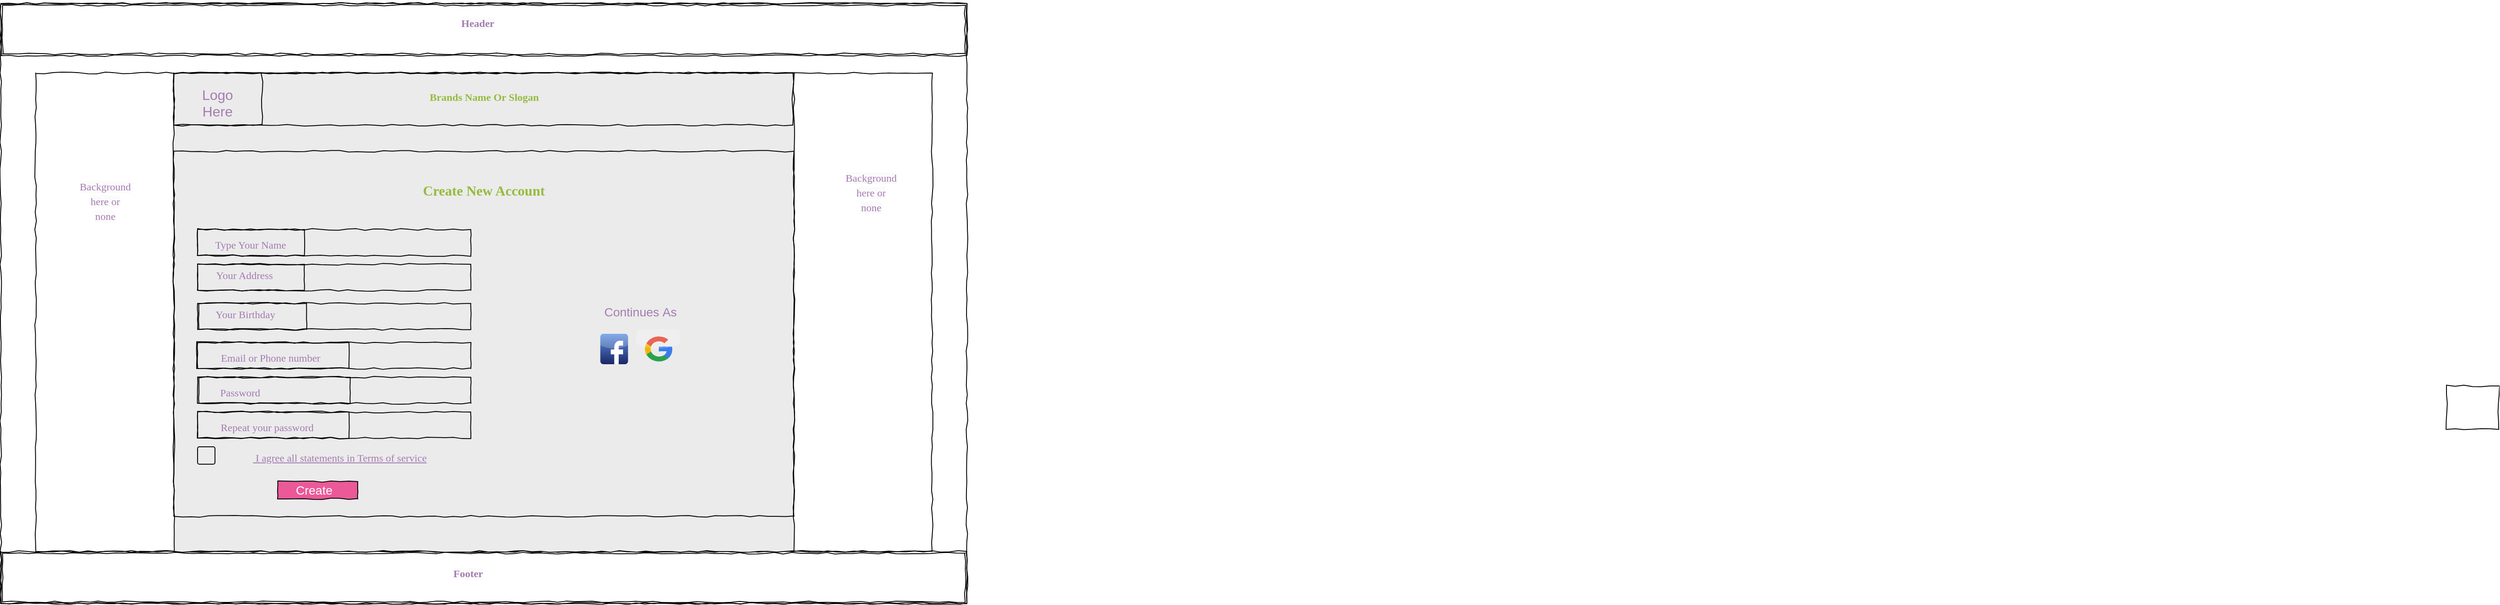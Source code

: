 <mxfile version="20.8.16" type="device" pages="9"><diagram id="GEBymHK__Jpp-7dvj9-P" name="Register"><mxGraphModel dx="3966" dy="828" grid="1" gridSize="10" guides="1" tooltips="1" connect="1" arrows="1" fold="1" page="1" pageScale="1" pageWidth="850" pageHeight="1100" math="0" shadow="0"><root><mxCell id="0"/><mxCell id="1" parent="0"/><mxCell id="HojkGaBd6PhW98BQOKnp-1" value="&lt;g xmlns=&quot;http://www.w3.org/2000/svg&quot;&gt;&lt;g xmlns=&quot;http://www.w3.org/2000/svg&quot; xmlns:p=&quot;http://www.evolus.vn/Namespace/Pencil&quot; p:type=&quot;Shape&quot; p:def=&quot;Evolus.Flowchart:Terminator&quot; id=&quot;db1d3799596c4e5fac6a43256adf5b9f&quot; transform=&quot;matrix(1,0,0,1,391,11)&quot;&gt;&lt;p:metadata&gt;&lt;p:property name=&quot;box&quot;&gt;&lt;![CDATA[773,67]]&gt;&lt;/p:property&gt;&lt;p:property name=&quot;outputPin1Origin&quot;&gt;&lt;![CDATA[386.5,0]]&gt;&lt;/p:property&gt;&lt;p:property name=&quot;outputPin1&quot;&gt;&lt;![CDATA[386.5,0]]&gt;&lt;/p:property&gt;&lt;p:property name=&quot;outputPin2Origin&quot;&gt;&lt;![CDATA[773,33.5]]&gt;&lt;/p:property&gt;&lt;p:property name=&quot;outputPin2&quot;&gt;&lt;![CDATA[773,34]]&gt;&lt;/p:property&gt;&lt;p:property name=&quot;outputPin3Origin&quot;&gt;&lt;![CDATA[386.5,67]]&gt;&lt;/p:property&gt;&lt;p:property name=&quot;outputPin3&quot;&gt;&lt;![CDATA[386.5,67]]&gt;&lt;/p:property&gt;&lt;p:property name=&quot;outputPin4Origin&quot;&gt;&lt;![CDATA[0,33.5]]&gt;&lt;/p:property&gt;&lt;p:property name=&quot;outputPin4&quot;&gt;&lt;![CDATA[0,33.5]]&gt;&lt;/p:property&gt;&lt;p:property name=&quot;fillColor&quot;&gt;&lt;![CDATA[#33CCFFFF]]&gt;&lt;/p:property&gt;&lt;p:property name=&quot;strokeColor&quot;&gt;&lt;![CDATA[#666666FF]]&gt;&lt;/p:property&gt;&lt;p:property name=&quot;strokeStyle&quot;&gt;&lt;![CDATA[2|]]&gt;&lt;/p:property&gt;&lt;p:property name=&quot;textContent&quot;&gt;&lt;![CDATA[WIRE FRAME LOGIN/ LOGOUT/ FORGOT PASSWORD]]&gt;&lt;/p:property&gt;&lt;p:property name=&quot;textFont&quot;&gt;&lt;![CDATA[Handwriting|normal|normal|33px|none|0]]&gt;&lt;/p:property&gt;&lt;p:property name=&quot;textColor&quot;&gt;&lt;![CDATA[#000000FF]]&gt;&lt;/p:property&gt;&lt;p:property name=&quot;textAlign&quot;&gt;&lt;![CDATA[1,1]]&gt;&lt;/p:property&gt;&lt;p:property name=&quot;optionText1&quot;&gt;&lt;![CDATA[]]&gt;&lt;/p:property&gt;&lt;p:property name=&quot;optionText2&quot;&gt;&lt;![CDATA[]]&gt;&lt;/p:property&gt;&lt;p:property name=&quot;optionText3&quot;&gt;&lt;![CDATA[]]&gt;&lt;/p:property&gt;&lt;p:property name=&quot;optionText4&quot;&gt;&lt;![CDATA[]]&gt;&lt;/p:property&gt;&lt;p:property name=&quot;optionTextFont&quot;&gt;&lt;![CDATA[Helvetica|normal|normal|12px|none|0]]&gt;&lt;/p:property&gt;&lt;p:property name=&quot;optionTextColor&quot;&gt;&lt;![CDATA[#666666FF]]&gt;&lt;/p:property&gt;&lt;/p:metadata&gt;&#10;            &lt;path style=&quot;stroke-linejoin: round; stroke: rgb(102, 102, 102); stroke-opacity: 1; stroke-width: 2; fill: rgb(51, 204, 255); fill-opacity: 1;&quot; p:name=&quot;path&quot; id=&quot;6cc7005656bc4ce88f7bb779cffd8bb6&quot; transform=&quot;translate(0,0)&quot; d=&quot;M 128.833 0 L 644.167 0 C 708.583 0 773 16.75 773 33.5 S 708.583 67 644.167 67 L 128.833 67 C 64.417 67 0 50.25 0 33.5 S 64.417 0 128.833 0&quot;/&gt;&#10;&#10;&#10;            &lt;text p:name=&quot;text1&quot; id=&quot;72b75cb041264af7b340976c45166bd2&quot; style=&quot;font-family: Helvetica; font-size: 12px; font-weight: normal; font-style: normal; text-decoration: none; fill: rgb(102, 102, 102); fill-opacity: 1; visibility: hidden; display: none;&quot;&gt;&#10;                &lt;textPath xmlns:xlink=&quot;http://www.w3.org/1999/xlink&quot; xlink:href=&quot;#dc10d0051df44a33b22fe15dd93b608b&quot; startOffset=&quot;50%&quot; text-anchor=&quot;middle&quot; alignment-baseline=&quot;middle&quot;&gt;&#10;                    &lt;tspan dy=&quot;-4&quot; p:name=&quot;textSpan1&quot; id=&quot;8b4fff7a54ef48818d11d135f459e32f&quot; dx=&quot;0&quot;&gt;&lt;/tspan&gt;&#10;                &lt;/textPath&gt;&#10;            &lt;/text&gt;&#10;            &lt;text p:name=&quot;text2&quot; id=&quot;07d6fa9b95174ff18c14707457847f40&quot; style=&quot;font-family: Helvetica; font-size: 12px; font-weight: normal; font-style: normal; text-decoration: none; fill: rgb(102, 102, 102); fill-opacity: 1; visibility: hidden; display: none;&quot;&gt;&#10;                &lt;textPath xmlns:xlink=&quot;http://www.w3.org/1999/xlink&quot; xlink:href=&quot;#6f5d404a752744c086f65d4f30f48ca3&quot; startOffset=&quot;50%&quot; text-anchor=&quot;middle&quot; alignment-baseline=&quot;middle&quot;&gt;&#10;                    &lt;tspan dy=&quot;-4&quot; p:name=&quot;textSpan2&quot; id=&quot;42612f834869452f9cb6b3f4788d2c8b&quot; dx=&quot;0&quot;&gt;&lt;/tspan&gt;&#10;                &lt;/textPath&gt;&#10;            &lt;/text&gt;&#10;            &lt;text p:name=&quot;text3&quot; id=&quot;c92437a024094dfa8742b87dfad742fe&quot; style=&quot;font-family: Helvetica; font-size: 12px; font-weight: normal; font-style: normal; text-decoration: none; fill: rgb(102, 102, 102); fill-opacity: 1; visibility: hidden; display: none;&quot;&gt;&#10;                &lt;textPath xmlns:xlink=&quot;http://www.w3.org/1999/xlink&quot; xlink:href=&quot;#921a38d0db2f4ea19d95c5bc1f1611fc&quot; startOffset=&quot;50%&quot; text-anchor=&quot;middle&quot; alignment-baseline=&quot;middle&quot;&gt;&#10;                    &lt;tspan dy=&quot;-4&quot; p:name=&quot;textSpan3&quot; id=&quot;c330cab416774853a44a6324bcb78315&quot; dx=&quot;0&quot;&gt;&lt;/tspan&gt;&#10;                &lt;/textPath&gt;&#10;            &lt;/text&gt;&#10;            &lt;text p:name=&quot;text4&quot; id=&quot;6d73e36b80cd4144b51fc001ee3f364a&quot; style=&quot;font-family: Helvetica; font-size: 12px; font-weight: normal; font-style: normal; text-decoration: none; fill: rgb(102, 102, 102); fill-opacity: 1; visibility: hidden; display: none;&quot;&gt;&#10;                &lt;textPath xmlns:xlink=&quot;http://www.w3.org/1999/xlink&quot; xlink:href=&quot;#77c187b1718c4da0972d4507eac54349&quot; startOffset=&quot;50%&quot; text-anchor=&quot;middle&quot; alignment-baseline=&quot;middle-left&quot;&gt;&#10;                    &lt;tspan dy=&quot;-4&quot; p:name=&quot;textSpan4&quot; id=&quot;edba422888de4674865e0ec2525d958a&quot; dx=&quot;0&quot;&gt;&lt;/tspan&gt;&#10;                &lt;/textPath&gt;&#10;            &lt;/text&gt;&#10;&#10;&#10;            &lt;text text-anchor=&quot;start&quot; xml:space=&quot;preserve&quot; p:name=&quot;text&quot; id=&quot;548623b015844b509f52a313b6906d73&quot; style=&quot;font-family: Handwriting; font-size: 33px; font-weight: normal; font-style: normal; text-decoration: none; fill: rgb(0, 0, 0); fill-opacity: 1;&quot; transform=&quot;translate(17,45)&quot;&gt;&lt;tspan x=&quot;71.43&quot; y=&quot;0&quot;&gt;WIRE FRAME LOGIN/ LOGOUT/ FORGOT PASSWORD&lt;/tspan&gt;&lt;/text&gt;&#10;            &lt;path style=&quot;stroke-linejoin: round; fill: none; stroke: rgb(102, 102, 102); stroke-opacity: 1; stroke-width: 2;&quot; p:name=&quot;outputArrrow1&quot; id=&quot;dc10d0051df44a33b22fe15dd93b608b&quot; d=&quot;&quot;/&gt;&#10;            &lt;path style=&quot;stroke-linejoin: round; fill: none; stroke: rgb(102, 102, 102); stroke-opacity: 1; stroke-width: 2;&quot; p:name=&quot;outputArrrow2&quot; id=&quot;6f5d404a752744c086f65d4f30f48ca3&quot; d=&quot;&quot;/&gt;&#10;            &lt;path style=&quot;stroke-linejoin: round; fill: none; stroke: rgb(102, 102, 102); stroke-opacity: 1; stroke-width: 2;&quot; p:name=&quot;outputArrrow3&quot; id=&quot;921a38d0db2f4ea19d95c5bc1f1611fc&quot; d=&quot;&quot;/&gt;&#10;            &lt;path style=&quot;stroke-linejoin: round; fill: none; stroke: rgb(102, 102, 102); stroke-opacity: 1; stroke-width: 2;&quot; p:name=&quot;outputArrrow4&quot; id=&quot;77c187b1718c4da0972d4507eac54349&quot; d=&quot;&quot;/&gt;&#10;        &lt;/g&gt;&lt;g xmlns=&quot;http://www.w3.org/2000/svg&quot; xmlns:p=&quot;http://www.evolus.vn/Namespace/Pencil&quot; p:type=&quot;Shape&quot; p:def=&quot;Evolus.Flowchart:process&quot; id=&quot;01c003fdaa6f4967bf2f8102f8f58e06&quot; transform=&quot;matrix(1,0,0,1,64,105)&quot;&gt;&lt;p:metadata&gt;&lt;p:property name=&quot;box&quot;&gt;&lt;![CDATA[1427,734]]&gt;&lt;/p:property&gt;&lt;p:property name=&quot;outputPin1Origin&quot;&gt;&lt;![CDATA[713.5,0]]&gt;&lt;/p:property&gt;&lt;p:property name=&quot;outputPin1&quot;&gt;&lt;![CDATA[714,0]]&gt;&lt;/p:property&gt;&lt;p:property name=&quot;outputPin2Origin&quot;&gt;&lt;![CDATA[1427,367]]&gt;&lt;/p:property&gt;&lt;p:property name=&quot;outputPin2&quot;&gt;&lt;![CDATA[1427,367]]&gt;&lt;/p:property&gt;&lt;p:property name=&quot;outputPin3Origin&quot;&gt;&lt;![CDATA[713.5,734]]&gt;&lt;/p:property&gt;&lt;p:property name=&quot;outputPin3&quot;&gt;&lt;![CDATA[713.5,734]]&gt;&lt;/p:property&gt;&lt;p:property name=&quot;outputPin4Origin&quot;&gt;&lt;![CDATA[0,367]]&gt;&lt;/p:property&gt;&lt;p:property name=&quot;outputPin4&quot;&gt;&lt;![CDATA[0,367]]&gt;&lt;/p:property&gt;&lt;p:property name=&quot;fillColor&quot;&gt;&lt;![CDATA[#FFCCFFF5]]&gt;&lt;/p:property&gt;&lt;p:property name=&quot;strokeColor&quot;&gt;&lt;![CDATA[#666666FF]]&gt;&lt;/p:property&gt;&lt;p:property name=&quot;strokeStyle&quot;&gt;&lt;![CDATA[2|]]&gt;&lt;/p:property&gt;&lt;p:property name=&quot;textContent&quot;&gt;&lt;![CDATA[]]&gt;&lt;/p:property&gt;&lt;p:property name=&quot;textFont&quot;&gt;&lt;![CDATA[Helvetica|normal|normal|12px|none|0]]&gt;&lt;/p:property&gt;&lt;p:property name=&quot;textColor&quot;&gt;&lt;![CDATA[#000000FF]]&gt;&lt;/p:property&gt;&lt;p:property name=&quot;textAlign&quot;&gt;&lt;![CDATA[1,1]]&gt;&lt;/p:property&gt;&lt;p:property name=&quot;optionText1&quot;&gt;&lt;![CDATA[]]&gt;&lt;/p:property&gt;&lt;p:property name=&quot;optionText2&quot;&gt;&lt;![CDATA[]]&gt;&lt;/p:property&gt;&lt;p:property name=&quot;optionText3&quot;&gt;&lt;![CDATA[]]&gt;&lt;/p:property&gt;&lt;p:property name=&quot;optionText4&quot;&gt;&lt;![CDATA[]]&gt;&lt;/p:property&gt;&lt;p:property name=&quot;optionTextFont&quot;&gt;&lt;![CDATA[Helvetica|normal|normal|12px|none|0]]&gt;&lt;/p:property&gt;&lt;p:property name=&quot;optionTextColor&quot;&gt;&lt;![CDATA[#666666FF]]&gt;&lt;/p:property&gt;&lt;/p:metadata&gt;&#10;            &lt;rect style=&quot;stroke-linejoin: round; stroke: rgb(102, 102, 102); stroke-opacity: 1; stroke-width: 2; fill: rgb(255, 204, 255); fill-opacity: 0.961;&quot; p:name=&quot;path&quot; id=&quot;fc6db98fa4824338a24e1524201f25d3&quot; transform=&quot;translate(0,0)&quot; x=&quot;0&quot; y=&quot;0&quot; width=&quot;1427&quot; height=&quot;734&quot;/&gt;&#10;&#10;&#10;            &lt;text p:name=&quot;text1&quot; id=&quot;3923b75c829d474281505fa4768f4427&quot; style=&quot;font-family: Helvetica; font-size: 12px; font-weight: normal; font-style: normal; text-decoration: none; fill: rgb(102, 102, 102); fill-opacity: 1; visibility: hidden; display: none;&quot;&gt;&#10;                &lt;textPath xmlns:xlink=&quot;http://www.w3.org/1999/xlink&quot; xlink:href=&quot;#767a0c3e26984adb9e747407bf45b57e&quot; startOffset=&quot;50%&quot; text-anchor=&quot;middle&quot; alignment-baseline=&quot;middle&quot;&gt;&#10;                    &lt;tspan dy=&quot;-4&quot; p:name=&quot;textSpan1&quot; id=&quot;f64033cf04214f6fa124f89675d7f757&quot; dx=&quot;0&quot;&gt;&lt;/tspan&gt;&#10;                &lt;/textPath&gt;&#10;            &lt;/text&gt;&#10;            &lt;text p:name=&quot;text2&quot; id=&quot;4de36e744e4141a992b16b04eac5104d&quot; style=&quot;font-family: Helvetica; font-size: 12px; font-weight: normal; font-style: normal; text-decoration: none; fill: rgb(102, 102, 102); fill-opacity: 1; visibility: hidden; display: none;&quot;&gt;&#10;                &lt;textPath xmlns:xlink=&quot;http://www.w3.org/1999/xlink&quot; xlink:href=&quot;#df22ed30367a498786c00bf0675f002c&quot; startOffset=&quot;50%&quot; text-anchor=&quot;middle&quot; alignment-baseline=&quot;middle&quot;&gt;&#10;                    &lt;tspan dy=&quot;-4&quot; p:name=&quot;textSpan2&quot; id=&quot;e3845a54ff4848519c93bf4e23f422ec&quot; dx=&quot;0&quot;&gt;&lt;/tspan&gt;&#10;                &lt;/textPath&gt;&#10;            &lt;/text&gt;&#10;            &lt;text p:name=&quot;text3&quot; id=&quot;be608d47f5744f90afd0d6d677ffba1e&quot; style=&quot;font-family: Helvetica; font-size: 12px; font-weight: normal; font-style: normal; text-decoration: none; fill: rgb(102, 102, 102); fill-opacity: 1; visibility: hidden; display: none;&quot;&gt;&#10;                &lt;textPath xmlns:xlink=&quot;http://www.w3.org/1999/xlink&quot; xlink:href=&quot;#d94105a4a99045cda6d0ad9a02232f09&quot; startOffset=&quot;50%&quot; text-anchor=&quot;middle&quot; alignment-baseline=&quot;middle&quot;&gt;&#10;                    &lt;tspan dy=&quot;-4&quot; p:name=&quot;textSpan3&quot; id=&quot;98fd32233ecf41828c1d51a7ecc54411&quot; dx=&quot;0&quot;&gt;&lt;/tspan&gt;&#10;                &lt;/textPath&gt;&#10;            &lt;/text&gt;&#10;            &lt;text p:name=&quot;text4&quot; id=&quot;009af1e3b4a149f2b4492d964a85f5bd&quot; style=&quot;font-family: Helvetica; font-size: 12px; font-weight: normal; font-style: normal; text-decoration: none; fill: rgb(102, 102, 102); fill-opacity: 1; visibility: hidden; display: none;&quot;&gt;&#10;                &lt;textPath xmlns:xlink=&quot;http://www.w3.org/1999/xlink&quot; xlink:href=&quot;#c2fbb6c174f14b8bb2ac5bdadf1d2dfd&quot; startOffset=&quot;50%&quot; text-anchor=&quot;middle&quot; alignment-baseline=&quot;middle-left&quot;&gt;&#10;                    &lt;tspan dy=&quot;-4&quot; p:name=&quot;textSpan4&quot; id=&quot;881e6ce46c3c408da6f9ef62f64bdf61&quot; dx=&quot;0&quot;&gt;&lt;/tspan&gt;&#10;                &lt;/textPath&gt;&#10;            &lt;/text&gt;&#10;&#10;&#10;            &lt;text text-anchor=&quot;start&quot; xml:space=&quot;preserve&quot; p:name=&quot;text&quot; id=&quot;26839b6539de49dfa4a036728a0c3feb&quot; style=&quot;font-family: Helvetica; font-size: 12px; font-weight: normal; font-style: normal; text-decoration: none; fill: rgb(0, 0, 0); fill-opacity: 1;&quot; transform=&quot;translate(714,367)&quot;/&gt;&#10;            &lt;path style=&quot;stroke-linejoin: round; fill: none; stroke: rgb(102, 102, 102); stroke-opacity: 1; stroke-width: 2;&quot; p:name=&quot;outputArrrow1&quot; id=&quot;767a0c3e26984adb9e747407bf45b57e&quot; d=&quot;&quot;/&gt;&#10;            &lt;path style=&quot;stroke-linejoin: round; fill: none; stroke: rgb(102, 102, 102); stroke-opacity: 1; stroke-width: 2;&quot; p:name=&quot;outputArrrow2&quot; id=&quot;df22ed30367a498786c00bf0675f002c&quot; d=&quot;&quot;/&gt;&#10;            &lt;path style=&quot;stroke-linejoin: round; fill: none; stroke: rgb(102, 102, 102); stroke-opacity: 1; stroke-width: 2;&quot; p:name=&quot;outputArrrow3&quot; id=&quot;d94105a4a99045cda6d0ad9a02232f09&quot; d=&quot;&quot;/&gt;&#10;            &lt;path style=&quot;stroke-linejoin: round; fill: none; stroke: rgb(102, 102, 102); stroke-opacity: 1; stroke-width: 2;&quot; p:name=&quot;outputArrrow4&quot; id=&quot;c2fbb6c174f14b8bb2ac5bdadf1d2dfd&quot; d=&quot;&quot;/&gt;&#10;        &lt;/g&gt;&lt;g xmlns=&quot;http://www.w3.org/2000/svg&quot; xmlns:p=&quot;http://www.evolus.vn/Namespace/Pencil&quot; p:type=&quot;Shape&quot; p:def=&quot;Evolus.Flowchart:AlternateProcess&quot; id=&quot;6c90f39250184159ad0262a8e23248f1&quot; transform=&quot;matrix(1,0,0,1,954,132)&quot;&gt;&lt;p:metadata&gt;&lt;p:property name=&quot;box&quot;&gt;&lt;![CDATA[470,681]]&gt;&lt;/p:property&gt;&lt;p:property name=&quot;outputPin1Origin&quot;&gt;&lt;![CDATA[235,0]]&gt;&lt;/p:property&gt;&lt;p:property name=&quot;outputPin1&quot;&gt;&lt;![CDATA[235.0,0]]&gt;&lt;/p:property&gt;&lt;p:property name=&quot;outputPin2Origin&quot;&gt;&lt;![CDATA[470,340.5]]&gt;&lt;/p:property&gt;&lt;p:property name=&quot;outputPin2&quot;&gt;&lt;![CDATA[470.0,340.5]]&gt;&lt;/p:property&gt;&lt;p:property name=&quot;outputPin3Origin&quot;&gt;&lt;![CDATA[235,681]]&gt;&lt;/p:property&gt;&lt;p:property name=&quot;outputPin3&quot;&gt;&lt;![CDATA[235.0,681]]&gt;&lt;/p:property&gt;&lt;p:property name=&quot;outputPin4Origin&quot;&gt;&lt;![CDATA[0,340.5]]&gt;&lt;/p:property&gt;&lt;p:property name=&quot;outputPin4&quot;&gt;&lt;![CDATA[0,340.5]]&gt;&lt;/p:property&gt;&lt;p:property name=&quot;fillColor&quot;&gt;&lt;![CDATA[#BDDFFFFF]]&gt;&lt;/p:property&gt;&lt;p:property name=&quot;strokeColor&quot;&gt;&lt;![CDATA[#666666FF]]&gt;&lt;/p:property&gt;&lt;p:property name=&quot;strokeStyle&quot;&gt;&lt;![CDATA[2|]]&gt;&lt;/p:property&gt;&lt;p:property name=&quot;textContent&quot;&gt;&lt;![CDATA[]]&gt;&lt;/p:property&gt;&lt;p:property name=&quot;textFont&quot;&gt;&lt;![CDATA[Helvetica|normal|normal|12px|none|0]]&gt;&lt;/p:property&gt;&lt;p:property name=&quot;textColor&quot;&gt;&lt;![CDATA[#000000FF]]&gt;&lt;/p:property&gt;&lt;p:property name=&quot;textAlign&quot;&gt;&lt;![CDATA[1,1]]&gt;&lt;/p:property&gt;&lt;p:property name=&quot;optionText1&quot;&gt;&lt;![CDATA[]]&gt;&lt;/p:property&gt;&lt;p:property name=&quot;optionText2&quot;&gt;&lt;![CDATA[]]&gt;&lt;/p:property&gt;&lt;p:property name=&quot;optionText3&quot;&gt;&lt;![CDATA[]]&gt;&lt;/p:property&gt;&lt;p:property name=&quot;optionText4&quot;&gt;&lt;![CDATA[]]&gt;&lt;/p:property&gt;&lt;p:property name=&quot;optionTextFont&quot;&gt;&lt;![CDATA[Helvetica|normal|normal|12px|none|0]]&gt;&lt;/p:property&gt;&lt;p:property name=&quot;optionTextColor&quot;&gt;&lt;![CDATA[#666666FF]]&gt;&lt;/p:property&gt;&lt;/p:metadata&gt;&#10;            &lt;rect style=&quot;stroke-linejoin: round; stroke: rgb(102, 102, 102); stroke-opacity: 1; stroke-width: 2; fill: rgb(189, 223, 255); fill-opacity: 1;&quot; p:name=&quot;path&quot; id=&quot;1e85ae66d0ae4340b7bda75b15d04534&quot; transform=&quot;translate(0,0)&quot; x=&quot;0&quot; y=&quot;0&quot; width=&quot;470&quot; height=&quot;681&quot; rx=&quot;58.75&quot; ry=&quot;58.75&quot;/&gt;&#10;            &lt;text p:name=&quot;text1&quot; id=&quot;e511c3c9756d435b87ef06fc25fe5727&quot; style=&quot;font-family: Helvetica; font-size: 12px; font-weight: normal; font-style: normal; text-decoration: none; fill: rgb(102, 102, 102); fill-opacity: 1; visibility: hidden; display: none;&quot;&gt;&#10;                &lt;textPath xmlns:xlink=&quot;http://www.w3.org/1999/xlink&quot; xlink:href=&quot;#41ffbb38be354ac48b880053bf533d61&quot; startOffset=&quot;50%&quot; text-anchor=&quot;middle&quot; alignment-baseline=&quot;middle&quot;&gt;&#10;                    &lt;tspan dy=&quot;-4&quot; p:name=&quot;textSpan1&quot; id=&quot;37fd4eed6a184f6ea0cbca24cc786dda&quot; dx=&quot;0&quot;&gt;&lt;/tspan&gt;&#10;                &lt;/textPath&gt;&#10;            &lt;/text&gt;&#10;            &lt;text p:name=&quot;text2&quot; id=&quot;fa5801a976844bc0a7ee72ee68c4cc0f&quot; style=&quot;font-family: Helvetica; font-size: 12px; font-weight: normal; font-style: normal; text-decoration: none; fill: rgb(102, 102, 102); fill-opacity: 1; visibility: hidden; display: none;&quot;&gt;&#10;                &lt;textPath xmlns:xlink=&quot;http://www.w3.org/1999/xlink&quot; xlink:href=&quot;#c2cb3fa1354a4df5b70b4f93beaddd52&quot; startOffset=&quot;50%&quot; text-anchor=&quot;middle&quot; alignment-baseline=&quot;middle&quot;&gt;&#10;                    &lt;tspan dy=&quot;-4&quot; p:name=&quot;textSpan2&quot; id=&quot;991bdce7505c4683b34c5480e81e1ca0&quot; dx=&quot;0&quot;&gt;&lt;/tspan&gt;&#10;                &lt;/textPath&gt;&#10;            &lt;/text&gt;&#10;            &lt;text p:name=&quot;text3&quot; id=&quot;b8351df82d844e848c58251d995822f8&quot; style=&quot;font-family: Helvetica; font-size: 12px; font-weight: normal; font-style: normal; text-decoration: none; fill: rgb(102, 102, 102); fill-opacity: 1; visibility: hidden; display: none;&quot;&gt;&#10;                &lt;textPath xmlns:xlink=&quot;http://www.w3.org/1999/xlink&quot; xlink:href=&quot;#208d20b9be474b4faf1526af013475ea&quot; startOffset=&quot;50%&quot; text-anchor=&quot;middle&quot; alignment-baseline=&quot;middle&quot;&gt;&#10;                    &lt;tspan dy=&quot;-4&quot; p:name=&quot;textSpan3&quot; id=&quot;5b4e26a55d824d938cf79a1ec245da08&quot; dx=&quot;0&quot;&gt;&lt;/tspan&gt;&#10;                &lt;/textPath&gt;&#10;            &lt;/text&gt;&#10;            &lt;text p:name=&quot;text4&quot; id=&quot;91fb882692db4155bde37d4cea825c79&quot; style=&quot;font-family: Helvetica; font-size: 12px; font-weight: normal; font-style: normal; text-decoration: none; fill: rgb(102, 102, 102); fill-opacity: 1; visibility: hidden; display: none;&quot;&gt;&#10;                &lt;textPath xmlns:xlink=&quot;http://www.w3.org/1999/xlink&quot; xlink:href=&quot;#f9cb75faed074b8e8a1567604a342ed1&quot; startOffset=&quot;50%&quot; text-anchor=&quot;middle&quot; alignment-baseline=&quot;middle-left&quot;&gt;&#10;                    &lt;tspan dy=&quot;-4&quot; p:name=&quot;textSpan4&quot; id=&quot;0885a8e771604084acec10bf9d12d953&quot; dx=&quot;0&quot;&gt;&lt;/tspan&gt;&#10;                &lt;/textPath&gt;&#10;            &lt;/text&gt;&#10;&#10;&#10;            &lt;text text-anchor=&quot;start&quot; xml:space=&quot;preserve&quot; p:name=&quot;text&quot; id=&quot;719dcee29b7b4766ba26aebcf5e8fbaf&quot; style=&quot;font-family: Helvetica; font-size: 12px; font-weight: normal; font-style: normal; text-decoration: none; fill: rgb(0, 0, 0); fill-opacity: 1;&quot; transform=&quot;translate(235,341)&quot;/&gt;&#10;            &lt;path style=&quot;stroke-linejoin: round; fill: none; stroke: rgb(102, 102, 102); stroke-opacity: 1; stroke-width: 2;&quot; p:name=&quot;outputArrrow1&quot; id=&quot;41ffbb38be354ac48b880053bf533d61&quot; d=&quot;&quot;/&gt;&#10;            &lt;path style=&quot;stroke-linejoin: round; fill: none; stroke: rgb(102, 102, 102); stroke-opacity: 1; stroke-width: 2;&quot; p:name=&quot;outputArrrow2&quot; id=&quot;c2cb3fa1354a4df5b70b4f93beaddd52&quot; d=&quot;&quot;/&gt;&#10;            &lt;path style=&quot;stroke-linejoin: round; fill: none; stroke: rgb(102, 102, 102); stroke-opacity: 1; stroke-width: 2;&quot; p:name=&quot;outputArrrow3&quot; id=&quot;208d20b9be474b4faf1526af013475ea&quot; d=&quot;&quot;/&gt;&#10;            &lt;path style=&quot;stroke-linejoin: round; fill: none; stroke: rgb(102, 102, 102); stroke-opacity: 1; stroke-width: 2;&quot; p:name=&quot;outputArrrow4&quot; id=&quot;f9cb75faed074b8e8a1567604a342ed1&quot; d=&quot;&quot;/&gt;&#10;        &lt;/g&gt;&lt;g xmlns=&quot;http://www.w3.org/2000/svg&quot; xmlns:p=&quot;http://www.evolus.vn/Namespace/Pencil&quot; p:type=&quot;Shape&quot; p:def=&quot;Evolus.GTK.Widgets:Label&quot; id=&quot;09aa9ac3459e49c0bed4b2c82414423d&quot; transform=&quot;matrix(1.0,2.095e-9,-2.095e-9,1.0,989,287)&quot;&gt;&lt;p:metadata&gt;&lt;p:property name=&quot;disabled&quot;&gt;&lt;![CDATA[false]]&gt;&lt;/p:property&gt;&lt;p:property name=&quot;label&quot;&gt;&lt;![CDATA[Login to continues]]&gt;&lt;/p:property&gt;&lt;p:property name=&quot;textColor&quot;&gt;&lt;![CDATA[#000000FF]]&gt;&lt;/p:property&gt;&lt;p:property name=&quot;textFont&quot;&gt;&lt;![CDATA[Monospace|bold|normal|37px|none|0]]&gt;&lt;/p:property&gt;&lt;/p:metadata&gt;&#10;              &lt;text y=&quot;9.008&quot; x=&quot;18.0&quot; style=&quot;font-size: 37px; font-style: normal; font-weight: bold; text-align: left; text-anchor: start; dominant-baseline: central; fill: rgb(0, 0, 0); font-family: monospace; fill-opacity: 1; text-decoration: none;&quot; xml:space=&quot;preserve&quot; p:name=&quot;text&quot; id=&quot;cd692096d552485095dd28b78129f352&quot; transform=&quot;translate(-18,-3)&quot;&gt;Login to continues&lt;/text&gt;&#10;        &lt;/g&gt;&lt;g xmlns=&quot;http://www.w3.org/2000/svg&quot; xmlns:p=&quot;http://www.evolus.vn/Namespace/Pencil&quot; p:type=&quot;Shape&quot; p:def=&quot;Evolus.GTK.Widgets:Button&quot; id=&quot;3b160f17d7c8461d94e69fb9b9c0d5c0&quot; transform=&quot;matrix(1,0,0,1,1139,504)&quot;&gt;&lt;p:metadata&gt;&lt;p:property name=&quot;box&quot;&gt;&lt;![CDATA[90,24]]&gt;&lt;/p:property&gt;&lt;p:property name=&quot;buttonText&quot;&gt;&lt;![CDATA[Login]]&gt;&lt;/p:property&gt;&lt;p:property name=&quot;textColor&quot;&gt;&lt;![CDATA[#6633FFFF]]&gt;&lt;/p:property&gt;&lt;p:property name=&quot;textFont&quot;&gt;&lt;![CDATA[Liberation Sans|bold|normal|14px|none|0]]&gt;&lt;/p:property&gt;&lt;p:property name=&quot;textAlign&quot;&gt;&lt;![CDATA[1,1]]&gt;&lt;/p:property&gt;&lt;p:property name=&quot;disabled&quot;&gt;&lt;![CDATA[false]]&gt;&lt;/p:property&gt;&lt;/p:metadata&gt;&#10;            &#10;            &lt;defs&gt;&#10;                &lt;linearGradient x1=&quot;0%&quot; y1=&quot;0%&quot; x2=&quot;0%&quot; y2=&quot;100%&quot; p:name=&quot;linearFill&quot; id=&quot;5dcc890301cc4f509a4ed5a2fa81a9a1&quot;&gt;&#10;                    &lt;stop style=&quot;stop-color: rgb(250, 250, 250); stop-opacity: 1;&quot; offset=&quot;0&quot; p:name=&quot;stop1&quot; id=&quot;b3f829804a4e47288979b40378c23f5d&quot;/&gt;&#10;                    &lt;stop style=&quot;stop-color: rgb(235, 235, 235); stop-opacity: 1;&quot; offset=&quot;0.7&quot; p:name=&quot;stop2&quot; id=&quot;d77a66dc2a2346a683e7788ea41a7f8f&quot;/&gt;&#10;                    &lt;stop style=&quot;stop-color: rgb(252, 252, 252); stop-opacity: 1;&quot; offset=&quot;1&quot; p:name=&quot;stop3&quot; id=&quot;1ad578e27b4d493c9c5e00087f57e10a&quot;/&gt;&#10;                &lt;/linearGradient&gt;&#10;            &lt;/defs&gt;&#10;            &lt;rect width=&quot;89&quot; height=&quot;23&quot; rx=&quot;3&quot; ry=&quot;3&quot; x=&quot;0.5&quot; y=&quot;0.5&quot; style=&quot;fill: url(&amp;quot;#5dcc890301cc4f509a4ed5a2fa81a9a1&amp;quot;); stroke: rgb(161, 150, 133); stroke-width: 1; stroke-linejoin: round; stroke-opacity: 1;&quot; p:name=&quot;rect&quot; id=&quot;486d091b797d433ebe597ea04fae4cf1&quot;/&gt;&#10;            &lt;text x=&quot;31.5&quot; y=&quot;17.25&quot; style=&quot;font-size: 14px; font-style: normal; font-weight: bold; text-align: left; text-anchor: start; dominant-baseline: central; fill: rgb(102, 51, 255); font-family: &amp;quot;Liberation Sans&amp;quot;; fill-opacity: 1; text-decoration: none;&quot; xml:space=&quot;preserve&quot; p:name=&quot;text&quot; id=&quot;35f699129b2640c992ddd8168c057862&quot; transform=&quot;translate(-4,-5)&quot;&gt;Login&lt;/text&gt;&#10;        &lt;/g&gt;&lt;g xmlns=&quot;http://www.w3.org/2000/svg&quot; xmlns:p=&quot;http://www.evolus.vn/Namespace/Pencil&quot; p:type=&quot;Shape&quot; p:def=&quot;Evolus.Sketchy.GUI:textbox&quot; id=&quot;1fa75176b5d64d5ca75a3786d9e4b9e8&quot; transform=&quot;matrix(1,0,0,1,1011,387)&quot;&gt;&lt;p:metadata&gt;&lt;p:property name=&quot;box&quot;&gt;&lt;![CDATA[339,25]]&gt;&lt;/p:property&gt;&lt;p:property name=&quot;disabled&quot;&gt;&lt;![CDATA[false]]&gt;&lt;/p:property&gt;&lt;p:property name=&quot;fillColor&quot;&gt;&lt;![CDATA[#FFFFFFFF]]&gt;&lt;/p:property&gt;&lt;p:property name=&quot;strokeColor&quot;&gt;&lt;![CDATA[#000000FF]]&gt;&lt;/p:property&gt;&lt;p:property name=&quot;strokeStyle&quot;&gt;&lt;![CDATA[1|]]&gt;&lt;/p:property&gt;&lt;p:property name=&quot;textContent&quot;&gt;&lt;![CDATA[Email or phone number]]&gt;&lt;/p:property&gt;&lt;p:property name=&quot;textFont&quot;&gt;&lt;![CDATA['Comic Sans MS'|normal|normal|12px|none|0]]&gt;&lt;/p:property&gt;&lt;p:property name=&quot;textColor&quot;&gt;&lt;![CDATA[#000000FF]]&gt;&lt;/p:property&gt;&lt;p:property name=&quot;textAlign&quot;&gt;&lt;![CDATA[0,1]]&gt;&lt;/p:property&gt;&lt;/p:metadata&gt;&#10;            &lt;g p:name=&quot;rect&quot; id=&quot;930313c6e85d46bebe414fbc953f0d58&quot; transform=&quot;translate(0.5,0.5)&quot; style=&quot;fill: rgb(255, 255, 255); fill-opacity: 1; stroke: rgb(0, 0, 0); stroke-opacity: 1; stroke-width: 1;&quot;&gt;&#10;       &lt;path style=&quot;stroke-linejoin: round; stroke: rgb(0, 0, 0); stroke-opacity: 1; stroke-width: 1;&quot; p:name=&quot;line1&quot; id=&quot;2d0d37caa1c2433795e84288a50d284b&quot; transform=&quot;translate(0.5,0.5)&quot; d=&quot;M 0 0 C 113 -1 226 -1 339 0 C 339 8 339 17 339 25 C 226 24 113 24 0 25 C 0 17 0 8 0 0 z&quot;/&gt;&#10;      &lt;/g&gt;&#10;      &lt;text p:name=&quot;text&quot; id=&quot;c1f109455a3e4521bb43c2538b11c10b&quot; transform=&quot;translate(5,18)&quot; style=&quot;font-family: &amp;quot;Comic Sans MS&amp;quot;; font-size: 12px; font-weight: normal; font-style: normal; text-decoration: none; fill: rgb(0, 0, 0); fill-opacity: 1;&quot;&gt;Email or phone number&lt;/text&gt;&#10;        &lt;/g&gt;&lt;g xmlns=&quot;http://www.w3.org/2000/svg&quot; xmlns:p=&quot;http://www.evolus.vn/Namespace/Pencil&quot; p:type=&quot;Shape&quot; p:def=&quot;Evolus.Sketchy.GUI:textbox&quot; id=&quot;4898098360d54da7bb9f53d709e5f9e5&quot; transform=&quot;matrix(1,0,0,1,1011,433)&quot;&gt;&lt;p:metadata&gt;&lt;p:property name=&quot;box&quot;&gt;&lt;![CDATA[339,25]]&gt;&lt;/p:property&gt;&lt;p:property name=&quot;disabled&quot;&gt;&lt;![CDATA[false]]&gt;&lt;/p:property&gt;&lt;p:property name=&quot;fillColor&quot;&gt;&lt;![CDATA[#FFFFFFFF]]&gt;&lt;/p:property&gt;&lt;p:property name=&quot;strokeColor&quot;&gt;&lt;![CDATA[#000000FF]]&gt;&lt;/p:property&gt;&lt;p:property name=&quot;strokeStyle&quot;&gt;&lt;![CDATA[1|]]&gt;&lt;/p:property&gt;&lt;p:property name=&quot;textContent&quot;&gt;&lt;![CDATA[Password]]&gt;&lt;/p:property&gt;&lt;p:property name=&quot;textFont&quot;&gt;&lt;![CDATA['Comic Sans MS'|normal|normal|12px|none|0]]&gt;&lt;/p:property&gt;&lt;p:property name=&quot;textColor&quot;&gt;&lt;![CDATA[#000000FF]]&gt;&lt;/p:property&gt;&lt;p:property name=&quot;textAlign&quot;&gt;&lt;![CDATA[0,1]]&gt;&lt;/p:property&gt;&lt;/p:metadata&gt;&#10;            &lt;g p:name=&quot;rect&quot; id=&quot;e058032671dd4f7d967a3669003d3c28&quot; transform=&quot;translate(0.5,0.5)&quot; style=&quot;fill: rgb(255, 255, 255); fill-opacity: 1; stroke: rgb(0, 0, 0); stroke-opacity: 1; stroke-width: 1;&quot;&gt;&#10;       &lt;path style=&quot;stroke-linejoin: round; stroke: rgb(0, 0, 0); stroke-opacity: 1; stroke-width: 1;&quot; p:name=&quot;line1&quot; id=&quot;ce6c0f89010c491f804d3ad4c8b5c332&quot; transform=&quot;translate(0.5,0.5)&quot; d=&quot;M 0 0 C 113 2 226 2 339 0 C 339 8 339 17 339 25 C 226 24 113 24 0 25 C 0 17 0 8 0 0 z&quot;/&gt;&#10;      &lt;/g&gt;&#10;      &lt;text p:name=&quot;text&quot; id=&quot;32d9f8d43a5349229e206c687c28c36b&quot; transform=&quot;translate(5,18)&quot; style=&quot;font-family: &amp;quot;Comic Sans MS&amp;quot;; font-size: 12px; font-weight: normal; font-style: normal; text-decoration: none; fill: rgb(0, 0, 0); fill-opacity: 1;&quot;&gt;Password&lt;/text&gt;&#10;        &lt;/g&gt;&lt;g xmlns=&quot;http://www.w3.org/2000/svg&quot; xmlns:p=&quot;http://www.evolus.vn/Namespace/Pencil&quot; p:type=&quot;Shape&quot; p:def=&quot;Evolus.Common:PlainTextV2&quot; id=&quot;7de3ca1486ca43568761e8479eb72c6b&quot; transform=&quot;matrix(1,0,0,1,289,44)&quot;&gt;&lt;p:metadata&gt;&lt;p:property name=&quot;disabled&quot;&gt;&lt;![CDATA[false]]&gt;&lt;/p:property&gt;&lt;p:property name=&quot;width&quot;&gt;&lt;![CDATA[100,0]]&gt;&lt;/p:property&gt;&lt;p:property name=&quot;fixedWidth&quot;&gt;&lt;![CDATA[false]]&gt;&lt;/p:property&gt;&lt;p:property name=&quot;label&quot;&gt;&lt;![CDATA[]]&gt;&lt;/p:property&gt;&lt;p:property name=&quot;textColor&quot;&gt;&lt;![CDATA[#000000FF]]&gt;&lt;/p:property&gt;&lt;p:property name=&quot;textFont&quot;&gt;&lt;![CDATA[&quot;Liberation Sans&quot;,Arial,sans-serif|normal|normal|13px|none|0]]&gt;&lt;/p:property&gt;&lt;p:property name=&quot;textAlign&quot;&gt;&lt;![CDATA[0,0]]&gt;&lt;/p:property&gt;&lt;/p:metadata&gt;&#10;            &lt;rect x=&quot;0&quot; y=&quot;0&quot; style=&quot;fill: none; stroke: none; visibility: hidden; display: none;&quot; p:name=&quot;bgRect&quot; id=&quot;9eaff122362b487389d02ea26dcbbf13&quot; width=&quot;0&quot; height=&quot;0&quot;/&gt;&#10;            &lt;text xml:space=&quot;preserve&quot; p:name=&quot;text&quot; id=&quot;e708b57689104c80a5c91213a0bb5965&quot; style=&quot;fill: rgb(0, 0, 0); fill-opacity: 1; font-family: &amp;quot;Liberation Sans&amp;quot;, Arial, sans-serif; font-size: 13px; font-weight: normal; font-style: normal; text-decoration: none;&quot;/&gt;&#10;        &lt;/g&gt;&lt;g xmlns=&quot;http://www.w3.org/2000/svg&quot; xmlns:p=&quot;http://www.evolus.vn/Namespace/Pencil&quot; p:type=&quot;Shape&quot; p:def=&quot;Evolus.Common:PlainTextV2&quot; id=&quot;bc66a5e6a5b548d1afe37141c0e593f6&quot; transform=&quot;matrix(1,0,0,1,288,45)&quot;&gt;&lt;p:metadata&gt;&lt;p:property name=&quot;disabled&quot;&gt;&lt;![CDATA[false]]&gt;&lt;/p:property&gt;&lt;p:property name=&quot;width&quot;&gt;&lt;![CDATA[100,0]]&gt;&lt;/p:property&gt;&lt;p:property name=&quot;fixedWidth&quot;&gt;&lt;![CDATA[false]]&gt;&lt;/p:property&gt;&lt;p:property name=&quot;label&quot;&gt;&lt;![CDATA[]]&gt;&lt;/p:property&gt;&lt;p:property name=&quot;textColor&quot;&gt;&lt;![CDATA[#000000FF]]&gt;&lt;/p:property&gt;&lt;p:property name=&quot;textFont&quot;&gt;&lt;![CDATA[&quot;Liberation Sans&quot;,Arial,sans-serif|normal|normal|13px|none|0]]&gt;&lt;/p:property&gt;&lt;p:property name=&quot;textAlign&quot;&gt;&lt;![CDATA[0,0]]&gt;&lt;/p:property&gt;&lt;/p:metadata&gt;&#10;            &lt;rect x=&quot;0&quot; y=&quot;0&quot; style=&quot;fill: none; stroke: none; visibility: hidden; display: none;&quot; p:name=&quot;bgRect&quot; id=&quot;3b2bdf8e149045bea47ce5957336a45d&quot; width=&quot;0&quot; height=&quot;0&quot;/&gt;&#10;            &lt;text xml:space=&quot;preserve&quot; p:name=&quot;text&quot; id=&quot;1ebac3b3794046c9ba71cf721b9c75fc&quot; style=&quot;fill: rgb(0, 0, 0); fill-opacity: 1; font-family: &amp;quot;Liberation Sans&amp;quot;, Arial, sans-serif; font-size: 13px; font-weight: normal; font-style: normal; text-decoration: none;&quot;/&gt;&#10;        &lt;/g&gt;&lt;g xmlns=&quot;http://www.w3.org/2000/svg&quot; xmlns:p=&quot;http://www.evolus.vn/Namespace/Pencil&quot; p:type=&quot;Shape&quot; p:def=&quot;Evolus.GTK.Widgets:Label&quot; id=&quot;d8615b218f2a49f7a1e858417dc41149&quot; transform=&quot;matrix(1,0,0,1,1070,348)&quot;&gt;&lt;p:metadata&gt;&lt;p:property name=&quot;disabled&quot;&gt;&lt;![CDATA[false]]&gt;&lt;/p:property&gt;&lt;p:property name=&quot;label&quot;&gt;&lt;![CDATA[Email or Phone Number]]&gt;&lt;/p:property&gt;&lt;p:property name=&quot;textColor&quot;&gt;&lt;![CDATA[#999999FF]]&gt;&lt;/p:property&gt;&lt;p:property name=&quot;textFont&quot;&gt;&lt;![CDATA[Liberation Sans|normal|normal|22px|none|0]]&gt;&lt;/p:property&gt;&lt;/p:metadata&gt;&#10;              &lt;text y=&quot;9.008&quot; x=&quot;18.0&quot; style=&quot;font-size: 22px; font-style: normal; font-weight: normal; text-align: left; text-anchor: start; dominant-baseline: central; fill: rgb(153, 153, 153); font-family: &amp;quot;Liberation Sans&amp;quot;; fill-opacity: 1; text-decoration: none;&quot; xml:space=&quot;preserve&quot; p:name=&quot;text&quot; id=&quot;c2ba71889b544bd282fa131d7939ee87&quot; transform=&quot;translate(-17,-3)&quot;&gt;Email or Phone Number&lt;/text&gt;&#10;        &lt;/g&gt;&lt;g xmlns=&quot;http://www.w3.org/2000/svg&quot; xmlns:p=&quot;http://www.evolus.vn/Namespace/Pencil&quot; p:type=&quot;Shape&quot; p:def=&quot;Evolus.GTK.Widgets:Label&quot; id=&quot;080bb3ec9243473ab4a78c3370270d22&quot; transform=&quot;matrix(1,0,0,1,1228,474)&quot;&gt;&lt;p:metadata&gt;&lt;p:property name=&quot;disabled&quot;&gt;&lt;![CDATA[false]]&gt;&lt;/p:property&gt;&lt;p:property name=&quot;label&quot;&gt;&lt;![CDATA[Forget Pass word?]]&gt;&lt;/p:property&gt;&lt;p:property name=&quot;textColor&quot;&gt;&lt;![CDATA[#3366FFFF]]&gt;&lt;/p:property&gt;&lt;p:property name=&quot;textFont&quot;&gt;&lt;![CDATA[Monospace|normal|italic|12px|none|0]]&gt;&lt;/p:property&gt;&lt;/p:metadata&gt;&#10;              &lt;text y=&quot;9.008&quot; x=&quot;18.0&quot; style=&quot;font-size: 12px; font-style: italic; font-weight: normal; text-align: left; text-anchor: start; dominant-baseline: central; fill: rgb(51, 102, 255); font-family: monospace; fill-opacity: 1; text-decoration: none;&quot; xml:space=&quot;preserve&quot; p:name=&quot;text&quot; id=&quot;5a66ebe775c84f519f41c8a21410e3f6&quot; transform=&quot;translate(-18,-3)&quot;&gt;Forget Pass word?&lt;/text&gt;&#10;        &lt;/g&gt;&lt;g xmlns=&quot;http://www.w3.org/2000/svg&quot; xmlns:p=&quot;http://www.evolus.vn/Namespace/Pencil&quot; p:type=&quot;Shape&quot; p:def=&quot;Evolus.Sketchy.GUI:lineV2&quot; id=&quot;c8ae0d502bba4b6ab5971060de709819&quot; transform=&quot;matrix(1,0,0,1,1227,488)&quot;&gt;&lt;p:metadata&gt;&lt;p:property name=&quot;startLine&quot;&gt;&lt;![CDATA[0,0]]&gt;&lt;/p:property&gt;&lt;p:property name=&quot;endLine&quot;&gt;&lt;![CDATA[114,0]]&gt;&lt;/p:property&gt;&lt;p:property name=&quot;mode&quot;&gt;&lt;![CDATA[free]]&gt;&lt;/p:property&gt;&lt;p:property name=&quot;strokeColor&quot;&gt;&lt;![CDATA[#3366FFFF]]&gt;&lt;/p:property&gt;&lt;p:property name=&quot;strokeStyle&quot;&gt;&lt;![CDATA[1|1,1]]&gt;&lt;/p:property&gt;&lt;/p:metadata&gt;&#10;            &lt;g p:name=&quot;rect&quot; id=&quot;d726fdeea0be420a896c135b59262f8c&quot; transform=&quot;translate(0.5,0.5)&quot; style=&quot;stroke: rgb(51, 102, 255); stroke-opacity: 1; stroke-width: 1; stroke-dasharray: 1, 1;&quot;&gt;&#10;       &lt;path style=&quot;stroke: #FFFFFF; stroke-opacity: 0; stroke-width: 8px; fill: none;&quot; p:name=&quot;bg&quot; id=&quot;dcb2a984cfe6409f98ce03ac7f57faec&quot; transform=&quot;translate(0.5,0.5)&quot; d=&quot;M 0 0 C 38 -1 76 -1 114 0&quot;/&gt;&#10;       &lt;path style=&quot;stroke-linejoin: round; fill: none;&quot; p:name=&quot;line1&quot; id=&quot;394dd00565d74bb8bb73e80188f203c8&quot; transform=&quot;translate(0.5,0.5)&quot; d=&quot;M 0 0 C 38 1 76 1 114 0&quot;/&gt;&#10;      &lt;/g&gt;&#10;        &lt;/g&gt;&lt;g xmlns=&quot;http://www.w3.org/2000/svg&quot; xmlns:p=&quot;http://www.evolus.vn/Namespace/Pencil&quot; p:type=&quot;Shape&quot; p:def=&quot;Evolus.GTK.Widgets:Label&quot; id=&quot;4700f3b4a6d04b919815f6039fdb86ab&quot; transform=&quot;matrix(1,0,0,1,288,459)&quot;&gt;&lt;p:metadata&gt;&lt;p:property name=&quot;disabled&quot;&gt;&lt;![CDATA[false]]&gt;&lt;/p:property&gt;&lt;p:property name=&quot;label&quot;&gt;&lt;![CDATA[Background Here !]]&gt;&lt;/p:property&gt;&lt;p:property name=&quot;textColor&quot;&gt;&lt;![CDATA[#000000FF]]&gt;&lt;/p:property&gt;&lt;p:property name=&quot;textFont&quot;&gt;&lt;![CDATA[Liberation Sans|normal|normal|34px|none|0]]&gt;&lt;/p:property&gt;&lt;/p:metadata&gt;&#10;              &lt;text y=&quot;9.008&quot; x=&quot;18.0&quot; style=&quot;font-size: 34px; font-style: normal; font-weight: normal; text-align: left; text-anchor: start; dominant-baseline: central; fill: rgb(0, 0, 0); font-family: &amp;quot;Liberation Sans&amp;quot;; fill-opacity: 1; text-decoration: none;&quot; xml:space=&quot;preserve&quot; p:name=&quot;text&quot; id=&quot;2824841ff0b145a7843e2ae303d797f2&quot; transform=&quot;translate(-18,-3)&quot;&gt;Background Here !&lt;/text&gt;&#10;        &lt;/g&gt;&lt;g xmlns=&quot;http://www.w3.org/2000/svg&quot; xmlns:p=&quot;http://www.evolus.vn/Namespace/Pencil&quot; p:type=&quot;Shape&quot; p:def=&quot;Evolus.Prototype.GUI:checkbox&quot; p:sc=&quot;Check Box(disabled)&quot; id=&quot;6c92920c2803441d9a21d302a88ac9c1&quot; transform=&quot;matrix(1,0,0,1,1012,473)&quot;&gt;&lt;p:metadata&gt;&lt;p:property name=&quot;checked&quot;&gt;&lt;![CDATA[false]]&gt;&lt;/p:property&gt;&lt;p:property name=&quot;disabled&quot;&gt;&lt;![CDATA[true]]&gt;&lt;/p:property&gt;&lt;p:property name=&quot;fillColor&quot;&gt;&lt;![CDATA[#FAFAFAFF]]&gt;&lt;/p:property&gt;&lt;p:property name=&quot;strokeColor&quot;&gt;&lt;![CDATA[#666666FF]]&gt;&lt;/p:property&gt;&lt;p:property name=&quot;strokeStyle&quot;&gt;&lt;![CDATA[1|]]&gt;&lt;/p:property&gt;&lt;p:property name=&quot;textContent&quot;&gt;&lt;![CDATA[Remember me]]&gt;&lt;/p:property&gt;&lt;p:property name=&quot;textFont&quot;&gt;&lt;![CDATA[Monospace|normal|italic|14px|none|0]]&gt;&lt;/p:property&gt;&lt;p:property name=&quot;textColor&quot;&gt;&lt;![CDATA[#3333FFFF]]&gt;&lt;/p:property&gt;&lt;/p:metadata&gt;&#10;            &lt;g p:name=&quot;rect&quot; id=&quot;cb6f5b1937864256a2098ca3e92c2be1&quot; style=&quot;fill: rgb(225, 225, 225); fill-opacity: 1; stroke: rgb(102, 102, 102); stroke-opacity: 0.5; stroke-width: 1;&quot;&gt;&#10;                 &lt;path d=&quot;M 0, 0 L 16, 0, L 16,16 L0,16 z&quot; p:name=&quot;cbBox&quot; id=&quot;ee27701afce140fcb07a85e9d211ab34&quot;/&gt;&#10;                 &lt;path style=&quot;fill: rgb(102, 102, 102); visibility: hidden; display: none;&quot; d=&quot;M 4,4 L 12, 4, L 12, 12 L 4, 12 z&quot; p:name=&quot;cbTick&quot; id=&quot;8ba297474db141e2aab5e9148c00b926&quot;/&gt;&#10;            &lt;/g&gt;&#10;            &lt;text p:name=&quot;text&quot; id=&quot;e069b1485064452f82815008838b05eb&quot; transform=&quot;translate(20,12)&quot; style=&quot;font-family: monospace; font-size: 14px; font-weight: normal; font-style: italic; text-decoration: none; fill: rgb(51, 51, 255); fill-opacity: 0.5;&quot;&gt;Remember me&lt;/text&gt;&#10;        &lt;/g&gt;&lt;g xmlns=&quot;http://www.w3.org/2000/svg&quot; xmlns:p=&quot;http://www.evolus.vn/Namespace/Pencil&quot; p:type=&quot;Shape&quot; p:def=&quot;Evolus.Sketchy.GUI:lineV2&quot; id=&quot;7c173414590541e5943eef05bc27333c&quot; transform=&quot;matrix(1,0,0,1,1131,543)&quot;&gt;&lt;p:metadata&gt;&lt;p:property name=&quot;startLine&quot;&gt;&lt;![CDATA[-58,4]]&gt;&lt;/p:property&gt;&lt;p:property name=&quot;endLine&quot;&gt;&lt;![CDATA[149,2]]&gt;&lt;/p:property&gt;&lt;p:property name=&quot;mode&quot;&gt;&lt;![CDATA[free]]&gt;&lt;/p:property&gt;&lt;p:property name=&quot;strokeColor&quot;&gt;&lt;![CDATA[#666666FF]]&gt;&lt;/p:property&gt;&lt;p:property name=&quot;strokeStyle&quot;&gt;&lt;![CDATA[1|5,5]]&gt;&lt;/p:property&gt;&lt;/p:metadata&gt;&#10;            &lt;g p:name=&quot;rect&quot; id=&quot;f2f122ca050c421b984e29ba672f82c2&quot; transform=&quot;translate(0.5,0.5)&quot; style=&quot;stroke: rgb(102, 102, 102); stroke-opacity: 1; stroke-width: 1; stroke-dasharray: 5, 5;&quot;&gt;&#10;       &lt;path style=&quot;stroke: #FFFFFF; stroke-opacity: 0; stroke-width: 8px; fill: none;&quot; p:name=&quot;bg&quot; id=&quot;754a7080efab44c8a786d3aadd29d63f&quot; transform=&quot;translate(0.5,0.5)&quot; d=&quot;M -58 4 C 11 2 80 1 149 2&quot;/&gt;&#10;       &lt;path style=&quot;stroke-linejoin: round; fill: none;&quot; p:name=&quot;line1&quot; id=&quot;a5ccde030e534c57aa33460f796772c5&quot; transform=&quot;translate(0.5,0.5)&quot; d=&quot;M -58 4 C 11 5 80 4 149 2&quot;/&gt;&#10;      &lt;/g&gt;&#10;        &lt;/g&gt;&lt;g xmlns=&quot;http://www.w3.org/2000/svg&quot; xmlns:p=&quot;http://www.evolus.vn/Namespace/Pencil&quot; p:type=&quot;Shape&quot; p:def=&quot;Evolus.Prototype.GUI:textInput&quot; id=&quot;8bf54eb6d3774f34876b3f4ef3a97111&quot; transform=&quot;matrix(1,0,0,1,1012,561)&quot;&gt;&lt;p:metadata&gt;&lt;p:property name=&quot;box&quot;&gt;&lt;![CDATA[169,40]]&gt;&lt;/p:property&gt;&lt;p:property name=&quot;fillColor&quot;&gt;&lt;![CDATA[#BDDFFFFF]]&gt;&lt;/p:property&gt;&lt;p:property name=&quot;strokeColor&quot;&gt;&lt;![CDATA[#BDDFFFFF]]&gt;&lt;/p:property&gt;&lt;p:property name=&quot;strokeStyle&quot;&gt;&lt;![CDATA[1|]]&gt;&lt;/p:property&gt;&lt;p:property name=&quot;textContent&quot;&gt;&lt;![CDATA[Continue as facebook]]&gt;&lt;/p:property&gt;&lt;p:property name=&quot;textFont&quot;&gt;&lt;![CDATA['Arial'|bold|normal|15px|none|0]]&gt;&lt;/p:property&gt;&lt;p:property name=&quot;textColor&quot;&gt;&lt;![CDATA[#000000FF]]&gt;&lt;/p:property&gt;&lt;p:property name=&quot;textAlign&quot;&gt;&lt;![CDATA[0,1]]&gt;&lt;/p:property&gt;&lt;/p:metadata&gt;&#10;            &lt;path style=&quot;stroke: rgb(189, 223, 255); stroke-opacity: 1; stroke-width: 1; fill: rgb(189, 223, 255); fill-opacity: 1;&quot; p:name=&quot;textBox&quot; id=&quot;620ae608c5254c5998b33e26232b4ba9&quot; d=&quot;M 0 0 L 169 0 L 169 40 L 0 40 z&quot;/&gt;&#10;            &lt;text p:name=&quot;text&quot; id=&quot;8d32ffe2a1eb4e15aa1227684eec1594&quot; transform=&quot;translate(10,26)&quot; style=&quot;font-family: Arial; font-size: 15px; font-weight: bold; font-style: normal; text-decoration: none; fill: rgb(0, 0, 0); fill-opacity: 1;&quot;&gt;Continue as facebook&lt;/text&gt;&#10;        &lt;/g&gt;&lt;g xmlns=&quot;http://www.w3.org/2000/svg&quot; xmlns:p=&quot;http://www.evolus.vn/Namespace/Pencil&quot; p:type=&quot;Shape&quot; p:def=&quot;Evolus.Prototype.GUI:textInput&quot; id=&quot;f7bdf2ea86dd4e6c881832f6fe6ac24c&quot; transform=&quot;matrix(1,0,0,1,1182,561)&quot;&gt;&lt;p:metadata&gt;&lt;p:property name=&quot;box&quot;&gt;&lt;![CDATA[169,40]]&gt;&lt;/p:property&gt;&lt;p:property name=&quot;fillColor&quot;&gt;&lt;![CDATA[#BDDFFFFF]]&gt;&lt;/p:property&gt;&lt;p:property name=&quot;strokeColor&quot;&gt;&lt;![CDATA[#BDDFFFFF]]&gt;&lt;/p:property&gt;&lt;p:property name=&quot;strokeStyle&quot;&gt;&lt;![CDATA[1|]]&gt;&lt;/p:property&gt;&lt;p:property name=&quot;textContent&quot;&gt;&lt;![CDATA[Continue as Google]]&gt;&lt;/p:property&gt;&lt;p:property name=&quot;textFont&quot;&gt;&lt;![CDATA['Arial'|bold|normal|15px|none|0]]&gt;&lt;/p:property&gt;&lt;p:property name=&quot;textColor&quot;&gt;&lt;![CDATA[#000000FF]]&gt;&lt;/p:property&gt;&lt;p:property name=&quot;textAlign&quot;&gt;&lt;![CDATA[0,1]]&gt;&lt;/p:property&gt;&lt;/p:metadata&gt;&#10;            &lt;path style=&quot;stroke: rgb(189, 223, 255); stroke-opacity: 1; stroke-width: 1; fill: rgb(189, 223, 255); fill-opacity: 1;&quot; p:name=&quot;textBox&quot; id=&quot;69bb321cc44540de9f98113b5deff179&quot; d=&quot;M 0 0 L 169 0 L 169 40 L 0 40 z&quot;/&gt;&#10;            &lt;text p:name=&quot;text&quot; id=&quot;c1c292cde73b4b80a8815da69790145b&quot; transform=&quot;translate(10,26)&quot; style=&quot;font-family: Arial; font-size: 15px; font-weight: bold; font-style: normal; text-decoration: none; fill: rgb(0, 0, 0); fill-opacity: 1;&quot;&gt;Continue as Google&lt;/text&gt;&#10;        &lt;/g&gt;&lt;g xmlns=&quot;http://www.w3.org/2000/svg&quot; xmlns:p=&quot;http://www.evolus.vn/Namespace/Pencil&quot; p:type=&quot;Shape&quot; p:def=&quot;Evolus.GTK.Widgets:Label&quot; id=&quot;c8682068f3d64d8e8ecbe47300742440&quot; transform=&quot;matrix(1,0,0,1,1123,647)&quot;&gt;&lt;p:metadata&gt;&lt;p:property name=&quot;disabled&quot;&gt;&lt;![CDATA[false]]&gt;&lt;/p:property&gt;&lt;p:property name=&quot;label&quot;&gt;&lt;![CDATA[Create Account]]&gt;&lt;/p:property&gt;&lt;p:property name=&quot;textColor&quot;&gt;&lt;![CDATA[#3366FFFF]]&gt;&lt;/p:property&gt;&lt;p:property name=&quot;textFont&quot;&gt;&lt;![CDATA[Monospace|bold|italic|14px|none|0]]&gt;&lt;/p:property&gt;&lt;/p:metadata&gt;&#10;              &lt;text y=&quot;9.008&quot; x=&quot;18.0&quot; style=&quot;font-size: 14px; font-style: italic; font-weight: bold; text-align: left; text-anchor: start; dominant-baseline: central; fill: rgb(51, 102, 255); font-family: monospace; fill-opacity: 1; text-decoration: none;&quot; xml:space=&quot;preserve&quot; p:name=&quot;text&quot; id=&quot;d11824109cc542c1aa924e7abb5eeb1e&quot; transform=&quot;translate(-18,-3)&quot;&gt;Create Account&lt;/text&gt;&#10;        &lt;/g&gt;&lt;g xmlns=&quot;http://www.w3.org/2000/svg&quot; xmlns:p=&quot;http://www.evolus.vn/Namespace/Pencil&quot; p:type=&quot;Shape&quot; p:def=&quot;Evolus.Sketchy.GUI:lineV2&quot; id=&quot;1e090bae92ce403ea2683961290b548e&quot; transform=&quot;matrix(1,0,0,1,1126,669)&quot;&gt;&lt;p:metadata&gt;&lt;p:property name=&quot;startLine&quot;&gt;&lt;![CDATA[0,0]]&gt;&lt;/p:property&gt;&lt;p:property name=&quot;endLine&quot;&gt;&lt;![CDATA[114,0]]&gt;&lt;/p:property&gt;&lt;p:property name=&quot;mode&quot;&gt;&lt;![CDATA[free]]&gt;&lt;/p:property&gt;&lt;p:property name=&quot;strokeColor&quot;&gt;&lt;![CDATA[#3366FFFF]]&gt;&lt;/p:property&gt;&lt;p:property name=&quot;strokeStyle&quot;&gt;&lt;![CDATA[1|1,1]]&gt;&lt;/p:property&gt;&lt;/p:metadata&gt;&#10;            &lt;g p:name=&quot;rect&quot; id=&quot;94a6fd8444a04a7a851d568e3ee18afc&quot; transform=&quot;translate(0.5,0.5)&quot; style=&quot;stroke: rgb(51, 102, 255); stroke-opacity: 1; stroke-width: 1; stroke-dasharray: 1, 1;&quot;&gt;&#10;       &lt;path style=&quot;stroke: #FFFFFF; stroke-opacity: 0; stroke-width: 8px; fill: none;&quot; p:name=&quot;bg&quot; id=&quot;0c15341631ca41cc9f9b1b33bc6da152&quot; transform=&quot;translate(0.5,0.5)&quot; d=&quot;M 0 0 C 38 1 76 1 114 0&quot;/&gt;&#10;       &lt;path style=&quot;stroke-linejoin: round; fill: none;&quot; p:name=&quot;line1&quot; id=&quot;d4c406a6ddd44deabdcbcf9261e4d14c&quot; transform=&quot;translate(0.5,0.5)&quot; d=&quot;M 0 0 C 38 0 76 0 114 0&quot;/&gt;&#10;      &lt;/g&gt;&#10;        &lt;/g&gt;&lt;/g&gt;" style="text;whiteSpace=wrap;html=1;fontFamily=Verdana;align=center;verticalAlign=middle;strokeColor=#000000;fontColor=#000000;rounded=0;shadow=0;glass=0;labelBackgroundColor=none;labelBorderColor=default;sketch=0;hachureGap=4;jiggle=2;curveFitting=1;fontSource=https%3A%2F%2Ffonts.googleapis.com%2Fcss%3Ffamily%3DArchitects%2BDaughter;strokeWidth=1;comic=1;" parent="1" vertex="1"><mxGeometry x="260" y="520" width="60" height="50" as="geometry"/></mxCell><mxCell id="7TwWNzfRRfZCysDaygiI-1" value="" style="rounded=0;whiteSpace=wrap;html=1;fontFamily=Verdana;fillColor=none;strokeColor=#000000;fontColor=#000000;shadow=0;glass=0;labelBackgroundColor=none;labelBorderColor=default;sketch=0;hachureGap=4;jiggle=2;curveFitting=1;fontSource=https%3A%2F%2Ffonts.googleapis.com%2Fcss%3Ffamily%3DArchitects%2BDaughter;strokeWidth=1;comic=1;" parent="1" vertex="1"><mxGeometry x="-2550" y="80" width="1110" height="690" as="geometry"/></mxCell><mxCell id="7TwWNzfRRfZCysDaygiI-14" value="" style="shape=ext;double=1;rounded=0;whiteSpace=wrap;html=1;fontFamily=Verdana;fontSize=12;fontColor=#000000;fillColor=none;strokeColor=#000000;shadow=0;glass=0;labelBackgroundColor=none;labelBorderColor=default;sketch=0;hachureGap=4;jiggle=2;curveFitting=1;fontSource=https%3A%2F%2Ffonts.googleapis.com%2Fcss%3Ffamily%3DArchitects%2BDaughter;strokeWidth=1;comic=1;" parent="1" vertex="1"><mxGeometry x="-2550" y="80" width="1110" height="60" as="geometry"/></mxCell><mxCell id="7TwWNzfRRfZCysDaygiI-15" value="" style="shape=ext;double=1;rounded=0;whiteSpace=wrap;html=1;fontFamily=Verdana;fontSize=12;fontColor=#000000;fillColor=none;strokeColor=#000000;shadow=0;glass=0;labelBackgroundColor=none;labelBorderColor=default;sketch=0;hachureGap=4;jiggle=2;curveFitting=1;fontSource=https%3A%2F%2Ffonts.googleapis.com%2Fcss%3Ffamily%3DArchitects%2BDaughter;strokeWidth=1;comic=1;" parent="1" vertex="1"><mxGeometry x="-2550" y="710.4" width="1110" height="60" as="geometry"/></mxCell><mxCell id="OswVEd-TxWf7KEQALAFP-1" value="" style="group;fontFamily=Verdana;verticalAlign=middle;strokeColor=#000000;fontColor=#000000;rounded=0;shadow=0;glass=0;labelBackgroundColor=none;labelBorderColor=default;sketch=0;hachureGap=4;jiggle=2;curveFitting=1;fontSource=https%3A%2F%2Ffonts.googleapis.com%2Fcss%3Ffamily%3DArchitects%2BDaughter;strokeWidth=1;comic=1;" parent="1" vertex="1" connectable="0"><mxGeometry x="-2510" y="160" width="1030" height="550.4" as="geometry"/></mxCell><mxCell id="MRSgmuhZzCl954f8Tl9P-1" value="" style="group;fontFamily=Verdana;verticalAlign=middle;strokeColor=#000000;fontColor=#000000;rounded=0;shadow=0;glass=0;labelBackgroundColor=none;labelBorderColor=default;sketch=0;hachureGap=4;jiggle=2;curveFitting=1;fontSource=https%3A%2F%2Ffonts.googleapis.com%2Fcss%3Ffamily%3DArchitects%2BDaughter;strokeWidth=1;comic=1;fillColor=#EBEBEB;" parent="OswVEd-TxWf7KEQALAFP-1" vertex="1" connectable="0"><mxGeometry x="158.75" width="712.5" height="550.4" as="geometry"/></mxCell><mxCell id="7TwWNzfRRfZCysDaygiI-2" value="" style="rounded=0;whiteSpace=wrap;html=1;fontFamily=Verdana;fillColor=none;strokeColor=#000000;fontColor=#000000;shadow=0;glass=0;labelBackgroundColor=#EBEBEB;labelBorderColor=default;sketch=0;hachureGap=4;jiggle=2;curveFitting=1;fontSource=https%3A%2F%2Ffonts.googleapis.com%2Fcss%3Ffamily%3DArchitects%2BDaughter;strokeWidth=1;comic=1;" parent="MRSgmuhZzCl954f8Tl9P-1" vertex="1"><mxGeometry y="90" width="712.5" height="420" as="geometry"/></mxCell><mxCell id="7TwWNzfRRfZCysDaygiI-3" value="" style="rounded=0;whiteSpace=wrap;html=1;fontFamily=Verdana;fillColor=none;fontStyle=1;fontSize=12;strokeColor=#000000;fontColor=#000000;shadow=0;glass=0;labelBackgroundColor=#EBEBEB;labelBorderColor=default;sketch=0;hachureGap=4;jiggle=2;curveFitting=1;fontSource=https%3A%2F%2Ffonts.googleapis.com%2Fcss%3Ffamily%3DArchitects%2BDaughter;strokeWidth=1;comic=1;" parent="MRSgmuhZzCl954f8Tl9P-1" vertex="1"><mxGeometry width="711.25" height="60" as="geometry"/></mxCell><mxCell id="7TwWNzfRRfZCysDaygiI-6" value="" style="rounded=0;whiteSpace=wrap;html=1;fontFamily=Verdana;fontSize=12;fillColor=none;strokeColor=#000000;fontColor=#000000;shadow=0;glass=0;labelBackgroundColor=none;labelBorderColor=default;sketch=0;hachureGap=4;jiggle=2;curveFitting=1;fontSource=https%3A%2F%2Ffonts.googleapis.com%2Fcss%3Ffamily%3DArchitects%2BDaughter;strokeWidth=1;comic=1;" parent="MRSgmuhZzCl954f8Tl9P-1" vertex="1"><mxGeometry x="27.25" y="310" width="314" height="30" as="geometry"/></mxCell><mxCell id="7TwWNzfRRfZCysDaygiI-8" value="" style="rounded=0;whiteSpace=wrap;html=1;fontFamily=Verdana;fontSize=12;fillColor=none;strokeColor=#000000;fontColor=#000000;shadow=0;glass=0;labelBackgroundColor=none;labelBorderColor=default;sketch=0;hachureGap=4;jiggle=2;curveFitting=1;fontSource=https%3A%2F%2Ffonts.googleapis.com%2Fcss%3Ffamily%3DArchitects%2BDaughter;strokeWidth=1;comic=1;" parent="MRSgmuhZzCl954f8Tl9P-1" vertex="1"><mxGeometry x="27.25" y="350" width="314" height="30" as="geometry"/></mxCell><mxCell id="7TwWNzfRRfZCysDaygiI-10" value="" style="dashed=0;labelPosition=right;align=center;shape=mxgraph.gmdl.checkbox;strokeWidth=1;aspect=fixed;sketch=0;fontFamily=Verdana;fontSize=12;fillColor=none;strokeColor=#000000;fontColor=#000000;rounded=0;shadow=0;glass=0;labelBackgroundColor=none;labelBorderColor=default;hachureGap=4;jiggle=2;curveFitting=1;fontSource=https%3A%2F%2Ffonts.googleapis.com%2Fcss%3Ffamily%3DArchitects%2BDaughter;comic=1;" parent="MRSgmuhZzCl954f8Tl9P-1" vertex="1"><mxGeometry x="27.25" y="430" width="20" height="20" as="geometry"/></mxCell><mxCell id="7TwWNzfRRfZCysDaygiI-20" value="" style="dashed=0;outlineConnect=0;html=1;align=center;labelPosition=center;verticalLabelPosition=bottom;verticalAlign=middle;shape=mxgraph.webicons.google;gradientColor=#DFDEDE;fontFamily=Verdana;fontSize=12;fontColor=#000000;fillColor=none;strokeColor=#000000;rounded=0;shadow=0;glass=0;labelBackgroundColor=none;labelBorderColor=default;sketch=0;hachureGap=4;jiggle=2;curveFitting=1;fontSource=https%3A%2F%2Ffonts.googleapis.com%2Fcss%3Ffamily%3DArchitects%2BDaughter;strokeWidth=1;comic=1;" parent="MRSgmuhZzCl954f8Tl9P-1" vertex="1"><mxGeometry x="531.25" y="295" width="50.63" height="45" as="geometry"/></mxCell><mxCell id="7TwWNzfRRfZCysDaygiI-21" value="" style="dashed=0;align=center;fontSize=12;shape=rect;fillColor=#EB5999;strokeColor=#000000;fontStyle=1;shadow=0;fontFamily=Verdana;fontColor=#FFFFFF;rounded=0;glass=0;labelBackgroundColor=#EB5999;labelBorderColor=default;sketch=0;hachureGap=4;jiggle=2;curveFitting=1;fontSource=https%3A%2F%2Ffonts.googleapis.com%2Fcss%3Ffamily%3DArchitects%2BDaughter;strokeWidth=1;comic=1;" parent="MRSgmuhZzCl954f8Tl9P-1" vertex="1"><mxGeometry x="119.38" y="470" width="91.87" height="20" as="geometry"/></mxCell><mxCell id="7TwWNzfRRfZCysDaygiI-23" value="" style="rounded=0;whiteSpace=wrap;html=1;fontFamily=Verdana;fontSize=12;fillColor=none;strokeColor=#000000;fontColor=#000000;shadow=0;glass=0;labelBackgroundColor=none;labelBorderColor=default;sketch=0;hachureGap=4;jiggle=2;curveFitting=1;fontSource=https%3A%2F%2Ffonts.googleapis.com%2Fcss%3Ffamily%3DArchitects%2BDaughter;strokeWidth=1;comic=1;" parent="MRSgmuhZzCl954f8Tl9P-1" vertex="1"><mxGeometry x="27.25" y="220" width="314" height="30" as="geometry"/></mxCell><mxCell id="7TwWNzfRRfZCysDaygiI-24" value="" style="rounded=0;whiteSpace=wrap;html=1;fontFamily=Verdana;fontSize=12;fillColor=none;strokeColor=#000000;fontColor=#000000;shadow=0;glass=0;labelBackgroundColor=none;labelBorderColor=default;sketch=0;hachureGap=4;jiggle=2;curveFitting=1;fontSource=https%3A%2F%2Ffonts.googleapis.com%2Fcss%3Ffamily%3DArchitects%2BDaughter;strokeWidth=1;comic=1;" parent="MRSgmuhZzCl954f8Tl9P-1" vertex="1"><mxGeometry x="27.25" y="180" width="314" height="30" as="geometry"/></mxCell><mxCell id="7TwWNzfRRfZCysDaygiI-25" value="" style="rounded=0;whiteSpace=wrap;html=1;fontFamily=Verdana;fontSize=12;fillColor=none;strokeColor=#000000;fontColor=#000000;shadow=0;glass=0;labelBackgroundColor=none;labelBorderColor=default;sketch=0;hachureGap=4;jiggle=2;curveFitting=1;fontSource=https%3A%2F%2Ffonts.googleapis.com%2Fcss%3Ffamily%3DArchitects%2BDaughter;strokeWidth=1;comic=1;" parent="MRSgmuhZzCl954f8Tl9P-1" vertex="1"><mxGeometry x="27.25" y="390" width="314" height="30" as="geometry"/></mxCell><mxCell id="7TwWNzfRRfZCysDaygiI-26" value="" style="rounded=0;whiteSpace=wrap;html=1;fontFamily=Verdana;fontSize=12;fillColor=none;strokeColor=#000000;fontColor=#000000;shadow=0;glass=0;labelBackgroundColor=none;labelBorderColor=default;sketch=0;hachureGap=4;jiggle=2;curveFitting=1;fontSource=https%3A%2F%2Ffonts.googleapis.com%2Fcss%3Ffamily%3DArchitects%2BDaughter;strokeWidth=1;comic=1;" parent="MRSgmuhZzCl954f8Tl9P-1" vertex="1"><mxGeometry x="27.25" y="265" width="314" height="30" as="geometry"/></mxCell><mxCell id="oZvkgR1kfRUlauCxG9SF-2" value="" style="text;html=1;strokeColor=#000000;fillColor=none;align=center;verticalAlign=middle;whiteSpace=wrap;rounded=0;fontSize=12;fontFamily=Verdana;fontColor=#000000;shadow=0;glass=0;labelBackgroundColor=none;labelBorderColor=default;sketch=0;hachureGap=4;jiggle=2;curveFitting=1;fontSource=https%3A%2F%2Ffonts.googleapis.com%2Fcss%3Ffamily%3DArchitects%2BDaughter;strokeWidth=1;comic=1;" parent="MRSgmuhZzCl954f8Tl9P-1" vertex="1"><mxGeometry x="27.25" y="180" width="122.75" height="30" as="geometry"/></mxCell><mxCell id="oZvkgR1kfRUlauCxG9SF-3" value="" style="text;html=1;strokeColor=#000000;fillColor=none;align=center;verticalAlign=middle;whiteSpace=wrap;rounded=0;fontSize=12;fontFamily=Verdana;fontColor=#000000;shadow=0;glass=0;labelBackgroundColor=none;labelBorderColor=default;sketch=0;hachureGap=4;jiggle=2;curveFitting=1;fontSource=https%3A%2F%2Ffonts.googleapis.com%2Fcss%3Ffamily%3DArchitects%2BDaughter;strokeWidth=1;comic=1;" parent="MRSgmuhZzCl954f8Tl9P-1" vertex="1"><mxGeometry x="27.25" y="220" width="122.75" height="30" as="geometry"/></mxCell><mxCell id="oZvkgR1kfRUlauCxG9SF-8" value="" style="text;html=1;strokeColor=#000000;fillColor=none;align=center;verticalAlign=middle;whiteSpace=wrap;rounded=0;fontSize=12;fontFamily=Verdana;fontColor=#A47CB0;shadow=0;glass=0;labelBackgroundColor=none;labelBorderColor=default;sketch=0;hachureGap=4;jiggle=2;curveFitting=1;fontSource=https%3A%2F%2Ffonts.googleapis.com%2Fcss%3Ffamily%3DArchitects%2BDaughter;strokeWidth=1;comic=1;" parent="MRSgmuhZzCl954f8Tl9P-1" vertex="1"><mxGeometry x="27.25" y="390" width="174" height="30" as="geometry"/></mxCell><mxCell id="APUbftulkdQA1dFf-faM-6" value="" style="dashed=0;outlineConnect=0;html=1;align=center;labelPosition=center;verticalLabelPosition=bottom;verticalAlign=top;shape=mxgraph.webicons.facebook;fillColor=#6294E4;gradientColor=#1A2665;labelBackgroundColor=#EBEBEB;fontSize=14;" parent="MRSgmuhZzCl954f8Tl9P-1" vertex="1"><mxGeometry x="490" y="300" width="31.88" height="35" as="geometry"/></mxCell><mxCell id="APUbftulkdQA1dFf-faM-7" value="Continues&amp;nbsp;As" style="text;html=1;strokeColor=none;fillColor=none;align=center;verticalAlign=middle;whiteSpace=wrap;rounded=0;fontSize=14;fontColor=#A47CB0;" parent="MRSgmuhZzCl954f8Tl9P-1" vertex="1"><mxGeometry x="471.25" y="260.2" width="130" height="30" as="geometry"/></mxCell><mxCell id="APUbftulkdQA1dFf-faM-8" value="Create" style="text;html=1;strokeColor=none;fillColor=none;align=center;verticalAlign=middle;whiteSpace=wrap;rounded=0;fontSize=14;fontColor=#FFFFFF;" parent="MRSgmuhZzCl954f8Tl9P-1" vertex="1"><mxGeometry x="131.25" y="465" width="60" height="30" as="geometry"/></mxCell><mxCell id="APUbftulkdQA1dFf-faM-9" value="&#10;&lt;span style=&quot;color: rgb(164, 124, 176); font-family: Verdana; font-size: 12px; font-style: normal; font-variant-ligatures: normal; font-variant-caps: normal; font-weight: 400; letter-spacing: normal; orphans: 2; text-align: center; text-indent: 0px; text-transform: none; widows: 2; word-spacing: 0px; -webkit-text-stroke-width: 0px; text-decoration-thickness: initial; text-decoration-style: initial; text-decoration-color: initial; float: none; display: inline !important;&quot;&gt;&amp;nbsp;Repeat your password&lt;/span&gt;&#10;&#10;" style="text;html=1;strokeColor=none;fillColor=none;align=center;verticalAlign=middle;whiteSpace=wrap;rounded=0;fontSize=14;fontColor=#A47CB0;labelBackgroundColor=none;" parent="MRSgmuhZzCl954f8Tl9P-1" vertex="1"><mxGeometry x="11.25" y="400" width="188.75" height="30" as="geometry"/></mxCell><mxCell id="APUbftulkdQA1dFf-faM-10" value="&#10;&lt;span style=&quot;color: rgb(164, 124, 176); font-family: Verdana; font-size: 12px; font-style: normal; font-variant-ligatures: normal; font-variant-caps: normal; font-weight: 400; letter-spacing: normal; orphans: 2; text-align: center; text-indent: 0px; text-transform: none; widows: 2; word-spacing: 0px; -webkit-text-stroke-width: 0px; text-decoration-thickness: initial; text-decoration-style: initial; text-decoration-color: initial; float: none; display: inline !important;&quot;&gt;Password&lt;/span&gt;&#10;&#10;" style="text;html=1;strokeColor=none;fillColor=none;align=center;verticalAlign=middle;whiteSpace=wrap;rounded=0;fontSize=14;fontColor=#A47CB0;labelBackgroundColor=none;" parent="MRSgmuhZzCl954f8Tl9P-1" vertex="1"><mxGeometry x="11.25" y="360" width="130" height="30" as="geometry"/></mxCell><mxCell id="APUbftulkdQA1dFf-faM-12" value="&#10;&lt;span style=&quot;font-family: Verdana; font-size: 12px; font-style: normal; font-variant-ligatures: normal; font-variant-caps: normal; font-weight: 400; letter-spacing: normal; orphans: 2; text-align: center; text-indent: 0px; text-transform: none; widows: 2; word-spacing: 0px; -webkit-text-stroke-width: 0px; text-decoration-thickness: initial; text-decoration-style: initial; text-decoration-color: initial; float: none; display: inline !important;&quot;&gt;Email&amp;nbsp;or Phone number&lt;/span&gt;&#10;&#10;" style="text;html=1;strokeColor=none;fillColor=none;align=center;verticalAlign=middle;whiteSpace=wrap;rounded=0;fontSize=14;fontColor=#A47CB0;labelBackgroundColor=none;" parent="MRSgmuhZzCl954f8Tl9P-1" vertex="1"><mxGeometry x="26.25" y="320" width="170" height="30" as="geometry"/></mxCell><mxCell id="APUbftulkdQA1dFf-faM-13" value="&#10;&lt;span style=&quot;font-family: Verdana; font-size: 12px; font-style: normal; font-variant-ligatures: normal; font-variant-caps: normal; font-weight: 400; letter-spacing: normal; orphans: 2; text-align: center; text-indent: 0px; text-transform: none; widows: 2; word-spacing: 0px; -webkit-text-stroke-width: 0px; text-decoration-thickness: initial; text-decoration-style: initial; text-decoration-color: initial; float: none; display: inline !important;&quot;&gt;Your Birthday&lt;/span&gt;&#10;&#10;" style="text;html=1;strokeColor=none;fillColor=none;align=center;verticalAlign=middle;whiteSpace=wrap;rounded=0;fontSize=14;fontColor=#A47CB0;labelBackgroundColor=none;" parent="MRSgmuhZzCl954f8Tl9P-1" vertex="1"><mxGeometry x="27.25" y="270" width="110" height="30" as="geometry"/></mxCell><mxCell id="APUbftulkdQA1dFf-faM-15" value="&#10;&lt;span style=&quot;font-family: Verdana; font-size: 12px; font-style: normal; font-variant-ligatures: normal; font-variant-caps: normal; font-weight: 400; letter-spacing: normal; orphans: 2; text-align: center; text-indent: 0px; text-transform: none; widows: 2; word-spacing: 0px; -webkit-text-stroke-width: 0px; text-decoration-thickness: initial; text-decoration-style: initial; text-decoration-color: initial; float: none; display: inline !important;&quot;&gt;Type Your Name&lt;/span&gt;&#10;&#10;" style="text;html=1;strokeColor=none;fillColor=none;align=center;verticalAlign=middle;whiteSpace=wrap;rounded=0;fontSize=14;fontColor=#A47CB0;labelBackgroundColor=none;" parent="MRSgmuhZzCl954f8Tl9P-1" vertex="1"><mxGeometry x="28.63" y="190" width="120" height="30" as="geometry"/></mxCell><mxCell id="APUbftulkdQA1dFf-faM-19" value="&lt;font style=&quot;font-size: 16px;&quot;&gt;&lt;br&gt;&lt;span style=&quot;font-family: Verdana; font-style: normal; font-variant-ligatures: normal; font-variant-caps: normal; font-weight: 700; letter-spacing: normal; orphans: 2; text-align: center; text-indent: 0px; text-transform: none; widows: 2; word-spacing: 0px; -webkit-text-stroke-width: 0px; text-decoration-thickness: initial; text-decoration-style: initial; text-decoration-color: initial; float: none; display: inline !important;&quot;&gt;Create New Account&lt;/span&gt;&lt;br&gt;&lt;/font&gt;" style="text;html=1;strokeColor=none;fillColor=none;align=center;verticalAlign=middle;whiteSpace=wrap;rounded=0;fontSize=14;fontColor=#95BB3D;labelBackgroundColor=none;" parent="MRSgmuhZzCl954f8Tl9P-1" vertex="1"><mxGeometry x="256.26" y="110" width="200" height="30" as="geometry"/></mxCell><mxCell id="APUbftulkdQA1dFf-faM-22" value="&#10;&lt;span style=&quot;font-family: Verdana; font-size: 12px; font-style: normal; font-variant-ligatures: normal; font-variant-caps: normal; font-weight: 700; letter-spacing: normal; orphans: 2; text-align: center; text-indent: 0px; text-transform: none; widows: 2; word-spacing: 0px; -webkit-text-stroke-width: 0px; text-decoration-thickness: initial; text-decoration-style: initial; text-decoration-color: initial; float: none; display: inline !important;&quot;&gt;Brands Name Or Slogan&lt;/span&gt;&#10;&#10;" style="text;html=1;strokeColor=none;fillColor=none;align=center;verticalAlign=middle;whiteSpace=wrap;rounded=0;fontSize=14;fontColor=#95BB3D;labelBackgroundColor=none;" parent="MRSgmuhZzCl954f8Tl9P-1" vertex="1"><mxGeometry x="271.88" y="20" width="168.75" height="30" as="geometry"/></mxCell><mxCell id="APUbftulkdQA1dFf-faM-18" value="" style="text;html=1;strokeColor=#000000;fillColor=none;align=center;verticalAlign=middle;whiteSpace=wrap;rounded=0;fontSize=12;fontFamily=Verdana;fontColor=#A47CB0;shadow=0;glass=0;labelBackgroundColor=none;labelBorderColor=default;sketch=0;hachureGap=4;jiggle=2;curveFitting=1;fontSource=https%3A%2F%2Ffonts.googleapis.com%2Fcss%3Ffamily%3DArchitects%2BDaughter;strokeWidth=1;comic=1;" parent="MRSgmuhZzCl954f8Tl9P-1" vertex="1"><mxGeometry x="28.63" y="265" width="124" height="30" as="geometry"/></mxCell><mxCell id="APUbftulkdQA1dFf-faM-16" value="" style="text;html=1;strokeColor=#000000;fillColor=none;align=center;verticalAlign=middle;whiteSpace=wrap;rounded=0;fontSize=12;fontFamily=Verdana;fontColor=#A47CB0;shadow=0;glass=0;labelBackgroundColor=none;labelBorderColor=default;sketch=0;hachureGap=4;jiggle=2;curveFitting=1;fontSource=https%3A%2F%2Ffonts.googleapis.com%2Fcss%3Ffamily%3DArchitects%2BDaughter;strokeWidth=1;comic=1;" parent="MRSgmuhZzCl954f8Tl9P-1" vertex="1"><mxGeometry x="28.63" y="350" width="174" height="30" as="geometry"/></mxCell><mxCell id="LfZM7BopDCLRbgZijWY2-1" value="&#10;&lt;span style=&quot;color: rgb(164, 124, 176); font-family: Verdana; font-size: 12px; font-style: normal; font-variant-ligatures: normal; font-variant-caps: normal; font-weight: 400; letter-spacing: normal; orphans: 2; text-align: center; text-indent: 0px; text-transform: none; widows: 2; word-spacing: 0px; -webkit-text-stroke-width: 0px; text-decoration: underline; float: none; display: inline !important;&quot;&gt;&amp;nbsp;I agree all statements in Terms of service&lt;/span&gt;&#10;&#10;" style="text;html=1;strokeColor=none;fillColor=none;align=center;verticalAlign=middle;whiteSpace=wrap;rounded=0;fontSize=14;fontColor=#FFFFFF;labelBackgroundColor=none;" parent="MRSgmuhZzCl954f8Tl9P-1" vertex="1"><mxGeometry x="51.25" y="435" width="278.75" height="30" as="geometry"/></mxCell><mxCell id="APUbftulkdQA1dFf-faM-21" value="&#10;&lt;span style=&quot;color: rgb(164, 124, 176); font-family: Verdana; font-size: 12px; font-style: normal; font-variant-ligatures: normal; font-variant-caps: normal; font-weight: 400; letter-spacing: normal; orphans: 2; text-align: center; text-indent: 0px; text-transform: none; widows: 2; word-spacing: 0px; -webkit-text-stroke-width: 0px; background-color: rgb(251, 251, 251); text-decoration-thickness: initial; text-decoration-style: initial; text-decoration-color: initial; float: none; display: inline !important;&quot;&gt;Background here&amp;nbsp;or none&lt;/span&gt;&#10;&#10;" style="text;html=1;strokeColor=none;fillColor=none;align=center;verticalAlign=middle;whiteSpace=wrap;rounded=0;fontSize=14;fontColor=#95BB3D;" parent="OswVEd-TxWf7KEQALAFP-1" vertex="1"><mxGeometry x="930" y="130" width="60" height="30" as="geometry"/></mxCell><mxCell id="APUbftulkdQA1dFf-faM-14" value="&#10;&lt;span style=&quot;font-family: Verdana; font-size: 12px; font-style: normal; font-variant-ligatures: normal; font-variant-caps: normal; font-weight: 400; letter-spacing: normal; orphans: 2; text-align: center; text-indent: 0px; text-transform: none; widows: 2; word-spacing: 0px; -webkit-text-stroke-width: 0px; text-decoration-thickness: initial; text-decoration-style: initial; text-decoration-color: initial; float: none; display: inline !important;&quot;&gt;Your Address&lt;/span&gt;&#10;&#10;" style="text;html=1;strokeColor=none;fillColor=none;align=center;verticalAlign=middle;whiteSpace=wrap;rounded=0;fontSize=14;fontColor=#A47CB0;labelBackgroundColor=none;" parent="OswVEd-TxWf7KEQALAFP-1" vertex="1"><mxGeometry x="190" y="230" width="100" height="20" as="geometry"/></mxCell><mxCell id="APUbftulkdQA1dFf-faM-17" value="" style="text;html=1;strokeColor=#000000;fillColor=none;align=center;verticalAlign=middle;whiteSpace=wrap;rounded=0;fontSize=12;fontFamily=Verdana;fontColor=#A47CB0;shadow=0;glass=0;labelBackgroundColor=none;labelBorderColor=default;sketch=0;hachureGap=4;jiggle=2;curveFitting=1;fontSource=https%3A%2F%2Ffonts.googleapis.com%2Fcss%3Ffamily%3DArchitects%2BDaughter;strokeWidth=1;comic=1;" parent="OswVEd-TxWf7KEQALAFP-1" vertex="1"><mxGeometry x="185" y="310" width="175" height="30" as="geometry"/></mxCell><mxCell id="7TwWNzfRRfZCysDaygiI-4" value="" style="text;html=1;strokeColor=#000000;fillColor=none;align=center;verticalAlign=middle;whiteSpace=wrap;rounded=0;fontSize=12;fontFamily=Verdana;fontStyle=1;fontColor=#000000;shadow=0;glass=0;labelBackgroundColor=none;labelBorderColor=default;sketch=0;hachureGap=4;jiggle=2;curveFitting=1;fontSource=https%3A%2F%2Ffonts.googleapis.com%2Fcss%3Ffamily%3DArchitects%2BDaughter;strokeWidth=1;comic=1;" parent="OswVEd-TxWf7KEQALAFP-1" vertex="1"><mxGeometry x="158.75" width="101.25" height="60" as="geometry"/></mxCell><mxCell id="GuUkQWFMBFS-TEYHd4mK-1" value="&lt;br style=&quot;border-color: var(--border-color); font-size: 14px;&quot;&gt;Logo Here" style="text;html=1;strokeColor=none;fillColor=none;align=center;verticalAlign=middle;whiteSpace=wrap;rounded=0;fontSize=16;fontColor=#A47CB0;" parent="OswVEd-TxWf7KEQALAFP-1" vertex="1"><mxGeometry x="179.38" y="10" width="60" height="30" as="geometry"/></mxCell><mxCell id="APUbftulkdQA1dFf-faM-20" value="&#10;&lt;span style=&quot;color: rgb(164, 124, 176); font-family: Verdana; font-size: 12px; font-style: normal; font-variant-ligatures: normal; font-variant-caps: normal; font-weight: 400; letter-spacing: normal; orphans: 2; text-align: center; text-indent: 0px; text-transform: none; widows: 2; word-spacing: 0px; -webkit-text-stroke-width: 0px; background-color: rgb(251, 251, 251); text-decoration-thickness: initial; text-decoration-style: initial; text-decoration-color: initial; float: none; display: inline !important;&quot;&gt;Background here&amp;nbsp;or none&lt;/span&gt;&#10;&#10;" style="text;html=1;strokeColor=none;fillColor=none;align=center;verticalAlign=middle;whiteSpace=wrap;rounded=0;fontSize=14;fontColor=#95BB3D;" parent="1" vertex="1"><mxGeometry x="-2460" y="300" width="60" height="30" as="geometry"/></mxCell><mxCell id="1ZrqOu43CT_UDUZxRU-r-1" value="&lt;span style=&quot;font-family: Verdana; font-size: 12px; font-style: normal; font-variant-ligatures: normal; font-variant-caps: normal; font-weight: 700; letter-spacing: normal; orphans: 2; text-align: center; text-indent: 0px; text-transform: none; widows: 2; word-spacing: 0px; -webkit-text-stroke-width: 0px; background-color: rgb(251, 251, 251); text-decoration-thickness: initial; text-decoration-style: initial; text-decoration-color: initial; float: none; display: inline !important;&quot;&gt;Footer&lt;/span&gt;" style="text;whiteSpace=wrap;html=1;fontSize=14;fontColor=#A47CB0;" parent="1" vertex="1"><mxGeometry x="-2032.5" y="720" width="65" height="20" as="geometry"/></mxCell><mxCell id="G2Ugdfcx4svYb6i6s2G8-1" value="&#10;&lt;span style=&quot;font-family: Verdana; font-size: 12px; font-style: normal; font-variant-ligatures: normal; font-variant-caps: normal; font-weight: 700; letter-spacing: normal; orphans: 2; text-align: center; text-indent: 0px; text-transform: none; widows: 2; word-spacing: 0px; -webkit-text-stroke-width: 0px; background-color: rgb(251, 251, 251); text-decoration-thickness: initial; text-decoration-style: initial; text-decoration-color: initial; float: none; display: inline !important;&quot;&gt;Header&lt;/span&gt;&#10;&#10;" style="text;html=1;strokeColor=none;fillColor=none;align=center;verticalAlign=middle;whiteSpace=wrap;rounded=0;fontSize=14;fontColor=#A47CB0;" parent="1" vertex="1"><mxGeometry x="-2032.5" y="95" width="60" height="30" as="geometry"/></mxCell></root></mxGraphModel></diagram><diagram name="Login" id="z8_qVbDuQyCGsBy1KWOl"><mxGraphModel dx="3966" dy="828" grid="1" gridSize="20" guides="1" tooltips="1" connect="1" arrows="1" fold="1" page="1" pageScale="1" pageWidth="850" pageHeight="1100" math="0" shadow="0"><root><mxCell id="0"/><mxCell id="1" parent="0"/><mxCell id="qUwy3kaoIcKdUUM03nvN-2" value="" style="rounded=0;whiteSpace=wrap;html=1;fontFamily=Verdana;fillColor=none;strokeColor=#000000;fontColor=#000000;shadow=0;glass=0;labelBackgroundColor=none;labelBorderColor=default;sketch=0;hachureGap=4;jiggle=2;curveFitting=1;fontSource=https%3A%2F%2Ffonts.googleapis.com%2Fcss%3Ffamily%3DArchitects%2BDaughter;strokeWidth=1;comic=1;" parent="1" vertex="1"><mxGeometry x="-2550" y="80" width="1110" height="680" as="geometry"/></mxCell><mxCell id="X6EfzvT1eqR2s_NIHJZF-21" value="" style="shape=ext;double=1;rounded=0;whiteSpace=wrap;html=1;fontFamily=Verdana;fontSize=12;fontColor=#000000;fillColor=none;strokeColor=#000000;shadow=0;glass=0;labelBackgroundColor=none;labelBorderColor=default;sketch=0;hachureGap=4;jiggle=2;curveFitting=1;fontSource=https%3A%2F%2Ffonts.googleapis.com%2Fcss%3Ffamily%3DArchitects%2BDaughter;strokeWidth=1;comic=1;" parent="1" vertex="1"><mxGeometry x="-2550" y="80" width="1110" height="60" as="geometry"/></mxCell><mxCell id="X6EfzvT1eqR2s_NIHJZF-22" value="" style="shape=ext;double=1;rounded=0;whiteSpace=wrap;html=1;fontFamily=Verdana;fontSize=12;fontColor=#000000;fillColor=none;strokeColor=#000000;shadow=0;glass=0;labelBackgroundColor=none;labelBorderColor=default;sketch=0;hachureGap=4;jiggle=2;curveFitting=1;fontSource=https%3A%2F%2Ffonts.googleapis.com%2Fcss%3Ffamily%3DArchitects%2BDaughter;strokeWidth=1;comic=1;" parent="1" vertex="1"><mxGeometry x="-2550" y="700" width="1110" height="60" as="geometry"/></mxCell><mxCell id="5INDVgfHcysyRMuNHV3h-1" value="" style="group;fontFamily=Verdana;verticalAlign=middle;strokeColor=#000000;fontColor=#000000;rounded=0;shadow=0;glass=0;labelBackgroundColor=default;labelBorderColor=default;sketch=0;hachureGap=4;jiggle=2;curveFitting=1;fontSource=https%3A%2F%2Ffonts.googleapis.com%2Fcss%3Ffamily%3DArchitects%2BDaughter;strokeWidth=1;comic=1;" parent="1" vertex="1" connectable="0"><mxGeometry x="-2522.5" y="160" width="1040" height="500" as="geometry"/></mxCell><mxCell id="uPJBoKhMiHry1R54aFRV-1" value="" style="group;fontFamily=Verdana;verticalAlign=middle;strokeColor=#000000;fontColor=#000000;rounded=0;shadow=0;glass=0;labelBackgroundColor=none;labelBorderColor=default;sketch=0;hachureGap=4;jiggle=2;curveFitting=1;fontSource=https%3A%2F%2Ffonts.googleapis.com%2Fcss%3Ffamily%3DArchitects%2BDaughter;strokeWidth=1;comic=1;fillColor=#EBEBEB;" parent="5INDVgfHcysyRMuNHV3h-1" vertex="1" connectable="0"><mxGeometry x="168.75" width="712.5" height="500" as="geometry"/></mxCell><mxCell id="X6EfzvT1eqR2s_NIHJZF-1" value="" style="rounded=0;whiteSpace=wrap;html=1;fontFamily=Verdana;fillColor=none;strokeColor=#000000;fontColor=#000000;shadow=0;glass=0;labelBackgroundColor=none;labelBorderColor=default;sketch=0;hachureGap=4;jiggle=2;curveFitting=1;fontSource=https%3A%2F%2Ffonts.googleapis.com%2Fcss%3Ffamily%3DArchitects%2BDaughter;strokeWidth=1;comic=1;" parent="uPJBoKhMiHry1R54aFRV-1" vertex="1"><mxGeometry y="80" width="712.5" height="420" as="geometry"/></mxCell><mxCell id="X6EfzvT1eqR2s_NIHJZF-2" value="" style="rounded=0;whiteSpace=wrap;html=1;fontFamily=Verdana;fillColor=none;fontStyle=1;fontSize=12;strokeColor=#000000;fontColor=#000000;shadow=0;glass=0;labelBackgroundColor=none;labelBorderColor=default;sketch=0;hachureGap=4;jiggle=2;curveFitting=1;fontSource=https%3A%2F%2Ffonts.googleapis.com%2Fcss%3Ffamily%3DArchitects%2BDaughter;strokeWidth=1;comic=1;" parent="uPJBoKhMiHry1R54aFRV-1" vertex="1"><mxGeometry width="711.25" height="60" as="geometry"/></mxCell><mxCell id="X6EfzvT1eqR2s_NIHJZF-4" value="" style="text;html=1;strokeColor=#000000;fillColor=none;align=center;verticalAlign=middle;whiteSpace=wrap;rounded=0;fontSize=12;fontFamily=Verdana;fontStyle=1;fontColor=#000000;shadow=0;glass=0;labelBackgroundColor=none;labelBorderColor=default;sketch=0;hachureGap=4;jiggle=2;curveFitting=1;fontSource=https%3A%2F%2Ffonts.googleapis.com%2Fcss%3Ffamily%3DArchitects%2BDaughter;strokeWidth=1;comic=1;" parent="uPJBoKhMiHry1R54aFRV-1" vertex="1"><mxGeometry x="1.88" width="118.12" height="60" as="geometry"/></mxCell><mxCell id="X6EfzvT1eqR2s_NIHJZF-7" value="" style="rounded=0;whiteSpace=wrap;html=1;fontFamily=Verdana;fontSize=12;fillColor=none;strokeColor=#000000;fontColor=#000000;shadow=0;glass=0;labelBackgroundColor=none;labelBorderColor=default;sketch=0;hachureGap=4;jiggle=2;curveFitting=1;fontSource=https%3A%2F%2Ffonts.googleapis.com%2Fcss%3Ffamily%3DArchitects%2BDaughter;strokeWidth=1;comic=1;" parent="uPJBoKhMiHry1R54aFRV-1" vertex="1"><mxGeometry x="71.25" y="160" width="580" height="40" as="geometry"/></mxCell><mxCell id="X6EfzvT1eqR2s_NIHJZF-8" value="" style="text;html=1;strokeColor=#000000;fillColor=none;align=center;verticalAlign=middle;whiteSpace=wrap;rounded=0;fontSize=12;fontFamily=Verdana;fontColor=#000000;shadow=0;glass=0;labelBackgroundColor=none;labelBorderColor=default;sketch=0;hachureGap=4;jiggle=2;curveFitting=1;fontSource=https%3A%2F%2Ffonts.googleapis.com%2Fcss%3Ffamily%3DArchitects%2BDaughter;strokeWidth=1;comic=1;" parent="uPJBoKhMiHry1R54aFRV-1" vertex="1"><mxGeometry x="71.25" y="160" width="168.75" height="40" as="geometry"/></mxCell><mxCell id="X6EfzvT1eqR2s_NIHJZF-9" value="" style="rounded=0;whiteSpace=wrap;html=1;fontFamily=Verdana;fontSize=12;fillColor=none;strokeColor=#000000;fontColor=#000000;shadow=0;glass=0;labelBackgroundColor=none;labelBorderColor=default;sketch=0;hachureGap=4;jiggle=2;curveFitting=1;fontSource=https%3A%2F%2Ffonts.googleapis.com%2Fcss%3Ffamily%3DArchitects%2BDaughter;strokeWidth=1;comic=1;" parent="uPJBoKhMiHry1R54aFRV-1" vertex="1"><mxGeometry x="71.25" y="220" width="580" height="40" as="geometry"/></mxCell><mxCell id="X6EfzvT1eqR2s_NIHJZF-10" value="" style="text;html=1;strokeColor=#000000;fillColor=none;align=center;verticalAlign=middle;whiteSpace=wrap;rounded=0;fontSize=12;fontFamily=Verdana;fontColor=#000000;shadow=0;glass=0;labelBackgroundColor=none;labelBorderColor=default;sketch=0;hachureGap=4;jiggle=2;curveFitting=1;fontSource=https%3A%2F%2Ffonts.googleapis.com%2Fcss%3Ffamily%3DArchitects%2BDaughter;strokeWidth=1;comic=1;" parent="uPJBoKhMiHry1R54aFRV-1" vertex="1"><mxGeometry x="71.25" y="220" width="168.75" height="40" as="geometry"/></mxCell><mxCell id="X6EfzvT1eqR2s_NIHJZF-17" value="" style="dashed=0;labelPosition=right;align=center;shape=mxgraph.gmdl.checkbox;strokeWidth=1;aspect=fixed;sketch=0;fontFamily=Verdana;fontSize=12;fillColor=none;strokeColor=#000000;fontColor=#000000;rounded=0;shadow=0;glass=0;labelBackgroundColor=none;labelBorderColor=default;hachureGap=4;jiggle=2;curveFitting=1;fontSource=https%3A%2F%2Ffonts.googleapis.com%2Fcss%3Ffamily%3DArchitects%2BDaughter;comic=1;" parent="uPJBoKhMiHry1R54aFRV-1" vertex="1"><mxGeometry x="75.25" y="280" width="20" height="20" as="geometry"/></mxCell><mxCell id="X6EfzvT1eqR2s_NIHJZF-27" value="" style="dashed=0;outlineConnect=0;html=1;align=center;labelPosition=center;verticalLabelPosition=bottom;verticalAlign=middle;shape=mxgraph.webicons.google;gradientColor=#DFDEDE;fontFamily=Verdana;fontSize=12;fontColor=#000000;fillColor=none;strokeColor=#000000;rounded=0;shadow=0;glass=0;labelBackgroundColor=none;labelBorderColor=default;sketch=0;hachureGap=4;jiggle=2;curveFitting=1;fontSource=https%3A%2F%2Ffonts.googleapis.com%2Fcss%3Ffamily%3DArchitects%2BDaughter;strokeWidth=1;comic=1;" parent="uPJBoKhMiHry1R54aFRV-1" vertex="1"><mxGeometry x="365.62" y="400" width="40" height="40" as="geometry"/></mxCell><mxCell id="X6EfzvT1eqR2s_NIHJZF-28" value="" style="dashed=0;align=center;fontSize=12;shape=rect;fillColor=#EB5999;strokeColor=#000000;fontStyle=1;shadow=0;fontFamily=Verdana;fontColor=#000000;rounded=0;glass=0;labelBackgroundColor=#EB5999;labelBorderColor=default;sketch=0;hachureGap=4;jiggle=2;curveFitting=1;fontSource=https%3A%2F%2Ffonts.googleapis.com%2Fcss%3Ffamily%3DArchitects%2BDaughter;strokeWidth=1;comic=1;" parent="uPJBoKhMiHry1R54aFRV-1" vertex="1"><mxGeometry x="305.62" y="310" width="100" height="36" as="geometry"/></mxCell><mxCell id="YuXmjrybUzXwH9dSIxfI-3" value="&#10;&lt;span style=&quot;font-family: Verdana; font-size: 16px; font-style: normal; font-variant-ligatures: normal; font-variant-caps: normal; font-weight: 700; letter-spacing: normal; orphans: 2; text-align: center; text-indent: 0px; text-transform: none; widows: 2; word-spacing: 0px; -webkit-text-stroke-width: 0px; text-decoration-thickness: initial; text-decoration-style: initial; text-decoration-color: initial; float: none; display: inline !important;&quot;&gt;Login to Continues&lt;/span&gt;&#10;&#10;" style="text;html=1;strokeColor=none;fillColor=none;align=center;verticalAlign=middle;whiteSpace=wrap;rounded=0;fontSize=16;fontColor=#95BB3D;labelBackgroundColor=none;" parent="uPJBoKhMiHry1R54aFRV-1" vertex="1"><mxGeometry x="245.78" y="100" width="191.56" height="40" as="geometry"/></mxCell><mxCell id="YuXmjrybUzXwH9dSIxfI-4" value="&#10;&lt;span style=&quot;font-family: Verdana; font-size: 12px; font-style: normal; font-variant-ligatures: normal; font-variant-caps: normal; font-weight: 700; letter-spacing: normal; orphans: 2; text-align: center; text-indent: 0px; text-transform: none; widows: 2; word-spacing: 0px; -webkit-text-stroke-width: 0px; text-decoration-thickness: initial; text-decoration-style: initial; text-decoration-color: initial; float: none; display: inline !important;&quot;&gt;Brands Name Or Slogan&lt;/span&gt;&#10;&#10;" style="text;html=1;strokeColor=none;fillColor=none;align=center;verticalAlign=middle;whiteSpace=wrap;rounded=0;fontSize=14;fontColor=#95BB3D;labelBackgroundColor=none;" parent="uPJBoKhMiHry1R54aFRV-1" vertex="1"><mxGeometry x="225.62" y="20" width="260" height="30" as="geometry"/></mxCell><mxCell id="YuXmjrybUzXwH9dSIxfI-5" value="&lt;u&gt;Forgot password&lt;/u&gt;" style="text;html=1;strokeColor=none;fillColor=none;align=center;verticalAlign=middle;whiteSpace=wrap;rounded=0;fontSize=14;fontColor=#A47CB0;" parent="uPJBoKhMiHry1R54aFRV-1" vertex="1"><mxGeometry x="511.25" y="270" width="120" height="30" as="geometry"/></mxCell><mxCell id="YuXmjrybUzXwH9dSIxfI-7" value="&#10;&lt;span style=&quot;font-family: Verdana; font-size: 12px; font-style: normal; font-variant-ligatures: normal; font-variant-caps: normal; font-weight: 400; letter-spacing: normal; orphans: 2; text-align: center; text-indent: 0px; text-transform: none; widows: 2; word-spacing: 0px; -webkit-text-stroke-width: 0px; text-decoration-thickness: initial; text-decoration-style: initial; text-decoration-color: initial; float: none; display: inline !important;&quot;&gt;Enter Your Password&lt;/span&gt;&#10;&#10;" style="text;html=1;strokeColor=none;fillColor=none;align=center;verticalAlign=middle;whiteSpace=wrap;rounded=0;fontSize=14;fontColor=#A47CB0;labelBackgroundColor=none;" parent="uPJBoKhMiHry1R54aFRV-1" vertex="1"><mxGeometry x="81.88" y="230" width="138.12" height="30" as="geometry"/></mxCell><mxCell id="YuXmjrybUzXwH9dSIxfI-8" value="&#10;&lt;span style=&quot;font-family: Verdana; font-size: 12px; font-style: normal; font-variant-ligatures: normal; font-variant-caps: normal; font-weight: 400; letter-spacing: normal; orphans: 2; text-align: center; text-indent: 0px; text-transform: none; widows: 2; word-spacing: 0px; -webkit-text-stroke-width: 0px; text-decoration-thickness: initial; text-decoration-style: initial; text-decoration-color: initial; float: none; display: inline !important;&quot;&gt;Email&amp;nbsp;or Phone Number&lt;/span&gt;&#10;&#10;" style="text;html=1;strokeColor=none;fillColor=none;align=center;verticalAlign=middle;whiteSpace=wrap;rounded=0;fontSize=14;fontColor=#A47CB0;labelBackgroundColor=none;" parent="uPJBoKhMiHry1R54aFRV-1" vertex="1"><mxGeometry x="71.25" y="170" width="148.75" height="30" as="geometry"/></mxCell><mxCell id="YuXmjrybUzXwH9dSIxfI-9" value="&#10;&lt;span style=&quot;font-family: Verdana; font-size: 12px; font-style: normal; font-variant-ligatures: normal; font-variant-caps: normal; font-weight: 700; letter-spacing: normal; orphans: 2; text-align: center; text-indent: 0px; text-transform: none; widows: 2; word-spacing: 0px; -webkit-text-stroke-width: 0px; text-decoration-thickness: initial; text-decoration-style: initial; text-decoration-color: initial; float: none; display: inline !important;&quot;&gt;Login&lt;/span&gt;&#10;&#10;" style="text;html=1;strokeColor=none;fillColor=none;align=center;verticalAlign=middle;whiteSpace=wrap;rounded=0;fontSize=14;fontColor=#FFFFFF;labelBackgroundColor=none;" parent="uPJBoKhMiHry1R54aFRV-1" vertex="1"><mxGeometry x="325.62" y="320" width="60" height="30" as="geometry"/></mxCell><mxCell id="RGAfNVVeIQGmrO_o8L5z-1" value="&#10;&lt;br style=&quot;border-color: var(--border-color); color: rgb(164, 124, 176); font-family: Helvetica; font-size: 14px; font-style: normal; font-variant-ligatures: normal; font-variant-caps: normal; font-weight: 400; letter-spacing: normal; orphans: 2; text-align: center; text-indent: 0px; text-transform: none; widows: 2; word-spacing: 0px; -webkit-text-stroke-width: 0px; text-decoration-thickness: initial; text-decoration-style: initial; text-decoration-color: initial;&quot;&gt;&lt;span style=&quot;border-color: var(--border-color); color: rgb(164, 124, 176); font-style: normal; font-variant-ligatures: normal; font-variant-caps: normal; font-weight: 400; letter-spacing: normal; orphans: 2; text-align: center; text-indent: 0px; text-transform: none; widows: 2; word-spacing: 0px; -webkit-text-stroke-width: 0px; text-decoration: underline; font-family: Verdana; font-size: 12px; float: none; display: inline !important;&quot;&gt;Remember me&lt;/span&gt;&lt;br style=&quot;border-color: var(--border-color); color: rgb(164, 124, 176); font-family: Helvetica; font-size: 14px; font-style: normal; font-variant-ligatures: normal; font-variant-caps: normal; font-weight: 400; letter-spacing: normal; orphans: 2; text-align: center; text-indent: 0px; text-transform: none; widows: 2; word-spacing: 0px; -webkit-text-stroke-width: 0px; text-decoration-thickness: initial; text-decoration-style: initial; text-decoration-color: initial;&quot;&gt;&#10;&#10;" style="text;html=1;strokeColor=none;fillColor=none;align=center;verticalAlign=middle;whiteSpace=wrap;rounded=0;fontSize=14;fontColor=#FFFFFF;labelBackgroundColor=none;" parent="uPJBoKhMiHry1R54aFRV-1" vertex="1"><mxGeometry x="115.63" y="275" width="124.37" height="30" as="geometry"/></mxCell><mxCell id="RGAfNVVeIQGmrO_o8L5z-2" value="Or&amp;nbsp;&lt;span style=&quot;color: rgb(235, 89, 153); font-family: Verdana; font-size: 12px; font-style: normal; font-variant-ligatures: normal; font-variant-caps: normal; font-weight: 400; letter-spacing: normal; orphans: 2; text-align: center; text-indent: 0px; text-transform: none; widows: 2; word-spacing: 0px; -webkit-text-stroke-width: 0px; text-decoration-thickness: initial; text-decoration-style: initial; text-decoration-color: initial; float: none; display: inline !important;&quot;&gt;Continues as&lt;/span&gt;" style="text;html=1;strokeColor=none;fillColor=none;align=center;verticalAlign=middle;whiteSpace=wrap;rounded=0;fontSize=14;fontColor=#EB5999;labelBackgroundColor=none;" parent="uPJBoKhMiHry1R54aFRV-1" vertex="1"><mxGeometry x="300.78" y="370" width="110.94" height="30" as="geometry"/></mxCell><mxCell id="jvjUpV1d37C171ohBet8-1" value="" style="dashed=0;outlineConnect=0;html=1;align=center;labelPosition=center;verticalLabelPosition=bottom;verticalAlign=top;shape=mxgraph.webicons.facebook;fillColor=#6294E4;gradientColor=#1A2665;labelBackgroundColor=#EBEBEB;fontSize=14;" parent="uPJBoKhMiHry1R54aFRV-1" vertex="1"><mxGeometry x="325.62" y="405" width="31.88" height="35" as="geometry"/></mxCell><mxCell id="jvjUpV1d37C171ohBet8-2" value="&#10;&lt;span style=&quot;color: rgb(164, 124, 176); font-family: Verdana; font-size: 12px; font-style: normal; font-variant-ligatures: normal; font-variant-caps: normal; font-weight: 400; letter-spacing: normal; orphans: 2; text-align: center; text-indent: 0px; text-transform: none; widows: 2; word-spacing: 0px; -webkit-text-stroke-width: 0px; text-decoration: underline; float: none; display: inline !important;&quot;&gt;Create New Account&lt;/span&gt;&#10;&#10;" style="text;html=1;strokeColor=none;fillColor=none;align=center;verticalAlign=middle;whiteSpace=wrap;rounded=0;fontSize=14;fontColor=#A47CB0;labelBackgroundColor=none;" parent="uPJBoKhMiHry1R54aFRV-1" vertex="1"><mxGeometry x="278.44" y="460" width="154.38" height="30" as="geometry"/></mxCell><mxCell id="jvjUpV1d37C171ohBet8-6" value="&#10;&lt;span style=&quot;font-family: Verdana; font-size: 12px; font-style: normal; font-variant-ligatures: normal; font-variant-caps: normal; font-weight: 700; letter-spacing: normal; orphans: 2; text-align: center; text-indent: 0px; text-transform: none; widows: 2; word-spacing: 0px; -webkit-text-stroke-width: 0px; text-decoration-thickness: initial; text-decoration-style: initial; text-decoration-color: initial; float: none; display: inline !important;&quot;&gt;Logo Here&lt;/span&gt;&#10;&#10;" style="text;html=1;strokeColor=none;fillColor=none;align=center;verticalAlign=middle;whiteSpace=wrap;rounded=0;fontSize=14;fontColor=#A47CB0;labelBackgroundColor=none;" parent="uPJBoKhMiHry1R54aFRV-1" vertex="1"><mxGeometry x="21.88" y="20" width="60" height="30" as="geometry"/></mxCell><mxCell id="YuXmjrybUzXwH9dSIxfI-1" value="&#10;&lt;span style=&quot;color: rgb(164, 124, 176); font-family: Verdana; font-size: 12px; font-style: normal; font-variant-ligatures: normal; font-variant-caps: normal; font-weight: 400; letter-spacing: normal; orphans: 2; text-align: center; text-indent: 0px; text-transform: none; widows: 2; word-spacing: 0px; -webkit-text-stroke-width: 0px; background-color: rgb(251, 251, 251); text-decoration-thickness: initial; text-decoration-style: initial; text-decoration-color: initial; float: none; display: inline !important;&quot;&gt;Background here&amp;nbsp;or none&lt;/span&gt;&#10;&#10;" style="text;html=1;strokeColor=none;fillColor=none;align=center;verticalAlign=middle;whiteSpace=wrap;rounded=0;fontSize=14;fontColor=#95BB3D;" parent="1" vertex="1"><mxGeometry x="-2460" y="300" width="60" height="30" as="geometry"/></mxCell><mxCell id="YuXmjrybUzXwH9dSIxfI-2" value="&#10;&lt;span style=&quot;color: rgb(164, 124, 176); font-family: Verdana; font-size: 12px; font-style: normal; font-variant-ligatures: normal; font-variant-caps: normal; font-weight: 400; letter-spacing: normal; orphans: 2; text-align: center; text-indent: 0px; text-transform: none; widows: 2; word-spacing: 0px; -webkit-text-stroke-width: 0px; background-color: rgb(251, 251, 251); text-decoration-thickness: initial; text-decoration-style: initial; text-decoration-color: initial; float: none; display: inline !important;&quot;&gt;Background here&amp;nbsp;or none&lt;/span&gt;&#10;&#10;" style="text;html=1;strokeColor=none;fillColor=none;align=center;verticalAlign=middle;whiteSpace=wrap;rounded=0;fontSize=14;fontColor=#95BB3D;" parent="1" vertex="1"><mxGeometry x="-1580" y="300" width="60" height="30" as="geometry"/></mxCell><mxCell id="jvjUpV1d37C171ohBet8-4" value="&lt;span style=&quot;font-family: Verdana; font-size: 12px; font-style: normal; font-variant-ligatures: normal; font-variant-caps: normal; font-weight: 700; letter-spacing: normal; orphans: 2; text-align: center; text-indent: 0px; text-transform: none; widows: 2; word-spacing: 0px; -webkit-text-stroke-width: 0px; background-color: rgb(251, 251, 251); text-decoration-thickness: initial; text-decoration-style: initial; text-decoration-color: initial; float: none; display: inline !important;&quot;&gt;Footer&lt;/span&gt;" style="text;whiteSpace=wrap;html=1;fontSize=14;fontColor=#A47CB0;" parent="1" vertex="1"><mxGeometry x="-2032.5" y="720" width="65" height="20" as="geometry"/></mxCell><mxCell id="jvjUpV1d37C171ohBet8-5" value="&#10;&lt;span style=&quot;font-family: Verdana; font-size: 12px; font-style: normal; font-variant-ligatures: normal; font-variant-caps: normal; font-weight: 700; letter-spacing: normal; orphans: 2; text-align: center; text-indent: 0px; text-transform: none; widows: 2; word-spacing: 0px; -webkit-text-stroke-width: 0px; background-color: rgb(251, 251, 251); text-decoration-thickness: initial; text-decoration-style: initial; text-decoration-color: initial; float: none; display: inline !important;&quot;&gt;Header&lt;/span&gt;&#10;&#10;" style="text;html=1;strokeColor=none;fillColor=none;align=center;verticalAlign=middle;whiteSpace=wrap;rounded=0;fontSize=14;fontColor=#A47CB0;" parent="1" vertex="1"><mxGeometry x="-2032.5" y="95" width="60" height="30" as="geometry"/></mxCell></root></mxGraphModel></diagram><diagram id="-sL7i0LzUpo2f7HwqkRi" name="Forgot password"><mxGraphModel dx="3966" dy="828" grid="1" gridSize="10" guides="1" tooltips="1" connect="1" arrows="1" fold="1" page="1" pageScale="1" pageWidth="850" pageHeight="1100" math="0" shadow="0"><root><mxCell id="0"/><mxCell id="1" parent="0"/><mxCell id="Hb_9a0Y1H2Mt26zXl-S6-1" value="" style="rounded=0;whiteSpace=wrap;html=1;fontFamily=Verdana;fillColor=none;strokeColor=#000000;fontColor=#000000;shadow=0;glass=0;labelBackgroundColor=none;labelBorderColor=default;sketch=0;hachureGap=4;jiggle=2;curveFitting=1;fontSource=https%3A%2F%2Ffonts.googleapis.com%2Fcss%3Ffamily%3DArchitects%2BDaughter;strokeWidth=1;comic=1;" parent="1" vertex="1"><mxGeometry x="-2550" y="80" width="1110" height="680" as="geometry"/></mxCell><mxCell id="Hb_9a0Y1H2Mt26zXl-S6-14" value="" style="shape=ext;double=1;rounded=0;whiteSpace=wrap;html=1;fontFamily=Verdana;fontSize=12;fontColor=#000000;fillColor=none;strokeColor=#000000;shadow=0;glass=0;labelBackgroundColor=none;labelBorderColor=default;sketch=0;hachureGap=4;jiggle=2;curveFitting=1;fontSource=https%3A%2F%2Ffonts.googleapis.com%2Fcss%3Ffamily%3DArchitects%2BDaughter;strokeWidth=1;comic=1;" parent="1" vertex="1"><mxGeometry x="-2550" y="80" width="1110" height="60" as="geometry"/></mxCell><mxCell id="Hb_9a0Y1H2Mt26zXl-S6-15" value="" style="shape=ext;double=1;rounded=0;whiteSpace=wrap;html=1;fontFamily=Verdana;fontSize=12;fontColor=#000000;fillColor=none;strokeColor=#000000;shadow=0;glass=0;labelBackgroundColor=none;labelBorderColor=default;sketch=0;hachureGap=4;jiggle=2;curveFitting=1;fontSource=https%3A%2F%2Ffonts.googleapis.com%2Fcss%3Ffamily%3DArchitects%2BDaughter;strokeWidth=1;comic=1;" parent="1" vertex="1"><mxGeometry x="-2550" y="700" width="1110" height="60" as="geometry"/></mxCell><mxCell id="O9kaNo8zQTxW3vEoW7nJ-1" value="" style="group;fontFamily=Verdana;verticalAlign=middle;strokeColor=#000000;fontColor=#000000;rounded=0;shadow=0;glass=0;labelBackgroundColor=none;labelBorderColor=default;sketch=0;hachureGap=4;jiggle=2;curveFitting=1;fontSource=https%3A%2F%2Ffonts.googleapis.com%2Fcss%3Ffamily%3DArchitects%2BDaughter;strokeWidth=1;comic=1;" parent="1" vertex="1" connectable="0"><mxGeometry x="-2520" y="160" width="1040" height="500" as="geometry"/></mxCell><mxCell id="Gb7K_b52Ad-LlDamDLcM-1" value="" style="group;fontFamily=Verdana;verticalAlign=middle;strokeColor=#000000;fontColor=#000000;rounded=0;shadow=0;glass=0;labelBackgroundColor=none;labelBorderColor=default;sketch=0;hachureGap=4;jiggle=2;curveFitting=1;fontSource=https%3A%2F%2Ffonts.googleapis.com%2Fcss%3Ffamily%3DArchitects%2BDaughter;strokeWidth=1;comic=1;fillColor=#EBEBEB;" parent="O9kaNo8zQTxW3vEoW7nJ-1" vertex="1" connectable="0"><mxGeometry x="168.75" width="712.5" height="500" as="geometry"/></mxCell><mxCell id="Hb_9a0Y1H2Mt26zXl-S6-2" value="" style="rounded=0;whiteSpace=wrap;html=1;fontFamily=Verdana;fillColor=none;strokeColor=#000000;fontColor=#000000;shadow=0;glass=0;labelBackgroundColor=none;labelBorderColor=default;sketch=0;hachureGap=4;jiggle=2;curveFitting=1;fontSource=https%3A%2F%2Ffonts.googleapis.com%2Fcss%3Ffamily%3DArchitects%2BDaughter;strokeWidth=1;comic=1;" parent="Gb7K_b52Ad-LlDamDLcM-1" vertex="1"><mxGeometry y="80" width="712.5" height="420" as="geometry"/></mxCell><mxCell id="Hb_9a0Y1H2Mt26zXl-S6-6" value="" style="rounded=0;whiteSpace=wrap;html=1;fontFamily=Verdana;fontSize=12;fillColor=none;strokeColor=#000000;fontColor=#000000;shadow=0;glass=0;labelBackgroundColor=none;labelBorderColor=default;sketch=0;hachureGap=4;jiggle=2;curveFitting=1;fontSource=https%3A%2F%2Ffonts.googleapis.com%2Fcss%3Ffamily%3DArchitects%2BDaughter;strokeWidth=1;comic=1;" parent="Gb7K_b52Ad-LlDamDLcM-1" vertex="1"><mxGeometry x="65.63" y="200" width="580" height="40" as="geometry"/></mxCell><mxCell id="Hb_9a0Y1H2Mt26zXl-S6-7" value="" style="text;html=1;strokeColor=#000000;fillColor=none;align=center;verticalAlign=middle;whiteSpace=wrap;rounded=0;fontSize=12;fontFamily=Verdana;fontColor=#000000;shadow=0;glass=0;labelBackgroundColor=none;labelBorderColor=default;sketch=0;hachureGap=4;jiggle=2;curveFitting=1;fontSource=https%3A%2F%2Ffonts.googleapis.com%2Fcss%3Ffamily%3DArchitects%2BDaughter;strokeWidth=1;comic=1;" parent="Gb7K_b52Ad-LlDamDLcM-1" vertex="1"><mxGeometry x="66.25" y="200" width="270" height="40" as="geometry"/></mxCell><mxCell id="Hb_9a0Y1H2Mt26zXl-S6-20" value="" style="dashed=0;outlineConnect=0;html=1;align=center;labelPosition=center;verticalLabelPosition=bottom;verticalAlign=middle;shape=mxgraph.webicons.google;gradientColor=#DFDEDE;fontFamily=Verdana;fontSize=12;fontColor=#000000;fillColor=none;strokeColor=#000000;rounded=0;shadow=0;glass=0;labelBackgroundColor=none;labelBorderColor=default;sketch=0;hachureGap=4;jiggle=2;curveFitting=1;fontSource=https%3A%2F%2Ffonts.googleapis.com%2Fcss%3Ffamily%3DArchitects%2BDaughter;strokeWidth=1;comic=1;" parent="Gb7K_b52Ad-LlDamDLcM-1" vertex="1"><mxGeometry x="365.31" y="350" width="40" height="40" as="geometry"/></mxCell><mxCell id="hC_Q6Z2hGLin3KriI6jr-1" value="&#10;&lt;span style=&quot;font-family: Verdana; font-size: 12px; font-style: normal; font-variant-ligatures: normal; font-variant-caps: normal; font-weight: 400; letter-spacing: normal; orphans: 2; text-align: center; text-indent: 0px; text-transform: none; widows: 2; word-spacing: 0px; -webkit-text-stroke-width: 0px; text-decoration-thickness: initial; text-decoration-style: initial; text-decoration-color: initial; float: none; display: inline !important;&quot;&gt;Enter your email&amp;nbsp;or phone number&lt;/span&gt;&#10;&#10;" style="text;html=1;strokeColor=none;fillColor=none;align=center;verticalAlign=middle;whiteSpace=wrap;rounded=0;fontSize=16;fontColor=#A47CB0;labelBackgroundColor=none;" parent="Gb7K_b52Ad-LlDamDLcM-1" vertex="1"><mxGeometry x="66.25" y="210" width="240" height="30" as="geometry"/></mxCell><mxCell id="hC_Q6Z2hGLin3KriI6jr-3" value="" style="dashed=0;align=center;fontSize=12;shape=rect;fillColor=#EB5999;strokeColor=none;fontStyle=1;shadow=1;labelBackgroundColor=none;fontColor=#FFFFFF;" parent="Gb7K_b52Ad-LlDamDLcM-1" vertex="1"><mxGeometry x="305.31" y="257" width="100" height="36" as="geometry"/></mxCell><mxCell id="hC_Q6Z2hGLin3KriI6jr-4" value="&#10;&lt;span style=&quot;font-family: Verdana; font-size: 12px; font-style: normal; font-variant-ligatures: normal; font-variant-caps: normal; font-weight: 700; letter-spacing: normal; orphans: 2; text-align: center; text-indent: 0px; text-transform: none; widows: 2; word-spacing: 0px; -webkit-text-stroke-width: 0px; text-decoration-thickness: initial; text-decoration-style: initial; text-decoration-color: initial; float: none; display: inline !important;&quot;&gt;Sent Request&lt;/span&gt;&#10;&#10;" style="text;html=1;strokeColor=none;fillColor=none;align=center;verticalAlign=middle;whiteSpace=wrap;rounded=0;fontSize=16;fontColor=#FFFFFF;labelBackgroundColor=none;" parent="Gb7K_b52Ad-LlDamDLcM-1" vertex="1"><mxGeometry x="301.25" y="270" width="110" height="30" as="geometry"/></mxCell><mxCell id="hC_Q6Z2hGLin3KriI6jr-5" value="&lt;br&gt;&lt;span style=&quot;font-family: Verdana; font-size: 12px; font-style: normal; font-variant-ligatures: normal; font-variant-caps: normal; font-weight: 400; letter-spacing: normal; orphans: 2; text-align: center; text-indent: 0px; text-transform: none; widows: 2; word-spacing: 0px; -webkit-text-stroke-width: 0px; text-decoration-thickness: initial; text-decoration-style: initial; text-decoration-color: initial; float: none; display: inline !important;&quot;&gt;Or Continues as&lt;/span&gt;&lt;br&gt;" style="text;html=1;strokeColor=none;fillColor=none;align=center;verticalAlign=middle;whiteSpace=wrap;rounded=0;fontSize=16;fontColor=#A47CB0;labelBackgroundColor=none;" parent="Gb7K_b52Ad-LlDamDLcM-1" vertex="1"><mxGeometry x="282.5" y="320" width="128.75" height="30" as="geometry"/></mxCell><mxCell id="5tHho5OTHvRApBcWsG6P-1" value="" style="dashed=0;outlineConnect=0;html=1;align=center;labelPosition=center;verticalLabelPosition=bottom;verticalAlign=top;shape=mxgraph.webicons.facebook;fillColor=#6294E4;gradientColor=#1A2665;labelBackgroundColor=#EBEBEB;fontSize=14;" parent="Gb7K_b52Ad-LlDamDLcM-1" vertex="1"><mxGeometry x="321.25" y="355" width="31.88" height="35" as="geometry"/></mxCell><mxCell id="jds6Li2qs3fihfHemSs7-7" value="" style="rounded=0;whiteSpace=wrap;html=1;fontFamily=Verdana;fillColor=none;fontStyle=1;fontSize=12;strokeColor=#000000;fontColor=#000000;shadow=0;glass=0;labelBackgroundColor=none;labelBorderColor=default;sketch=0;hachureGap=4;jiggle=2;curveFitting=1;fontSource=https%3A%2F%2Ffonts.googleapis.com%2Fcss%3Ffamily%3DArchitects%2BDaughter;strokeWidth=1;comic=1;" parent="Gb7K_b52Ad-LlDamDLcM-1" vertex="1"><mxGeometry x="1.25" y="10" width="711.25" height="60" as="geometry"/></mxCell><mxCell id="jds6Li2qs3fihfHemSs7-8" value="" style="text;html=1;strokeColor=#000000;fillColor=none;align=center;verticalAlign=middle;whiteSpace=wrap;rounded=0;fontSize=12;fontFamily=Verdana;fontStyle=1;fontColor=#000000;shadow=0;glass=0;labelBackgroundColor=none;labelBorderColor=default;sketch=0;hachureGap=4;jiggle=2;curveFitting=1;fontSource=https%3A%2F%2Ffonts.googleapis.com%2Fcss%3Ffamily%3DArchitects%2BDaughter;strokeWidth=1;comic=1;" parent="Gb7K_b52Ad-LlDamDLcM-1" vertex="1"><mxGeometry y="10" width="118.12" height="60" as="geometry"/></mxCell><mxCell id="5tHho5OTHvRApBcWsG6P-2" value="&lt;span style=&quot;font-family: Verdana; font-size: 12px; font-style: normal; font-variant-ligatures: normal; font-variant-caps: normal; font-weight: 400; letter-spacing: normal; orphans: 2; text-align: center; text-indent: 0px; text-transform: none; widows: 2; word-spacing: 0px; -webkit-text-stroke-width: 0px; text-decoration: underline; float: none; display: inline !important;&quot;&gt;Create New Account&lt;/span&gt;" style="text;whiteSpace=wrap;html=1;fontSize=16;fontColor=#A47CB0;labelBackgroundColor=none;" parent="O9kaNo8zQTxW3vEoW7nJ-1" vertex="1"><mxGeometry x="460.63" y="420" width="128.75" height="40" as="geometry"/></mxCell><mxCell id="ypEoJIBylZkoBdJj0x1_-1" value="&#10;&lt;span style=&quot;color: rgb(164, 124, 176); font-family: Verdana; font-size: 12px; font-style: normal; font-variant-ligatures: normal; font-variant-caps: normal; font-weight: 400; letter-spacing: normal; orphans: 2; text-align: center; text-indent: 0px; text-transform: none; widows: 2; word-spacing: 0px; -webkit-text-stroke-width: 0px; background-color: rgb(251, 251, 251); text-decoration-thickness: initial; text-decoration-style: initial; text-decoration-color: initial; float: none; display: inline !important;&quot;&gt;Background here&amp;nbsp;or none&lt;/span&gt;&#10;&#10;" style="text;html=1;strokeColor=none;fillColor=none;align=center;verticalAlign=middle;whiteSpace=wrap;rounded=0;fontSize=14;fontColor=#95BB3D;" parent="1" vertex="1"><mxGeometry x="-2460" y="300" width="60" height="30" as="geometry"/></mxCell><mxCell id="ypEoJIBylZkoBdJj0x1_-2" value="&#10;&lt;span style=&quot;color: rgb(164, 124, 176); font-family: Verdana; font-size: 12px; font-style: normal; font-variant-ligatures: normal; font-variant-caps: normal; font-weight: 400; letter-spacing: normal; orphans: 2; text-align: center; text-indent: 0px; text-transform: none; widows: 2; word-spacing: 0px; -webkit-text-stroke-width: 0px; background-color: rgb(251, 251, 251); text-decoration-thickness: initial; text-decoration-style: initial; text-decoration-color: initial; float: none; display: inline !important;&quot;&gt;Background here&amp;nbsp;or none&lt;/span&gt;&#10;&#10;" style="text;html=1;strokeColor=none;fillColor=none;align=center;verticalAlign=middle;whiteSpace=wrap;rounded=0;fontSize=14;fontColor=#95BB3D;" parent="1" vertex="1"><mxGeometry x="-1590" y="280" width="60" height="30" as="geometry"/></mxCell><mxCell id="jds6Li2qs3fihfHemSs7-9" value="Forgot Password" style="text;html=1;strokeColor=none;fillColor=none;align=center;verticalAlign=middle;whiteSpace=wrap;rounded=0;fontSize=16;fontColor=#95BB3D;labelBackgroundColor=none;fontStyle=1" parent="1" vertex="1"><mxGeometry x="-2097.97" y="270" width="191.56" height="40" as="geometry"/></mxCell><mxCell id="jds6Li2qs3fihfHemSs7-10" value="&#10;&lt;span style=&quot;font-family: Verdana; font-size: 12px; font-style: normal; font-variant-ligatures: normal; font-variant-caps: normal; font-weight: 700; letter-spacing: normal; orphans: 2; text-align: center; text-indent: 0px; text-transform: none; widows: 2; word-spacing: 0px; -webkit-text-stroke-width: 0px; text-decoration-thickness: initial; text-decoration-style: initial; text-decoration-color: initial; float: none; display: inline !important;&quot;&gt;Brands Name Or Slogan&lt;/span&gt;&#10;&#10;" style="text;html=1;strokeColor=none;fillColor=none;align=center;verticalAlign=middle;whiteSpace=wrap;rounded=0;fontSize=14;fontColor=#95BB3D;labelBackgroundColor=none;" parent="1" vertex="1"><mxGeometry x="-2118.13" y="190" width="260" height="30" as="geometry"/></mxCell><mxCell id="jds6Li2qs3fihfHemSs7-11" value="&#10;&lt;span style=&quot;font-family: Verdana; font-size: 12px; font-style: normal; font-variant-ligatures: normal; font-variant-caps: normal; font-weight: 700; letter-spacing: normal; orphans: 2; text-align: center; text-indent: 0px; text-transform: none; widows: 2; word-spacing: 0px; -webkit-text-stroke-width: 0px; text-decoration-thickness: initial; text-decoration-style: initial; text-decoration-color: initial; float: none; display: inline !important;&quot;&gt;Logo Here&lt;/span&gt;&#10;&#10;" style="text;html=1;strokeColor=none;fillColor=none;align=center;verticalAlign=middle;whiteSpace=wrap;rounded=0;fontSize=14;fontColor=#A47CB0;labelBackgroundColor=none;" parent="1" vertex="1"><mxGeometry x="-2321.87" y="190" width="60" height="30" as="geometry"/></mxCell><mxCell id="jds6Li2qs3fihfHemSs7-12" value="&#10;&lt;span style=&quot;font-family: Verdana; font-size: 12px; font-style: normal; font-variant-ligatures: normal; font-variant-caps: normal; font-weight: 700; letter-spacing: normal; orphans: 2; text-align: center; text-indent: 0px; text-transform: none; widows: 2; word-spacing: 0px; -webkit-text-stroke-width: 0px; background-color: rgb(251, 251, 251); text-decoration-thickness: initial; text-decoration-style: initial; text-decoration-color: initial; float: none; display: inline !important;&quot;&gt;Header&lt;/span&gt;&#10;&#10;" style="text;html=1;strokeColor=none;fillColor=none;align=center;verticalAlign=middle;whiteSpace=wrap;rounded=0;fontSize=14;fontColor=#A47CB0;" parent="1" vertex="1"><mxGeometry x="-2022.5" y="105" width="60" height="30" as="geometry"/></mxCell><mxCell id="NH9ySZ5Yu56t8UDpVeGB-1" value="&lt;span style=&quot;font-family: Verdana; font-size: 12px; font-style: normal; font-variant-ligatures: normal; font-variant-caps: normal; font-weight: 700; letter-spacing: normal; orphans: 2; text-align: center; text-indent: 0px; text-transform: none; widows: 2; word-spacing: 0px; -webkit-text-stroke-width: 0px; background-color: rgb(251, 251, 251); text-decoration-thickness: initial; text-decoration-style: initial; text-decoration-color: initial; float: none; display: inline !important;&quot;&gt;Footer&lt;/span&gt;" style="text;whiteSpace=wrap;html=1;fontSize=14;fontColor=#A47CB0;" parent="1" vertex="1"><mxGeometry x="-2032.5" y="720" width="65" height="20" as="geometry"/></mxCell></root></mxGraphModel></diagram><diagram id="7GvdP5fnqJFGvROx_Vuy" name="Logout"><mxGraphModel dx="5666" dy="1928" grid="1" gridSize="10" guides="1" tooltips="1" connect="1" arrows="1" fold="1" page="1" pageScale="1" pageWidth="850" pageHeight="1100" math="0" shadow="0"><root><mxCell id="0"/><mxCell id="1" parent="0"/><mxCell id="SyOtXGjy9DnaUNQelyTe-1" value="" style="group" parent="1" vertex="1" connectable="0"><mxGeometry x="-4240" y="-40" width="1110" height="680" as="geometry"/></mxCell><mxCell id="n-7OnwmTgV1eOru4phyf-1" value="" style="rounded=0;whiteSpace=wrap;html=1;fontFamily=Verdana;fillColor=none;strokeColor=#000000;fontColor=#000000;shadow=0;glass=0;labelBackgroundColor=none;labelBorderColor=default;sketch=0;hachureGap=4;jiggle=2;curveFitting=1;fontSource=https%3A%2F%2Ffonts.googleapis.com%2Fcss%3Ffamily%3DArchitects%2BDaughter;strokeWidth=1;comic=1;" parent="SyOtXGjy9DnaUNQelyTe-1" vertex="1"><mxGeometry width="1110" height="680" as="geometry"/></mxCell><mxCell id="n-7OnwmTgV1eOru4phyf-2" value="" style="shape=ext;double=1;rounded=0;whiteSpace=wrap;html=1;fontFamily=Verdana;fontSize=12;fontColor=#000000;fillColor=none;strokeColor=#000000;shadow=0;glass=0;labelBackgroundColor=none;labelBorderColor=default;sketch=0;hachureGap=4;jiggle=2;curveFitting=1;fontSource=https%3A%2F%2Ffonts.googleapis.com%2Fcss%3Ffamily%3DArchitects%2BDaughter;strokeWidth=1;comic=1;" parent="SyOtXGjy9DnaUNQelyTe-1" vertex="1"><mxGeometry width="1110" height="60" as="geometry"/></mxCell><mxCell id="n-7OnwmTgV1eOru4phyf-3" value="" style="shape=ext;double=1;rounded=0;whiteSpace=wrap;html=1;fontFamily=Verdana;fontSize=12;fontColor=#000000;fillColor=none;strokeColor=#000000;shadow=0;glass=0;labelBackgroundColor=none;labelBorderColor=default;sketch=0;hachureGap=4;jiggle=2;curveFitting=1;fontSource=https%3A%2F%2Ffonts.googleapis.com%2Fcss%3Ffamily%3DArchitects%2BDaughter;strokeWidth=1;comic=1;" parent="SyOtXGjy9DnaUNQelyTe-1" vertex="1"><mxGeometry y="620" width="1110" height="60" as="geometry"/></mxCell><mxCell id="n-7OnwmTgV1eOru4phyf-4" value="" style="group;fontFamily=Verdana;verticalAlign=middle;strokeColor=#000000;fontColor=#000000;rounded=0;shadow=0;glass=0;labelBackgroundColor=none;labelBorderColor=default;sketch=0;hachureGap=4;jiggle=2;curveFitting=1;fontSource=https%3A%2F%2Ffonts.googleapis.com%2Fcss%3Ffamily%3DArchitects%2BDaughter;strokeWidth=1;comic=1;" parent="SyOtXGjy9DnaUNQelyTe-1" vertex="1" connectable="0"><mxGeometry x="30" y="80" width="1040" height="500" as="geometry"/></mxCell><mxCell id="n-7OnwmTgV1eOru4phyf-5" value="" style="group;fontFamily=Verdana;verticalAlign=middle;strokeColor=#000000;fontColor=#000000;rounded=0;shadow=0;glass=0;labelBackgroundColor=none;labelBorderColor=default;sketch=0;hachureGap=4;jiggle=2;curveFitting=1;fontSource=https%3A%2F%2Ffonts.googleapis.com%2Fcss%3Ffamily%3DArchitects%2BDaughter;strokeWidth=1;comic=1;fillColor=#EBEBEB;" parent="n-7OnwmTgV1eOru4phyf-4" vertex="1" connectable="0"><mxGeometry x="168.75" width="712.5" height="500" as="geometry"/></mxCell><mxCell id="n-7OnwmTgV1eOru4phyf-6" value="" style="rounded=0;whiteSpace=wrap;html=1;fontFamily=Verdana;fillColor=none;strokeColor=#000000;fontColor=#000000;shadow=0;glass=0;labelBackgroundColor=none;labelBorderColor=default;sketch=0;hachureGap=4;jiggle=2;curveFitting=1;fontSource=https%3A%2F%2Ffonts.googleapis.com%2Fcss%3Ffamily%3DArchitects%2BDaughter;strokeWidth=1;comic=1;" parent="n-7OnwmTgV1eOru4phyf-5" vertex="1"><mxGeometry y="80" width="712.5" height="420" as="geometry"/></mxCell><mxCell id="n-7OnwmTgV1eOru4phyf-11" value="" style="dashed=0;align=center;fontSize=12;shape=rect;fillColor=#EB5999;strokeColor=none;fontStyle=1;shadow=1;labelBackgroundColor=none;fontColor=#FFFFFF;" parent="n-7OnwmTgV1eOru4phyf-5" vertex="1"><mxGeometry x="124.68" y="340" width="100" height="36" as="geometry"/></mxCell><mxCell id="n-7OnwmTgV1eOru4phyf-12" value="Login" style="text;html=1;strokeColor=none;fillColor=none;align=center;verticalAlign=middle;whiteSpace=wrap;rounded=0;fontSize=16;fontColor=#FFFFFF;labelBackgroundColor=none;fontStyle=1" parent="n-7OnwmTgV1eOru4phyf-5" vertex="1"><mxGeometry x="121.25" y="346" width="110" height="30" as="geometry"/></mxCell><mxCell id="n-7OnwmTgV1eOru4phyf-15" value="" style="rounded=0;whiteSpace=wrap;html=1;fontFamily=Verdana;fillColor=none;fontStyle=1;fontSize=12;strokeColor=#000000;fontColor=#000000;shadow=0;glass=0;labelBackgroundColor=none;labelBorderColor=default;sketch=0;hachureGap=4;jiggle=2;curveFitting=1;fontSource=https%3A%2F%2Ffonts.googleapis.com%2Fcss%3Ffamily%3DArchitects%2BDaughter;strokeWidth=1;comic=1;" parent="n-7OnwmTgV1eOru4phyf-5" vertex="1"><mxGeometry x="1.25" width="711.25" height="60" as="geometry"/></mxCell><mxCell id="n-7OnwmTgV1eOru4phyf-16" value="" style="text;html=1;strokeColor=#000000;fillColor=none;align=center;verticalAlign=middle;whiteSpace=wrap;rounded=0;fontSize=12;fontFamily=Verdana;fontStyle=1;fontColor=#000000;shadow=0;glass=0;labelBackgroundColor=none;labelBorderColor=default;sketch=0;hachureGap=4;jiggle=2;curveFitting=1;fontSource=https%3A%2F%2Ffonts.googleapis.com%2Fcss%3Ffamily%3DArchitects%2BDaughter;strokeWidth=1;comic=1;" parent="n-7OnwmTgV1eOru4phyf-5" vertex="1"><mxGeometry width="118.12" height="60" as="geometry"/></mxCell><mxCell id="n-7OnwmTgV1eOru4phyf-20" value="Shopping more? Please login again" style="text;html=1;strokeColor=none;fillColor=none;align=center;verticalAlign=middle;whiteSpace=wrap;rounded=0;fontSize=16;fontColor=#A47CB0;labelBackgroundColor=none;fontStyle=1" parent="n-7OnwmTgV1eOru4phyf-5" vertex="1"><mxGeometry x="80.47" y="100" width="191.56" height="40" as="geometry"/></mxCell><mxCell id="n-7OnwmTgV1eOru4phyf-9" value="" style="dashed=0;outlineConnect=0;html=1;align=center;labelPosition=center;verticalLabelPosition=bottom;verticalAlign=middle;shape=mxgraph.webicons.google;gradientColor=#DFDEDE;fontFamily=Verdana;fontSize=12;fontColor=#000000;fillColor=none;strokeColor=#000000;rounded=0;shadow=0;glass=0;labelBackgroundColor=none;labelBorderColor=default;sketch=0;hachureGap=4;jiggle=2;curveFitting=1;fontSource=https%3A%2F%2Ffonts.googleapis.com%2Fcss%3Ffamily%3DArchitects%2BDaughter;strokeWidth=1;comic=1;" parent="n-7OnwmTgV1eOru4phyf-5" vertex="1"><mxGeometry x="179.07" y="422.5" width="40" height="40" as="geometry"/></mxCell><mxCell id="n-7OnwmTgV1eOru4phyf-13" value="&lt;br&gt;&lt;span style=&quot;font-family: Verdana; font-size: 12px; font-style: normal; font-variant-ligatures: normal; font-variant-caps: normal; font-weight: 400; letter-spacing: normal; orphans: 2; text-align: center; text-indent: 0px; text-transform: none; widows: 2; word-spacing: 0px; -webkit-text-stroke-width: 0px; text-decoration-thickness: initial; text-decoration-style: initial; text-decoration-color: initial; float: none; display: inline !important;&quot;&gt;Or Continues as&lt;/span&gt;&lt;br&gt;" style="text;html=1;strokeColor=none;fillColor=none;align=center;verticalAlign=middle;whiteSpace=wrap;rounded=0;fontSize=16;fontColor=#A47CB0;labelBackgroundColor=none;" parent="n-7OnwmTgV1eOru4phyf-5" vertex="1"><mxGeometry x="102.5" y="390" width="128.75" height="30" as="geometry"/></mxCell><mxCell id="n-7OnwmTgV1eOru4phyf-14" value="" style="dashed=0;outlineConnect=0;html=1;align=center;labelPosition=center;verticalLabelPosition=bottom;verticalAlign=top;shape=mxgraph.webicons.facebook;fillColor=#6294E4;gradientColor=#1A2665;labelBackgroundColor=#EBEBEB;fontSize=14;" parent="n-7OnwmTgV1eOru4phyf-5" vertex="1"><mxGeometry x="141.25" y="425" width="31.88" height="35" as="geometry"/></mxCell><mxCell id="n-7OnwmTgV1eOru4phyf-28" value="" style="group" parent="n-7OnwmTgV1eOru4phyf-5" vertex="1" connectable="0"><mxGeometry x="11.25" y="170" width="350" height="40" as="geometry"/></mxCell><mxCell id="n-7OnwmTgV1eOru4phyf-7" value="" style="rounded=0;whiteSpace=wrap;html=1;fontFamily=Verdana;fontSize=12;fillColor=none;strokeColor=#000000;fontColor=#000000;shadow=0;glass=0;labelBackgroundColor=none;labelBorderColor=default;sketch=0;hachureGap=4;jiggle=2;curveFitting=1;fontSource=https%3A%2F%2Ffonts.googleapis.com%2Fcss%3Ffamily%3DArchitects%2BDaughter;strokeWidth=1;comic=1;" parent="n-7OnwmTgV1eOru4phyf-28" vertex="1"><mxGeometry width="350" height="40" as="geometry"/></mxCell><mxCell id="n-7OnwmTgV1eOru4phyf-10" value="&lt;span style=&quot;font-family: Verdana; font-size: 12px; font-style: normal; font-variant-ligatures: normal; font-variant-caps: normal; font-weight: 400; letter-spacing: normal; orphans: 2; text-align: center; text-indent: 0px; text-transform: none; widows: 2; word-spacing: 0px; -webkit-text-stroke-width: 0px; text-decoration-thickness: initial; text-decoration-style: initial; text-decoration-color: initial; float: none; display: inline !important;&quot;&gt;email&amp;nbsp;or phone number&lt;/span&gt;&lt;br&gt;" style="text;html=1;strokeColor=none;fillColor=none;align=center;verticalAlign=middle;whiteSpace=wrap;rounded=0;fontSize=16;fontColor=#A47CB0;labelBackgroundColor=none;" parent="n-7OnwmTgV1eOru4phyf-28" vertex="1"><mxGeometry x="4.07" width="163.75" height="30" as="geometry"/></mxCell><mxCell id="n-7OnwmTgV1eOru4phyf-25" value="" style="rounded=0;whiteSpace=wrap;html=1;fontFamily=Verdana;fontSize=12;fillColor=none;strokeColor=#000000;fontColor=#000000;shadow=0;glass=0;labelBackgroundColor=none;labelBorderColor=default;sketch=0;hachureGap=4;jiggle=2;curveFitting=1;fontSource=https%3A%2F%2Ffonts.googleapis.com%2Fcss%3Ffamily%3DArchitects%2BDaughter;strokeWidth=1;comic=1;" parent="n-7OnwmTgV1eOru4phyf-5" vertex="1"><mxGeometry x="11.25" y="240" width="350" height="40" as="geometry"/></mxCell><mxCell id="n-7OnwmTgV1eOru4phyf-26" value="&lt;span style=&quot;font-family: Verdana; font-size: 12px; font-style: normal; font-variant-ligatures: normal; font-variant-caps: normal; font-weight: 400; letter-spacing: normal; orphans: 2; text-align: center; text-indent: 0px; text-transform: none; widows: 2; word-spacing: 0px; -webkit-text-stroke-width: 0px; text-decoration-thickness: initial; text-decoration-style: initial; text-decoration-color: initial; float: none; display: inline !important;&quot;&gt;Enter your password&lt;/span&gt;" style="text;html=1;strokeColor=none;fillColor=none;align=center;verticalAlign=middle;whiteSpace=wrap;rounded=0;fontSize=16;fontColor=#A47CB0;labelBackgroundColor=none;" parent="n-7OnwmTgV1eOru4phyf-5" vertex="1"><mxGeometry x="15.32" y="240" width="163.75" height="30" as="geometry"/></mxCell><mxCell id="n-7OnwmTgV1eOru4phyf-27" value="" style="text;html=1;strokeColor=#000000;fillColor=none;align=center;verticalAlign=middle;whiteSpace=wrap;rounded=0;fontSize=12;fontFamily=Verdana;fontColor=#000000;shadow=0;glass=0;labelBackgroundColor=none;labelBorderColor=default;sketch=0;hachureGap=4;jiggle=2;curveFitting=1;fontSource=https%3A%2F%2Ffonts.googleapis.com%2Fcss%3Ffamily%3DArchitects%2BDaughter;strokeWidth=1;comic=1;" parent="n-7OnwmTgV1eOru4phyf-5" vertex="1"><mxGeometry x="11.25" y="240" width="168.75" height="40" as="geometry"/></mxCell><mxCell id="f6F3KLjeZAaVyqDHsS19-1" value="" style="dashed=0;labelPosition=right;align=center;shape=mxgraph.gmdl.checkbox;strokeWidth=1;aspect=fixed;sketch=0;fontFamily=Verdana;fontSize=12;fillColor=none;strokeColor=#000000;fontColor=#000000;rounded=0;shadow=0;glass=0;labelBackgroundColor=none;labelBorderColor=default;hachureGap=4;jiggle=2;curveFitting=1;fontSource=https%3A%2F%2Ffonts.googleapis.com%2Fcss%3Ffamily%3DArchitects%2BDaughter;comic=1;" parent="n-7OnwmTgV1eOru4phyf-5" vertex="1"><mxGeometry x="15.32" y="305" width="20" height="20" as="geometry"/></mxCell><mxCell id="f6F3KLjeZAaVyqDHsS19-2" value="&#10;&lt;br style=&quot;border-color: var(--border-color); color: rgb(164, 124, 176); font-family: Helvetica; font-size: 14px; font-style: normal; font-variant-ligatures: normal; font-variant-caps: normal; font-weight: 400; letter-spacing: normal; orphans: 2; text-align: center; text-indent: 0px; text-transform: none; widows: 2; word-spacing: 0px; -webkit-text-stroke-width: 0px; text-decoration-thickness: initial; text-decoration-style: initial; text-decoration-color: initial;&quot;&gt;&lt;span style=&quot;border-color: var(--border-color); color: rgb(164, 124, 176); font-style: normal; font-variant-ligatures: normal; font-variant-caps: normal; font-weight: 400; letter-spacing: normal; orphans: 2; text-align: center; text-indent: 0px; text-transform: none; widows: 2; word-spacing: 0px; -webkit-text-stroke-width: 0px; text-decoration: underline; font-family: Verdana; font-size: 12px; float: none; display: inline !important;&quot;&gt;Remember me&lt;/span&gt;&lt;br style=&quot;border-color: var(--border-color); color: rgb(164, 124, 176); font-family: Helvetica; font-size: 14px; font-style: normal; font-variant-ligatures: normal; font-variant-caps: normal; font-weight: 400; letter-spacing: normal; orphans: 2; text-align: center; text-indent: 0px; text-transform: none; widows: 2; word-spacing: 0px; -webkit-text-stroke-width: 0px; text-decoration-thickness: initial; text-decoration-style: initial; text-decoration-color: initial;&quot;&gt;&#10;&#10;" style="text;html=1;strokeColor=none;fillColor=none;align=center;verticalAlign=middle;whiteSpace=wrap;rounded=0;fontSize=14;fontColor=#FFFFFF;labelBackgroundColor=none;" parent="n-7OnwmTgV1eOru4phyf-5" vertex="1"><mxGeometry x="55.7" y="300" width="124.37" height="30" as="geometry"/></mxCell><mxCell id="f6F3KLjeZAaVyqDHsS19-4" value="&#10;&lt;span style=&quot;font-family: Verdana; font-size: 17px; font-style: normal; font-variant-ligatures: normal; font-variant-caps: normal; font-weight: 700; letter-spacing: normal; orphans: 2; text-align: center; text-indent: 0px; text-transform: none; widows: 2; word-spacing: 0px; -webkit-text-stroke-width: 0px; text-decoration-thickness: initial; text-decoration-style: initial; text-decoration-color: initial; float: none; display: inline !important;&quot;&gt;Thanks You For Shipping At Goap!&lt;/span&gt;&#10;&#10;" style="text;html=1;strokeColor=none;fillColor=none;align=center;verticalAlign=middle;whiteSpace=wrap;rounded=0;fontSize=17;fontColor=#A47CB0;labelBackgroundColor=none;" parent="n-7OnwmTgV1eOru4phyf-5" vertex="1"><mxGeometry x="401.25" y="210" width="270" height="50" as="geometry"/></mxCell><mxCell id="n-7OnwmTgV1eOru4phyf-17" value="&lt;span style=&quot;font-family: Verdana; font-size: 12px; font-style: normal; font-variant-ligatures: normal; font-variant-caps: normal; font-weight: 400; letter-spacing: normal; orphans: 2; text-align: center; text-indent: 0px; text-transform: none; widows: 2; word-spacing: 0px; -webkit-text-stroke-width: 0px; text-decoration: underline; float: none; display: inline !important;&quot;&gt;Create New Account&lt;/span&gt;" style="text;whiteSpace=wrap;html=1;fontSize=16;fontColor=#A47CB0;labelBackgroundColor=none;" parent="n-7OnwmTgV1eOru4phyf-4" vertex="1"><mxGeometry x="740" y="450" width="128.75" height="40" as="geometry"/></mxCell><mxCell id="n-7OnwmTgV1eOru4phyf-8" value="" style="text;html=1;strokeColor=#000000;fillColor=none;align=center;verticalAlign=middle;whiteSpace=wrap;rounded=0;fontSize=12;fontFamily=Verdana;fontColor=#000000;shadow=0;glass=0;labelBackgroundColor=none;labelBorderColor=default;sketch=0;hachureGap=4;jiggle=2;curveFitting=1;fontSource=https%3A%2F%2Ffonts.googleapis.com%2Fcss%3Ffamily%3DArchitects%2BDaughter;strokeWidth=1;comic=1;" parent="n-7OnwmTgV1eOru4phyf-4" vertex="1"><mxGeometry x="180" y="170" width="163.75" height="40" as="geometry"/></mxCell><mxCell id="n-7OnwmTgV1eOru4phyf-18" value="&#10;&lt;span style=&quot;color: rgb(164, 124, 176); font-family: Verdana; font-size: 12px; font-style: normal; font-variant-ligatures: normal; font-variant-caps: normal; font-weight: 400; letter-spacing: normal; orphans: 2; text-align: center; text-indent: 0px; text-transform: none; widows: 2; word-spacing: 0px; -webkit-text-stroke-width: 0px; background-color: rgb(251, 251, 251); text-decoration-thickness: initial; text-decoration-style: initial; text-decoration-color: initial; float: none; display: inline !important;&quot;&gt;Background here&amp;nbsp;or none&lt;/span&gt;&#10;&#10;" style="text;html=1;strokeColor=none;fillColor=none;align=center;verticalAlign=middle;whiteSpace=wrap;rounded=0;fontSize=14;fontColor=#95BB3D;" parent="SyOtXGjy9DnaUNQelyTe-1" vertex="1"><mxGeometry x="80" y="170" width="60" height="30" as="geometry"/></mxCell><mxCell id="n-7OnwmTgV1eOru4phyf-19" value="&#10;&lt;span style=&quot;color: rgb(164, 124, 176); font-family: Verdana; font-size: 12px; font-style: normal; font-variant-ligatures: normal; font-variant-caps: normal; font-weight: 400; letter-spacing: normal; orphans: 2; text-align: center; text-indent: 0px; text-transform: none; widows: 2; word-spacing: 0px; -webkit-text-stroke-width: 0px; background-color: rgb(251, 251, 251); text-decoration-thickness: initial; text-decoration-style: initial; text-decoration-color: initial; float: none; display: inline !important;&quot;&gt;Background here&amp;nbsp;or none&lt;/span&gt;&#10;&#10;" style="text;html=1;strokeColor=none;fillColor=none;align=center;verticalAlign=middle;whiteSpace=wrap;rounded=0;fontSize=14;fontColor=#95BB3D;" parent="SyOtXGjy9DnaUNQelyTe-1" vertex="1"><mxGeometry x="960" y="200" width="60" height="30" as="geometry"/></mxCell><mxCell id="n-7OnwmTgV1eOru4phyf-21" value="&#10;&lt;span style=&quot;font-family: Verdana; font-size: 12px; font-style: normal; font-variant-ligatures: normal; font-variant-caps: normal; font-weight: 700; letter-spacing: normal; orphans: 2; text-align: center; text-indent: 0px; text-transform: none; widows: 2; word-spacing: 0px; -webkit-text-stroke-width: 0px; text-decoration-thickness: initial; text-decoration-style: initial; text-decoration-color: initial; float: none; display: inline !important;&quot;&gt;Brands Name Or Slogan&lt;/span&gt;&#10;&#10;" style="text;html=1;strokeColor=none;fillColor=none;align=center;verticalAlign=middle;whiteSpace=wrap;rounded=0;fontSize=14;fontColor=#A47CB0;labelBackgroundColor=none;" parent="SyOtXGjy9DnaUNQelyTe-1" vertex="1"><mxGeometry x="431.87" y="110" width="260" height="30" as="geometry"/></mxCell><mxCell id="n-7OnwmTgV1eOru4phyf-22" value="&#10;&lt;span style=&quot;font-family: Verdana; font-size: 12px; font-style: normal; font-variant-ligatures: normal; font-variant-caps: normal; font-weight: 700; letter-spacing: normal; orphans: 2; text-align: center; text-indent: 0px; text-transform: none; widows: 2; word-spacing: 0px; -webkit-text-stroke-width: 0px; text-decoration-thickness: initial; text-decoration-style: initial; text-decoration-color: initial; float: none; display: inline !important;&quot;&gt;Logo Here&lt;/span&gt;&#10;&#10;" style="text;html=1;strokeColor=none;fillColor=none;align=center;verticalAlign=middle;whiteSpace=wrap;rounded=0;fontSize=14;fontColor=#A47CB0;labelBackgroundColor=none;" parent="SyOtXGjy9DnaUNQelyTe-1" vertex="1"><mxGeometry x="228.13" y="110" width="60" height="30" as="geometry"/></mxCell><mxCell id="n-7OnwmTgV1eOru4phyf-23" value="&#10;&lt;span style=&quot;font-family: Verdana; font-size: 12px; font-style: normal; font-variant-ligatures: normal; font-variant-caps: normal; font-weight: 700; letter-spacing: normal; orphans: 2; text-align: center; text-indent: 0px; text-transform: none; widows: 2; word-spacing: 0px; -webkit-text-stroke-width: 0px; background-color: rgb(251, 251, 251); text-decoration-thickness: initial; text-decoration-style: initial; text-decoration-color: initial; float: none; display: inline !important;&quot;&gt;Header&lt;/span&gt;&#10;&#10;" style="text;html=1;strokeColor=none;fillColor=none;align=center;verticalAlign=middle;whiteSpace=wrap;rounded=0;fontSize=14;fontColor=#A47CB0;" parent="SyOtXGjy9DnaUNQelyTe-1" vertex="1"><mxGeometry x="527.5" y="25" width="60" height="30" as="geometry"/></mxCell><mxCell id="n-7OnwmTgV1eOru4phyf-24" value="&lt;span style=&quot;font-family: Verdana; font-size: 12px; font-style: normal; font-variant-ligatures: normal; font-variant-caps: normal; font-weight: 700; letter-spacing: normal; orphans: 2; text-align: center; text-indent: 0px; text-transform: none; widows: 2; word-spacing: 0px; -webkit-text-stroke-width: 0px; background-color: rgb(251, 251, 251); text-decoration-thickness: initial; text-decoration-style: initial; text-decoration-color: initial; float: none; display: inline !important;&quot;&gt;Footer&lt;/span&gt;" style="text;whiteSpace=wrap;html=1;fontSize=14;fontColor=#A47CB0;" parent="SyOtXGjy9DnaUNQelyTe-1" vertex="1"><mxGeometry x="517.5" y="640" width="65" height="20" as="geometry"/></mxCell></root></mxGraphModel></diagram><diagram id="Eto4frTXtN-N9jNfhMb0" name="Account"><mxGraphModel dx="4041" dy="872" grid="1" gridSize="10" guides="1" tooltips="1" connect="1" arrows="1" fold="1" page="1" pageScale="1" pageWidth="850" pageHeight="1100" math="0" shadow="0"><root><mxCell id="0"/><mxCell id="1" parent="0"/><mxCell id="RMVdqYNcrUI56n0UUQ51-1" value="" style="rounded=0;whiteSpace=wrap;html=1;fontFamily=Verdana;fillColor=none;strokeColor=#000000;fontColor=#000000;shadow=0;glass=0;labelBackgroundColor=none;labelBorderColor=default;sketch=0;hachureGap=4;jiggle=2;curveFitting=1;fontSource=https%3A%2F%2Ffonts.googleapis.com%2Fcss%3Ffamily%3DArchitects%2BDaughter;strokeWidth=1;comic=1;" parent="1" vertex="1"><mxGeometry x="-2550" y="60" width="1110" height="680" as="geometry"/></mxCell><mxCell id="RMVdqYNcrUI56n0UUQ51-2" value="" style="shape=ext;double=1;rounded=0;whiteSpace=wrap;html=1;fontFamily=Verdana;fontSize=12;fontColor=#000000;fillColor=none;strokeColor=#000000;shadow=0;glass=0;labelBackgroundColor=none;labelBorderColor=default;sketch=0;hachureGap=4;jiggle=2;curveFitting=1;fontSource=https%3A%2F%2Ffonts.googleapis.com%2Fcss%3Ffamily%3DArchitects%2BDaughter;strokeWidth=1;comic=1;" parent="1" vertex="1"><mxGeometry x="-2550" y="60" width="1110" height="60" as="geometry"/></mxCell><mxCell id="RMVdqYNcrUI56n0UUQ51-3" value="" style="shape=ext;double=1;rounded=0;whiteSpace=wrap;html=1;fontFamily=Verdana;fontSize=12;fontColor=#000000;fillColor=none;strokeColor=#000000;shadow=0;glass=0;labelBackgroundColor=none;labelBorderColor=default;sketch=0;hachureGap=4;jiggle=2;curveFitting=1;fontSource=https%3A%2F%2Ffonts.googleapis.com%2Fcss%3Ffamily%3DArchitects%2BDaughter;strokeWidth=1;comic=1;" parent="1" vertex="1"><mxGeometry x="-2550" y="680" width="1110" height="60" as="geometry"/></mxCell><mxCell id="Y4nPsLH7aSZd8MENyh8f-1" value="" style="group;fontFamily=Verdana;verticalAlign=middle;strokeColor=#000000;fontColor=#000000;rounded=0;shadow=0;glass=0;labelBackgroundColor=none;labelBorderColor=default;sketch=0;hachureGap=4;jiggle=2;curveFitting=1;fontSource=https%3A%2F%2Ffonts.googleapis.com%2Fcss%3Ffamily%3DArchitects%2BDaughter;strokeWidth=1;comic=1;fillColor=#EBEBEB;" parent="1" vertex="1" connectable="0"><mxGeometry x="-2220" y="161.5" width="680" height="443" as="geometry"/></mxCell><mxCell id="OB7oUGHPDLyDNubVniLz-1" value="" style="rounded=0;whiteSpace=wrap;html=1;fillColor=none;fontColor=#000000;strokeColor=#000000;fontFamily=Verdana;shadow=0;glass=0;labelBackgroundColor=none;labelBorderColor=default;sketch=0;hachureGap=4;jiggle=2;curveFitting=1;fontSource=https%3A%2F%2Ffonts.googleapis.com%2Fcss%3Ffamily%3DArchitects%2BDaughter;strokeWidth=1;comic=1;" parent="Y4nPsLH7aSZd8MENyh8f-1" vertex="1"><mxGeometry y="63" width="680" height="380" as="geometry"/></mxCell><mxCell id="OB7oUGHPDLyDNubVniLz-3" value="" style="rounded=0;whiteSpace=wrap;html=1;fontFamily=Verdana;fillColor=none;strokeColor=#000000;fontColor=#000000;shadow=0;glass=0;labelBackgroundColor=none;labelBorderColor=default;sketch=0;hachureGap=4;jiggle=2;curveFitting=1;fontSource=https%3A%2F%2Ffonts.googleapis.com%2Fcss%3Ffamily%3DArchitects%2BDaughter;strokeWidth=1;comic=1;" parent="Y4nPsLH7aSZd8MENyh8f-1" vertex="1"><mxGeometry y="63" width="120" height="43" as="geometry"/></mxCell><mxCell id="OB7oUGHPDLyDNubVniLz-5" value="" style="rounded=0;whiteSpace=wrap;html=1;fontFamily=Verdana;fillColor=none;strokeColor=#000000;fontColor=#000000;shadow=0;glass=0;labelBackgroundColor=none;labelBorderColor=default;sketch=0;hachureGap=4;jiggle=2;curveFitting=1;fontSource=https%3A%2F%2Ffonts.googleapis.com%2Fcss%3Ffamily%3DArchitects%2BDaughter;strokeWidth=1;comic=1;" parent="Y4nPsLH7aSZd8MENyh8f-1" vertex="1"><mxGeometry x="10" y="123" width="640" height="30" as="geometry"/></mxCell><mxCell id="OB7oUGHPDLyDNubVniLz-6" value="" style="text;html=1;strokeColor=#000000;fillColor=none;align=center;verticalAlign=middle;whiteSpace=wrap;rounded=0;fontStyle=3;fontFamily=Verdana;fontColor=#000000;shadow=0;glass=0;labelBackgroundColor=none;labelBorderColor=default;sketch=0;hachureGap=4;jiggle=2;curveFitting=1;fontSource=https%3A%2F%2Ffonts.googleapis.com%2Fcss%3Ffamily%3DArchitects%2BDaughter;strokeWidth=1;comic=1;" parent="Y4nPsLH7aSZd8MENyh8f-1" vertex="1"><mxGeometry x="10" y="123" width="80" height="30" as="geometry"/></mxCell><mxCell id="OB7oUGHPDLyDNubVniLz-7" value="" style="rounded=0;whiteSpace=wrap;html=1;fontFamily=Verdana;fillColor=none;strokeColor=#000000;fontColor=#000000;shadow=0;glass=0;labelBackgroundColor=none;labelBorderColor=default;sketch=0;hachureGap=4;jiggle=2;curveFitting=1;fontSource=https%3A%2F%2Ffonts.googleapis.com%2Fcss%3Ffamily%3DArchitects%2BDaughter;strokeWidth=1;comic=1;" parent="Y4nPsLH7aSZd8MENyh8f-1" vertex="1"><mxGeometry x="10" y="163" width="640" height="30" as="geometry"/></mxCell><mxCell id="OB7oUGHPDLyDNubVniLz-8" value="" style="rounded=0;whiteSpace=wrap;html=1;fontFamily=Verdana;fillColor=none;strokeColor=#000000;fontColor=#000000;shadow=0;glass=0;labelBackgroundColor=none;labelBorderColor=default;sketch=0;hachureGap=4;jiggle=2;curveFitting=1;fontSource=https%3A%2F%2Ffonts.googleapis.com%2Fcss%3Ffamily%3DArchitects%2BDaughter;strokeWidth=1;comic=1;" parent="Y4nPsLH7aSZd8MENyh8f-1" vertex="1"><mxGeometry x="10" y="203" width="640" height="30" as="geometry"/></mxCell><mxCell id="OB7oUGHPDLyDNubVniLz-9" value="" style="text;html=1;strokeColor=#000000;fillColor=none;align=center;verticalAlign=middle;whiteSpace=wrap;rounded=0;fontStyle=3;fontFamily=Verdana;fontColor=#000000;shadow=0;glass=0;labelBackgroundColor=none;labelBorderColor=default;sketch=0;hachureGap=4;jiggle=2;curveFitting=1;fontSource=https%3A%2F%2Ffonts.googleapis.com%2Fcss%3Ffamily%3DArchitects%2BDaughter;strokeWidth=1;comic=1;" parent="Y4nPsLH7aSZd8MENyh8f-1" vertex="1"><mxGeometry x="10" y="163" width="150" height="30" as="geometry"/></mxCell><mxCell id="OB7oUGHPDLyDNubVniLz-10" value="" style="text;html=1;strokeColor=#000000;fillColor=none;align=center;verticalAlign=middle;whiteSpace=wrap;rounded=0;fontStyle=3;fontFamily=Verdana;fontColor=#000000;shadow=0;glass=0;labelBackgroundColor=none;labelBorderColor=default;sketch=0;hachureGap=4;jiggle=2;curveFitting=1;fontSource=https%3A%2F%2Ffonts.googleapis.com%2Fcss%3Ffamily%3DArchitects%2BDaughter;strokeWidth=1;comic=1;" parent="Y4nPsLH7aSZd8MENyh8f-1" vertex="1"><mxGeometry x="10" y="203" width="150" height="30" as="geometry"/></mxCell><mxCell id="OB7oUGHPDLyDNubVniLz-16" value="" style="rounded=0;whiteSpace=wrap;html=1;fontFamily=Verdana;fillColor=none;strokeColor=#000000;fontColor=#000000;shadow=0;glass=0;labelBackgroundColor=none;labelBorderColor=default;sketch=0;hachureGap=4;jiggle=2;curveFitting=1;fontSource=https%3A%2F%2Ffonts.googleapis.com%2Fcss%3Ffamily%3DArchitects%2BDaughter;strokeWidth=1;comic=1;" parent="Y4nPsLH7aSZd8MENyh8f-1" vertex="1"><mxGeometry x="10" y="243" width="290" height="30" as="geometry"/></mxCell><mxCell id="OB7oUGHPDLyDNubVniLz-17" value="" style="text;html=1;strokeColor=#000000;fillColor=none;align=center;verticalAlign=middle;whiteSpace=wrap;rounded=0;fontStyle=3;fontFamily=Verdana;fontColor=#000000;shadow=0;glass=0;labelBackgroundColor=none;labelBorderColor=default;sketch=0;hachureGap=4;jiggle=2;curveFitting=1;fontSource=https%3A%2F%2Ffonts.googleapis.com%2Fcss%3Ffamily%3DArchitects%2BDaughter;strokeWidth=1;comic=1;" parent="Y4nPsLH7aSZd8MENyh8f-1" vertex="1"><mxGeometry x="10" y="243" width="150" height="30" as="geometry"/></mxCell><mxCell id="OB7oUGHPDLyDNubVniLz-18" value="" style="dashed=0;align=center;fontSize=12;shape=rect;fillColor=#EB5999;strokeColor=#000000;fontStyle=1;shadow=0;fontFamily=Verdana;fontColor=#000000;rounded=0;glass=0;labelBackgroundColor=none;labelBorderColor=default;sketch=0;hachureGap=4;jiggle=2;curveFitting=1;fontSource=https%3A%2F%2Ffonts.googleapis.com%2Fcss%3Ffamily%3DArchitects%2BDaughter;strokeWidth=1;comic=1;" parent="Y4nPsLH7aSZd8MENyh8f-1" vertex="1"><mxGeometry x="217.5" y="367" width="100" height="36" as="geometry"/></mxCell><mxCell id="IoKKVUX6dMqhduMymNRV-1" value="&#10;&lt;span style=&quot;color: rgb(164, 124, 176); font-family: Verdana; font-size: 12px; font-style: italic; font-variant-ligatures: normal; font-variant-caps: normal; font-weight: 700; letter-spacing: normal; orphans: 2; text-align: center; text-indent: 0px; text-transform: none; widows: 2; word-spacing: 0px; -webkit-text-stroke-width: 0px; text-decoration-thickness: initial; text-decoration-style: initial; text-decoration-color: initial; float: none; display: inline !important;&quot;&gt;Account Name&lt;/span&gt;&#10;&#10;" style="text;html=1;strokeColor=none;fillColor=none;align=center;verticalAlign=middle;whiteSpace=wrap;rounded=0;fontSize=17;fontColor=#A47CB0;labelBackgroundColor=none;" vertex="1" parent="Y4nPsLH7aSZd8MENyh8f-1"><mxGeometry x="10" y="76" width="100" height="30" as="geometry"/></mxCell><mxCell id="IoKKVUX6dMqhduMymNRV-2" value="&#10;&lt;span style=&quot;color: rgb(164, 124, 176); font-family: Verdana; font-size: 12px; font-style: italic; font-variant-ligatures: normal; font-variant-caps: normal; font-weight: 700; letter-spacing: normal; orphans: 2; text-align: center; text-indent: 0px; text-transform: none; widows: 2; word-spacing: 0px; -webkit-text-stroke-width: 0px; text-decoration-thickness: initial; text-decoration-style: initial; text-decoration-color: initial; float: none; display: inline !important;&quot;&gt;Your Email:&lt;/span&gt;&#10;&#10;" style="text;html=1;strokeColor=none;fillColor=none;align=center;verticalAlign=middle;whiteSpace=wrap;rounded=0;fontSize=17;fontColor=#A47CB0;labelBackgroundColor=none;" vertex="1" parent="Y4nPsLH7aSZd8MENyh8f-1"><mxGeometry y="133" width="100" height="30" as="geometry"/></mxCell><mxCell id="IoKKVUX6dMqhduMymNRV-3" value="&lt;span style=&quot;color: rgb(164, 124, 176); font-family: Verdana; font-size: 12px; font-style: italic; font-variant-ligatures: normal; font-variant-caps: normal; font-weight: 700; letter-spacing: normal; orphans: 2; text-align: center; text-indent: 0px; text-transform: none; widows: 2; word-spacing: 0px; -webkit-text-stroke-width: 0px; text-decoration-thickness: initial; text-decoration-style: initial; text-decoration-color: initial; float: none; display: inline !important;&quot;&gt;Your Phone number:&lt;/span&gt;" style="text;html=1;strokeColor=none;fillColor=none;align=center;verticalAlign=middle;whiteSpace=wrap;rounded=0;fontSize=17;fontColor=#A47CB0;labelBackgroundColor=none;" vertex="1" parent="Y4nPsLH7aSZd8MENyh8f-1"><mxGeometry y="163" width="170" height="30" as="geometry"/></mxCell><mxCell id="ptDSSratWptq9DWW3kpz-1" value="&lt;span style=&quot;font-family: Verdana; font-size: 12px; font-style: italic; font-variant-ligatures: normal; font-variant-caps: normal; font-weight: 700; letter-spacing: normal; orphans: 2; text-align: center; text-indent: 0px; text-transform: none; widows: 2; word-spacing: 0px; -webkit-text-stroke-width: 0px; text-decoration-thickness: initial; text-decoration-style: initial; text-decoration-color: initial; float: none; display: inline !important;&quot;&gt;Your address:&lt;/span&gt;" style="text;html=1;strokeColor=none;fillColor=none;align=center;verticalAlign=middle;whiteSpace=wrap;rounded=0;fontSize=17;fontColor=#A47CB0;labelBackgroundColor=none;" vertex="1" parent="Y4nPsLH7aSZd8MENyh8f-1"><mxGeometry x="10" y="203" width="110" height="30" as="geometry"/></mxCell><mxCell id="ptDSSratWptq9DWW3kpz-2" value="&lt;span style=&quot;color: rgb(164, 124, 176); font-family: Verdana; font-size: 12px; font-style: italic; font-variant-ligatures: normal; font-variant-caps: normal; font-weight: 700; letter-spacing: normal; orphans: 2; text-align: center; text-indent: 0px; text-transform: none; widows: 2; word-spacing: 0px; -webkit-text-stroke-width: 0px; text-decoration-thickness: initial; text-decoration-style: initial; text-decoration-color: initial; float: none; display: inline !important;&quot;&gt;Day&amp;nbsp;of Birth:&lt;/span&gt;" style="text;html=1;strokeColor=none;fillColor=none;align=center;verticalAlign=middle;whiteSpace=wrap;rounded=0;fontSize=17;fontColor=#A47CB0;labelBackgroundColor=none;" vertex="1" parent="Y4nPsLH7aSZd8MENyh8f-1"><mxGeometry x="10" y="244.5" width="100" height="28.5" as="geometry"/></mxCell><mxCell id="ptDSSratWptq9DWW3kpz-3" value="&lt;span style=&quot;color: rgb(164, 124, 176); font-family: Verdana; font-size: 12px; font-style: italic; font-variant-ligatures: normal; font-variant-caps: normal; font-weight: 700; letter-spacing: normal; orphans: 2; text-align: center; text-indent: 0px; text-transform: none; widows: 2; word-spacing: 0px; -webkit-text-stroke-width: 0px; text-decoration-thickness: initial; text-decoration-style: initial; text-decoration-color: initial; float: none; display: inline !important;&quot;&gt;Gender:&lt;/span&gt;" style="text;html=1;strokeColor=none;fillColor=none;align=center;verticalAlign=middle;whiteSpace=wrap;rounded=0;fontSize=17;fontColor=#A47CB0;labelBackgroundColor=none;" vertex="1" parent="Y4nPsLH7aSZd8MENyh8f-1"><mxGeometry x="310" y="248.75" width="60" height="20" as="geometry"/></mxCell><mxCell id="ptDSSratWptq9DWW3kpz-4" value="&lt;span style=&quot;font-family: Verdana; font-size: 12px; font-style: normal; font-variant-ligatures: normal; font-variant-caps: normal; letter-spacing: normal; orphans: 2; text-align: center; text-indent: 0px; text-transform: none; widows: 2; word-spacing: 0px; -webkit-text-stroke-width: 0px; text-decoration-thickness: initial; text-decoration-style: initial; text-decoration-color: initial; float: none; display: inline !important;&quot;&gt;&lt;b&gt;Male&lt;/b&gt;&lt;/span&gt;" style="text;html=1;strokeColor=none;fillColor=none;align=center;verticalAlign=middle;whiteSpace=wrap;rounded=0;fontSize=17;fontColor=#A47CB0;labelBackgroundColor=none;" vertex="1" parent="Y4nPsLH7aSZd8MENyh8f-1"><mxGeometry x="362.5" y="243" width="60" height="30" as="geometry"/></mxCell><mxCell id="ptDSSratWptq9DWW3kpz-7" value="&lt;span style=&quot;color: rgb(164, 124, 176); font-family: Verdana; font-size: 12px; font-style: normal; font-variant-ligatures: normal; font-variant-caps: normal; letter-spacing: normal; orphans: 2; text-align: center; text-indent: 0px; text-transform: none; widows: 2; word-spacing: 0px; -webkit-text-stroke-width: 0px; text-decoration-thickness: initial; text-decoration-style: initial; text-decoration-color: initial; float: none; display: inline !important;&quot;&gt;&lt;b&gt;Female&lt;/b&gt;&lt;/span&gt;" style="text;whiteSpace=wrap;html=1;fontSize=17;fontColor=#A47CB0;labelBackgroundColor=none;" vertex="1" parent="Y4nPsLH7aSZd8MENyh8f-1"><mxGeometry x="460" y="239" width="50" height="40" as="geometry"/></mxCell><mxCell id="OB7oUGHPDLyDNubVniLz-24" value="" style="shape=ellipse;labelPosition=right;align=center;strokeColor=#000000;fillColor=none;opacity=10;sketch=0;fontFamily=Verdana;fontColor=#000000;rounded=0;shadow=0;glass=0;labelBackgroundColor=none;labelBorderColor=default;hachureGap=4;jiggle=2;curveFitting=1;fontSource=https%3A%2F%2Ffonts.googleapis.com%2Fcss%3Ffamily%3DArchitects%2BDaughter;strokeWidth=1;comic=1;" parent="Y4nPsLH7aSZd8MENyh8f-1" vertex="1"><mxGeometry x="510" y="237.75" width="40" height="37.5" as="geometry"/></mxCell><mxCell id="OB7oUGHPDLyDNubVniLz-25" value="" style="dashed=0;labelPosition=right;align=center;shape=mxgraph.gmdl.checkbox;strokeColor=#000000;fillColor=none;strokeWidth=1;sketch=0;fontFamily=Verdana;fontColor=#000000;rounded=0;shadow=0;glass=0;labelBackgroundColor=none;labelBorderColor=default;hachureGap=4;jiggle=2;curveFitting=1;fontSource=https%3A%2F%2Ffonts.googleapis.com%2Fcss%3Ffamily%3DArchitects%2BDaughter;comic=1;" parent="OB7oUGHPDLyDNubVniLz-24" vertex="1"><mxGeometry x="13.333" y="12.5" width="13.333" height="12.5" as="geometry"/></mxCell><mxCell id="ptDSSratWptq9DWW3kpz-8" value="&lt;b&gt;&lt;font style=&quot;font-size: 14px;&quot;&gt;Orther&lt;/font&gt;&lt;/b&gt;" style="text;whiteSpace=wrap;html=1;fontSize=17;fontColor=#A47CB0;labelBackgroundColor=none;" vertex="1" parent="Y4nPsLH7aSZd8MENyh8f-1"><mxGeometry x="566" y="239" width="50" height="40" as="geometry"/></mxCell><mxCell id="OB7oUGHPDLyDNubVniLz-26" value="" style="shape=ellipse;labelPosition=right;align=center;strokeColor=#000000;fillColor=none;opacity=10;sketch=0;fontFamily=Verdana;fontColor=#000000;rounded=0;shadow=0;glass=0;labelBackgroundColor=none;labelBorderColor=default;hachureGap=4;jiggle=2;curveFitting=1;fontSource=https%3A%2F%2Ffonts.googleapis.com%2Fcss%3Ffamily%3DArchitects%2BDaughter;strokeWidth=1;comic=1;" parent="Y4nPsLH7aSZd8MENyh8f-1" vertex="1"><mxGeometry x="608" y="239" width="44" height="37" as="geometry"/></mxCell><mxCell id="OB7oUGHPDLyDNubVniLz-27" value="" style="dashed=0;labelPosition=right;align=center;shape=mxgraph.gmdl.checkbox;strokeColor=#000000;fillColor=none;strokeWidth=1;sketch=0;fontFamily=Verdana;fontColor=#000000;rounded=0;shadow=0;glass=0;labelBackgroundColor=none;labelBorderColor=default;hachureGap=4;jiggle=2;curveFitting=1;fontSource=https%3A%2F%2Ffonts.googleapis.com%2Fcss%3Ffamily%3DArchitects%2BDaughter;comic=1;" parent="OB7oUGHPDLyDNubVniLz-26" vertex="1"><mxGeometry x="14.667" y="12.333" width="14.667" height="12.333" as="geometry"/></mxCell><mxCell id="Sxj_SJchlpGZ-yNjvAzn-1" value="&lt;font color=&quot;#ffffff&quot;&gt;&lt;br&gt;&lt;span style=&quot;font-family: Verdana; font-size: 12px; font-style: normal; font-variant-ligatures: normal; font-variant-caps: normal; font-weight: 700; letter-spacing: normal; orphans: 2; text-align: center; text-indent: 0px; text-transform: none; widows: 2; word-spacing: 0px; -webkit-text-stroke-width: 0px; text-decoration-thickness: initial; text-decoration-style: initial; text-decoration-color: initial; float: none; display: inline !important;&quot;&gt;Edit Profile&lt;/span&gt;&lt;br&gt;&lt;/font&gt;" style="text;html=1;strokeColor=none;fillColor=none;align=center;verticalAlign=middle;whiteSpace=wrap;rounded=0;fontSize=14;fontColor=#A47CB0;labelBackgroundColor=none;" vertex="1" parent="Y4nPsLH7aSZd8MENyh8f-1"><mxGeometry x="217.5" y="358.5" width="100" height="30" as="geometry"/></mxCell><mxCell id="Sxj_SJchlpGZ-yNjvAzn-2" value="" style="dashed=0;align=center;fontSize=12;shape=rect;fillColor=#EB5999;strokeColor=#000000;fontStyle=1;shadow=0;fontFamily=Verdana;fontColor=#000000;rounded=0;glass=0;labelBackgroundColor=none;labelBorderColor=default;sketch=0;hachureGap=4;jiggle=2;curveFitting=1;fontSource=https%3A%2F%2Ffonts.googleapis.com%2Fcss%3Ffamily%3DArchitects%2BDaughter;strokeWidth=1;comic=1;" vertex="1" parent="Y4nPsLH7aSZd8MENyh8f-1"><mxGeometry x="360" y="370.5" width="100" height="36" as="geometry"/></mxCell><mxCell id="Sxj_SJchlpGZ-yNjvAzn-3" value="&lt;font color=&quot;#ffffff&quot;&gt;&lt;b&gt;Save Profile&lt;/b&gt;&lt;br&gt;&lt;/font&gt;" style="text;html=1;strokeColor=none;fillColor=none;align=center;verticalAlign=middle;whiteSpace=wrap;rounded=0;fontSize=14;fontColor=#A47CB0;labelBackgroundColor=none;" vertex="1" parent="Y4nPsLH7aSZd8MENyh8f-1"><mxGeometry x="360" y="373.5" width="100" height="30" as="geometry"/></mxCell><mxCell id="A9WQ9qQgnZGWVwT9DcO5-1" style="edgeStyle=orthogonalEdgeStyle;rounded=0;orthogonalLoop=1;jettySize=auto;html=1;entryX=-0.001;entryY=0.089;entryDx=0;entryDy=0;entryPerimeter=0;labelBackgroundColor=none;" parent="1" target="OB7oUGHPDLyDNubVniLz-1" edge="1"><mxGeometry relative="1" as="geometry"><mxPoint x="-2260" y="270" as="sourcePoint"/></mxGeometry></mxCell><mxCell id="ptDSSratWptq9DWW3kpz-5" value="" style="shape=ellipse;labelPosition=right;align=center;strokeColor=#000000;fillColor=none;opacity=10;sketch=0;fontFamily=Verdana;fontColor=#000000;rounded=0;shadow=0;glass=0;labelBackgroundColor=none;labelBorderColor=default;hachureGap=4;jiggle=2;curveFitting=1;fontSource=https%3A%2F%2Ffonts.googleapis.com%2Fcss%3Ffamily%3DArchitects%2BDaughter;strokeWidth=1;comic=1;" vertex="1" parent="1"><mxGeometry x="-1810" y="398.5" width="40" height="36" as="geometry"/></mxCell><mxCell id="ptDSSratWptq9DWW3kpz-6" value="" style="dashed=0;labelPosition=right;align=center;shape=mxgraph.gmdl.checkbox;strokeColor=#000000;fillColor=none;strokeWidth=1;sketch=0;fontFamily=Verdana;fontColor=#000000;rounded=0;shadow=0;glass=0;labelBackgroundColor=none;labelBorderColor=default;hachureGap=4;jiggle=2;curveFitting=1;fontSource=https%3A%2F%2Ffonts.googleapis.com%2Fcss%3Ffamily%3DArchitects%2BDaughter;comic=1;" vertex="1" parent="ptDSSratWptq9DWW3kpz-5"><mxGeometry x="13.333" y="12" width="13.333" height="12" as="geometry"/></mxCell><mxCell id="ptDSSratWptq9DWW3kpz-9" value="&lt;span style=&quot;font-family: Verdana; font-size: 12px; font-style: normal; font-variant-ligatures: normal; font-variant-caps: normal; letter-spacing: normal; orphans: 2; text-align: center; text-indent: 0px; text-transform: none; widows: 2; word-spacing: 0px; -webkit-text-stroke-width: 0px; text-decoration-thickness: initial; text-decoration-style: initial; text-decoration-color: initial; float: none; display: inline !important;&quot;&gt;Go To Cart&lt;/span&gt;" style="text;whiteSpace=wrap;html=1;fontSize=14;fontColor=#A47CB0;fontStyle=1;labelBackgroundColor=none;" vertex="1" parent="1"><mxGeometry x="-1620" y="180" width="80" height="30" as="geometry"/></mxCell><mxCell id="T2zwTTybQkqFAIXph9ke-1" value="" style="group" vertex="1" connectable="0" parent="1"><mxGeometry x="-2470" y="223" width="210" height="270" as="geometry"/></mxCell><mxCell id="bb9E15fBii4EDaoGw24X-1" value="" style="group;fontFamily=Verdana;verticalAlign=middle;strokeColor=#000000;fontColor=#000000;rounded=0;shadow=0;glass=0;labelBackgroundColor=none;labelBorderColor=default;sketch=0;hachureGap=4;jiggle=2;curveFitting=1;fontSource=https%3A%2F%2Ffonts.googleapis.com%2Fcss%3Ffamily%3DArchitects%2BDaughter;strokeWidth=1;comic=1;container=0;fillColor=#EBEBEB;" parent="T2zwTTybQkqFAIXph9ke-1" vertex="1" connectable="0"><mxGeometry width="210" height="267" as="geometry"/></mxCell><mxCell id="RMVdqYNcrUI56n0UUQ51-7" value="" style="rounded=0;whiteSpace=wrap;html=1;fillColor=#EBEBEB;fontColor=#000000;strokeColor=#000000;container=0;fontFamily=Verdana;shadow=0;glass=0;labelBackgroundColor=none;labelBorderColor=default;sketch=0;hachureGap=4;jiggle=2;curveFitting=1;fontSource=https%3A%2F%2Ffonts.googleapis.com%2Fcss%3Ffamily%3DArchitects%2BDaughter;strokeWidth=1;comic=1;" parent="T2zwTTybQkqFAIXph9ke-1" vertex="1"><mxGeometry width="210" height="30" as="geometry"/></mxCell><mxCell id="RMVdqYNcrUI56n0UUQ51-11" value="" style="rounded=0;whiteSpace=wrap;html=1;fontSize=12;fillColor=#EBEBEB;strokeColor=#000000;fontColor=#000000;container=0;fontFamily=Verdana;shadow=0;glass=0;labelBackgroundColor=none;labelBorderColor=default;sketch=0;hachureGap=4;jiggle=2;curveFitting=1;fontSource=https%3A%2F%2Ffonts.googleapis.com%2Fcss%3Ffamily%3DArchitects%2BDaughter;strokeWidth=1;comic=1;" parent="T2zwTTybQkqFAIXph9ke-1" vertex="1"><mxGeometry y="60" width="210" height="30" as="geometry"/></mxCell><mxCell id="RMVdqYNcrUI56n0UUQ51-19" value="" style="rounded=0;whiteSpace=wrap;html=1;fontSize=12;fillColor=#EBEBEB;strokeColor=#000000;fontColor=#000000;container=0;fontFamily=Verdana;shadow=0;glass=0;labelBackgroundColor=default;labelBorderColor=default;sketch=0;hachureGap=4;jiggle=2;curveFitting=1;fontSource=https%3A%2F%2Ffonts.googleapis.com%2Fcss%3Ffamily%3DArchitects%2BDaughter;strokeWidth=1;comic=1;" parent="T2zwTTybQkqFAIXph9ke-1" vertex="1"><mxGeometry y="150" width="210" height="30" as="geometry"/></mxCell><mxCell id="qbw-F47y1r83MiTyg3uj-2" value="" style="rounded=0;whiteSpace=wrap;html=1;fontSize=12;fillColor=#EBEBEB;strokeColor=#000000;fontColor=#000000;container=0;fontFamily=Verdana;shadow=0;glass=0;labelBackgroundColor=none;labelBorderColor=default;sketch=0;hachureGap=4;jiggle=2;curveFitting=1;fontSource=https%3A%2F%2Ffonts.googleapis.com%2Fcss%3Ffamily%3DArchitects%2BDaughter;strokeWidth=1;comic=1;" parent="T2zwTTybQkqFAIXph9ke-1" vertex="1"><mxGeometry y="240" width="210" height="30" as="geometry"/></mxCell><mxCell id="ptDSSratWptq9DWW3kpz-10" value="&lt;span style=&quot;color: rgb(164, 124, 176); font-family: Verdana; font-size: 12px; font-style: normal; font-variant-ligatures: normal; font-variant-caps: normal; font-weight: 700; letter-spacing: normal; orphans: 2; text-align: center; text-indent: 0px; text-transform: none; widows: 2; word-spacing: 0px; -webkit-text-stroke-width: 0px; text-decoration-thickness: initial; text-decoration-style: initial; text-decoration-color: initial; float: none; display: inline !important;&quot;&gt;My Account&lt;/span&gt;" style="text;whiteSpace=wrap;html=1;fontSize=14;fontColor=#A47CB0;fillColor=#EBEBEB;labelBackgroundColor=none;" vertex="1" parent="T2zwTTybQkqFAIXph9ke-1"><mxGeometry width="110" height="27" as="geometry"/></mxCell><mxCell id="ptDSSratWptq9DWW3kpz-11" value="&lt;span style=&quot;color: rgb(164, 124, 176); font-family: Verdana; font-size: 12px; font-style: normal; font-variant-ligatures: normal; font-variant-caps: normal; font-weight: 700; letter-spacing: normal; orphans: 2; text-align: center; text-indent: 0px; text-transform: none; widows: 2; word-spacing: 0px; -webkit-text-stroke-width: 0px; text-decoration-thickness: initial; text-decoration-style: initial; text-decoration-color: initial; float: none; display: inline !important;&quot;&gt;Profile&lt;/span&gt;" style="text;html=1;strokeColor=none;fillColor=#EBEBEB;align=center;verticalAlign=middle;whiteSpace=wrap;rounded=0;fontSize=14;fontColor=#A47CB0;labelBackgroundColor=none;" vertex="1" parent="T2zwTTybQkqFAIXph9ke-1"><mxGeometry x="30" y="37" width="60" height="10" as="geometry"/></mxCell><mxCell id="ptDSSratWptq9DWW3kpz-12" value="Cart" style="text;html=1;strokeColor=none;fillColor=#EBEBEB;align=center;verticalAlign=middle;whiteSpace=wrap;rounded=0;fontSize=14;fontColor=#A47CB0;fontStyle=1;labelBackgroundColor=none;" vertex="1" parent="T2zwTTybQkqFAIXph9ke-1"><mxGeometry x="20" y="66.5" width="60" height="17" as="geometry"/></mxCell><mxCell id="ptDSSratWptq9DWW3kpz-13" value="" style="rounded=0;whiteSpace=wrap;html=1;fontSize=12;fillColor=#EBEBEB;strokeColor=#000000;fontColor=#000000;container=0;fontFamily=Verdana;shadow=0;glass=0;labelBackgroundColor=none;labelBorderColor=default;sketch=0;hachureGap=4;jiggle=2;curveFitting=1;fontSource=https%3A%2F%2Ffonts.googleapis.com%2Fcss%3Ffamily%3DArchitects%2BDaughter;strokeWidth=1;comic=1;" vertex="1" parent="T2zwTTybQkqFAIXph9ke-1"><mxGeometry y="90" width="210" height="30" as="geometry"/></mxCell><mxCell id="ptDSSratWptq9DWW3kpz-14" value="Shipping Address" style="text;html=1;strokeColor=none;fillColor=#EBEBEB;align=center;verticalAlign=middle;whiteSpace=wrap;rounded=0;fontSize=14;fontColor=#A47CB0;fontStyle=1;labelBackgroundColor=none;" vertex="1" parent="T2zwTTybQkqFAIXph9ke-1"><mxGeometry x="16" y="96.5" width="150" height="17" as="geometry"/></mxCell><mxCell id="ptDSSratWptq9DWW3kpz-15" value="&lt;span style=&quot;font-family: Verdana; font-size: 12px; font-style: normal; font-variant-ligatures: normal; font-variant-caps: normal; font-weight: 700; letter-spacing: normal; orphans: 2; text-align: center; text-indent: 0px; text-transform: none; widows: 2; word-spacing: 0px; -webkit-text-stroke-width: 0px; text-decoration-thickness: initial; text-decoration-style: initial; text-decoration-color: initial; float: none; display: inline !important;&quot;&gt;Change your Password&lt;/span&gt;" style="text;html=1;strokeColor=none;fillColor=#EBEBEB;align=center;verticalAlign=middle;whiteSpace=wrap;rounded=0;fontSize=14;fontColor=#A47CB0;labelBackgroundColor=none;" vertex="1" parent="T2zwTTybQkqFAIXph9ke-1"><mxGeometry x="30" y="127" width="160" height="10" as="geometry"/></mxCell><mxCell id="ptDSSratWptq9DWW3kpz-16" value="&lt;span style=&quot;font-family: Verdana; font-size: 12px; font-style: normal; font-variant-ligatures: normal; font-variant-caps: normal; font-weight: 700; letter-spacing: normal; orphans: 2; text-align: center; text-indent: 0px; text-transform: none; widows: 2; word-spacing: 0px; -webkit-text-stroke-width: 0px; text-decoration-thickness: initial; text-decoration-style: initial; text-decoration-color: initial; float: none; display: inline !important;&quot;&gt;My wish List&lt;/span&gt;" style="text;whiteSpace=wrap;html=1;fontSize=14;fontColor=#A47CB0;fillColor=#EBEBEB;labelBackgroundColor=none;" vertex="1" parent="T2zwTTybQkqFAIXph9ke-1"><mxGeometry x="30.5" y="152" width="99" height="16" as="geometry"/></mxCell><mxCell id="ptDSSratWptq9DWW3kpz-17" value="" style="rounded=0;whiteSpace=wrap;html=1;fontSize=12;fillColor=#EBEBEB;strokeColor=#000000;fontColor=#000000;container=0;fontFamily=Verdana;shadow=0;glass=0;labelBackgroundColor=none;labelBorderColor=default;sketch=0;hachureGap=4;jiggle=2;curveFitting=1;fontSource=https%3A%2F%2Ffonts.googleapis.com%2Fcss%3Ffamily%3DArchitects%2BDaughter;strokeWidth=1;comic=1;" vertex="1" parent="T2zwTTybQkqFAIXph9ke-1"><mxGeometry y="180" width="210" height="30" as="geometry"/></mxCell><mxCell id="ptDSSratWptq9DWW3kpz-18" value="&lt;span style=&quot;color: rgb(164, 124, 176); font-family: Verdana; font-size: 12px; font-style: normal; font-variant-ligatures: normal; font-variant-caps: normal; font-weight: 700; letter-spacing: normal; orphans: 2; text-align: center; text-indent: 0px; text-transform: none; widows: 2; word-spacing: 0px; -webkit-text-stroke-width: 0px; text-decoration-thickness: initial; text-decoration-style: initial; text-decoration-color: initial; float: none; display: inline !important;&quot;&gt;My&amp;nbsp;Order List&lt;/span&gt;" style="text;html=1;strokeColor=none;fillColor=#EBEBEB;align=center;verticalAlign=middle;whiteSpace=wrap;rounded=0;fontSize=14;fontColor=#A47CB0;labelBackgroundColor=none;" vertex="1" parent="T2zwTTybQkqFAIXph9ke-1"><mxGeometry x="10" y="187" width="130" height="16" as="geometry"/></mxCell><mxCell id="ptDSSratWptq9DWW3kpz-19" value="" style="rounded=0;whiteSpace=wrap;html=1;fontSize=12;fillColor=#EBEBEB;strokeColor=#000000;fontColor=#000000;container=0;fontFamily=Verdana;shadow=0;glass=0;labelBackgroundColor=none;labelBorderColor=default;sketch=0;hachureGap=4;jiggle=2;curveFitting=1;fontSource=https%3A%2F%2Ffonts.googleapis.com%2Fcss%3Ffamily%3DArchitects%2BDaughter;strokeWidth=1;comic=1;" vertex="1" parent="T2zwTTybQkqFAIXph9ke-1"><mxGeometry y="210" width="210" height="30" as="geometry"/></mxCell><mxCell id="ptDSSratWptq9DWW3kpz-20" value="&lt;span style=&quot;font-family: Verdana; font-size: 12px; font-style: normal; font-variant-ligatures: normal; font-variant-caps: normal; font-weight: 700; letter-spacing: normal; orphans: 2; text-align: center; text-indent: 0px; text-transform: none; widows: 2; word-spacing: 0px; -webkit-text-stroke-width: 0px; text-decoration-thickness: initial; text-decoration-style: initial; text-decoration-color: initial; float: none; display: inline !important;&quot;&gt;Tracking&amp;nbsp;Order&lt;/span&gt;" style="text;html=1;strokeColor=none;fillColor=#EBEBEB;align=center;verticalAlign=middle;whiteSpace=wrap;rounded=0;fontSize=14;fontColor=#A47CB0;labelBackgroundColor=none;" vertex="1" parent="T2zwTTybQkqFAIXph9ke-1"><mxGeometry x="20" y="214.5" width="120" height="12.5" as="geometry"/></mxCell><mxCell id="ptDSSratWptq9DWW3kpz-22" value="Log Out" style="text;html=1;strokeColor=none;fillColor=#EBEBEB;align=center;verticalAlign=middle;whiteSpace=wrap;rounded=0;fontSize=14;fontColor=#A47CB0;fontStyle=1;labelBackgroundColor=none;" vertex="1" parent="T2zwTTybQkqFAIXph9ke-1"><mxGeometry x="30.5" y="248.75" width="60" height="12.5" as="geometry"/></mxCell><mxCell id="23cFp5ZiETowwQgjQXgH-1" style="edgeStyle=orthogonalEdgeStyle;rounded=0;orthogonalLoop=1;jettySize=auto;html=1;exitX=0.5;exitY=1;exitDx=0;exitDy=0;labelBackgroundColor=none;fontSize=14;fontColor=#FFFFFF;" edge="1" parent="T2zwTTybQkqFAIXph9ke-1" source="ptDSSratWptq9DWW3kpz-16" target="ptDSSratWptq9DWW3kpz-16"><mxGeometry relative="1" as="geometry"/></mxCell><mxCell id="UGxpr8Y21knESLB7my7C-1" value="&lt;span style=&quot;font-family: Verdana; font-size: 12px; font-style: normal; font-variant-ligatures: normal; font-variant-caps: normal; font-weight: 700; letter-spacing: normal; orphans: 2; text-align: center; text-indent: 0px; text-transform: none; widows: 2; word-spacing: 0px; -webkit-text-stroke-width: 0px; background-color: rgb(251, 251, 251); text-decoration-thickness: initial; text-decoration-style: initial; text-decoration-color: initial; float: none; display: inline !important;&quot;&gt;Footer&lt;/span&gt;" style="text;whiteSpace=wrap;html=1;fontSize=14;fontColor=#A47CB0;" vertex="1" parent="1"><mxGeometry x="-2027.5" y="700" width="65" height="20" as="geometry"/></mxCell><mxCell id="SLoJr4KweYm_drc2DNlU-1" value="&#10;&lt;span style=&quot;font-family: Verdana; font-size: 12px; font-style: normal; font-variant-ligatures: normal; font-variant-caps: normal; font-weight: 700; letter-spacing: normal; orphans: 2; text-align: center; text-indent: 0px; text-transform: none; widows: 2; word-spacing: 0px; -webkit-text-stroke-width: 0px; background-color: rgb(251, 251, 251); text-decoration-thickness: initial; text-decoration-style: initial; text-decoration-color: initial; float: none; display: inline !important;&quot;&gt;Header&lt;/span&gt;&#10;&#10;" style="text;html=1;strokeColor=none;fillColor=none;align=center;verticalAlign=middle;whiteSpace=wrap;rounded=0;fontSize=14;fontColor=#A47CB0;" vertex="1" parent="1"><mxGeometry x="-2027.5" y="75" width="60" height="30" as="geometry"/></mxCell></root></mxGraphModel></diagram><diagram id="_NefbZFRFgt8k19QZLZz" name="Wisht list"><mxGraphModel dx="4216" dy="974" grid="1" gridSize="10" guides="1" tooltips="1" connect="1" arrows="1" fold="1" page="1" pageScale="1" pageWidth="850" pageHeight="1100" math="0" shadow="0"><root><mxCell id="0"/><mxCell id="1" parent="0"/><mxCell id="Yl0Np6LXKbVSIAnra1od-5" value="" style="rounded=0;whiteSpace=wrap;html=1;fontFamily=Verdana;fillColor=none;strokeColor=#000000;fontColor=#000000;shadow=0;glass=0;labelBackgroundColor=none;labelBorderColor=default;sketch=0;hachureGap=4;jiggle=2;curveFitting=1;fontSource=https%3A%2F%2Ffonts.googleapis.com%2Fcss%3Ffamily%3DArchitects%2BDaughter;strokeWidth=1;comic=1;" vertex="1" parent="1"><mxGeometry x="-2530" y="20" width="1110" height="680" as="geometry"/></mxCell><mxCell id="Yl0Np6LXKbVSIAnra1od-6" value="" style="shape=ext;double=1;rounded=0;whiteSpace=wrap;html=1;fontFamily=Verdana;fontSize=12;fontColor=#000000;fillColor=none;strokeColor=#000000;shadow=0;glass=0;labelBackgroundColor=none;labelBorderColor=default;sketch=0;hachureGap=4;jiggle=2;curveFitting=1;fontSource=https%3A%2F%2Ffonts.googleapis.com%2Fcss%3Ffamily%3DArchitects%2BDaughter;strokeWidth=1;comic=1;" vertex="1" parent="1"><mxGeometry x="-2530" y="20" width="1110" height="60" as="geometry"/></mxCell><mxCell id="Yl0Np6LXKbVSIAnra1od-7" value="" style="shape=ext;double=1;rounded=0;whiteSpace=wrap;html=1;fontFamily=Verdana;fontSize=12;fontColor=#000000;fillColor=none;strokeColor=#000000;shadow=0;glass=0;labelBackgroundColor=none;labelBorderColor=default;sketch=0;hachureGap=4;jiggle=2;curveFitting=1;fontSource=https%3A%2F%2Ffonts.googleapis.com%2Fcss%3Ffamily%3DArchitects%2BDaughter;strokeWidth=1;comic=1;" vertex="1" parent="1"><mxGeometry x="-2530" y="640" width="1110" height="60" as="geometry"/></mxCell><mxCell id="Yl0Np6LXKbVSIAnra1od-8" value="" style="group;fontFamily=Verdana;verticalAlign=middle;strokeColor=#000000;fontColor=#000000;rounded=0;shadow=0;glass=0;labelBackgroundColor=none;labelBorderColor=default;sketch=0;hachureGap=4;jiggle=2;curveFitting=1;fontSource=https%3A%2F%2Ffonts.googleapis.com%2Fcss%3Ffamily%3DArchitects%2BDaughter;strokeWidth=1;comic=1;fillColor=#EBEBEB;" vertex="1" connectable="0" parent="1"><mxGeometry x="-2190" y="180" width="680" height="360" as="geometry"/></mxCell><mxCell id="Yl0Np6LXKbVSIAnra1od-9" value="" style="rounded=0;whiteSpace=wrap;html=1;fontFamily=Verdana;fillColor=none;strokeColor=#000000;fontColor=#000000;shadow=0;glass=0;labelBackgroundColor=none;labelBorderColor=default;sketch=0;hachureGap=4;jiggle=2;curveFitting=1;fontSource=https%3A%2F%2Ffonts.googleapis.com%2Fcss%3Ffamily%3DArchitects%2BDaughter;strokeWidth=1;comic=1;" vertex="1" parent="Yl0Np6LXKbVSIAnra1od-8"><mxGeometry width="680" height="19.862" as="geometry"/></mxCell><mxCell id="Yl0Np6LXKbVSIAnra1od-10" value="" style="group;fontFamily=Verdana;verticalAlign=middle;strokeColor=#000000;fontColor=#000000;rounded=0;shadow=0;glass=0;labelBackgroundColor=none;labelBorderColor=default;sketch=0;hachureGap=4;jiggle=2;curveFitting=1;fontSource=https%3A%2F%2Ffonts.googleapis.com%2Fcss%3Ffamily%3DArchitects%2BDaughter;strokeWidth=1;comic=1;fillColor=#EBEBEB;" vertex="1" connectable="0" parent="Yl0Np6LXKbVSIAnra1od-8"><mxGeometry x="500" y="29.14" width="149.18" height="130.86" as="geometry"/></mxCell><mxCell id="Yl0Np6LXKbVSIAnra1od-11" value="" style="endArrow=none;html=1;rounded=0;strokeColor=#000000;strokeWidth=1;fontFamily=Verdana;fontSize=12;fontColor=#000000;endSize=12;targetPerimeterSpacing=0;opacity=50;jumpSize=0;entryX=1;entryY=0;entryDx=0;entryDy=0;fillColor=none;shadow=0;glass=0;labelBackgroundColor=none;labelBorderColor=default;sketch=0;hachureGap=4;jiggle=2;curveFitting=1;fontSource=https%3A%2F%2Ffonts.googleapis.com%2Fcss%3Ffamily%3DArchitects%2BDaughter;comic=1;" edge="1" parent="Yl0Np6LXKbVSIAnra1od-10" target="Yl0Np6LXKbVSIAnra1od-13"><mxGeometry width="50" height="50" relative="1" as="geometry"><mxPoint y="94.718" as="sourcePoint"/><mxPoint x="28.911" y="73.946" as="targetPoint"/></mxGeometry></mxCell><mxCell id="Yl0Np6LXKbVSIAnra1od-12" value="" style="group;fontFamily=Verdana;verticalAlign=middle;strokeColor=#000000;fontColor=#000000;rounded=0;shadow=0;glass=0;labelBackgroundColor=none;labelBorderColor=default;sketch=0;hachureGap=4;jiggle=2;curveFitting=1;fontSource=https%3A%2F%2Ffonts.googleapis.com%2Fcss%3Ffamily%3DArchitects%2BDaughter;strokeWidth=1;comic=1;" vertex="1" connectable="0" parent="Yl0Np6LXKbVSIAnra1od-10"><mxGeometry width="149.18" height="130.86" as="geometry"/></mxCell><mxCell id="Yl0Np6LXKbVSIAnra1od-13" value="" style="verticalLabelPosition=bottom;shadow=0;dashed=0;align=center;html=1;verticalAlign=middle;strokeWidth=1;shape=mxgraph.mockup.graphics.simpleIcon;strokeColor=#000000;fillColor=#EBEBEB;fontFamily=Verdana;fontSize=12;fillStyle=auto;fontColor=#000000;rounded=0;glass=0;labelBackgroundColor=none;labelBorderColor=default;sketch=0;hachureGap=4;jiggle=2;curveFitting=1;fontSource=https%3A%2F%2Ffonts.googleapis.com%2Fcss%3Ffamily%3DArchitects%2BDaughter;comic=1;" vertex="1" parent="Yl0Np6LXKbVSIAnra1od-12"><mxGeometry width="149.18" height="94.718" as="geometry"/></mxCell><mxCell id="Yl0Np6LXKbVSIAnra1od-14" value="" style="shape=ext;double=1;rounded=0;whiteSpace=wrap;html=1;shadow=0;glass=0;labelBackgroundColor=none;labelBorderColor=default;fillStyle=auto;strokeColor=#000000;strokeWidth=1;fontFamily=Verdana;fontSize=12;fillColor=none;gradientDirection=west;fontColor=#000000;sketch=0;hachureGap=4;jiggle=2;curveFitting=1;fontSource=https%3A%2F%2Ffonts.googleapis.com%2Fcss%3Ffamily%3DArchitects%2BDaughter;comic=1;" vertex="1" parent="Yl0Np6LXKbVSIAnra1od-12"><mxGeometry x="17.35" y="97.851" width="117.957" height="16.309" as="geometry"/></mxCell><mxCell id="Yl0Np6LXKbVSIAnra1od-15" value="" style="shape=link;html=1;rounded=0;strokeColor=#000000;strokeWidth=1;fontFamily=Verdana;fontSize=12;fontColor=#000000;endSize=12;targetPerimeterSpacing=0;opacity=50;jumpSize=0;fillColor=none;shadow=0;glass=0;labelBackgroundColor=none;labelBorderColor=default;sketch=0;hachureGap=4;jiggle=2;curveFitting=1;fontSource=https%3A%2F%2Ffonts.googleapis.com%2Fcss%3Ffamily%3DArchitects%2BDaughter;comic=1;" edge="1" parent="Yl0Np6LXKbVSIAnra1od-12"><mxGeometry width="100" relative="1" as="geometry"><mxPoint y="130.86" as="sourcePoint"/><mxPoint x="149.18" y="130.86" as="targetPoint"/></mxGeometry></mxCell><mxCell id="Yl0Np6LXKbVSIAnra1od-16" value="&lt;font style=&quot;font-size: 14px;&quot; color=&quot;#ff3333&quot;&gt;$$$$$.đ&lt;/font&gt;" style="text;html=1;strokeColor=#000000;fillColor=none;align=center;verticalAlign=middle;whiteSpace=wrap;rounded=0;fontSize=12;fontFamily=Verdana;fontColor=#000000;shadow=0;glass=0;labelBackgroundColor=none;labelBorderColor=default;sketch=0;hachureGap=4;jiggle=2;curveFitting=1;fontSource=https%3A%2F%2Ffonts.googleapis.com%2Fcss%3Ffamily%3DArchitects%2BDaughter;strokeWidth=1;comic=1;" vertex="1" parent="Yl0Np6LXKbVSIAnra1od-12"><mxGeometry x="17.347" y="114.658" width="52.04" height="12.463" as="geometry"/></mxCell><mxCell id="Yl0Np6LXKbVSIAnra1od-17" value="" style="ellipse;whiteSpace=wrap;html=1;aspect=fixed;rounded=0;shadow=0;glass=0;labelBackgroundColor=none;labelBorderColor=default;fillStyle=auto;strokeColor=#000000;strokeWidth=1;fontFamily=Verdana;fontSize=12;fillColor=none;gradientDirection=west;fontColor=#000000;sketch=0;hachureGap=4;jiggle=2;curveFitting=1;fontSource=https%3A%2F%2Ffonts.googleapis.com%2Fcss%3Ffamily%3DArchitects%2BDaughter;comic=1;" vertex="1" parent="Yl0Np6LXKbVSIAnra1od-12"><mxGeometry x="100.032" y="118.189" width="2.105" height="2.105" as="geometry"/></mxCell><mxCell id="Yl0Np6LXKbVSIAnra1od-18" value="" style="ellipse;whiteSpace=wrap;html=1;aspect=fixed;rounded=0;shadow=0;glass=0;labelBackgroundColor=none;labelBorderColor=default;fillStyle=auto;strokeColor=#000000;strokeWidth=1;fontFamily=Verdana;fontSize=12;fillColor=none;gradientDirection=west;fontColor=#000000;sketch=0;hachureGap=4;jiggle=2;curveFitting=1;fontSource=https%3A%2F%2Ffonts.googleapis.com%2Fcss%3Ffamily%3DArchitects%2BDaughter;comic=1;" vertex="1" parent="Yl0Np6LXKbVSIAnra1od-12"><mxGeometry x="113.909" y="118.189" width="2.105" height="2.105" as="geometry"/></mxCell><mxCell id="Yl0Np6LXKbVSIAnra1od-19" value="" style="ellipse;whiteSpace=wrap;html=1;aspect=fixed;rounded=0;shadow=0;glass=0;labelBackgroundColor=none;labelBorderColor=default;fillStyle=auto;strokeColor=#000000;strokeWidth=1;fontFamily=Verdana;fontSize=12;fontColor=#000000;fillColor=none;gradientDirection=west;sketch=0;hachureGap=4;jiggle=2;curveFitting=1;fontSource=https%3A%2F%2Ffonts.googleapis.com%2Fcss%3Ffamily%3DArchitects%2BDaughter;comic=1;" vertex="1" parent="Yl0Np6LXKbVSIAnra1od-12"><mxGeometry x="127.786" y="118.189" width="2.105" height="2.105" as="geometry"/></mxCell><mxCell id="Yl0Np6LXKbVSIAnra1od-20" value="Add To cart" style="dashed=0;align=center;fontSize=9;shape=rect;fillColor=#EB5999;strokeColor=none;fontStyle=1;shadow=1;labelBackgroundColor=none;fontColor=#FFFFFF;" vertex="1" parent="Yl0Np6LXKbVSIAnra1od-12"><mxGeometry x="44.389" y="40.461" width="60.409" height="13.797" as="geometry"/></mxCell><mxCell id="Yl0Np6LXKbVSIAnra1od-21" value="Tên Sản Phẩm" style="text;html=1;strokeColor=none;fillColor=none;align=center;verticalAlign=middle;whiteSpace=wrap;rounded=0;fontSize=14;fontColor=#A47CB0;" vertex="1" parent="Yl0Np6LXKbVSIAnra1od-12"><mxGeometry x="22.709" y="95.788" width="102.647" height="20.435" as="geometry"/></mxCell><mxCell id="Yl0Np6LXKbVSIAnra1od-22" value="" style="endArrow=classic;html=1;rounded=0;labelBackgroundColor=none;fontSize=9;fontColor=#A47CB0;entryX=0;entryY=1;entryDx=0;entryDy=0;" edge="1" parent="Yl0Np6LXKbVSIAnra1od-12" target="Yl0Np6LXKbVSIAnra1od-107"><mxGeometry width="50" height="50" relative="1" as="geometry"><mxPoint x="104.8" y="50" as="sourcePoint"/><mxPoint x="230" y="10.86" as="targetPoint"/></mxGeometry></mxCell><mxCell id="Yl0Np6LXKbVSIAnra1od-23" value="" style="group;fontFamily=Verdana;verticalAlign=middle;strokeColor=#000000;fontColor=#000000;rounded=0;shadow=0;glass=0;labelBackgroundColor=none;labelBorderColor=default;sketch=0;hachureGap=4;jiggle=2;curveFitting=1;fontSource=https%3A%2F%2Ffonts.googleapis.com%2Fcss%3Ffamily%3DArchitects%2BDaughter;strokeWidth=1;comic=1;fillColor=#EBEBEB;" vertex="1" connectable="0" parent="Yl0Np6LXKbVSIAnra1od-8"><mxGeometry x="265.41" y="28.52" width="149.18" height="131.48" as="geometry"/></mxCell><mxCell id="Yl0Np6LXKbVSIAnra1od-24" value="" style="endArrow=none;html=1;rounded=0;strokeColor=#000000;strokeWidth=1;fontFamily=Verdana;fontSize=12;fontColor=#000000;endSize=12;targetPerimeterSpacing=0;opacity=50;jumpSize=0;entryX=1;entryY=0;entryDx=0;entryDy=0;fillColor=none;shadow=0;glass=0;labelBackgroundColor=none;labelBorderColor=default;sketch=0;hachureGap=4;jiggle=2;curveFitting=1;fontSource=https%3A%2F%2Ffonts.googleapis.com%2Fcss%3Ffamily%3DArchitects%2BDaughter;comic=1;" edge="1" parent="Yl0Np6LXKbVSIAnra1od-23" target="Yl0Np6LXKbVSIAnra1od-26"><mxGeometry width="50" height="50" relative="1" as="geometry"><mxPoint y="95.166" as="sourcePoint"/><mxPoint x="28.911" y="74.297" as="targetPoint"/></mxGeometry></mxCell><mxCell id="Yl0Np6LXKbVSIAnra1od-25" value="" style="group;fontFamily=Verdana;verticalAlign=middle;strokeColor=#000000;fontColor=#000000;rounded=0;shadow=0;glass=0;labelBackgroundColor=none;labelBorderColor=default;sketch=0;hachureGap=4;jiggle=2;curveFitting=1;fontSource=https%3A%2F%2Ffonts.googleapis.com%2Fcss%3Ffamily%3DArchitects%2BDaughter;strokeWidth=1;comic=1;" vertex="1" connectable="0" parent="Yl0Np6LXKbVSIAnra1od-23"><mxGeometry width="149.18" height="131.48" as="geometry"/></mxCell><mxCell id="Yl0Np6LXKbVSIAnra1od-26" value="" style="verticalLabelPosition=bottom;shadow=0;dashed=0;align=center;html=1;verticalAlign=middle;strokeWidth=1;shape=mxgraph.mockup.graphics.simpleIcon;strokeColor=#000000;fillColor=#EBEBEB;fontFamily=Verdana;fontSize=12;fillStyle=auto;fontColor=#000000;rounded=0;glass=0;labelBackgroundColor=none;labelBorderColor=default;sketch=0;hachureGap=4;jiggle=2;curveFitting=1;fontSource=https%3A%2F%2Ffonts.googleapis.com%2Fcss%3Ffamily%3DArchitects%2BDaughter;comic=1;" vertex="1" parent="Yl0Np6LXKbVSIAnra1od-25"><mxGeometry width="149.18" height="95.166" as="geometry"/></mxCell><mxCell id="Yl0Np6LXKbVSIAnra1od-27" value="" style="shape=ext;double=1;rounded=0;whiteSpace=wrap;html=1;shadow=0;glass=0;labelBackgroundColor=none;labelBorderColor=default;fillStyle=auto;strokeColor=#000000;strokeWidth=1;fontFamily=Verdana;fontSize=12;fillColor=none;gradientDirection=west;fontColor=#000000;sketch=0;hachureGap=4;jiggle=2;curveFitting=1;fontSource=https%3A%2F%2Ffonts.googleapis.com%2Fcss%3Ffamily%3DArchitects%2BDaughter;comic=1;" vertex="1" parent="Yl0Np6LXKbVSIAnra1od-25"><mxGeometry x="17.35" y="98.315" width="117.957" height="16.386" as="geometry"/></mxCell><mxCell id="Yl0Np6LXKbVSIAnra1od-28" value="" style="shape=link;html=1;rounded=0;strokeColor=#000000;strokeWidth=1;fontFamily=Verdana;fontSize=12;fontColor=#000000;endSize=12;targetPerimeterSpacing=0;opacity=50;jumpSize=0;fillColor=none;shadow=0;glass=0;labelBackgroundColor=none;labelBorderColor=default;sketch=0;hachureGap=4;jiggle=2;curveFitting=1;fontSource=https%3A%2F%2Ffonts.googleapis.com%2Fcss%3Ffamily%3DArchitects%2BDaughter;comic=1;" edge="1" parent="Yl0Np6LXKbVSIAnra1od-25"><mxGeometry width="100" relative="1" as="geometry"><mxPoint y="131.48" as="sourcePoint"/><mxPoint x="149.18" y="131.48" as="targetPoint"/></mxGeometry></mxCell><mxCell id="Yl0Np6LXKbVSIAnra1od-29" value="&lt;font style=&quot;font-size: 14px;&quot; color=&quot;#ff3333&quot;&gt;$$$$$.đ&lt;/font&gt;" style="text;html=1;strokeColor=#000000;fillColor=none;align=center;verticalAlign=middle;whiteSpace=wrap;rounded=0;fontSize=12;fontFamily=Verdana;fontColor=#000000;shadow=0;glass=0;labelBackgroundColor=none;labelBorderColor=default;sketch=0;hachureGap=4;jiggle=2;curveFitting=1;fontSource=https%3A%2F%2Ffonts.googleapis.com%2Fcss%3Ffamily%3DArchitects%2BDaughter;strokeWidth=1;comic=1;" vertex="1" parent="Yl0Np6LXKbVSIAnra1od-25"><mxGeometry x="17.347" y="115.202" width="52.04" height="12.522" as="geometry"/></mxCell><mxCell id="Yl0Np6LXKbVSIAnra1od-30" value="" style="ellipse;whiteSpace=wrap;html=1;aspect=fixed;rounded=0;shadow=0;glass=0;labelBackgroundColor=none;labelBorderColor=default;fillStyle=auto;strokeColor=#000000;strokeWidth=1;fontFamily=Verdana;fontSize=12;fillColor=none;gradientDirection=west;fontColor=#000000;sketch=0;hachureGap=4;jiggle=2;curveFitting=1;fontSource=https%3A%2F%2Ffonts.googleapis.com%2Fcss%3Ffamily%3DArchitects%2BDaughter;comic=1;" vertex="1" parent="Yl0Np6LXKbVSIAnra1od-25"><mxGeometry x="100.032" y="118.749" width="2.105" height="2.105" as="geometry"/></mxCell><mxCell id="Yl0Np6LXKbVSIAnra1od-31" value="" style="ellipse;whiteSpace=wrap;html=1;aspect=fixed;rounded=0;shadow=0;glass=0;labelBackgroundColor=none;labelBorderColor=default;fillStyle=auto;strokeColor=#000000;strokeWidth=1;fontFamily=Verdana;fontSize=12;fillColor=none;gradientDirection=west;fontColor=#000000;sketch=0;hachureGap=4;jiggle=2;curveFitting=1;fontSource=https%3A%2F%2Ffonts.googleapis.com%2Fcss%3Ffamily%3DArchitects%2BDaughter;comic=1;" vertex="1" parent="Yl0Np6LXKbVSIAnra1od-25"><mxGeometry x="113.909" y="118.749" width="2.105" height="2.105" as="geometry"/></mxCell><mxCell id="Yl0Np6LXKbVSIAnra1od-32" value="" style="ellipse;whiteSpace=wrap;html=1;aspect=fixed;rounded=0;shadow=0;glass=0;labelBackgroundColor=none;labelBorderColor=default;fillStyle=auto;strokeColor=#000000;strokeWidth=1;fontFamily=Verdana;fontSize=12;fontColor=#000000;fillColor=none;gradientDirection=west;sketch=0;hachureGap=4;jiggle=2;curveFitting=1;fontSource=https%3A%2F%2Ffonts.googleapis.com%2Fcss%3Ffamily%3DArchitects%2BDaughter;comic=1;" vertex="1" parent="Yl0Np6LXKbVSIAnra1od-25"><mxGeometry x="127.786" y="118.749" width="2.105" height="2.105" as="geometry"/></mxCell><mxCell id="Yl0Np6LXKbVSIAnra1od-33" value="Add To cart" style="dashed=0;align=center;fontSize=9;shape=rect;fillColor=#EB5999;strokeColor=none;fontStyle=1;shadow=1;labelBackgroundColor=none;fontColor=#FFFFFF;" vertex="1" parent="Yl0Np6LXKbVSIAnra1od-25"><mxGeometry x="44.389" y="40.653" width="60.409" height="13.862" as="geometry"/></mxCell><mxCell id="Yl0Np6LXKbVSIAnra1od-34" value="Tên Sản Phẩm" style="text;html=1;strokeColor=none;fillColor=none;align=center;verticalAlign=middle;whiteSpace=wrap;rounded=0;fontSize=14;fontColor=#A47CB0;" vertex="1" parent="Yl0Np6LXKbVSIAnra1od-25"><mxGeometry x="22.709" y="96.242" width="102.647" height="20.531" as="geometry"/></mxCell><mxCell id="Yl0Np6LXKbVSIAnra1od-35" value="" style="group;fontFamily=Verdana;verticalAlign=middle;strokeColor=#000000;fontColor=#000000;rounded=0;shadow=0;glass=0;labelBackgroundColor=none;labelBorderColor=default;sketch=0;hachureGap=4;jiggle=2;curveFitting=1;fontSource=https%3A%2F%2Ffonts.googleapis.com%2Fcss%3Ffamily%3DArchitects%2BDaughter;strokeWidth=1;comic=1;fillColor=#EBEBEB;" vertex="1" connectable="0" parent="Yl0Np6LXKbVSIAnra1od-8"><mxGeometry x="30" y="29.14" width="149.18" height="130.86" as="geometry"/></mxCell><mxCell id="Yl0Np6LXKbVSIAnra1od-36" value="" style="endArrow=none;html=1;rounded=0;strokeColor=#000000;strokeWidth=1;fontFamily=Verdana;fontSize=12;fontColor=#000000;endSize=12;targetPerimeterSpacing=0;opacity=50;jumpSize=0;entryX=1;entryY=0;entryDx=0;entryDy=0;fillColor=none;shadow=0;glass=0;labelBackgroundColor=none;labelBorderColor=default;sketch=0;hachureGap=4;jiggle=2;curveFitting=1;fontSource=https%3A%2F%2Ffonts.googleapis.com%2Fcss%3Ffamily%3DArchitects%2BDaughter;comic=1;" edge="1" parent="Yl0Np6LXKbVSIAnra1od-35" target="Yl0Np6LXKbVSIAnra1od-38"><mxGeometry width="50" height="50" relative="1" as="geometry"><mxPoint y="94.718" as="sourcePoint"/><mxPoint x="28.911" y="73.946" as="targetPoint"/></mxGeometry></mxCell><mxCell id="Yl0Np6LXKbVSIAnra1od-37" value="" style="group;fontFamily=Verdana;verticalAlign=middle;strokeColor=#000000;fontColor=#000000;rounded=0;shadow=0;glass=0;labelBackgroundColor=none;labelBorderColor=default;sketch=0;hachureGap=4;jiggle=2;curveFitting=1;fontSource=https%3A%2F%2Ffonts.googleapis.com%2Fcss%3Ffamily%3DArchitects%2BDaughter;strokeWidth=1;comic=1;" vertex="1" connectable="0" parent="Yl0Np6LXKbVSIAnra1od-35"><mxGeometry width="149.18" height="130.86" as="geometry"/></mxCell><mxCell id="Yl0Np6LXKbVSIAnra1od-38" value="" style="verticalLabelPosition=bottom;shadow=0;dashed=0;align=center;html=1;verticalAlign=middle;strokeWidth=1;shape=mxgraph.mockup.graphics.simpleIcon;strokeColor=#000000;fillColor=#EBEBEB;fontFamily=Verdana;fontSize=12;fillStyle=auto;fontColor=#000000;rounded=0;glass=0;labelBackgroundColor=none;labelBorderColor=default;sketch=0;hachureGap=4;jiggle=2;curveFitting=1;fontSource=https%3A%2F%2Ffonts.googleapis.com%2Fcss%3Ffamily%3DArchitects%2BDaughter;comic=1;" vertex="1" parent="Yl0Np6LXKbVSIAnra1od-37"><mxGeometry width="149.18" height="94.718" as="geometry"/></mxCell><mxCell id="Yl0Np6LXKbVSIAnra1od-39" value="" style="shape=ext;double=1;rounded=0;whiteSpace=wrap;html=1;shadow=0;glass=0;labelBackgroundColor=none;labelBorderColor=default;fillStyle=auto;strokeColor=#000000;strokeWidth=1;fontFamily=Verdana;fontSize=12;fillColor=none;gradientDirection=west;fontColor=#000000;sketch=0;hachureGap=4;jiggle=2;curveFitting=1;fontSource=https%3A%2F%2Ffonts.googleapis.com%2Fcss%3Ffamily%3DArchitects%2BDaughter;comic=1;" vertex="1" parent="Yl0Np6LXKbVSIAnra1od-37"><mxGeometry x="17.35" y="97.851" width="117.957" height="16.309" as="geometry"/></mxCell><mxCell id="Yl0Np6LXKbVSIAnra1od-40" value="" style="shape=link;html=1;rounded=0;strokeColor=#000000;strokeWidth=1;fontFamily=Verdana;fontSize=12;fontColor=#000000;endSize=12;targetPerimeterSpacing=0;opacity=50;jumpSize=0;fillColor=none;shadow=0;glass=0;labelBackgroundColor=none;labelBorderColor=default;sketch=0;hachureGap=4;jiggle=2;curveFitting=1;fontSource=https%3A%2F%2Ffonts.googleapis.com%2Fcss%3Ffamily%3DArchitects%2BDaughter;comic=1;" edge="1" parent="Yl0Np6LXKbVSIAnra1od-37"><mxGeometry width="100" relative="1" as="geometry"><mxPoint y="130.86" as="sourcePoint"/><mxPoint x="149.18" y="130.86" as="targetPoint"/></mxGeometry></mxCell><mxCell id="Yl0Np6LXKbVSIAnra1od-41" value="&lt;font style=&quot;font-size: 14px;&quot; color=&quot;#ff3333&quot;&gt;$$$$$.đ&lt;/font&gt;" style="text;html=1;strokeColor=#000000;fillColor=none;align=center;verticalAlign=middle;whiteSpace=wrap;rounded=0;fontSize=12;fontFamily=Verdana;fontColor=#000000;shadow=0;glass=0;labelBackgroundColor=none;labelBorderColor=default;sketch=0;hachureGap=4;jiggle=2;curveFitting=1;fontSource=https%3A%2F%2Ffonts.googleapis.com%2Fcss%3Ffamily%3DArchitects%2BDaughter;strokeWidth=1;comic=1;" vertex="1" parent="Yl0Np6LXKbVSIAnra1od-37"><mxGeometry x="17.347" y="114.658" width="52.04" height="12.463" as="geometry"/></mxCell><mxCell id="Yl0Np6LXKbVSIAnra1od-42" value="" style="ellipse;whiteSpace=wrap;html=1;aspect=fixed;rounded=0;shadow=0;glass=0;labelBackgroundColor=none;labelBorderColor=default;fillStyle=auto;strokeColor=#000000;strokeWidth=1;fontFamily=Verdana;fontSize=12;fillColor=none;gradientDirection=west;fontColor=#000000;sketch=0;hachureGap=4;jiggle=2;curveFitting=1;fontSource=https%3A%2F%2Ffonts.googleapis.com%2Fcss%3Ffamily%3DArchitects%2BDaughter;comic=1;" vertex="1" parent="Yl0Np6LXKbVSIAnra1od-37"><mxGeometry x="100.032" y="118.189" width="2.105" height="2.105" as="geometry"/></mxCell><mxCell id="Yl0Np6LXKbVSIAnra1od-43" value="" style="ellipse;whiteSpace=wrap;html=1;aspect=fixed;rounded=0;shadow=0;glass=0;labelBackgroundColor=none;labelBorderColor=default;fillStyle=auto;strokeColor=#000000;strokeWidth=1;fontFamily=Verdana;fontSize=12;fillColor=none;gradientDirection=west;fontColor=#000000;sketch=0;hachureGap=4;jiggle=2;curveFitting=1;fontSource=https%3A%2F%2Ffonts.googleapis.com%2Fcss%3Ffamily%3DArchitects%2BDaughter;comic=1;" vertex="1" parent="Yl0Np6LXKbVSIAnra1od-37"><mxGeometry x="113.909" y="118.189" width="2.105" height="2.105" as="geometry"/></mxCell><mxCell id="Yl0Np6LXKbVSIAnra1od-44" value="" style="ellipse;whiteSpace=wrap;html=1;aspect=fixed;rounded=0;shadow=0;glass=0;labelBackgroundColor=none;labelBorderColor=default;fillStyle=auto;strokeColor=#000000;strokeWidth=1;fontFamily=Verdana;fontSize=12;fontColor=#000000;fillColor=none;gradientDirection=west;sketch=0;hachureGap=4;jiggle=2;curveFitting=1;fontSource=https%3A%2F%2Ffonts.googleapis.com%2Fcss%3Ffamily%3DArchitects%2BDaughter;comic=1;" vertex="1" parent="Yl0Np6LXKbVSIAnra1od-37"><mxGeometry x="127.786" y="118.189" width="2.105" height="2.105" as="geometry"/></mxCell><mxCell id="Yl0Np6LXKbVSIAnra1od-45" value="Add To cart" style="dashed=0;align=center;fontSize=9;shape=rect;fillColor=#EB5999;strokeColor=none;fontStyle=1;shadow=1;labelBackgroundColor=none;fontColor=#FFFFFF;" vertex="1" parent="Yl0Np6LXKbVSIAnra1od-37"><mxGeometry x="44.389" y="40.461" width="60.409" height="13.797" as="geometry"/></mxCell><mxCell id="Yl0Np6LXKbVSIAnra1od-46" value="Tên Sản Phẩm" style="text;html=1;strokeColor=none;fillColor=none;align=center;verticalAlign=middle;whiteSpace=wrap;rounded=0;fontSize=14;fontColor=#A47CB0;" vertex="1" parent="Yl0Np6LXKbVSIAnra1od-37"><mxGeometry x="22.709" y="95.788" width="102.647" height="20.435" as="geometry"/></mxCell><mxCell id="Yl0Np6LXKbVSIAnra1od-47" value="" style="group;fontFamily=Verdana;verticalAlign=middle;strokeColor=#000000;fontColor=#000000;rounded=0;shadow=0;glass=0;labelBackgroundColor=none;labelBorderColor=default;sketch=0;hachureGap=4;jiggle=2;curveFitting=1;fontSource=https%3A%2F%2Ffonts.googleapis.com%2Fcss%3Ffamily%3DArchitects%2BDaughter;strokeWidth=1;comic=1;fillColor=#EBEBEB;" vertex="1" connectable="0" parent="Yl0Np6LXKbVSIAnra1od-8"><mxGeometry x="30" y="180" width="149.18" height="136.96" as="geometry"/></mxCell><mxCell id="Yl0Np6LXKbVSIAnra1od-48" value="" style="endArrow=none;html=1;rounded=0;strokeColor=#000000;strokeWidth=1;fontFamily=Verdana;fontSize=12;fontColor=#000000;endSize=12;targetPerimeterSpacing=0;opacity=50;jumpSize=0;entryX=1;entryY=0;entryDx=0;entryDy=0;fillColor=none;shadow=0;glass=0;labelBackgroundColor=none;labelBorderColor=default;sketch=0;hachureGap=4;jiggle=2;curveFitting=1;fontSource=https%3A%2F%2Ffonts.googleapis.com%2Fcss%3Ffamily%3DArchitects%2BDaughter;comic=1;" edge="1" parent="Yl0Np6LXKbVSIAnra1od-47" target="Yl0Np6LXKbVSIAnra1od-50"><mxGeometry width="50" height="50" relative="1" as="geometry"><mxPoint y="99.133" as="sourcePoint"/><mxPoint x="28.911" y="77.393" as="targetPoint"/></mxGeometry></mxCell><mxCell id="Yl0Np6LXKbVSIAnra1od-49" value="" style="group;fontFamily=Verdana;verticalAlign=middle;strokeColor=#000000;fontColor=#000000;rounded=0;shadow=0;glass=0;labelBackgroundColor=none;labelBorderColor=default;sketch=0;hachureGap=4;jiggle=2;curveFitting=1;fontSource=https%3A%2F%2Ffonts.googleapis.com%2Fcss%3Ffamily%3DArchitects%2BDaughter;strokeWidth=1;comic=1;" vertex="1" connectable="0" parent="Yl0Np6LXKbVSIAnra1od-47"><mxGeometry width="149.18" height="136.96" as="geometry"/></mxCell><mxCell id="Yl0Np6LXKbVSIAnra1od-50" value="" style="verticalLabelPosition=bottom;shadow=0;dashed=0;align=center;html=1;verticalAlign=middle;strokeWidth=1;shape=mxgraph.mockup.graphics.simpleIcon;strokeColor=#000000;fillColor=#EBEBEB;fontFamily=Verdana;fontSize=12;fillStyle=auto;fontColor=#000000;rounded=0;glass=0;labelBackgroundColor=none;labelBorderColor=default;sketch=0;hachureGap=4;jiggle=2;curveFitting=1;fontSource=https%3A%2F%2Ffonts.googleapis.com%2Fcss%3Ffamily%3DArchitects%2BDaughter;comic=1;" vertex="1" parent="Yl0Np6LXKbVSIAnra1od-49"><mxGeometry width="149.18" height="99.133" as="geometry"/></mxCell><mxCell id="Yl0Np6LXKbVSIAnra1od-51" value="" style="shape=ext;double=1;rounded=0;whiteSpace=wrap;html=1;shadow=0;glass=0;labelBackgroundColor=none;labelBorderColor=default;fillStyle=auto;strokeColor=#000000;strokeWidth=1;fontFamily=Verdana;fontSize=12;fillColor=none;gradientDirection=west;fontColor=#000000;sketch=0;hachureGap=4;jiggle=2;curveFitting=1;fontSource=https%3A%2F%2Ffonts.googleapis.com%2Fcss%3Ffamily%3DArchitects%2BDaughter;comic=1;" vertex="1" parent="Yl0Np6LXKbVSIAnra1od-49"><mxGeometry x="17.35" y="102.413" width="117.957" height="17.069" as="geometry"/></mxCell><mxCell id="Yl0Np6LXKbVSIAnra1od-52" value="" style="shape=link;html=1;rounded=0;strokeColor=#000000;strokeWidth=1;fontFamily=Verdana;fontSize=12;fontColor=#000000;endSize=12;targetPerimeterSpacing=0;opacity=50;jumpSize=0;fillColor=none;shadow=0;glass=0;labelBackgroundColor=none;labelBorderColor=default;sketch=0;hachureGap=4;jiggle=2;curveFitting=1;fontSource=https%3A%2F%2Ffonts.googleapis.com%2Fcss%3Ffamily%3DArchitects%2BDaughter;comic=1;" edge="1" parent="Yl0Np6LXKbVSIAnra1od-49"><mxGeometry width="100" relative="1" as="geometry"><mxPoint y="136.96" as="sourcePoint"/><mxPoint x="149.18" y="136.96" as="targetPoint"/></mxGeometry></mxCell><mxCell id="Yl0Np6LXKbVSIAnra1od-53" value="&lt;font style=&quot;font-size: 14px;&quot; color=&quot;#ff3333&quot;&gt;$$$$$.đ&lt;/font&gt;" style="text;html=1;strokeColor=#000000;fillColor=none;align=center;verticalAlign=middle;whiteSpace=wrap;rounded=0;fontSize=12;fontFamily=Verdana;fontColor=#000000;shadow=0;glass=0;labelBackgroundColor=none;labelBorderColor=default;sketch=0;hachureGap=4;jiggle=2;curveFitting=1;fontSource=https%3A%2F%2Ffonts.googleapis.com%2Fcss%3Ffamily%3DArchitects%2BDaughter;strokeWidth=1;comic=1;" vertex="1" parent="Yl0Np6LXKbVSIAnra1od-49"><mxGeometry x="17.347" y="120.003" width="52.04" height="13.044" as="geometry"/></mxCell><mxCell id="Yl0Np6LXKbVSIAnra1od-54" value="" style="ellipse;whiteSpace=wrap;html=1;aspect=fixed;rounded=0;shadow=0;glass=0;labelBackgroundColor=none;labelBorderColor=default;fillStyle=auto;strokeColor=#000000;strokeWidth=1;fontFamily=Verdana;fontSize=12;fillColor=none;gradientDirection=west;fontColor=#000000;sketch=0;hachureGap=4;jiggle=2;curveFitting=1;fontSource=https%3A%2F%2Ffonts.googleapis.com%2Fcss%3Ffamily%3DArchitects%2BDaughter;comic=1;" vertex="1" parent="Yl0Np6LXKbVSIAnra1od-49"><mxGeometry x="100.032" y="123.699" width="2.105" height="2.105" as="geometry"/></mxCell><mxCell id="Yl0Np6LXKbVSIAnra1od-55" value="" style="ellipse;whiteSpace=wrap;html=1;aspect=fixed;rounded=0;shadow=0;glass=0;labelBackgroundColor=none;labelBorderColor=default;fillStyle=auto;strokeColor=#000000;strokeWidth=1;fontFamily=Verdana;fontSize=12;fillColor=none;gradientDirection=west;fontColor=#000000;sketch=0;hachureGap=4;jiggle=2;curveFitting=1;fontSource=https%3A%2F%2Ffonts.googleapis.com%2Fcss%3Ffamily%3DArchitects%2BDaughter;comic=1;" vertex="1" parent="Yl0Np6LXKbVSIAnra1od-49"><mxGeometry x="113.909" y="123.699" width="2.105" height="2.105" as="geometry"/></mxCell><mxCell id="Yl0Np6LXKbVSIAnra1od-56" value="" style="ellipse;whiteSpace=wrap;html=1;aspect=fixed;rounded=0;shadow=0;glass=0;labelBackgroundColor=none;labelBorderColor=default;fillStyle=auto;strokeColor=#000000;strokeWidth=1;fontFamily=Verdana;fontSize=12;fontColor=#000000;fillColor=none;gradientDirection=west;sketch=0;hachureGap=4;jiggle=2;curveFitting=1;fontSource=https%3A%2F%2Ffonts.googleapis.com%2Fcss%3Ffamily%3DArchitects%2BDaughter;comic=1;" vertex="1" parent="Yl0Np6LXKbVSIAnra1od-49"><mxGeometry x="127.786" y="123.699" width="2.105" height="2.105" as="geometry"/></mxCell><mxCell id="Yl0Np6LXKbVSIAnra1od-57" value="Add To cart" style="dashed=0;align=center;fontSize=9;shape=rect;fillColor=#EB5999;strokeColor=none;fontStyle=1;shadow=1;labelBackgroundColor=none;fontColor=#FFFFFF;" vertex="1" parent="Yl0Np6LXKbVSIAnra1od-49"><mxGeometry x="44.389" y="42.348" width="60.409" height="14.44" as="geometry"/></mxCell><mxCell id="Yl0Np6LXKbVSIAnra1od-58" value="Tên Sản Phẩm" style="text;html=1;strokeColor=none;fillColor=none;align=center;verticalAlign=middle;whiteSpace=wrap;rounded=0;fontSize=14;fontColor=#A47CB0;" vertex="1" parent="Yl0Np6LXKbVSIAnra1od-49"><mxGeometry x="22.709" y="100.253" width="102.647" height="21.387" as="geometry"/></mxCell><mxCell id="Yl0Np6LXKbVSIAnra1od-59" value="" style="group;fontFamily=Verdana;verticalAlign=middle;strokeColor=#000000;fontColor=#000000;rounded=0;shadow=0;glass=0;labelBackgroundColor=none;labelBorderColor=default;sketch=0;hachureGap=4;jiggle=2;curveFitting=1;fontSource=https%3A%2F%2Ffonts.googleapis.com%2Fcss%3Ffamily%3DArchitects%2BDaughter;strokeWidth=1;comic=1;fillColor=#EBEBEB;" vertex="1" connectable="0" parent="Yl0Np6LXKbVSIAnra1od-8"><mxGeometry x="265.41" y="180" width="149.18" height="140" as="geometry"/></mxCell><mxCell id="Yl0Np6LXKbVSIAnra1od-60" value="" style="endArrow=none;html=1;rounded=0;strokeColor=#000000;strokeWidth=1;fontFamily=Verdana;fontSize=12;fontColor=#000000;endSize=12;targetPerimeterSpacing=0;opacity=50;jumpSize=0;entryX=1;entryY=0;entryDx=0;entryDy=0;fillColor=none;shadow=0;glass=0;labelBackgroundColor=none;labelBorderColor=default;sketch=0;hachureGap=4;jiggle=2;curveFitting=1;fontSource=https%3A%2F%2Ffonts.googleapis.com%2Fcss%3Ffamily%3DArchitects%2BDaughter;comic=1;" edge="1" parent="Yl0Np6LXKbVSIAnra1od-59" target="Yl0Np6LXKbVSIAnra1od-62"><mxGeometry width="50" height="50" relative="1" as="geometry"><mxPoint y="101.333" as="sourcePoint"/><mxPoint x="28.911" y="79.111" as="targetPoint"/></mxGeometry></mxCell><mxCell id="Yl0Np6LXKbVSIAnra1od-61" value="" style="group;fontFamily=Verdana;verticalAlign=middle;strokeColor=#000000;fontColor=#000000;rounded=0;shadow=0;glass=0;labelBackgroundColor=none;labelBorderColor=default;sketch=0;hachureGap=4;jiggle=2;curveFitting=1;fontSource=https%3A%2F%2Ffonts.googleapis.com%2Fcss%3Ffamily%3DArchitects%2BDaughter;strokeWidth=1;comic=1;" vertex="1" connectable="0" parent="Yl0Np6LXKbVSIAnra1od-59"><mxGeometry width="149.18" height="140" as="geometry"/></mxCell><mxCell id="Yl0Np6LXKbVSIAnra1od-62" value="" style="verticalLabelPosition=bottom;shadow=0;dashed=0;align=center;html=1;verticalAlign=middle;strokeWidth=1;shape=mxgraph.mockup.graphics.simpleIcon;strokeColor=#000000;fillColor=#EBEBEB;fontFamily=Verdana;fontSize=12;fillStyle=auto;fontColor=#000000;rounded=0;glass=0;labelBackgroundColor=none;labelBorderColor=default;sketch=0;hachureGap=4;jiggle=2;curveFitting=1;fontSource=https%3A%2F%2Ffonts.googleapis.com%2Fcss%3Ffamily%3DArchitects%2BDaughter;comic=1;" vertex="1" parent="Yl0Np6LXKbVSIAnra1od-61"><mxGeometry width="149.18" height="101.333" as="geometry"/></mxCell><mxCell id="Yl0Np6LXKbVSIAnra1od-63" value="" style="shape=ext;double=1;rounded=0;whiteSpace=wrap;html=1;shadow=0;glass=0;labelBackgroundColor=none;labelBorderColor=default;fillStyle=auto;strokeColor=#000000;strokeWidth=1;fontFamily=Verdana;fontSize=12;fillColor=none;gradientDirection=west;fontColor=#000000;sketch=0;hachureGap=4;jiggle=2;curveFitting=1;fontSource=https%3A%2F%2Ffonts.googleapis.com%2Fcss%3Ffamily%3DArchitects%2BDaughter;comic=1;" vertex="1" parent="Yl0Np6LXKbVSIAnra1od-61"><mxGeometry x="17.35" y="104.686" width="117.957" height="17.448" as="geometry"/></mxCell><mxCell id="Yl0Np6LXKbVSIAnra1od-64" value="" style="shape=link;html=1;rounded=0;strokeColor=#000000;strokeWidth=1;fontFamily=Verdana;fontSize=12;fontColor=#000000;endSize=12;targetPerimeterSpacing=0;opacity=50;jumpSize=0;fillColor=none;shadow=0;glass=0;labelBackgroundColor=none;labelBorderColor=default;sketch=0;hachureGap=4;jiggle=2;curveFitting=1;fontSource=https%3A%2F%2Ffonts.googleapis.com%2Fcss%3Ffamily%3DArchitects%2BDaughter;comic=1;" edge="1" parent="Yl0Np6LXKbVSIAnra1od-61"><mxGeometry width="100" relative="1" as="geometry"><mxPoint y="140" as="sourcePoint"/><mxPoint x="149.18" y="140" as="targetPoint"/></mxGeometry></mxCell><mxCell id="Yl0Np6LXKbVSIAnra1od-65" value="&lt;font style=&quot;font-size: 14px;&quot; color=&quot;#ff3333&quot;&gt;$$$$$.đ&lt;/font&gt;" style="text;html=1;strokeColor=#000000;fillColor=none;align=center;verticalAlign=middle;whiteSpace=wrap;rounded=0;fontSize=12;fontFamily=Verdana;fontColor=#000000;shadow=0;glass=0;labelBackgroundColor=none;labelBorderColor=default;sketch=0;hachureGap=4;jiggle=2;curveFitting=1;fontSource=https%3A%2F%2Ffonts.googleapis.com%2Fcss%3Ffamily%3DArchitects%2BDaughter;strokeWidth=1;comic=1;" vertex="1" parent="Yl0Np6LXKbVSIAnra1od-61"><mxGeometry x="17.347" y="122.667" width="52.04" height="13.333" as="geometry"/></mxCell><mxCell id="Yl0Np6LXKbVSIAnra1od-66" value="" style="ellipse;whiteSpace=wrap;html=1;aspect=fixed;rounded=0;shadow=0;glass=0;labelBackgroundColor=none;labelBorderColor=default;fillStyle=auto;strokeColor=#000000;strokeWidth=1;fontFamily=Verdana;fontSize=12;fillColor=none;gradientDirection=west;fontColor=#000000;sketch=0;hachureGap=4;jiggle=2;curveFitting=1;fontSource=https%3A%2F%2Ffonts.googleapis.com%2Fcss%3Ffamily%3DArchitects%2BDaughter;comic=1;" vertex="1" parent="Yl0Np6LXKbVSIAnra1od-61"><mxGeometry x="100.032" y="126.444" width="2.105" height="2.105" as="geometry"/></mxCell><mxCell id="Yl0Np6LXKbVSIAnra1od-67" value="" style="ellipse;whiteSpace=wrap;html=1;aspect=fixed;rounded=0;shadow=0;glass=0;labelBackgroundColor=none;labelBorderColor=default;fillStyle=auto;strokeColor=#000000;strokeWidth=1;fontFamily=Verdana;fontSize=12;fillColor=none;gradientDirection=west;fontColor=#000000;sketch=0;hachureGap=4;jiggle=2;curveFitting=1;fontSource=https%3A%2F%2Ffonts.googleapis.com%2Fcss%3Ffamily%3DArchitects%2BDaughter;comic=1;" vertex="1" parent="Yl0Np6LXKbVSIAnra1od-61"><mxGeometry x="113.909" y="126.444" width="2.105" height="2.105" as="geometry"/></mxCell><mxCell id="Yl0Np6LXKbVSIAnra1od-68" value="" style="ellipse;whiteSpace=wrap;html=1;aspect=fixed;rounded=0;shadow=0;glass=0;labelBackgroundColor=none;labelBorderColor=default;fillStyle=auto;strokeColor=#000000;strokeWidth=1;fontFamily=Verdana;fontSize=12;fontColor=#000000;fillColor=none;gradientDirection=west;sketch=0;hachureGap=4;jiggle=2;curveFitting=1;fontSource=https%3A%2F%2Ffonts.googleapis.com%2Fcss%3Ffamily%3DArchitects%2BDaughter;comic=1;" vertex="1" parent="Yl0Np6LXKbVSIAnra1od-61"><mxGeometry x="127.786" y="126.444" width="2.105" height="2.105" as="geometry"/></mxCell><mxCell id="Yl0Np6LXKbVSIAnra1od-69" value="Add To cart" style="dashed=0;align=center;fontSize=9;shape=rect;fillColor=#EB5999;strokeColor=none;fontStyle=1;shadow=1;labelBackgroundColor=none;fontColor=#FFFFFF;" vertex="1" parent="Yl0Np6LXKbVSIAnra1od-61"><mxGeometry x="44.389" y="43.288" width="60.409" height="14.761" as="geometry"/></mxCell><mxCell id="Yl0Np6LXKbVSIAnra1od-70" value="Tên Sản Phẩm" style="text;html=1;strokeColor=none;fillColor=none;align=center;verticalAlign=middle;whiteSpace=wrap;rounded=0;fontSize=14;fontColor=#A47CB0;" vertex="1" parent="Yl0Np6LXKbVSIAnra1od-61"><mxGeometry x="22.709" y="102.479" width="102.647" height="21.862" as="geometry"/></mxCell><mxCell id="Yl0Np6LXKbVSIAnra1od-71" value="" style="group;fontFamily=Verdana;verticalAlign=middle;strokeColor=#000000;fontColor=#000000;rounded=0;shadow=0;glass=0;labelBackgroundColor=none;labelBorderColor=default;sketch=0;hachureGap=4;jiggle=2;curveFitting=1;fontSource=https%3A%2F%2Ffonts.googleapis.com%2Fcss%3Ffamily%3DArchitects%2BDaughter;strokeWidth=1;comic=1;fillColor=#EBEBEB;" vertex="1" connectable="0" parent="Yl0Np6LXKbVSIAnra1od-8"><mxGeometry x="500" y="180" width="149.18" height="140" as="geometry"/></mxCell><mxCell id="Yl0Np6LXKbVSIAnra1od-72" value="" style="endArrow=none;html=1;rounded=0;strokeColor=#000000;strokeWidth=1;fontFamily=Verdana;fontSize=12;fontColor=#000000;endSize=12;targetPerimeterSpacing=0;opacity=50;jumpSize=0;entryX=1;entryY=0;entryDx=0;entryDy=0;fillColor=none;shadow=0;glass=0;labelBackgroundColor=none;labelBorderColor=default;sketch=0;hachureGap=4;jiggle=2;curveFitting=1;fontSource=https%3A%2F%2Ffonts.googleapis.com%2Fcss%3Ffamily%3DArchitects%2BDaughter;comic=1;" edge="1" parent="Yl0Np6LXKbVSIAnra1od-71" target="Yl0Np6LXKbVSIAnra1od-74"><mxGeometry width="50" height="50" relative="1" as="geometry"><mxPoint y="101.333" as="sourcePoint"/><mxPoint x="28.911" y="79.111" as="targetPoint"/></mxGeometry></mxCell><mxCell id="Yl0Np6LXKbVSIAnra1od-73" value="" style="group;fontFamily=Verdana;verticalAlign=middle;strokeColor=#000000;fontColor=#000000;rounded=0;shadow=0;glass=0;labelBackgroundColor=none;labelBorderColor=default;sketch=0;hachureGap=4;jiggle=2;curveFitting=1;fontSource=https%3A%2F%2Ffonts.googleapis.com%2Fcss%3Ffamily%3DArchitects%2BDaughter;strokeWidth=1;comic=1;" vertex="1" connectable="0" parent="Yl0Np6LXKbVSIAnra1od-71"><mxGeometry width="149.18" height="140" as="geometry"/></mxCell><mxCell id="Yl0Np6LXKbVSIAnra1od-74" value="" style="verticalLabelPosition=bottom;shadow=0;dashed=0;align=center;html=1;verticalAlign=middle;strokeWidth=1;shape=mxgraph.mockup.graphics.simpleIcon;strokeColor=#000000;fillColor=#EBEBEB;fontFamily=Verdana;fontSize=12;fillStyle=auto;fontColor=#000000;rounded=0;glass=0;labelBackgroundColor=none;labelBorderColor=default;sketch=0;hachureGap=4;jiggle=2;curveFitting=1;fontSource=https%3A%2F%2Ffonts.googleapis.com%2Fcss%3Ffamily%3DArchitects%2BDaughter;comic=1;" vertex="1" parent="Yl0Np6LXKbVSIAnra1od-73"><mxGeometry width="149.18" height="101.333" as="geometry"/></mxCell><mxCell id="Yl0Np6LXKbVSIAnra1od-75" value="" style="shape=ext;double=1;rounded=0;whiteSpace=wrap;html=1;shadow=0;glass=0;labelBackgroundColor=none;labelBorderColor=default;fillStyle=auto;strokeColor=#000000;strokeWidth=1;fontFamily=Verdana;fontSize=12;fillColor=none;gradientDirection=west;fontColor=#000000;sketch=0;hachureGap=4;jiggle=2;curveFitting=1;fontSource=https%3A%2F%2Ffonts.googleapis.com%2Fcss%3Ffamily%3DArchitects%2BDaughter;comic=1;" vertex="1" parent="Yl0Np6LXKbVSIAnra1od-73"><mxGeometry x="17.35" y="104.686" width="117.957" height="17.448" as="geometry"/></mxCell><mxCell id="Yl0Np6LXKbVSIAnra1od-76" value="" style="shape=link;html=1;rounded=0;strokeColor=#000000;strokeWidth=1;fontFamily=Verdana;fontSize=12;fontColor=#000000;endSize=12;targetPerimeterSpacing=0;opacity=50;jumpSize=0;fillColor=none;shadow=0;glass=0;labelBackgroundColor=none;labelBorderColor=default;sketch=0;hachureGap=4;jiggle=2;curveFitting=1;fontSource=https%3A%2F%2Ffonts.googleapis.com%2Fcss%3Ffamily%3DArchitects%2BDaughter;comic=1;" edge="1" parent="Yl0Np6LXKbVSIAnra1od-73"><mxGeometry width="100" relative="1" as="geometry"><mxPoint y="140" as="sourcePoint"/><mxPoint x="149.18" y="140" as="targetPoint"/></mxGeometry></mxCell><mxCell id="Yl0Np6LXKbVSIAnra1od-77" value="&lt;font style=&quot;font-size: 14px;&quot; color=&quot;#ff3333&quot;&gt;$$$$$.đ&lt;/font&gt;" style="text;html=1;strokeColor=#000000;fillColor=none;align=center;verticalAlign=middle;whiteSpace=wrap;rounded=0;fontSize=12;fontFamily=Verdana;fontColor=#000000;shadow=0;glass=0;labelBackgroundColor=none;labelBorderColor=default;sketch=0;hachureGap=4;jiggle=2;curveFitting=1;fontSource=https%3A%2F%2Ffonts.googleapis.com%2Fcss%3Ffamily%3DArchitects%2BDaughter;strokeWidth=1;comic=1;" vertex="1" parent="Yl0Np6LXKbVSIAnra1od-73"><mxGeometry x="17.347" y="122.667" width="52.04" height="13.333" as="geometry"/></mxCell><mxCell id="Yl0Np6LXKbVSIAnra1od-78" value="" style="ellipse;whiteSpace=wrap;html=1;aspect=fixed;rounded=0;shadow=0;glass=0;labelBackgroundColor=none;labelBorderColor=default;fillStyle=auto;strokeColor=#000000;strokeWidth=1;fontFamily=Verdana;fontSize=12;fillColor=none;gradientDirection=west;fontColor=#000000;sketch=0;hachureGap=4;jiggle=2;curveFitting=1;fontSource=https%3A%2F%2Ffonts.googleapis.com%2Fcss%3Ffamily%3DArchitects%2BDaughter;comic=1;" vertex="1" parent="Yl0Np6LXKbVSIAnra1od-73"><mxGeometry x="100.032" y="126.444" width="2.105" height="2.105" as="geometry"/></mxCell><mxCell id="Yl0Np6LXKbVSIAnra1od-79" value="" style="ellipse;whiteSpace=wrap;html=1;aspect=fixed;rounded=0;shadow=0;glass=0;labelBackgroundColor=none;labelBorderColor=default;fillStyle=auto;strokeColor=#000000;strokeWidth=1;fontFamily=Verdana;fontSize=12;fillColor=none;gradientDirection=west;fontColor=#000000;sketch=0;hachureGap=4;jiggle=2;curveFitting=1;fontSource=https%3A%2F%2Ffonts.googleapis.com%2Fcss%3Ffamily%3DArchitects%2BDaughter;comic=1;" vertex="1" parent="Yl0Np6LXKbVSIAnra1od-73"><mxGeometry x="113.909" y="126.444" width="2.105" height="2.105" as="geometry"/></mxCell><mxCell id="Yl0Np6LXKbVSIAnra1od-80" value="" style="ellipse;whiteSpace=wrap;html=1;aspect=fixed;rounded=0;shadow=0;glass=0;labelBackgroundColor=none;labelBorderColor=default;fillStyle=auto;strokeColor=#000000;strokeWidth=1;fontFamily=Verdana;fontSize=12;fontColor=#000000;fillColor=none;gradientDirection=west;sketch=0;hachureGap=4;jiggle=2;curveFitting=1;fontSource=https%3A%2F%2Ffonts.googleapis.com%2Fcss%3Ffamily%3DArchitects%2BDaughter;comic=1;" vertex="1" parent="Yl0Np6LXKbVSIAnra1od-73"><mxGeometry x="127.786" y="126.444" width="2.105" height="2.105" as="geometry"/></mxCell><mxCell id="Yl0Np6LXKbVSIAnra1od-81" value="Add To cart" style="dashed=0;align=center;fontSize=9;shape=rect;fillColor=#EB5999;strokeColor=none;fontStyle=1;shadow=1;labelBackgroundColor=none;fontColor=#FFFFFF;" vertex="1" parent="Yl0Np6LXKbVSIAnra1od-73"><mxGeometry x="44.389" y="43.288" width="60.409" height="14.761" as="geometry"/></mxCell><mxCell id="Yl0Np6LXKbVSIAnra1od-82" value="Tên Sản Phẩm" style="text;html=1;strokeColor=none;fillColor=none;align=center;verticalAlign=middle;whiteSpace=wrap;rounded=0;fontSize=14;fontColor=#A47CB0;" vertex="1" parent="Yl0Np6LXKbVSIAnra1od-73"><mxGeometry x="22.709" y="102.479" width="102.647" height="21.862" as="geometry"/></mxCell><mxCell id="Yl0Np6LXKbVSIAnra1od-83" style="edgeStyle=orthogonalEdgeStyle;rounded=0;orthogonalLoop=1;jettySize=auto;html=1;entryX=0;entryY=1;entryDx=0;entryDy=0;labelBackgroundColor=none;" edge="1" parent="1" target="Yl0Np6LXKbVSIAnra1od-106"><mxGeometry relative="1" as="geometry"><mxPoint x="-2240" y="350" as="sourcePoint"/><mxPoint x="-2190.68" y="206.7" as="targetPoint"/><Array as="points"><mxPoint x="-2210" y="350"/><mxPoint x="-2210" y="180"/></Array></mxGeometry></mxCell><mxCell id="Yl0Np6LXKbVSIAnra1od-84" value="" style="group" vertex="1" connectable="0" parent="1"><mxGeometry x="-2450" y="183" width="210" height="270" as="geometry"/></mxCell><mxCell id="Yl0Np6LXKbVSIAnra1od-85" value="" style="group;fontFamily=Verdana;verticalAlign=middle;strokeColor=#000000;fontColor=#000000;rounded=0;shadow=0;glass=0;labelBackgroundColor=none;labelBorderColor=default;sketch=0;hachureGap=4;jiggle=2;curveFitting=1;fontSource=https%3A%2F%2Ffonts.googleapis.com%2Fcss%3Ffamily%3DArchitects%2BDaughter;strokeWidth=1;comic=1;container=0;fillColor=#EBEBEB;" vertex="1" connectable="0" parent="Yl0Np6LXKbVSIAnra1od-84"><mxGeometry width="210" height="267" as="geometry"/></mxCell><mxCell id="Yl0Np6LXKbVSIAnra1od-86" value="" style="rounded=0;whiteSpace=wrap;html=1;fillColor=#EBEBEB;fontColor=#000000;strokeColor=#000000;container=0;fontFamily=Verdana;shadow=0;glass=0;labelBackgroundColor=none;labelBorderColor=default;sketch=0;hachureGap=4;jiggle=2;curveFitting=1;fontSource=https%3A%2F%2Ffonts.googleapis.com%2Fcss%3Ffamily%3DArchitects%2BDaughter;strokeWidth=1;comic=1;" vertex="1" parent="Yl0Np6LXKbVSIAnra1od-84"><mxGeometry width="210" height="30" as="geometry"/></mxCell><mxCell id="Yl0Np6LXKbVSIAnra1od-87" value="" style="rounded=0;whiteSpace=wrap;html=1;fontSize=12;fillColor=#EBEBEB;strokeColor=#000000;fontColor=#000000;container=0;fontFamily=Verdana;shadow=0;glass=0;labelBackgroundColor=none;labelBorderColor=default;sketch=0;hachureGap=4;jiggle=2;curveFitting=1;fontSource=https%3A%2F%2Ffonts.googleapis.com%2Fcss%3Ffamily%3DArchitects%2BDaughter;strokeWidth=1;comic=1;" vertex="1" parent="Yl0Np6LXKbVSIAnra1od-84"><mxGeometry y="60" width="210" height="30" as="geometry"/></mxCell><mxCell id="Yl0Np6LXKbVSIAnra1od-88" value="" style="rounded=0;whiteSpace=wrap;html=1;fontSize=12;fillColor=#EBEBEB;strokeColor=#000000;fontColor=#000000;container=0;fontFamily=Verdana;shadow=0;glass=0;labelBackgroundColor=default;labelBorderColor=default;sketch=0;hachureGap=4;jiggle=2;curveFitting=1;fontSource=https%3A%2F%2Ffonts.googleapis.com%2Fcss%3Ffamily%3DArchitects%2BDaughter;strokeWidth=1;comic=1;" vertex="1" parent="Yl0Np6LXKbVSIAnra1od-84"><mxGeometry y="150" width="210" height="30" as="geometry"/></mxCell><mxCell id="Yl0Np6LXKbVSIAnra1od-89" value="" style="rounded=0;whiteSpace=wrap;html=1;fontSize=12;fillColor=#EBEBEB;strokeColor=#000000;fontColor=#000000;container=0;fontFamily=Verdana;shadow=0;glass=0;labelBackgroundColor=none;labelBorderColor=default;sketch=0;hachureGap=4;jiggle=2;curveFitting=1;fontSource=https%3A%2F%2Ffonts.googleapis.com%2Fcss%3Ffamily%3DArchitects%2BDaughter;strokeWidth=1;comic=1;" vertex="1" parent="Yl0Np6LXKbVSIAnra1od-84"><mxGeometry y="240" width="210" height="30" as="geometry"/></mxCell><mxCell id="Yl0Np6LXKbVSIAnra1od-90" value="&lt;span style=&quot;color: rgb(164, 124, 176); font-family: Verdana; font-size: 12px; font-style: normal; font-variant-ligatures: normal; font-variant-caps: normal; font-weight: 700; letter-spacing: normal; orphans: 2; text-align: center; text-indent: 0px; text-transform: none; widows: 2; word-spacing: 0px; -webkit-text-stroke-width: 0px; text-decoration-thickness: initial; text-decoration-style: initial; text-decoration-color: initial; float: none; display: inline !important;&quot;&gt;My Account&lt;/span&gt;" style="text;whiteSpace=wrap;html=1;fontSize=14;fontColor=#A47CB0;fillColor=#EBEBEB;labelBackgroundColor=none;" vertex="1" parent="Yl0Np6LXKbVSIAnra1od-84"><mxGeometry width="110" height="27" as="geometry"/></mxCell><mxCell id="Yl0Np6LXKbVSIAnra1od-91" value="&lt;span style=&quot;color: rgb(164, 124, 176); font-family: Verdana; font-size: 12px; font-style: normal; font-variant-ligatures: normal; font-variant-caps: normal; font-weight: 700; letter-spacing: normal; orphans: 2; text-align: center; text-indent: 0px; text-transform: none; widows: 2; word-spacing: 0px; -webkit-text-stroke-width: 0px; text-decoration-thickness: initial; text-decoration-style: initial; text-decoration-color: initial; float: none; display: inline !important;&quot;&gt;Profile&lt;/span&gt;" style="text;html=1;strokeColor=none;fillColor=#EBEBEB;align=center;verticalAlign=middle;whiteSpace=wrap;rounded=0;fontSize=14;fontColor=#A47CB0;labelBackgroundColor=none;" vertex="1" parent="Yl0Np6LXKbVSIAnra1od-84"><mxGeometry x="30" y="37" width="60" height="10" as="geometry"/></mxCell><mxCell id="Yl0Np6LXKbVSIAnra1od-92" value="Cart" style="text;html=1;strokeColor=none;fillColor=#EBEBEB;align=center;verticalAlign=middle;whiteSpace=wrap;rounded=0;fontSize=14;fontColor=#A47CB0;fontStyle=1;labelBackgroundColor=none;" vertex="1" parent="Yl0Np6LXKbVSIAnra1od-84"><mxGeometry x="20" y="66.5" width="60" height="17" as="geometry"/></mxCell><mxCell id="Yl0Np6LXKbVSIAnra1od-93" value="" style="rounded=0;whiteSpace=wrap;html=1;fontSize=12;fillColor=#EBEBEB;strokeColor=#000000;fontColor=#000000;container=0;fontFamily=Verdana;shadow=0;glass=0;labelBackgroundColor=none;labelBorderColor=default;sketch=0;hachureGap=4;jiggle=2;curveFitting=1;fontSource=https%3A%2F%2Ffonts.googleapis.com%2Fcss%3Ffamily%3DArchitects%2BDaughter;strokeWidth=1;comic=1;" vertex="1" parent="Yl0Np6LXKbVSIAnra1od-84"><mxGeometry y="90" width="210" height="30" as="geometry"/></mxCell><mxCell id="Yl0Np6LXKbVSIAnra1od-94" value="Shipping Address" style="text;html=1;strokeColor=none;fillColor=#EBEBEB;align=center;verticalAlign=middle;whiteSpace=wrap;rounded=0;fontSize=14;fontColor=#A47CB0;fontStyle=1;labelBackgroundColor=none;" vertex="1" parent="Yl0Np6LXKbVSIAnra1od-84"><mxGeometry x="16" y="96.5" width="150" height="17" as="geometry"/></mxCell><mxCell id="Yl0Np6LXKbVSIAnra1od-95" value="&lt;span style=&quot;font-family: Verdana; font-size: 12px; font-style: normal; font-variant-ligatures: normal; font-variant-caps: normal; font-weight: 700; letter-spacing: normal; orphans: 2; text-align: center; text-indent: 0px; text-transform: none; widows: 2; word-spacing: 0px; -webkit-text-stroke-width: 0px; text-decoration-thickness: initial; text-decoration-style: initial; text-decoration-color: initial; float: none; display: inline !important;&quot;&gt;Change your Password&lt;/span&gt;" style="text;html=1;strokeColor=none;fillColor=#EBEBEB;align=center;verticalAlign=middle;whiteSpace=wrap;rounded=0;fontSize=14;fontColor=#A47CB0;labelBackgroundColor=none;" vertex="1" parent="Yl0Np6LXKbVSIAnra1od-84"><mxGeometry x="30" y="127" width="160" height="10" as="geometry"/></mxCell><mxCell id="Yl0Np6LXKbVSIAnra1od-96" value="&lt;span style=&quot;font-family: Verdana; font-size: 12px; font-style: normal; font-variant-ligatures: normal; font-variant-caps: normal; font-weight: 700; letter-spacing: normal; orphans: 2; text-align: center; text-indent: 0px; text-transform: none; widows: 2; word-spacing: 0px; -webkit-text-stroke-width: 0px; text-decoration-thickness: initial; text-decoration-style: initial; text-decoration-color: initial; float: none; display: inline !important;&quot;&gt;My wish List&lt;/span&gt;" style="text;whiteSpace=wrap;html=1;fontSize=14;fontColor=#A47CB0;fillColor=#EBEBEB;labelBackgroundColor=none;" vertex="1" parent="Yl0Np6LXKbVSIAnra1od-84"><mxGeometry x="30.5" y="152" width="99" height="16" as="geometry"/></mxCell><mxCell id="Yl0Np6LXKbVSIAnra1od-97" value="" style="rounded=0;whiteSpace=wrap;html=1;fontSize=12;fillColor=#EBEBEB;strokeColor=#000000;fontColor=#000000;container=0;fontFamily=Verdana;shadow=0;glass=0;labelBackgroundColor=none;labelBorderColor=default;sketch=0;hachureGap=4;jiggle=2;curveFitting=1;fontSource=https%3A%2F%2Ffonts.googleapis.com%2Fcss%3Ffamily%3DArchitects%2BDaughter;strokeWidth=1;comic=1;" vertex="1" parent="Yl0Np6LXKbVSIAnra1od-84"><mxGeometry y="180" width="210" height="30" as="geometry"/></mxCell><mxCell id="Yl0Np6LXKbVSIAnra1od-98" value="&lt;span style=&quot;color: rgb(164, 124, 176); font-family: Verdana; font-size: 12px; font-style: normal; font-variant-ligatures: normal; font-variant-caps: normal; font-weight: 700; letter-spacing: normal; orphans: 2; text-align: center; text-indent: 0px; text-transform: none; widows: 2; word-spacing: 0px; -webkit-text-stroke-width: 0px; text-decoration-thickness: initial; text-decoration-style: initial; text-decoration-color: initial; float: none; display: inline !important;&quot;&gt;My&amp;nbsp;Order List&lt;/span&gt;" style="text;html=1;strokeColor=none;fillColor=#EBEBEB;align=center;verticalAlign=middle;whiteSpace=wrap;rounded=0;fontSize=14;fontColor=#A47CB0;labelBackgroundColor=none;" vertex="1" parent="Yl0Np6LXKbVSIAnra1od-84"><mxGeometry x="10" y="187" width="130" height="16" as="geometry"/></mxCell><mxCell id="Yl0Np6LXKbVSIAnra1od-99" value="" style="rounded=0;whiteSpace=wrap;html=1;fontSize=12;fillColor=#EBEBEB;strokeColor=#000000;fontColor=#000000;container=0;fontFamily=Verdana;shadow=0;glass=0;labelBackgroundColor=none;labelBorderColor=default;sketch=0;hachureGap=4;jiggle=2;curveFitting=1;fontSource=https%3A%2F%2Ffonts.googleapis.com%2Fcss%3Ffamily%3DArchitects%2BDaughter;strokeWidth=1;comic=1;" vertex="1" parent="Yl0Np6LXKbVSIAnra1od-84"><mxGeometry y="210" width="210" height="30" as="geometry"/></mxCell><mxCell id="Yl0Np6LXKbVSIAnra1od-100" value="&lt;span style=&quot;font-family: Verdana; font-size: 12px; font-style: normal; font-variant-ligatures: normal; font-variant-caps: normal; font-weight: 700; letter-spacing: normal; orphans: 2; text-align: center; text-indent: 0px; text-transform: none; widows: 2; word-spacing: 0px; -webkit-text-stroke-width: 0px; text-decoration-thickness: initial; text-decoration-style: initial; text-decoration-color: initial; float: none; display: inline !important;&quot;&gt;Tracking&amp;nbsp;Order&lt;/span&gt;" style="text;html=1;strokeColor=none;fillColor=#EBEBEB;align=center;verticalAlign=middle;whiteSpace=wrap;rounded=0;fontSize=14;fontColor=#A47CB0;labelBackgroundColor=none;" vertex="1" parent="Yl0Np6LXKbVSIAnra1od-84"><mxGeometry x="20" y="214.5" width="120" height="12.5" as="geometry"/></mxCell><mxCell id="Yl0Np6LXKbVSIAnra1od-101" value="Log Out" style="text;html=1;strokeColor=none;fillColor=#EBEBEB;align=center;verticalAlign=middle;whiteSpace=wrap;rounded=0;fontSize=14;fontColor=#A47CB0;fontStyle=1;labelBackgroundColor=none;" vertex="1" parent="Yl0Np6LXKbVSIAnra1od-84"><mxGeometry x="30.5" y="248.75" width="60" height="12.5" as="geometry"/></mxCell><mxCell id="Yl0Np6LXKbVSIAnra1od-102" style="edgeStyle=orthogonalEdgeStyle;rounded=0;orthogonalLoop=1;jettySize=auto;html=1;exitX=0.5;exitY=1;exitDx=0;exitDy=0;labelBackgroundColor=none;fontSize=14;fontColor=#FFFFFF;" edge="1" parent="Yl0Np6LXKbVSIAnra1od-84" source="Yl0Np6LXKbVSIAnra1od-96" target="Yl0Np6LXKbVSIAnra1od-96"><mxGeometry relative="1" as="geometry"/></mxCell><mxCell id="Yl0Np6LXKbVSIAnra1od-103" value="&lt;span style=&quot;font-family: Verdana; font-size: 12px; font-style: normal; font-variant-ligatures: normal; font-variant-caps: normal; font-weight: 700; letter-spacing: normal; orphans: 2; text-align: center; text-indent: 0px; text-transform: none; widows: 2; word-spacing: 0px; -webkit-text-stroke-width: 0px; background-color: rgb(251, 251, 251); text-decoration-thickness: initial; text-decoration-style: initial; text-decoration-color: initial; float: none; display: inline !important;&quot;&gt;Footer&lt;/span&gt;" style="text;whiteSpace=wrap;html=1;fontSize=14;fontColor=#A47CB0;" vertex="1" parent="1"><mxGeometry x="-2007.5" y="660" width="65" height="20" as="geometry"/></mxCell><mxCell id="Yl0Np6LXKbVSIAnra1od-104" value="&#10;&lt;span style=&quot;font-family: Verdana; font-size: 12px; font-style: normal; font-variant-ligatures: normal; font-variant-caps: normal; font-weight: 700; letter-spacing: normal; orphans: 2; text-align: center; text-indent: 0px; text-transform: none; widows: 2; word-spacing: 0px; -webkit-text-stroke-width: 0px; background-color: rgb(251, 251, 251); text-decoration-thickness: initial; text-decoration-style: initial; text-decoration-color: initial; float: none; display: inline !important;&quot;&gt;Header&lt;/span&gt;&#10;&#10;" style="text;html=1;strokeColor=none;fillColor=none;align=center;verticalAlign=middle;whiteSpace=wrap;rounded=0;fontSize=14;fontColor=#A47CB0;" vertex="1" parent="1"><mxGeometry x="-2007.5" y="35" width="60" height="30" as="geometry"/></mxCell><mxCell id="Yl0Np6LXKbVSIAnra1od-105" value="" style="rounded=0;whiteSpace=wrap;html=1;fontFamily=Verdana;fillColor=#EBEBEB;strokeColor=#000000;fontColor=#000000;shadow=0;glass=0;labelBackgroundColor=none;labelBorderColor=default;sketch=0;hachureGap=4;jiggle=2;curveFitting=1;fontSource=https%3A%2F%2Ffonts.googleapis.com%2Fcss%3Ffamily%3DArchitects%2BDaughter;strokeWidth=1;comic=1;" vertex="1" parent="1"><mxGeometry x="-2190" y="160.14" width="130" height="19.862" as="geometry"/></mxCell><mxCell id="Yl0Np6LXKbVSIAnra1od-106" value="&lt;b&gt;My&amp;nbsp;Wish List&lt;/b&gt;" style="text;html=1;strokeColor=none;fillColor=none;align=center;verticalAlign=middle;whiteSpace=wrap;rounded=0;fontSize=17;fontColor=#A47CB0;labelBackgroundColor=none;" vertex="1" parent="1"><mxGeometry x="-2195" y="166.142" width="140" height="13.859" as="geometry"/></mxCell><mxCell id="Yl0Np6LXKbVSIAnra1od-107" value="&lt;font style=&quot;font-size: 11px;&quot;&gt;Hover Button&lt;/font&gt;" style="text;html=1;strokeColor=none;fillColor=none;align=center;verticalAlign=middle;whiteSpace=wrap;rounded=0;fontSize=9;fontColor=#A47CB0;fontStyle=1" vertex="1" parent="1"><mxGeometry x="-1530" y="120" width="60" height="30" as="geometry"/></mxCell></root></mxGraphModel></diagram><diagram id="BrkWK7mAw-9YLj1freP8" name="Change Your Password"><mxGraphModel dx="3966" dy="828" grid="1" gridSize="10" guides="1" tooltips="1" connect="1" arrows="1" fold="1" page="1" pageScale="1" pageWidth="850" pageHeight="1100" math="0" shadow="0"><root><mxCell id="0"/><mxCell id="1" parent="0"/><mxCell id="-b9WUv8wCvAesIYk-aqy-1" value="" style="rounded=0;whiteSpace=wrap;html=1;fontFamily=Verdana;fillColor=none;strokeColor=#000000;fontColor=#000000;shadow=0;glass=0;labelBackgroundColor=none;labelBorderColor=default;sketch=0;hachureGap=4;jiggle=2;curveFitting=1;fontSource=https%3A%2F%2Ffonts.googleapis.com%2Fcss%3Ffamily%3DArchitects%2BDaughter;strokeWidth=1;comic=1;" parent="1" vertex="1"><mxGeometry x="-2550" y="40" width="1110" height="680" as="geometry"/></mxCell><mxCell id="-b9WUv8wCvAesIYk-aqy-2" value="" style="shape=ext;double=1;rounded=0;whiteSpace=wrap;html=1;fontFamily=Verdana;fontSize=12;fontColor=#000000;fillColor=none;strokeColor=#000000;shadow=0;glass=0;labelBackgroundColor=none;labelBorderColor=default;sketch=0;hachureGap=4;jiggle=2;curveFitting=1;fontSource=https%3A%2F%2Ffonts.googleapis.com%2Fcss%3Ffamily%3DArchitects%2BDaughter;strokeWidth=1;comic=1;" parent="1" vertex="1"><mxGeometry x="-2550" y="40" width="1110" height="60" as="geometry"/></mxCell><mxCell id="-b9WUv8wCvAesIYk-aqy-3" value="" style="shape=ext;double=1;rounded=0;whiteSpace=wrap;html=1;fontFamily=Verdana;fontSize=12;fontColor=#000000;fillColor=none;strokeColor=#000000;shadow=0;glass=0;labelBackgroundColor=none;labelBorderColor=default;sketch=0;hachureGap=4;jiggle=2;curveFitting=1;fontSource=https%3A%2F%2Ffonts.googleapis.com%2Fcss%3Ffamily%3DArchitects%2BDaughter;strokeWidth=1;comic=1;" parent="1" vertex="1"><mxGeometry x="-2550" y="660" width="1110" height="60" as="geometry"/></mxCell><mxCell id="-b9WUv8wCvAesIYk-aqy-6" value="" style="group;fontFamily=Verdana;verticalAlign=middle;strokeColor=#000000;fontColor=#000000;rounded=0;shadow=0;glass=0;labelBackgroundColor=none;labelBorderColor=default;sketch=0;hachureGap=4;jiggle=2;curveFitting=1;fontSource=https%3A%2F%2Ffonts.googleapis.com%2Fcss%3Ffamily%3DArchitects%2BDaughter;strokeWidth=1;comic=1;" parent="1" vertex="1" connectable="0"><mxGeometry x="-2230" y="170" width="680" height="420" as="geometry"/></mxCell><mxCell id="-b9WUv8wCvAesIYk-aqy-8" value="" style="rounded=0;whiteSpace=wrap;html=1;fillColor=#EBEBEB;fontColor=#000000;strokeColor=#000000;fontFamily=Verdana;shadow=0;glass=0;labelBackgroundColor=none;labelBorderColor=default;sketch=0;hachureGap=4;jiggle=2;curveFitting=1;fontSource=https%3A%2F%2Ffonts.googleapis.com%2Fcss%3Ffamily%3DArchitects%2BDaughter;strokeWidth=1;comic=1;" parent="-b9WUv8wCvAesIYk-aqy-6" vertex="1"><mxGeometry y="45.405" width="680" height="374.595" as="geometry"/></mxCell><mxCell id="-b9WUv8wCvAesIYk-aqy-11" value="" style="rounded=0;whiteSpace=wrap;html=1;fontFamily=Verdana;fillColor=none;strokeColor=#000000;fontColor=#000000;shadow=0;glass=0;labelBackgroundColor=none;labelBorderColor=default;sketch=0;hachureGap=4;jiggle=2;curveFitting=1;fontSource=https%3A%2F%2Ffonts.googleapis.com%2Fcss%3Ffamily%3DArchitects%2BDaughter;strokeWidth=1;comic=1;" parent="-b9WUv8wCvAesIYk-aqy-6" vertex="1"><mxGeometry x="10" y="145.056" width="510" height="28.442" as="geometry"/></mxCell><mxCell id="-b9WUv8wCvAesIYk-aqy-12" value="" style="text;html=1;strokeColor=#000000;fillColor=none;align=center;verticalAlign=middle;whiteSpace=wrap;rounded=0;fontStyle=3;fontFamily=Verdana;fontColor=#000000;shadow=0;glass=0;labelBackgroundColor=none;labelBorderColor=default;sketch=0;hachureGap=4;jiggle=2;curveFitting=1;fontSource=https%3A%2F%2Ffonts.googleapis.com%2Fcss%3Ffamily%3DArchitects%2BDaughter;strokeWidth=1;comic=1;" parent="-b9WUv8wCvAesIYk-aqy-6" vertex="1"><mxGeometry x="10" y="145.06" width="130" height="28.44" as="geometry"/></mxCell><mxCell id="-b9WUv8wCvAesIYk-aqy-13" value="" style="rounded=0;whiteSpace=wrap;html=1;fontFamily=Verdana;fillColor=none;strokeColor=#000000;fontColor=#000000;shadow=0;glass=0;labelBackgroundColor=none;labelBorderColor=default;sketch=0;hachureGap=4;jiggle=2;curveFitting=1;fontSource=https%3A%2F%2Ffonts.googleapis.com%2Fcss%3Ffamily%3DArchitects%2BDaughter;strokeWidth=1;comic=1;" parent="-b9WUv8wCvAesIYk-aqy-6" vertex="1"><mxGeometry x="10" y="182.98" width="640" height="28.442" as="geometry"/></mxCell><mxCell id="-b9WUv8wCvAesIYk-aqy-14" value="" style="rounded=0;whiteSpace=wrap;html=1;fontFamily=Verdana;fillColor=none;strokeColor=#000000;fontColor=#000000;shadow=0;glass=0;labelBackgroundColor=none;labelBorderColor=default;sketch=0;hachureGap=4;jiggle=2;curveFitting=1;fontSource=https%3A%2F%2Ffonts.googleapis.com%2Fcss%3Ffamily%3DArchitects%2BDaughter;strokeWidth=1;comic=1;" parent="-b9WUv8wCvAesIYk-aqy-6" vertex="1"><mxGeometry x="10" y="220.903" width="640" height="28.442" as="geometry"/></mxCell><mxCell id="-b9WUv8wCvAesIYk-aqy-15" value="" style="text;html=1;strokeColor=#000000;fillColor=none;align=center;verticalAlign=middle;whiteSpace=wrap;rounded=0;fontStyle=3;fontFamily=Verdana;fontColor=#000000;shadow=0;glass=0;labelBackgroundColor=none;labelBorderColor=default;sketch=0;hachureGap=4;jiggle=2;curveFitting=1;fontSource=https%3A%2F%2Ffonts.googleapis.com%2Fcss%3Ffamily%3DArchitects%2BDaughter;strokeWidth=1;comic=1;" parent="-b9WUv8wCvAesIYk-aqy-6" vertex="1"><mxGeometry x="10" y="182.98" width="130" height="28.44" as="geometry"/></mxCell><mxCell id="-b9WUv8wCvAesIYk-aqy-16" value="" style="text;html=1;strokeColor=#000000;fillColor=none;align=center;verticalAlign=middle;whiteSpace=wrap;rounded=0;fontStyle=3;fontFamily=Verdana;fontColor=#000000;shadow=0;glass=0;labelBackgroundColor=none;labelBorderColor=default;sketch=0;hachureGap=4;jiggle=2;curveFitting=1;fontSource=https%3A%2F%2Ffonts.googleapis.com%2Fcss%3Ffamily%3DArchitects%2BDaughter;strokeWidth=1;comic=1;" parent="-b9WUv8wCvAesIYk-aqy-6" vertex="1"><mxGeometry x="10" y="220.9" width="130" height="28.44" as="geometry"/></mxCell><mxCell id="-b9WUv8wCvAesIYk-aqy-21" value="" style="dashed=0;align=center;fontSize=12;shape=rect;fillColor=#EB5999;strokeColor=#000000;fontStyle=1;shadow=0;container=0;fontFamily=Verdana;fontColor=#FFFFFF;rounded=0;glass=0;labelBackgroundColor=none;labelBorderColor=default;sketch=0;hachureGap=4;jiggle=2;curveFitting=1;fontSource=https%3A%2F%2Ffonts.googleapis.com%2Fcss%3Ffamily%3DArchitects%2BDaughter;strokeWidth=1;comic=1;" parent="-b9WUv8wCvAesIYk-aqy-6" vertex="1"><mxGeometry x="285" y="287.269" width="110" height="35.079" as="geometry"><mxRectangle x="290" y="313" width="70" height="30" as="alternateBounds"/></mxGeometry></mxCell><mxCell id="s0zsACK8OMa9n9sKGcAz-1" value="" style="rounded=0;whiteSpace=wrap;html=1;fontFamily=Verdana;fillColor=#EBEBEB;strokeColor=#000000;fontColor=#000000;shadow=0;glass=0;labelBackgroundColor=none;labelBorderColor=default;sketch=0;hachureGap=4;jiggle=2;curveFitting=1;fontSource=https%3A%2F%2Ffonts.googleapis.com%2Fcss%3Ffamily%3DArchitects%2BDaughter;strokeWidth=1;comic=1;" vertex="1" parent="-b9WUv8wCvAesIYk-aqy-6"><mxGeometry y="-1.421e-14" width="680" height="45.41" as="geometry"/></mxCell><mxCell id="s0zsACK8OMa9n9sKGcAz-2" value="&lt;span style=&quot;font-family: Verdana; font-size: 12px; font-style: normal; font-variant-ligatures: normal; font-variant-caps: normal; letter-spacing: normal; orphans: 2; text-align: center; text-indent: 0px; text-transform: none; widows: 2; word-spacing: 0px; -webkit-text-stroke-width: 0px; text-decoration-thickness: initial; text-decoration-style: initial; text-decoration-color: initial; float: none; display: inline !important;&quot;&gt;&lt;b style=&quot;&quot;&gt;Go To Cart&lt;/b&gt;&lt;/span&gt;" style="text;html=1;strokeColor=none;fillColor=none;align=center;verticalAlign=middle;whiteSpace=wrap;rounded=0;fontSize=11;fontColor=#A47CB0;fontStyle=0;labelBackgroundColor=none;" vertex="1" parent="-b9WUv8wCvAesIYk-aqy-6"><mxGeometry x="570" y="11.56" width="100" height="22.29" as="geometry"/></mxCell><mxCell id="s0zsACK8OMa9n9sKGcAz-17" value="" style="rounded=0;whiteSpace=wrap;html=1;fontFamily=Verdana;fillColor=#EBEBEB;strokeColor=#000000;fontColor=#000000;shadow=0;glass=0;labelBackgroundColor=none;labelBorderColor=default;sketch=0;hachureGap=4;jiggle=2;curveFitting=1;fontSource=https%3A%2F%2Ffonts.googleapis.com%2Fcss%3Ffamily%3DArchitects%2BDaughter;strokeWidth=1;comic=1;" vertex="1" parent="-b9WUv8wCvAesIYk-aqy-6"><mxGeometry y="45.41" width="680" height="34.59" as="geometry"/></mxCell><mxCell id="s0zsACK8OMa9n9sKGcAz-18" value="" style="rounded=0;whiteSpace=wrap;html=1;fontFamily=Verdana;fillColor=#EBEBEB;strokeColor=#000000;fontColor=#000000;shadow=0;glass=0;labelBackgroundColor=none;labelBorderColor=default;sketch=0;hachureGap=4;jiggle=2;curveFitting=1;fontSource=https%3A%2F%2Ffonts.googleapis.com%2Fcss%3Ffamily%3DArchitects%2BDaughter;strokeWidth=1;comic=1;" vertex="1" parent="-b9WUv8wCvAesIYk-aqy-6"><mxGeometry y="45.41" width="160" height="34.59" as="geometry"/></mxCell><mxCell id="s0zsACK8OMa9n9sKGcAz-19" value="&lt;span style=&quot;color: rgb(164, 124, 176); font-family: Verdana; font-size: 12px; font-style: italic; font-variant-ligatures: normal; font-variant-caps: normal; font-weight: 700; letter-spacing: normal; orphans: 2; text-align: center; text-indent: 0px; text-transform: none; widows: 2; word-spacing: 0px; -webkit-text-stroke-width: 0px; text-decoration-thickness: initial; text-decoration-style: initial; text-decoration-color: initial; float: none; display: inline !important;&quot;&gt;Change Your Password&lt;/span&gt;" style="text;html=1;strokeColor=none;fillColor=none;align=center;verticalAlign=middle;whiteSpace=wrap;rounded=0;fontSize=11;fontColor=#A47CB0;labelBackgroundColor=none;" vertex="1" parent="-b9WUv8wCvAesIYk-aqy-6"><mxGeometry y="54.65" width="160" height="16.11" as="geometry"/></mxCell><mxCell id="s0zsACK8OMa9n9sKGcAz-21" value="&#10;&lt;span style=&quot;color: rgb(164, 124, 176); font-family: Verdana; font-size: 12px; font-style: italic; font-variant-ligatures: normal; font-variant-caps: normal; font-weight: 700; letter-spacing: normal; orphans: 2; text-align: center; text-indent: 0px; text-transform: none; widows: 2; word-spacing: 0px; -webkit-text-stroke-width: 0px; text-decoration-thickness: initial; text-decoration-style: initial; text-decoration-color: initial; float: none; display: inline !important;&quot;&gt;Current Password:&lt;/span&gt;&#10;&#10;" style="text;html=1;strokeColor=none;fillColor=none;align=center;verticalAlign=middle;whiteSpace=wrap;rounded=0;fontSize=11;fontColor=#A47CB0;labelBackgroundColor=none;" vertex="1" parent="-b9WUv8wCvAesIYk-aqy-6"><mxGeometry x="5" y="152.98" width="140" height="30" as="geometry"/></mxCell><mxCell id="s0zsACK8OMa9n9sKGcAz-22" value="&lt;span style=&quot;color: rgb(164, 124, 176); font-family: Verdana; font-size: 12px; font-style: normal; font-variant-ligatures: normal; font-variant-caps: normal; font-weight: 400; letter-spacing: normal; orphans: 2; text-align: center; text-indent: 0px; text-transform: none; widows: 2; word-spacing: 0px; -webkit-text-stroke-width: 0px; text-decoration: underline; float: none; display: inline !important;&quot;&gt;Forgot password?&lt;/span&gt;" style="text;whiteSpace=wrap;html=1;fontSize=11;fontColor=#A47CB0;labelBackgroundColor=none;" vertex="1" parent="-b9WUv8wCvAesIYk-aqy-6"><mxGeometry x="540" y="145.06" width="140" height="34.94" as="geometry"/></mxCell><mxCell id="s0zsACK8OMa9n9sKGcAz-23" value="&lt;span style=&quot;color: rgb(164, 124, 176); font-family: Verdana; font-size: 12px; font-style: italic; font-variant-ligatures: normal; font-variant-caps: normal; font-weight: 700; letter-spacing: normal; orphans: 2; text-align: center; text-indent: 0px; text-transform: none; widows: 2; word-spacing: 0px; -webkit-text-stroke-width: 0px; text-decoration-thickness: initial; text-decoration-style: initial; text-decoration-color: initial; float: none; display: inline !important;&quot;&gt;New Password:&lt;/span&gt;" style="text;html=1;strokeColor=none;fillColor=none;align=center;verticalAlign=middle;whiteSpace=wrap;rounded=0;fontSize=11;fontColor=#A47CB0;labelBackgroundColor=none;" vertex="1" parent="-b9WUv8wCvAesIYk-aqy-6"><mxGeometry x="5" y="182.98" width="130" height="30" as="geometry"/></mxCell><mxCell id="s0zsACK8OMa9n9sKGcAz-24" value="&#10;&lt;span style=&quot;color: rgb(164, 124, 176); font-family: Verdana; font-size: 12px; font-style: italic; font-variant-ligatures: normal; font-variant-caps: normal; font-weight: 700; letter-spacing: normal; orphans: 2; text-align: center; text-indent: 0px; text-transform: none; widows: 2; word-spacing: 0px; -webkit-text-stroke-width: 0px; text-decoration-thickness: initial; text-decoration-style: initial; text-decoration-color: initial; float: none; display: inline !important;&quot;&gt;Confirm Password&lt;/span&gt;&#10;&#10;" style="text;html=1;strokeColor=none;fillColor=none;align=center;verticalAlign=middle;whiteSpace=wrap;rounded=0;fontSize=11;fontColor=#A47CB0;labelBackgroundColor=none;" vertex="1" parent="-b9WUv8wCvAesIYk-aqy-6"><mxGeometry x="-5" y="230" width="160" height="30" as="geometry"/></mxCell><mxCell id="s0zsACK8OMa9n9sKGcAz-25" value="&lt;span style=&quot;color: rgb(255, 255, 255); font-family: Verdana; font-size: 12px; font-style: normal; font-variant-ligatures: normal; font-variant-caps: normal; font-weight: 700; letter-spacing: normal; orphans: 2; text-align: center; text-indent: 0px; text-transform: none; widows: 2; word-spacing: 0px; -webkit-text-stroke-width: 0px; text-decoration-thickness: initial; text-decoration-style: initial; text-decoration-color: initial; float: none; display: inline !important;&quot;&gt;Save&amp;nbsp;&lt;/span&gt;" style="text;html=1;strokeColor=none;fillColor=none;align=center;verticalAlign=middle;whiteSpace=wrap;rounded=0;fontSize=11;fontColor=#FFFFFF;labelBackgroundColor=none;" vertex="1" parent="-b9WUv8wCvAesIYk-aqy-6"><mxGeometry x="310" y="287.27" width="60" height="37.65" as="geometry"/></mxCell><mxCell id="s0zsACK8OMa9n9sKGcAz-26" value="&#10;&lt;span style=&quot;color: rgb(255, 0, 0); font-family: Verdana; font-size: 12px; font-style: normal; font-variant-ligatures: normal; font-variant-caps: normal; letter-spacing: normal; orphans: 2; text-align: center; text-indent: 0px; text-transform: none; widows: 2; word-spacing: 0px; -webkit-text-stroke-width: 0px; text-decoration-thickness: initial; text-decoration-style: initial; text-decoration-color: initial; float: none; display: inline !important;&quot;&gt;Don't share your password witth anyone else&lt;/span&gt;&#10;&#10;" style="text;html=1;strokeColor=none;fillColor=none;align=center;verticalAlign=middle;whiteSpace=wrap;rounded=0;fontSize=12;fontColor=#FFFFFF;fontStyle=1;labelBackgroundColor=none;" vertex="1" parent="-b9WUv8wCvAesIYk-aqy-6"><mxGeometry x="185" y="365" width="310" height="30" as="geometry"/></mxCell><mxCell id="l_Gg7OVc1iKudjOORFjC-1" value="" style="group" vertex="1" connectable="0" parent="1"><mxGeometry x="-2470" y="223" width="210" height="270" as="geometry"/></mxCell><mxCell id="l_Gg7OVc1iKudjOORFjC-2" value="" style="group;fontFamily=Verdana;verticalAlign=middle;strokeColor=#000000;fontColor=#000000;rounded=0;shadow=0;glass=0;labelBackgroundColor=none;labelBorderColor=default;sketch=0;hachureGap=4;jiggle=2;curveFitting=1;fontSource=https%3A%2F%2Ffonts.googleapis.com%2Fcss%3Ffamily%3DArchitects%2BDaughter;strokeWidth=1;comic=1;container=0;fillColor=#EBEBEB;" vertex="1" connectable="0" parent="l_Gg7OVc1iKudjOORFjC-1"><mxGeometry width="210" height="267" as="geometry"/></mxCell><mxCell id="l_Gg7OVc1iKudjOORFjC-3" value="" style="rounded=0;whiteSpace=wrap;html=1;fillColor=#EBEBEB;fontColor=#000000;strokeColor=#000000;container=0;fontFamily=Verdana;shadow=0;glass=0;labelBackgroundColor=none;labelBorderColor=default;sketch=0;hachureGap=4;jiggle=2;curveFitting=1;fontSource=https%3A%2F%2Ffonts.googleapis.com%2Fcss%3Ffamily%3DArchitects%2BDaughter;strokeWidth=1;comic=1;" vertex="1" parent="l_Gg7OVc1iKudjOORFjC-1"><mxGeometry width="210" height="30" as="geometry"/></mxCell><mxCell id="l_Gg7OVc1iKudjOORFjC-4" value="" style="rounded=0;whiteSpace=wrap;html=1;fontSize=12;fillColor=#EBEBEB;strokeColor=#000000;fontColor=#000000;container=0;fontFamily=Verdana;shadow=0;glass=0;labelBackgroundColor=none;labelBorderColor=default;sketch=0;hachureGap=4;jiggle=2;curveFitting=1;fontSource=https%3A%2F%2Ffonts.googleapis.com%2Fcss%3Ffamily%3DArchitects%2BDaughter;strokeWidth=1;comic=1;" vertex="1" parent="l_Gg7OVc1iKudjOORFjC-1"><mxGeometry y="60" width="210" height="30" as="geometry"/></mxCell><mxCell id="l_Gg7OVc1iKudjOORFjC-5" value="" style="rounded=0;whiteSpace=wrap;html=1;fontSize=12;fillColor=#EBEBEB;strokeColor=#000000;fontColor=#000000;container=0;fontFamily=Verdana;shadow=0;glass=0;labelBackgroundColor=default;labelBorderColor=default;sketch=0;hachureGap=4;jiggle=2;curveFitting=1;fontSource=https%3A%2F%2Ffonts.googleapis.com%2Fcss%3Ffamily%3DArchitects%2BDaughter;strokeWidth=1;comic=1;" vertex="1" parent="l_Gg7OVc1iKudjOORFjC-1"><mxGeometry y="150" width="210" height="30" as="geometry"/></mxCell><mxCell id="l_Gg7OVc1iKudjOORFjC-6" value="" style="rounded=0;whiteSpace=wrap;html=1;fontSize=12;fillColor=#EBEBEB;strokeColor=#000000;fontColor=#000000;container=0;fontFamily=Verdana;shadow=0;glass=0;labelBackgroundColor=none;labelBorderColor=default;sketch=0;hachureGap=4;jiggle=2;curveFitting=1;fontSource=https%3A%2F%2Ffonts.googleapis.com%2Fcss%3Ffamily%3DArchitects%2BDaughter;strokeWidth=1;comic=1;" vertex="1" parent="l_Gg7OVc1iKudjOORFjC-1"><mxGeometry y="240" width="210" height="30" as="geometry"/></mxCell><mxCell id="l_Gg7OVc1iKudjOORFjC-7" value="&lt;span style=&quot;color: rgb(164, 124, 176); font-family: Verdana; font-size: 12px; font-style: normal; font-variant-ligatures: normal; font-variant-caps: normal; font-weight: 700; letter-spacing: normal; orphans: 2; text-align: center; text-indent: 0px; text-transform: none; widows: 2; word-spacing: 0px; -webkit-text-stroke-width: 0px; text-decoration-thickness: initial; text-decoration-style: initial; text-decoration-color: initial; float: none; display: inline !important;&quot;&gt;My Account&lt;/span&gt;" style="text;whiteSpace=wrap;html=1;fontSize=14;fontColor=#A47CB0;fillColor=#EBEBEB;labelBackgroundColor=none;" vertex="1" parent="l_Gg7OVc1iKudjOORFjC-1"><mxGeometry width="110" height="27" as="geometry"/></mxCell><mxCell id="l_Gg7OVc1iKudjOORFjC-8" value="&lt;span style=&quot;color: rgb(164, 124, 176); font-family: Verdana; font-size: 12px; font-style: normal; font-variant-ligatures: normal; font-variant-caps: normal; font-weight: 700; letter-spacing: normal; orphans: 2; text-align: center; text-indent: 0px; text-transform: none; widows: 2; word-spacing: 0px; -webkit-text-stroke-width: 0px; text-decoration-thickness: initial; text-decoration-style: initial; text-decoration-color: initial; float: none; display: inline !important;&quot;&gt;Profile&lt;/span&gt;" style="text;html=1;strokeColor=none;fillColor=#EBEBEB;align=center;verticalAlign=middle;whiteSpace=wrap;rounded=0;fontSize=14;fontColor=#A47CB0;labelBackgroundColor=none;" vertex="1" parent="l_Gg7OVc1iKudjOORFjC-1"><mxGeometry x="30" y="37" width="60" height="10" as="geometry"/></mxCell><mxCell id="l_Gg7OVc1iKudjOORFjC-9" value="Cart" style="text;html=1;strokeColor=none;fillColor=#EBEBEB;align=center;verticalAlign=middle;whiteSpace=wrap;rounded=0;fontSize=14;fontColor=#A47CB0;fontStyle=1;labelBackgroundColor=none;" vertex="1" parent="l_Gg7OVc1iKudjOORFjC-1"><mxGeometry x="20" y="66.5" width="60" height="17" as="geometry"/></mxCell><mxCell id="l_Gg7OVc1iKudjOORFjC-10" value="" style="rounded=0;whiteSpace=wrap;html=1;fontSize=12;fillColor=#EBEBEB;strokeColor=#000000;fontColor=#000000;container=0;fontFamily=Verdana;shadow=0;glass=0;labelBackgroundColor=none;labelBorderColor=default;sketch=0;hachureGap=4;jiggle=2;curveFitting=1;fontSource=https%3A%2F%2Ffonts.googleapis.com%2Fcss%3Ffamily%3DArchitects%2BDaughter;strokeWidth=1;comic=1;" vertex="1" parent="l_Gg7OVc1iKudjOORFjC-1"><mxGeometry y="90" width="210" height="30" as="geometry"/></mxCell><mxCell id="l_Gg7OVc1iKudjOORFjC-11" value="Shipping Address" style="text;html=1;strokeColor=none;fillColor=#EBEBEB;align=center;verticalAlign=middle;whiteSpace=wrap;rounded=0;fontSize=14;fontColor=#A47CB0;fontStyle=1;labelBackgroundColor=none;" vertex="1" parent="l_Gg7OVc1iKudjOORFjC-1"><mxGeometry x="16" y="96.5" width="150" height="17" as="geometry"/></mxCell><mxCell id="l_Gg7OVc1iKudjOORFjC-12" value="&lt;span style=&quot;font-family: Verdana; font-size: 12px; font-style: normal; font-variant-ligatures: normal; font-variant-caps: normal; font-weight: 700; letter-spacing: normal; orphans: 2; text-align: center; text-indent: 0px; text-transform: none; widows: 2; word-spacing: 0px; -webkit-text-stroke-width: 0px; text-decoration-thickness: initial; text-decoration-style: initial; text-decoration-color: initial; float: none; display: inline !important;&quot;&gt;Change your Password&lt;/span&gt;" style="text;html=1;strokeColor=none;fillColor=#EBEBEB;align=center;verticalAlign=middle;whiteSpace=wrap;rounded=0;fontSize=14;fontColor=#A47CB0;labelBackgroundColor=none;" vertex="1" parent="l_Gg7OVc1iKudjOORFjC-1"><mxGeometry x="30" y="127" width="160" height="10" as="geometry"/></mxCell><mxCell id="l_Gg7OVc1iKudjOORFjC-13" value="&lt;span style=&quot;font-family: Verdana; font-size: 12px; font-style: normal; font-variant-ligatures: normal; font-variant-caps: normal; font-weight: 700; letter-spacing: normal; orphans: 2; text-align: center; text-indent: 0px; text-transform: none; widows: 2; word-spacing: 0px; -webkit-text-stroke-width: 0px; text-decoration-thickness: initial; text-decoration-style: initial; text-decoration-color: initial; float: none; display: inline !important;&quot;&gt;My wish List&lt;/span&gt;" style="text;whiteSpace=wrap;html=1;fontSize=14;fontColor=#A47CB0;fillColor=#EBEBEB;labelBackgroundColor=none;" vertex="1" parent="l_Gg7OVc1iKudjOORFjC-1"><mxGeometry x="30.5" y="152" width="99" height="16" as="geometry"/></mxCell><mxCell id="l_Gg7OVc1iKudjOORFjC-14" value="" style="rounded=0;whiteSpace=wrap;html=1;fontSize=12;fillColor=#EBEBEB;strokeColor=#000000;fontColor=#000000;container=0;fontFamily=Verdana;shadow=0;glass=0;labelBackgroundColor=none;labelBorderColor=default;sketch=0;hachureGap=4;jiggle=2;curveFitting=1;fontSource=https%3A%2F%2Ffonts.googleapis.com%2Fcss%3Ffamily%3DArchitects%2BDaughter;strokeWidth=1;comic=1;" vertex="1" parent="l_Gg7OVc1iKudjOORFjC-1"><mxGeometry y="180" width="210" height="30" as="geometry"/></mxCell><mxCell id="l_Gg7OVc1iKudjOORFjC-15" value="&lt;span style=&quot;color: rgb(164, 124, 176); font-family: Verdana; font-size: 12px; font-style: normal; font-variant-ligatures: normal; font-variant-caps: normal; font-weight: 700; letter-spacing: normal; orphans: 2; text-align: center; text-indent: 0px; text-transform: none; widows: 2; word-spacing: 0px; -webkit-text-stroke-width: 0px; text-decoration-thickness: initial; text-decoration-style: initial; text-decoration-color: initial; float: none; display: inline !important;&quot;&gt;My&amp;nbsp;Order List&lt;/span&gt;" style="text;html=1;strokeColor=none;fillColor=#EBEBEB;align=center;verticalAlign=middle;whiteSpace=wrap;rounded=0;fontSize=14;fontColor=#A47CB0;labelBackgroundColor=none;" vertex="1" parent="l_Gg7OVc1iKudjOORFjC-1"><mxGeometry x="10" y="187" width="130" height="16" as="geometry"/></mxCell><mxCell id="l_Gg7OVc1iKudjOORFjC-16" value="" style="rounded=0;whiteSpace=wrap;html=1;fontSize=12;fillColor=#EBEBEB;strokeColor=#000000;fontColor=#000000;container=0;fontFamily=Verdana;shadow=0;glass=0;labelBackgroundColor=none;labelBorderColor=default;sketch=0;hachureGap=4;jiggle=2;curveFitting=1;fontSource=https%3A%2F%2Ffonts.googleapis.com%2Fcss%3Ffamily%3DArchitects%2BDaughter;strokeWidth=1;comic=1;" vertex="1" parent="l_Gg7OVc1iKudjOORFjC-1"><mxGeometry y="210" width="210" height="30" as="geometry"/></mxCell><mxCell id="l_Gg7OVc1iKudjOORFjC-17" value="&lt;span style=&quot;font-family: Verdana; font-size: 12px; font-style: normal; font-variant-ligatures: normal; font-variant-caps: normal; font-weight: 700; letter-spacing: normal; orphans: 2; text-align: center; text-indent: 0px; text-transform: none; widows: 2; word-spacing: 0px; -webkit-text-stroke-width: 0px; text-decoration-thickness: initial; text-decoration-style: initial; text-decoration-color: initial; float: none; display: inline !important;&quot;&gt;Tracking&amp;nbsp;Order&lt;/span&gt;" style="text;html=1;strokeColor=none;fillColor=#EBEBEB;align=center;verticalAlign=middle;whiteSpace=wrap;rounded=0;fontSize=14;fontColor=#A47CB0;labelBackgroundColor=none;" vertex="1" parent="l_Gg7OVc1iKudjOORFjC-1"><mxGeometry x="20" y="214.5" width="120" height="12.5" as="geometry"/></mxCell><mxCell id="l_Gg7OVc1iKudjOORFjC-18" value="Log Out" style="text;html=1;strokeColor=none;fillColor=#EBEBEB;align=center;verticalAlign=middle;whiteSpace=wrap;rounded=0;fontSize=14;fontColor=#A47CB0;fontStyle=1;labelBackgroundColor=none;" vertex="1" parent="l_Gg7OVc1iKudjOORFjC-1"><mxGeometry x="30.5" y="248.75" width="60" height="12.5" as="geometry"/></mxCell><mxCell id="l_Gg7OVc1iKudjOORFjC-19" style="edgeStyle=orthogonalEdgeStyle;rounded=0;orthogonalLoop=1;jettySize=auto;html=1;exitX=0.5;exitY=1;exitDx=0;exitDy=0;labelBackgroundColor=none;fontSize=14;fontColor=#FFFFFF;" edge="1" parent="l_Gg7OVc1iKudjOORFjC-1" source="l_Gg7OVc1iKudjOORFjC-13" target="l_Gg7OVc1iKudjOORFjC-13"><mxGeometry relative="1" as="geometry"/></mxCell><mxCell id="Ipxl4lfMu-LkReMdz_FH-1" value="&#10;&lt;span style=&quot;font-family: Verdana; font-size: 12px; font-style: normal; font-variant-ligatures: normal; font-variant-caps: normal; font-weight: 700; letter-spacing: normal; orphans: 2; text-align: center; text-indent: 0px; text-transform: none; widows: 2; word-spacing: 0px; -webkit-text-stroke-width: 0px; background-color: rgb(251, 251, 251); text-decoration-thickness: initial; text-decoration-style: initial; text-decoration-color: initial; float: none; display: inline !important;&quot;&gt;Header&lt;/span&gt;&#10;&#10;" style="text;html=1;strokeColor=none;fillColor=none;align=center;verticalAlign=middle;whiteSpace=wrap;rounded=0;fontSize=14;fontColor=#A47CB0;" vertex="1" parent="1"><mxGeometry x="-2025" y="60" width="60" height="30" as="geometry"/></mxCell><mxCell id="H90z7iOsHQ8FQktVcxxA-1" value="&lt;span style=&quot;font-family: Verdana; font-size: 12px; font-style: normal; font-variant-ligatures: normal; font-variant-caps: normal; font-weight: 700; letter-spacing: normal; orphans: 2; text-align: center; text-indent: 0px; text-transform: none; widows: 2; word-spacing: 0px; -webkit-text-stroke-width: 0px; background-color: rgb(251, 251, 251); text-decoration-thickness: initial; text-decoration-style: initial; text-decoration-color: initial; float: none; display: inline !important;&quot;&gt;Footer&lt;/span&gt;" style="text;whiteSpace=wrap;html=1;fontSize=14;fontColor=#A47CB0;" vertex="1" parent="1"><mxGeometry x="-2027.5" y="680" width="65" height="20" as="geometry"/></mxCell></root></mxGraphModel></diagram><diagram name="Order status" id="DKvEcw1dQsylXBs1RiKR"><mxGraphModel dx="3966" dy="828" grid="1" gridSize="10" guides="1" tooltips="1" connect="1" arrows="1" fold="1" page="1" pageScale="1" pageWidth="850" pageHeight="1100" math="0" shadow="0"><root><mxCell id="nU3jA34MoKJDVlHJkV6G-0"/><mxCell id="nU3jA34MoKJDVlHJkV6G-1" parent="nU3jA34MoKJDVlHJkV6G-0"/><mxCell id="nU3jA34MoKJDVlHJkV6G-2" value="" style="rounded=0;whiteSpace=wrap;html=1;fontFamily=Verdana;fillColor=none;strokeColor=#000000;fontColor=#000000;shadow=0;glass=0;labelBackgroundColor=none;labelBorderColor=default;sketch=0;hachureGap=4;jiggle=2;curveFitting=1;fontSource=https%3A%2F%2Ffonts.googleapis.com%2Fcss%3Ffamily%3DArchitects%2BDaughter;strokeWidth=1;comic=1;" parent="nU3jA34MoKJDVlHJkV6G-1" vertex="1"><mxGeometry x="-2540" y="50" width="1110" height="680" as="geometry"/></mxCell><mxCell id="nU3jA34MoKJDVlHJkV6G-3" value="" style="shape=ext;double=1;rounded=0;whiteSpace=wrap;html=1;fontFamily=Verdana;fontSize=12;fontColor=#000000;fillColor=none;strokeColor=#000000;shadow=0;glass=0;labelBackgroundColor=none;labelBorderColor=default;sketch=0;hachureGap=4;jiggle=2;curveFitting=1;fontSource=https%3A%2F%2Ffonts.googleapis.com%2Fcss%3Ffamily%3DArchitects%2BDaughter;strokeWidth=1;comic=1;" parent="nU3jA34MoKJDVlHJkV6G-1" vertex="1"><mxGeometry x="-2540" y="50" width="1110" height="60" as="geometry"/></mxCell><mxCell id="nU3jA34MoKJDVlHJkV6G-4" value="" style="shape=ext;double=1;rounded=0;whiteSpace=wrap;html=1;fontFamily=Verdana;fontSize=12;fontColor=#000000;fillColor=none;strokeColor=#000000;shadow=0;glass=0;labelBackgroundColor=none;labelBorderColor=default;sketch=0;hachureGap=4;jiggle=2;curveFitting=1;fontSource=https%3A%2F%2Ffonts.googleapis.com%2Fcss%3Ffamily%3DArchitects%2BDaughter;strokeWidth=1;comic=1;" parent="nU3jA34MoKJDVlHJkV6G-1" vertex="1"><mxGeometry x="-2540" y="670" width="1110" height="60" as="geometry"/></mxCell><mxCell id="nU3jA34MoKJDVlHJkV6G-5" value="Header" style="text;strokeColor=#000000;fillColor=none;html=1;fontSize=12;fontStyle=1;verticalAlign=middle;align=center;fontFamily=Verdana;fontColor=#000000;rounded=0;shadow=0;glass=0;labelBackgroundColor=none;labelBorderColor=default;sketch=0;hachureGap=4;jiggle=2;curveFitting=1;fontSource=https%3A%2F%2Ffonts.googleapis.com%2Fcss%3Ffamily%3DArchitects%2BDaughter;strokeWidth=1;comic=1;" parent="nU3jA34MoKJDVlHJkV6G-1" vertex="1"><mxGeometry x="-2077.5" y="60" width="185" height="40" as="geometry"/></mxCell><mxCell id="nU3jA34MoKJDVlHJkV6G-6" value="" style="rounded=0;whiteSpace=wrap;html=1;fillColor=none;fontColor=#000000;strokeColor=#000000;movable=1;resizable=1;rotatable=1;deletable=1;editable=1;connectable=1;fontFamily=Verdana;shadow=0;glass=0;labelBackgroundColor=none;labelBorderColor=default;sketch=0;hachureGap=4;jiggle=2;curveFitting=1;fontSource=https%3A%2F%2Ffonts.googleapis.com%2Fcss%3Ffamily%3DArchitects%2BDaughter;strokeWidth=1;comic=1;" parent="nU3jA34MoKJDVlHJkV6G-1" vertex="1"><mxGeometry x="-2230" y="180" width="740" height="330" as="geometry"/></mxCell><mxCell id="nU3jA34MoKJDVlHJkV6G-33" value="" style="group;movable=1;resizable=1;rotatable=1;deletable=1;editable=1;connectable=1;fontFamily=Verdana;verticalAlign=middle;strokeColor=#000000;fontColor=#000000;rounded=0;shadow=0;glass=0;labelBackgroundColor=none;labelBorderColor=default;sketch=0;hachureGap=4;jiggle=2;curveFitting=1;fontSource=https%3A%2F%2Ffonts.googleapis.com%2Fcss%3Ffamily%3DArchitects%2BDaughter;strokeWidth=1;comic=1;" parent="nU3jA34MoKJDVlHJkV6G-1" vertex="1" connectable="0"><mxGeometry x="-2210" y="250" width="700" height="260" as="geometry"/></mxCell><mxCell id="nU3jA34MoKJDVlHJkV6G-34" value="" style="shape=table;startSize=0;container=1;collapsible=0;childLayout=tableLayout;fontSize=12;movable=1;resizable=1;rotatable=1;deletable=1;editable=1;connectable=1;fontFamily=Verdana;fillColor=none;strokeColor=#000000;fontColor=#000000;rounded=0;shadow=0;glass=0;labelBackgroundColor=none;labelBorderColor=default;sketch=0;hachureGap=4;jiggle=2;curveFitting=1;fontSource=https%3A%2F%2Ffonts.googleapis.com%2Fcss%3Ffamily%3DArchitects%2BDaughter;strokeWidth=1;comic=1;" parent="nU3jA34MoKJDVlHJkV6G-33" vertex="1"><mxGeometry x="9.859" y="-10" width="690.141" height="197" as="geometry"/></mxCell><mxCell id="nU3jA34MoKJDVlHJkV6G-35" value="" style="shape=tableRow;horizontal=0;startSize=0;swimlaneHead=0;swimlaneBody=0;strokeColor=#000000;top=0;left=0;bottom=0;right=0;collapsible=0;dropTarget=0;fillColor=none;points=[[0,0.5],[1,0.5]];portConstraint=eastwest;fontSize=12;movable=1;resizable=1;rotatable=1;deletable=1;editable=1;connectable=1;fontFamily=Verdana;fontColor=#000000;rounded=0;shadow=0;glass=0;labelBackgroundColor=none;labelBorderColor=default;sketch=0;hachureGap=4;jiggle=2;curveFitting=1;fontSource=https%3A%2F%2Ffonts.googleapis.com%2Fcss%3Ffamily%3DArchitects%2BDaughter;strokeWidth=1;comic=1;" parent="nU3jA34MoKJDVlHJkV6G-34" vertex="1"><mxGeometry width="690.141" height="63" as="geometry"/></mxCell><mxCell id="nU3jA34MoKJDVlHJkV6G-36" style="shape=partialRectangle;html=1;whiteSpace=wrap;connectable=1;strokeColor=#000000;overflow=hidden;fillColor=none;top=0;left=0;bottom=0;right=0;pointerEvents=1;fontSize=12;rowspan=1;colspan=2;movable=1;resizable=1;rotatable=1;deletable=1;editable=1;fontFamily=Verdana;fontColor=#000000;rounded=0;shadow=0;glass=0;labelBackgroundColor=none;labelBorderColor=default;sketch=0;hachureGap=4;jiggle=2;curveFitting=1;fontSource=https%3A%2F%2Ffonts.googleapis.com%2Fcss%3Ffamily%3DArchitects%2BDaughter;strokeWidth=1;comic=1;" parent="nU3jA34MoKJDVlHJkV6G-35" vertex="1"><mxGeometry width="188" height="63" as="geometry"><mxRectangle width="93" height="63" as="alternateBounds"/></mxGeometry></mxCell><mxCell id="nU3jA34MoKJDVlHJkV6G-37" style="shape=partialRectangle;html=1;whiteSpace=wrap;connectable=0;strokeColor=inherit;overflow=hidden;fillColor=none;top=0;left=0;bottom=0;right=0;pointerEvents=1;fontSize=16;" parent="nU3jA34MoKJDVlHJkV6G-35" vertex="1" visible="0"><mxGeometry x="93" width="95" height="63" as="geometry"><mxRectangle width="95" height="63" as="alternateBounds"/></mxGeometry></mxCell><mxCell id="nU3jA34MoKJDVlHJkV6G-38" value="Status here" style="shape=partialRectangle;html=1;whiteSpace=wrap;connectable=1;strokeColor=#000000;overflow=hidden;fillColor=none;top=0;left=0;bottom=0;right=0;pointerEvents=1;fontSize=12;movable=1;resizable=1;rotatable=1;deletable=1;editable=1;fontFamily=Verdana;fontColor=#000000;rounded=0;shadow=0;glass=0;labelBackgroundColor=none;labelBorderColor=default;sketch=0;hachureGap=4;jiggle=2;curveFitting=1;fontSource=https%3A%2F%2Ffonts.googleapis.com%2Fcss%3Ffamily%3DArchitects%2BDaughter;strokeWidth=1;comic=1;" parent="nU3jA34MoKJDVlHJkV6G-35" vertex="1"><mxGeometry x="188" width="117" height="63" as="geometry"><mxRectangle width="117" height="63" as="alternateBounds"/></mxGeometry></mxCell><mxCell id="nU3jA34MoKJDVlHJkV6G-39" value="$$$" style="shape=partialRectangle;html=1;whiteSpace=wrap;connectable=1;strokeColor=#000000;overflow=hidden;fillColor=none;top=0;left=0;bottom=0;right=0;pointerEvents=1;fontSize=12;movable=1;resizable=1;rotatable=1;deletable=1;editable=1;fontFamily=Verdana;fontColor=#000000;rounded=0;shadow=0;glass=0;labelBackgroundColor=none;labelBorderColor=default;sketch=0;hachureGap=4;jiggle=2;curveFitting=1;fontSource=https%3A%2F%2Ffonts.googleapis.com%2Fcss%3Ffamily%3DArchitects%2BDaughter;strokeWidth=1;comic=1;" parent="nU3jA34MoKJDVlHJkV6G-35" vertex="1"><mxGeometry x="305" width="109" height="63" as="geometry"><mxRectangle width="109" height="63" as="alternateBounds"/></mxGeometry></mxCell><mxCell id="nU3jA34MoKJDVlHJkV6G-40" value="" style="shape=partialRectangle;html=1;whiteSpace=wrap;connectable=1;strokeColor=#000000;overflow=hidden;fillColor=none;top=0;left=0;bottom=0;right=0;pointerEvents=1;fontSize=12;movable=1;resizable=1;rotatable=1;deletable=1;editable=1;fontFamily=Verdana;fontColor=#000000;rounded=0;shadow=0;glass=0;labelBackgroundColor=none;labelBorderColor=default;sketch=0;hachureGap=4;jiggle=2;curveFitting=1;fontSource=https%3A%2F%2Ffonts.googleapis.com%2Fcss%3Ffamily%3DArchitects%2BDaughter;strokeWidth=1;comic=1;" parent="nU3jA34MoKJDVlHJkV6G-35" vertex="1"><mxGeometry x="414" width="99" height="63" as="geometry"><mxRectangle width="99" height="63" as="alternateBounds"/></mxGeometry></mxCell><mxCell id="nU3jA34MoKJDVlHJkV6G-41" style="shape=partialRectangle;html=1;whiteSpace=wrap;connectable=1;strokeColor=#000000;overflow=hidden;fillColor=none;top=0;left=0;bottom=0;right=0;pointerEvents=1;fontSize=12;movable=1;resizable=1;rotatable=1;deletable=1;editable=1;fontFamily=Verdana;fontColor=#000000;rounded=0;shadow=0;glass=0;labelBackgroundColor=none;labelBorderColor=default;sketch=0;hachureGap=4;jiggle=2;curveFitting=1;fontSource=https%3A%2F%2Ffonts.googleapis.com%2Fcss%3Ffamily%3DArchitects%2BDaughter;strokeWidth=1;comic=1;" parent="nU3jA34MoKJDVlHJkV6G-35" vertex="1"><mxGeometry x="513" width="108" height="63" as="geometry"><mxRectangle width="108" height="63" as="alternateBounds"/></mxGeometry></mxCell><mxCell id="nU3jA34MoKJDVlHJkV6G-42" style="shape=partialRectangle;html=1;whiteSpace=wrap;connectable=1;strokeColor=#000000;overflow=hidden;fillColor=none;top=0;left=0;bottom=0;right=0;pointerEvents=1;fontSize=12;movable=1;resizable=1;rotatable=1;deletable=1;editable=1;fontFamily=Verdana;fontColor=#000000;rounded=0;shadow=0;glass=0;labelBackgroundColor=none;labelBorderColor=default;sketch=0;hachureGap=4;jiggle=2;curveFitting=1;fontSource=https%3A%2F%2Ffonts.googleapis.com%2Fcss%3Ffamily%3DArchitects%2BDaughter;strokeWidth=1;comic=1;" parent="nU3jA34MoKJDVlHJkV6G-35" vertex="1"><mxGeometry x="621" width="69" height="63" as="geometry"><mxRectangle width="69" height="63" as="alternateBounds"/></mxGeometry></mxCell><mxCell id="nU3jA34MoKJDVlHJkV6G-43" value="" style="shape=tableRow;horizontal=0;startSize=0;swimlaneHead=0;swimlaneBody=0;strokeColor=#000000;top=0;left=0;bottom=0;right=0;collapsible=0;dropTarget=0;fillColor=none;points=[[0,0.5],[1,0.5]];portConstraint=eastwest;fontSize=12;movable=1;resizable=1;rotatable=1;deletable=1;editable=1;connectable=1;fontFamily=Verdana;fontColor=#000000;rounded=0;shadow=0;glass=0;labelBackgroundColor=none;labelBorderColor=default;sketch=0;hachureGap=4;jiggle=2;curveFitting=1;fontSource=https%3A%2F%2Ffonts.googleapis.com%2Fcss%3Ffamily%3DArchitects%2BDaughter;strokeWidth=1;comic=1;" parent="nU3jA34MoKJDVlHJkV6G-34" vertex="1"><mxGeometry y="63" width="690.141" height="63" as="geometry"/></mxCell><mxCell id="nU3jA34MoKJDVlHJkV6G-44" style="shape=partialRectangle;html=1;whiteSpace=wrap;connectable=1;strokeColor=#000000;overflow=hidden;fillColor=none;top=0;left=0;bottom=0;right=0;pointerEvents=1;fontSize=12;rowspan=1;colspan=2;movable=1;resizable=1;rotatable=1;deletable=1;editable=1;fontFamily=Verdana;fontColor=#000000;rounded=0;shadow=0;glass=0;labelBackgroundColor=none;labelBorderColor=default;sketch=0;hachureGap=4;jiggle=2;curveFitting=1;fontSource=https%3A%2F%2Ffonts.googleapis.com%2Fcss%3Ffamily%3DArchitects%2BDaughter;strokeWidth=1;comic=1;" parent="nU3jA34MoKJDVlHJkV6G-43" vertex="1"><mxGeometry width="188" height="63" as="geometry"><mxRectangle width="93" height="63" as="alternateBounds"/></mxGeometry></mxCell><mxCell id="nU3jA34MoKJDVlHJkV6G-45" style="shape=partialRectangle;html=1;whiteSpace=wrap;connectable=0;strokeColor=inherit;overflow=hidden;fillColor=none;top=0;left=0;bottom=0;right=0;pointerEvents=1;fontSize=16;" parent="nU3jA34MoKJDVlHJkV6G-43" vertex="1" visible="0"><mxGeometry x="93" width="95" height="63" as="geometry"><mxRectangle width="95" height="63" as="alternateBounds"/></mxGeometry></mxCell><mxCell id="nU3jA34MoKJDVlHJkV6G-46" value="Status here" style="shape=partialRectangle;html=1;whiteSpace=wrap;connectable=1;strokeColor=#000000;overflow=hidden;fillColor=none;top=0;left=0;bottom=0;right=0;pointerEvents=1;fontSize=12;movable=1;resizable=1;rotatable=1;deletable=1;editable=1;fontFamily=Verdana;fontColor=#000000;rounded=0;shadow=0;glass=0;labelBackgroundColor=none;labelBorderColor=default;sketch=0;hachureGap=4;jiggle=2;curveFitting=1;fontSource=https%3A%2F%2Ffonts.googleapis.com%2Fcss%3Ffamily%3DArchitects%2BDaughter;strokeWidth=1;comic=1;" parent="nU3jA34MoKJDVlHJkV6G-43" vertex="1"><mxGeometry x="188" width="117" height="63" as="geometry"><mxRectangle width="117" height="63" as="alternateBounds"/></mxGeometry></mxCell><mxCell id="nU3jA34MoKJDVlHJkV6G-47" value="$$$" style="shape=partialRectangle;html=1;whiteSpace=wrap;connectable=1;strokeColor=#000000;overflow=hidden;fillColor=none;top=0;left=0;bottom=0;right=0;pointerEvents=1;fontSize=12;movable=1;resizable=1;rotatable=1;deletable=1;editable=1;fontFamily=Verdana;fontColor=#000000;rounded=0;shadow=0;glass=0;labelBackgroundColor=none;labelBorderColor=default;sketch=0;hachureGap=4;jiggle=2;curveFitting=1;fontSource=https%3A%2F%2Ffonts.googleapis.com%2Fcss%3Ffamily%3DArchitects%2BDaughter;strokeWidth=1;comic=1;" parent="nU3jA34MoKJDVlHJkV6G-43" vertex="1"><mxGeometry x="305" width="109" height="63" as="geometry"><mxRectangle width="109" height="63" as="alternateBounds"/></mxGeometry></mxCell><mxCell id="nU3jA34MoKJDVlHJkV6G-48" value="" style="shape=partialRectangle;html=1;whiteSpace=wrap;connectable=1;strokeColor=#000000;overflow=hidden;fillColor=none;top=0;left=0;bottom=0;right=0;pointerEvents=1;fontSize=12;movable=1;resizable=1;rotatable=1;deletable=1;editable=1;fontFamily=Verdana;fontColor=#000000;rounded=0;shadow=0;glass=0;labelBackgroundColor=none;labelBorderColor=default;sketch=0;hachureGap=4;jiggle=2;curveFitting=1;fontSource=https%3A%2F%2Ffonts.googleapis.com%2Fcss%3Ffamily%3DArchitects%2BDaughter;strokeWidth=1;comic=1;" parent="nU3jA34MoKJDVlHJkV6G-43" vertex="1"><mxGeometry x="414" width="99" height="63" as="geometry"><mxRectangle width="99" height="63" as="alternateBounds"/></mxGeometry></mxCell><mxCell id="nU3jA34MoKJDVlHJkV6G-49" style="shape=partialRectangle;html=1;whiteSpace=wrap;connectable=1;strokeColor=#000000;overflow=hidden;fillColor=none;top=0;left=0;bottom=0;right=0;pointerEvents=1;fontSize=12;movable=1;resizable=1;rotatable=1;deletable=1;editable=1;fontFamily=Verdana;fontColor=#000000;rounded=0;shadow=0;glass=0;labelBackgroundColor=none;labelBorderColor=default;sketch=0;hachureGap=4;jiggle=2;curveFitting=1;fontSource=https%3A%2F%2Ffonts.googleapis.com%2Fcss%3Ffamily%3DArchitects%2BDaughter;strokeWidth=1;comic=1;" parent="nU3jA34MoKJDVlHJkV6G-43" vertex="1"><mxGeometry x="513" width="108" height="63" as="geometry"><mxRectangle width="108" height="63" as="alternateBounds"/></mxGeometry></mxCell><mxCell id="nU3jA34MoKJDVlHJkV6G-50" style="shape=partialRectangle;html=1;whiteSpace=wrap;connectable=1;strokeColor=#000000;overflow=hidden;fillColor=none;top=0;left=0;bottom=0;right=0;pointerEvents=1;fontSize=12;movable=1;resizable=1;rotatable=1;deletable=1;editable=1;fontFamily=Verdana;fontColor=#000000;rounded=0;shadow=0;glass=0;labelBackgroundColor=none;labelBorderColor=default;sketch=0;hachureGap=4;jiggle=2;curveFitting=1;fontSource=https%3A%2F%2Ffonts.googleapis.com%2Fcss%3Ffamily%3DArchitects%2BDaughter;strokeWidth=1;comic=1;" parent="nU3jA34MoKJDVlHJkV6G-43" vertex="1"><mxGeometry x="621" width="69" height="63" as="geometry"><mxRectangle width="69" height="63" as="alternateBounds"/></mxGeometry></mxCell><mxCell id="nU3jA34MoKJDVlHJkV6G-51" value="" style="shape=tableRow;horizontal=0;startSize=0;swimlaneHead=0;swimlaneBody=0;strokeColor=#000000;top=0;left=0;bottom=0;right=0;collapsible=0;dropTarget=0;fillColor=none;points=[[0,0.5],[1,0.5]];portConstraint=eastwest;fontSize=12;movable=1;resizable=1;rotatable=1;deletable=1;editable=1;connectable=1;fontFamily=Verdana;fontColor=#000000;rounded=0;shadow=0;glass=0;labelBackgroundColor=none;labelBorderColor=default;sketch=0;hachureGap=4;jiggle=2;curveFitting=1;fontSource=https%3A%2F%2Ffonts.googleapis.com%2Fcss%3Ffamily%3DArchitects%2BDaughter;strokeWidth=1;comic=1;" parent="nU3jA34MoKJDVlHJkV6G-34" vertex="1"><mxGeometry y="126" width="690.141" height="71" as="geometry"/></mxCell><mxCell id="nU3jA34MoKJDVlHJkV6G-52" style="shape=partialRectangle;html=1;whiteSpace=wrap;connectable=1;strokeColor=#000000;overflow=hidden;fillColor=none;top=0;left=0;bottom=0;right=0;pointerEvents=1;fontSize=12;rowspan=1;colspan=2;movable=1;resizable=1;rotatable=1;deletable=1;editable=1;fontFamily=Verdana;fontColor=#000000;rounded=0;shadow=0;glass=0;labelBackgroundColor=none;labelBorderColor=default;sketch=0;hachureGap=4;jiggle=2;curveFitting=1;fontSource=https%3A%2F%2Ffonts.googleapis.com%2Fcss%3Ffamily%3DArchitects%2BDaughter;strokeWidth=1;comic=1;" parent="nU3jA34MoKJDVlHJkV6G-51" vertex="1"><mxGeometry width="188" height="71" as="geometry"><mxRectangle width="93" height="71" as="alternateBounds"/></mxGeometry></mxCell><mxCell id="nU3jA34MoKJDVlHJkV6G-53" style="shape=partialRectangle;html=1;whiteSpace=wrap;connectable=0;strokeColor=inherit;overflow=hidden;fillColor=none;top=0;left=0;bottom=0;right=0;pointerEvents=1;fontSize=16;" parent="nU3jA34MoKJDVlHJkV6G-51" vertex="1" visible="0"><mxGeometry x="93" width="95" height="71" as="geometry"><mxRectangle width="95" height="71" as="alternateBounds"/></mxGeometry></mxCell><mxCell id="nU3jA34MoKJDVlHJkV6G-54" value="Status here" style="shape=partialRectangle;html=1;whiteSpace=wrap;connectable=1;strokeColor=#000000;overflow=hidden;fillColor=none;top=0;left=0;bottom=0;right=0;pointerEvents=1;fontSize=12;movable=1;resizable=1;rotatable=1;deletable=1;editable=1;fontFamily=Verdana;fontColor=#000000;rounded=0;shadow=0;glass=0;labelBackgroundColor=none;labelBorderColor=default;sketch=0;hachureGap=4;jiggle=2;curveFitting=1;fontSource=https%3A%2F%2Ffonts.googleapis.com%2Fcss%3Ffamily%3DArchitects%2BDaughter;strokeWidth=1;comic=1;" parent="nU3jA34MoKJDVlHJkV6G-51" vertex="1"><mxGeometry x="188" width="117" height="71" as="geometry"><mxRectangle width="117" height="71" as="alternateBounds"/></mxGeometry></mxCell><mxCell id="nU3jA34MoKJDVlHJkV6G-55" value="$$$" style="shape=partialRectangle;html=1;whiteSpace=wrap;connectable=1;strokeColor=#000000;overflow=hidden;fillColor=none;top=0;left=0;bottom=0;right=0;pointerEvents=1;fontSize=12;movable=1;resizable=1;rotatable=1;deletable=1;editable=1;fontFamily=Verdana;fontColor=#000000;rounded=0;shadow=0;glass=0;labelBackgroundColor=none;labelBorderColor=default;sketch=0;hachureGap=4;jiggle=2;curveFitting=1;fontSource=https%3A%2F%2Ffonts.googleapis.com%2Fcss%3Ffamily%3DArchitects%2BDaughter;strokeWidth=1;comic=1;" parent="nU3jA34MoKJDVlHJkV6G-51" vertex="1"><mxGeometry x="305" width="109" height="71" as="geometry"><mxRectangle width="109" height="71" as="alternateBounds"/></mxGeometry></mxCell><mxCell id="nU3jA34MoKJDVlHJkV6G-56" value="" style="shape=partialRectangle;html=1;whiteSpace=wrap;connectable=1;strokeColor=#000000;overflow=hidden;fillColor=none;top=0;left=0;bottom=0;right=0;pointerEvents=1;fontSize=12;movable=1;resizable=1;rotatable=1;deletable=1;editable=1;fontFamily=Verdana;fontColor=#000000;rounded=0;shadow=0;glass=0;labelBackgroundColor=none;labelBorderColor=default;sketch=0;hachureGap=4;jiggle=2;curveFitting=1;fontSource=https%3A%2F%2Ffonts.googleapis.com%2Fcss%3Ffamily%3DArchitects%2BDaughter;strokeWidth=1;comic=1;" parent="nU3jA34MoKJDVlHJkV6G-51" vertex="1"><mxGeometry x="414" width="99" height="71" as="geometry"><mxRectangle width="99" height="71" as="alternateBounds"/></mxGeometry></mxCell><mxCell id="nU3jA34MoKJDVlHJkV6G-57" style="shape=partialRectangle;html=1;whiteSpace=wrap;connectable=1;strokeColor=#000000;overflow=hidden;fillColor=none;top=0;left=0;bottom=0;right=0;pointerEvents=1;fontSize=12;movable=1;resizable=1;rotatable=1;deletable=1;editable=1;fontFamily=Verdana;fontColor=#000000;rounded=0;shadow=0;glass=0;labelBackgroundColor=none;labelBorderColor=default;sketch=0;hachureGap=4;jiggle=2;curveFitting=1;fontSource=https%3A%2F%2Ffonts.googleapis.com%2Fcss%3Ffamily%3DArchitects%2BDaughter;strokeWidth=1;comic=1;" parent="nU3jA34MoKJDVlHJkV6G-51" vertex="1"><mxGeometry x="513" width="108" height="71" as="geometry"><mxRectangle width="108" height="71" as="alternateBounds"/></mxGeometry></mxCell><mxCell id="nU3jA34MoKJDVlHJkV6G-58" value="" style="shape=partialRectangle;html=1;whiteSpace=wrap;connectable=1;strokeColor=#000000;overflow=hidden;fillColor=none;top=0;left=0;bottom=0;right=0;pointerEvents=1;fontSize=12;movable=1;resizable=1;rotatable=1;deletable=1;editable=1;fontFamily=Verdana;fontColor=#000000;rounded=0;shadow=0;glass=0;labelBackgroundColor=none;labelBorderColor=default;sketch=0;hachureGap=4;jiggle=2;curveFitting=1;fontSource=https%3A%2F%2Ffonts.googleapis.com%2Fcss%3Ffamily%3DArchitects%2BDaughter;strokeWidth=1;comic=1;" parent="nU3jA34MoKJDVlHJkV6G-51" vertex="1"><mxGeometry x="621" width="69" height="71" as="geometry"><mxRectangle width="69" height="71" as="alternateBounds"/></mxGeometry></mxCell><mxCell id="nU3jA34MoKJDVlHJkV6G-59" value="" style="verticalLabelPosition=bottom;shadow=0;dashed=0;align=center;html=1;verticalAlign=middle;strokeWidth=1;shape=mxgraph.mockup.graphics.simpleIcon;strokeColor=#000000;fontFamily=Verdana;fontSize=12;fontColor=#000000;fillColor=none;movable=1;resizable=1;rotatable=1;deletable=1;editable=1;connectable=1;rounded=0;glass=0;labelBackgroundColor=none;labelBorderColor=default;sketch=0;hachureGap=4;jiggle=2;curveFitting=1;fontSource=https%3A%2F%2Ffonts.googleapis.com%2Fcss%3Ffamily%3DArchitects%2BDaughter;comic=1;" parent="nU3jA34MoKJDVlHJkV6G-33" vertex="1"><mxGeometry x="17.225" y="60.909" width="66.294" height="47.273" as="geometry"/></mxCell><mxCell id="nU3jA34MoKJDVlHJkV6G-60" value="" style="verticalLabelPosition=bottom;shadow=0;dashed=0;align=center;html=1;verticalAlign=middle;strokeWidth=1;shape=mxgraph.mockup.graphics.simpleIcon;strokeColor=#000000;fontFamily=Verdana;fontSize=12;fontColor=#000000;fillColor=none;movable=1;resizable=1;rotatable=1;deletable=1;editable=1;connectable=1;rounded=0;glass=0;labelBackgroundColor=none;labelBorderColor=default;sketch=0;hachureGap=4;jiggle=2;curveFitting=1;fontSource=https%3A%2F%2Ffonts.googleapis.com%2Fcss%3Ffamily%3DArchitects%2BDaughter;comic=1;" parent="nU3jA34MoKJDVlHJkV6G-33" vertex="1"><mxGeometry x="17.225" y="120" width="66.294" height="47.273" as="geometry"/></mxCell><mxCell id="nU3jA34MoKJDVlHJkV6G-61" value="TÊN SẢN PHẨM" style="text;html=1;strokeColor=#000000;fillColor=none;align=center;verticalAlign=middle;whiteSpace=wrap;rounded=0;fontStyle=1;fontSize=12;movable=1;resizable=1;rotatable=1;deletable=1;editable=1;connectable=1;fontFamily=Verdana;fontColor=#000000;shadow=0;glass=0;labelBackgroundColor=none;labelBorderColor=default;sketch=0;hachureGap=4;jiggle=2;curveFitting=1;fontSource=https%3A%2F%2Ffonts.googleapis.com%2Fcss%3Ffamily%3DArchitects%2BDaughter;strokeWidth=1;comic=1;" parent="nU3jA34MoKJDVlHJkV6G-33" vertex="1"><mxGeometry x="90.886" y="78.636" width="95.758" height="29.545" as="geometry"/></mxCell><mxCell id="nU3jA34MoKJDVlHJkV6G-62" value="TÊN SẢN PHẨM" style="text;html=1;strokeColor=#000000;fillColor=none;align=center;verticalAlign=middle;whiteSpace=wrap;rounded=0;fontStyle=1;fontSize=12;movable=1;resizable=1;rotatable=1;deletable=1;editable=1;connectable=1;fontFamily=Verdana;fontColor=#000000;shadow=0;glass=0;labelBackgroundColor=none;labelBorderColor=default;sketch=0;hachureGap=4;jiggle=2;curveFitting=1;fontSource=https%3A%2F%2Ffonts.googleapis.com%2Fcss%3Ffamily%3DArchitects%2BDaughter;strokeWidth=1;comic=1;" parent="nU3jA34MoKJDVlHJkV6G-33" vertex="1"><mxGeometry x="90.886" y="137.727" width="95.758" height="29.545" as="geometry"/></mxCell><mxCell id="nU3jA34MoKJDVlHJkV6G-63" value="" style="group;movable=1;resizable=1;rotatable=1;deletable=1;editable=1;connectable=1;fontSize=12;fontFamily=Verdana;verticalAlign=middle;strokeColor=#000000;fontColor=#000000;rounded=0;shadow=0;glass=0;labelBackgroundColor=none;labelBorderColor=default;sketch=0;hachureGap=4;jiggle=2;curveFitting=1;fontSource=https%3A%2F%2Ffonts.googleapis.com%2Fcss%3Ffamily%3DArchitects%2BDaughter;strokeWidth=1;comic=1;" parent="nU3jA34MoKJDVlHJkV6G-33" vertex="1" connectable="0"><mxGeometry x="443.66" y="66.817" width="66.294" height="23.636" as="geometry"/></mxCell><mxCell id="nU3jA34MoKJDVlHJkV6G-64" value="" style="rounded=0;whiteSpace=wrap;html=1;fontSize=12;container=0;movable=1;resizable=1;rotatable=1;deletable=1;editable=1;connectable=1;fontFamily=Verdana;fillColor=none;strokeColor=#000000;fontColor=#000000;shadow=0;glass=0;labelBackgroundColor=none;labelBorderColor=default;sketch=0;hachureGap=4;jiggle=2;curveFitting=1;fontSource=https%3A%2F%2Ffonts.googleapis.com%2Fcss%3Ffamily%3DArchitects%2BDaughter;strokeWidth=1;comic=1;" parent="nU3jA34MoKJDVlHJkV6G-63" vertex="1"><mxGeometry width="66.294" height="23.636" as="geometry"/></mxCell><mxCell id="nU3jA34MoKJDVlHJkV6G-65" value="" style="rounded=0;whiteSpace=wrap;html=1;fontSize=12;container=0;movable=1;resizable=1;rotatable=1;deletable=1;editable=1;connectable=1;fontFamily=Verdana;fillColor=none;strokeColor=#000000;fontColor=#000000;shadow=0;glass=0;labelBackgroundColor=none;labelBorderColor=default;sketch=0;hachureGap=4;jiggle=2;curveFitting=1;fontSource=https%3A%2F%2Ffonts.googleapis.com%2Fcss%3Ffamily%3DArchitects%2BDaughter;strokeWidth=1;comic=1;" parent="nU3jA34MoKJDVlHJkV6G-63" vertex="1"><mxGeometry width="19.888" height="23.636" as="geometry"/></mxCell><mxCell id="nU3jA34MoKJDVlHJkV6G-66" value="" style="rounded=0;whiteSpace=wrap;html=1;fontSize=12;container=0;movable=1;resizable=1;rotatable=1;deletable=1;editable=1;connectable=1;fontFamily=Verdana;fillColor=none;strokeColor=#000000;fontColor=#000000;shadow=0;glass=0;labelBackgroundColor=none;labelBorderColor=default;sketch=0;hachureGap=4;jiggle=2;curveFitting=1;fontSource=https%3A%2F%2Ffonts.googleapis.com%2Fcss%3Ffamily%3DArchitects%2BDaughter;strokeWidth=1;comic=1;" parent="nU3jA34MoKJDVlHJkV6G-63" vertex="1"><mxGeometry x="46.406" width="19.888" height="23.636" as="geometry"/></mxCell><mxCell id="nU3jA34MoKJDVlHJkV6G-67" value="1" style="text;html=1;strokeColor=#000000;fillColor=none;align=center;verticalAlign=middle;whiteSpace=wrap;rounded=0;fontSize=12;container=0;movable=1;resizable=1;rotatable=1;deletable=1;editable=1;connectable=1;fontFamily=Verdana;fontColor=#000000;shadow=0;glass=0;labelBackgroundColor=none;labelBorderColor=default;sketch=0;hachureGap=4;jiggle=2;curveFitting=1;fontSource=https%3A%2F%2Ffonts.googleapis.com%2Fcss%3Ffamily%3DArchitects%2BDaughter;strokeWidth=1;comic=1;" parent="nU3jA34MoKJDVlHJkV6G-63" vertex="1"><mxGeometry x="19.888" width="26.518" height="22.652" as="geometry"/></mxCell><mxCell id="nU3jA34MoKJDVlHJkV6G-68" value="" style="shape=singleArrow;direction=north;whiteSpace=wrap;html=1;fontSize=12;strokeColor=#000000;fillColor=none;container=0;movable=1;resizable=1;rotatable=1;deletable=1;editable=1;connectable=1;fontFamily=Verdana;fontColor=#000000;rounded=0;shadow=0;glass=0;labelBackgroundColor=none;labelBorderColor=default;sketch=0;hachureGap=4;jiggle=2;curveFitting=1;fontSource=https%3A%2F%2Ffonts.googleapis.com%2Fcss%3Ffamily%3DArchitects%2BDaughter;strokeWidth=1;comic=1;" parent="nU3jA34MoKJDVlHJkV6G-63" vertex="1"><mxGeometry x="3.315" y="2.364" width="13.259" height="18.909" as="geometry"/></mxCell><mxCell id="nU3jA34MoKJDVlHJkV6G-69" value="" style="shape=singleArrow;direction=south;whiteSpace=wrap;html=1;fontSize=12;strokeColor=#000000;fillColor=none;container=0;movable=1;resizable=1;rotatable=1;deletable=1;editable=1;connectable=1;fontFamily=Verdana;fontColor=#000000;rounded=0;shadow=0;glass=0;labelBackgroundColor=none;labelBorderColor=default;sketch=0;hachureGap=4;jiggle=2;curveFitting=1;fontSource=https%3A%2F%2Ffonts.googleapis.com%2Fcss%3Ffamily%3DArchitects%2BDaughter;strokeWidth=1;comic=1;" parent="nU3jA34MoKJDVlHJkV6G-63" vertex="1"><mxGeometry x="49.721" y="2.364" width="13.259" height="18.909" as="geometry"/></mxCell><mxCell id="nU3jA34MoKJDVlHJkV6G-70" value="" style="group;movable=1;resizable=1;rotatable=1;deletable=1;editable=1;connectable=1;fontSize=12;fontFamily=Verdana;verticalAlign=middle;strokeColor=#000000;fontColor=#000000;rounded=0;shadow=0;glass=0;labelBackgroundColor=none;labelBorderColor=default;sketch=0;hachureGap=4;jiggle=2;curveFitting=1;fontSource=https%3A%2F%2Ffonts.googleapis.com%2Fcss%3Ffamily%3DArchitects%2BDaughter;strokeWidth=1;comic=1;" parent="nU3jA34MoKJDVlHJkV6G-33" vertex="1" connectable="0"><mxGeometry x="443.66" y="125.908" width="66.294" height="23.636" as="geometry"/></mxCell><mxCell id="nU3jA34MoKJDVlHJkV6G-71" value="" style="rounded=0;whiteSpace=wrap;html=1;fontSize=12;container=0;movable=1;resizable=1;rotatable=1;deletable=1;editable=1;connectable=1;fontFamily=Verdana;fillColor=none;strokeColor=#000000;fontColor=#000000;shadow=0;glass=0;labelBackgroundColor=none;labelBorderColor=default;sketch=0;hachureGap=4;jiggle=2;curveFitting=1;fontSource=https%3A%2F%2Ffonts.googleapis.com%2Fcss%3Ffamily%3DArchitects%2BDaughter;strokeWidth=1;comic=1;" parent="nU3jA34MoKJDVlHJkV6G-70" vertex="1"><mxGeometry width="66.294" height="23.636" as="geometry"/></mxCell><mxCell id="nU3jA34MoKJDVlHJkV6G-72" value="" style="rounded=0;whiteSpace=wrap;html=1;fontSize=12;container=0;movable=1;resizable=1;rotatable=1;deletable=1;editable=1;connectable=1;fontFamily=Verdana;fillColor=none;strokeColor=#000000;fontColor=#000000;shadow=0;glass=0;labelBackgroundColor=none;labelBorderColor=default;sketch=0;hachureGap=4;jiggle=2;curveFitting=1;fontSource=https%3A%2F%2Ffonts.googleapis.com%2Fcss%3Ffamily%3DArchitects%2BDaughter;strokeWidth=1;comic=1;" parent="nU3jA34MoKJDVlHJkV6G-70" vertex="1"><mxGeometry width="19.888" height="23.636" as="geometry"/></mxCell><mxCell id="nU3jA34MoKJDVlHJkV6G-73" value="" style="rounded=0;whiteSpace=wrap;html=1;fontSize=12;container=0;movable=1;resizable=1;rotatable=1;deletable=1;editable=1;connectable=1;fontFamily=Verdana;fillColor=none;strokeColor=#000000;fontColor=#000000;shadow=0;glass=0;labelBackgroundColor=none;labelBorderColor=default;sketch=0;hachureGap=4;jiggle=2;curveFitting=1;fontSource=https%3A%2F%2Ffonts.googleapis.com%2Fcss%3Ffamily%3DArchitects%2BDaughter;strokeWidth=1;comic=1;" parent="nU3jA34MoKJDVlHJkV6G-70" vertex="1"><mxGeometry x="46.406" width="19.888" height="23.636" as="geometry"/></mxCell><mxCell id="nU3jA34MoKJDVlHJkV6G-74" value="2" style="text;html=1;strokeColor=#000000;fillColor=none;align=center;verticalAlign=middle;whiteSpace=wrap;rounded=0;fontSize=12;container=0;movable=1;resizable=1;rotatable=1;deletable=1;editable=1;connectable=1;fontFamily=Verdana;fontColor=#000000;shadow=0;glass=0;labelBackgroundColor=none;labelBorderColor=default;sketch=0;hachureGap=4;jiggle=2;curveFitting=1;fontSource=https%3A%2F%2Ffonts.googleapis.com%2Fcss%3Ffamily%3DArchitects%2BDaughter;strokeWidth=1;comic=1;" parent="nU3jA34MoKJDVlHJkV6G-70" vertex="1"><mxGeometry x="19.888" width="26.518" height="22.652" as="geometry"/></mxCell><mxCell id="nU3jA34MoKJDVlHJkV6G-75" value="" style="shape=singleArrow;direction=north;whiteSpace=wrap;html=1;fontSize=12;strokeColor=#000000;fillColor=none;container=0;movable=1;resizable=1;rotatable=1;deletable=1;editable=1;connectable=1;fontFamily=Verdana;fontColor=#000000;rounded=0;shadow=0;glass=0;labelBackgroundColor=none;labelBorderColor=default;sketch=0;hachureGap=4;jiggle=2;curveFitting=1;fontSource=https%3A%2F%2Ffonts.googleapis.com%2Fcss%3Ffamily%3DArchitects%2BDaughter;strokeWidth=1;comic=1;" parent="nU3jA34MoKJDVlHJkV6G-70" vertex="1"><mxGeometry x="3.315" y="2.364" width="13.259" height="18.909" as="geometry"/></mxCell><mxCell id="nU3jA34MoKJDVlHJkV6G-76" value="" style="shape=singleArrow;direction=south;whiteSpace=wrap;html=1;fontSize=12;strokeColor=#000000;fillColor=none;container=0;movable=1;resizable=1;rotatable=1;deletable=1;editable=1;connectable=1;fontFamily=Verdana;fontColor=#000000;rounded=0;shadow=0;glass=0;labelBackgroundColor=none;labelBorderColor=default;sketch=0;hachureGap=4;jiggle=2;curveFitting=1;fontSource=https%3A%2F%2Ffonts.googleapis.com%2Fcss%3Ffamily%3DArchitects%2BDaughter;strokeWidth=1;comic=1;" parent="nU3jA34MoKJDVlHJkV6G-70" vertex="1"><mxGeometry x="49.721" y="2.364" width="13.259" height="18.909" as="geometry"/></mxCell><mxCell id="nU3jA34MoKJDVlHJkV6G-77" value="$$$" style="text;html=1;strokeColor=#000000;fillColor=none;align=center;verticalAlign=middle;whiteSpace=wrap;rounded=0;fontSize=12;fontColor=#000000;movable=1;resizable=1;rotatable=1;deletable=1;editable=1;connectable=1;fontFamily=Verdana;shadow=0;glass=0;labelBackgroundColor=none;labelBorderColor=default;sketch=0;hachureGap=4;jiggle=2;curveFitting=1;fontSource=https%3A%2F%2Ffonts.googleapis.com%2Fcss%3Ffamily%3DArchitects%2BDaughter;strokeWidth=1;comic=1;" parent="nU3jA34MoKJDVlHJkV6G-33" vertex="1"><mxGeometry x="543.102" y="125.908" width="58.928" height="29.545" as="geometry"/></mxCell><mxCell id="nU3jA34MoKJDVlHJkV6G-78" value="$$$" style="text;html=1;strokeColor=#000000;fillColor=none;align=center;verticalAlign=middle;whiteSpace=wrap;rounded=0;fontSize=12;fontColor=#000000;movable=1;resizable=1;rotatable=1;deletable=1;editable=1;connectable=1;fontFamily=Verdana;shadow=0;glass=0;labelBackgroundColor=none;labelBorderColor=default;sketch=0;hachureGap=4;jiggle=2;curveFitting=1;fontSource=https%3A%2F%2Ffonts.googleapis.com%2Fcss%3Ffamily%3DArchitects%2BDaughter;strokeWidth=1;comic=1;" parent="nU3jA34MoKJDVlHJkV6G-33" vertex="1"><mxGeometry x="543.102" y="60.908" width="58.928" height="29.545" as="geometry"/></mxCell><mxCell id="nU3jA34MoKJDVlHJkV6G-81" value="" style="verticalLabelPosition=bottom;shadow=0;dashed=0;align=center;html=1;verticalAlign=middle;strokeWidth=1;shape=mxgraph.mockup.graphics.simpleIcon;strokeColor=#000000;fontFamily=Verdana;fontSize=12;fontColor=#000000;fillColor=none;movable=1;resizable=1;rotatable=1;deletable=1;editable=1;connectable=1;rounded=0;glass=0;labelBackgroundColor=none;labelBorderColor=default;sketch=0;hachureGap=4;jiggle=2;curveFitting=1;fontSource=https%3A%2F%2Ffonts.googleapis.com%2Fcss%3Ffamily%3DArchitects%2BDaughter;comic=1;" parent="nU3jA34MoKJDVlHJkV6G-33" vertex="1"><mxGeometry x="17.225" y="-0.001" width="66.294" height="47.273" as="geometry"/></mxCell><mxCell id="nU3jA34MoKJDVlHJkV6G-82" value="TÊN SẢN PHẨM" style="text;html=1;strokeColor=#000000;fillColor=none;align=center;verticalAlign=middle;whiteSpace=wrap;rounded=0;fontStyle=1;fontSize=12;movable=1;resizable=1;rotatable=1;deletable=1;editable=1;connectable=1;fontFamily=Verdana;fontColor=#000000;shadow=0;glass=0;labelBackgroundColor=none;labelBorderColor=default;sketch=0;hachureGap=4;jiggle=2;curveFitting=1;fontSource=https%3A%2F%2Ffonts.googleapis.com%2Fcss%3Ffamily%3DArchitects%2BDaughter;strokeWidth=1;comic=1;" parent="nU3jA34MoKJDVlHJkV6G-33" vertex="1"><mxGeometry x="90.886" y="17.726" width="95.758" height="29.545" as="geometry"/></mxCell><mxCell id="nU3jA34MoKJDVlHJkV6G-83" value="" style="group;movable=1;resizable=1;rotatable=1;deletable=1;editable=1;connectable=1;fontSize=12;fontFamily=Verdana;verticalAlign=middle;strokeColor=#000000;fontColor=#000000;rounded=0;shadow=0;glass=0;labelBackgroundColor=none;labelBorderColor=default;sketch=0;hachureGap=4;jiggle=2;curveFitting=1;fontSource=https%3A%2F%2Ffonts.googleapis.com%2Fcss%3Ffamily%3DArchitects%2BDaughter;strokeWidth=1;comic=1;" parent="nU3jA34MoKJDVlHJkV6G-33" vertex="1" connectable="0"><mxGeometry x="443.66" y="14.767" width="66.294" height="23.636" as="geometry"/></mxCell><mxCell id="nU3jA34MoKJDVlHJkV6G-84" value="" style="rounded=0;whiteSpace=wrap;html=1;fontSize=12;container=0;movable=1;resizable=1;rotatable=1;deletable=1;editable=1;connectable=1;fontFamily=Verdana;fillColor=none;strokeColor=#000000;fontColor=#000000;shadow=0;glass=0;labelBackgroundColor=none;labelBorderColor=default;sketch=0;hachureGap=4;jiggle=2;curveFitting=1;fontSource=https%3A%2F%2Ffonts.googleapis.com%2Fcss%3Ffamily%3DArchitects%2BDaughter;strokeWidth=1;comic=1;" parent="nU3jA34MoKJDVlHJkV6G-83" vertex="1"><mxGeometry width="66.294" height="23.636" as="geometry"/></mxCell><mxCell id="nU3jA34MoKJDVlHJkV6G-85" value="" style="rounded=0;whiteSpace=wrap;html=1;fontSize=12;container=0;movable=1;resizable=1;rotatable=1;deletable=1;editable=1;connectable=1;fontFamily=Verdana;fillColor=none;strokeColor=#000000;fontColor=#000000;shadow=0;glass=0;labelBackgroundColor=none;labelBorderColor=default;sketch=0;hachureGap=4;jiggle=2;curveFitting=1;fontSource=https%3A%2F%2Ffonts.googleapis.com%2Fcss%3Ffamily%3DArchitects%2BDaughter;strokeWidth=1;comic=1;" parent="nU3jA34MoKJDVlHJkV6G-83" vertex="1"><mxGeometry width="19.888" height="23.636" as="geometry"/></mxCell><mxCell id="nU3jA34MoKJDVlHJkV6G-86" value="" style="rounded=0;whiteSpace=wrap;html=1;fontSize=12;container=0;movable=1;resizable=1;rotatable=1;deletable=1;editable=1;connectable=1;fontFamily=Verdana;fillColor=none;strokeColor=#000000;fontColor=#000000;shadow=0;glass=0;labelBackgroundColor=none;labelBorderColor=default;sketch=0;hachureGap=4;jiggle=2;curveFitting=1;fontSource=https%3A%2F%2Ffonts.googleapis.com%2Fcss%3Ffamily%3DArchitects%2BDaughter;strokeWidth=1;comic=1;" parent="nU3jA34MoKJDVlHJkV6G-83" vertex="1"><mxGeometry x="46.406" width="19.888" height="23.636" as="geometry"/></mxCell><mxCell id="nU3jA34MoKJDVlHJkV6G-87" value="1" style="text;html=1;strokeColor=#000000;fillColor=none;align=center;verticalAlign=middle;whiteSpace=wrap;rounded=0;fontSize=12;container=0;movable=1;resizable=1;rotatable=1;deletable=1;editable=1;connectable=1;fontFamily=Verdana;fontColor=#000000;shadow=0;glass=0;labelBackgroundColor=none;labelBorderColor=default;sketch=0;hachureGap=4;jiggle=2;curveFitting=1;fontSource=https%3A%2F%2Ffonts.googleapis.com%2Fcss%3Ffamily%3DArchitects%2BDaughter;strokeWidth=1;comic=1;" parent="nU3jA34MoKJDVlHJkV6G-83" vertex="1"><mxGeometry x="19.888" width="26.518" height="22.652" as="geometry"/></mxCell><mxCell id="nU3jA34MoKJDVlHJkV6G-88" value="" style="shape=singleArrow;direction=north;whiteSpace=wrap;html=1;fontSize=12;strokeColor=#000000;fillColor=none;container=0;movable=1;resizable=1;rotatable=1;deletable=1;editable=1;connectable=1;fontFamily=Verdana;fontColor=#000000;rounded=0;shadow=0;glass=0;labelBackgroundColor=none;labelBorderColor=default;sketch=0;hachureGap=4;jiggle=2;curveFitting=1;fontSource=https%3A%2F%2Ffonts.googleapis.com%2Fcss%3Ffamily%3DArchitects%2BDaughter;strokeWidth=1;comic=1;" parent="nU3jA34MoKJDVlHJkV6G-83" vertex="1"><mxGeometry x="3.315" y="2.364" width="13.259" height="18.909" as="geometry"/></mxCell><mxCell id="nU3jA34MoKJDVlHJkV6G-89" value="" style="shape=singleArrow;direction=south;whiteSpace=wrap;html=1;fontSize=12;strokeColor=#000000;fillColor=none;container=0;movable=1;resizable=1;rotatable=1;deletable=1;editable=1;connectable=1;fontFamily=Verdana;fontColor=#000000;rounded=0;shadow=0;glass=0;labelBackgroundColor=none;labelBorderColor=default;sketch=0;hachureGap=4;jiggle=2;curveFitting=1;fontSource=https%3A%2F%2Ffonts.googleapis.com%2Fcss%3Ffamily%3DArchitects%2BDaughter;strokeWidth=1;comic=1;" parent="nU3jA34MoKJDVlHJkV6G-83" vertex="1"><mxGeometry x="49.721" y="2.364" width="13.259" height="18.909" as="geometry"/></mxCell><mxCell id="nU3jA34MoKJDVlHJkV6G-90" value="$$$" style="text;html=1;strokeColor=#000000;fillColor=none;align=center;verticalAlign=middle;whiteSpace=wrap;rounded=0;fontSize=12;fontColor=#000000;movable=1;resizable=1;rotatable=1;deletable=1;editable=1;connectable=1;fontFamily=Verdana;shadow=0;glass=0;labelBackgroundColor=none;labelBorderColor=default;sketch=0;hachureGap=4;jiggle=2;curveFitting=1;fontSource=https%3A%2F%2Ffonts.googleapis.com%2Fcss%3Ffamily%3DArchitects%2BDaughter;strokeWidth=1;comic=1;" parent="nU3jA34MoKJDVlHJkV6G-33" vertex="1"><mxGeometry x="543.102" y="8.858" width="58.928" height="29.545" as="geometry"/></mxCell><mxCell id="lZvt_F1LcLYz_ZRrzaDv-1" value="Thanh Toán" style="dashed=0;align=center;fontSize=12;shape=rect;fillColor=none;strokeColor=#000000;fontStyle=1;shadow=0;fontColor=#000000;fontFamily=Verdana;rounded=0;glass=0;labelBackgroundColor=none;labelBorderColor=default;sketch=0;hachureGap=4;jiggle=2;curveFitting=1;fontSource=https%3A%2F%2Ffonts.googleapis.com%2Fcss%3Ffamily%3DArchitects%2BDaughter;strokeWidth=1;comic=1;" parent="nU3jA34MoKJDVlHJkV6G-33" vertex="1"><mxGeometry x="601.408" y="200" width="98.592" height="30" as="geometry"/></mxCell><mxCell id="nU3jA34MoKJDVlHJkV6G-80" value="" style="shape=mxgraph.mockup.markup.redX;fillColor=none;html=1;shadow=0;strokeColor=#000000;labelBackgroundColor=none;strokeWidth=1;fontFamily=Verdana;fontSize=12;fontColor=#000000;movable=1;resizable=1;rotatable=1;deletable=1;editable=1;connectable=1;rounded=0;glass=0;labelBorderColor=default;sketch=0;hachureGap=4;jiggle=2;curveFitting=1;fontSource=https%3A%2F%2Ffonts.googleapis.com%2Fcss%3Ffamily%3DArchitects%2BDaughter;comic=1;" parent="nU3jA34MoKJDVlHJkV6G-1" vertex="1"><mxGeometry x="-1549.996" y="381.818" width="12.452" height="23.636" as="geometry"/></mxCell><mxCell id="nU3jA34MoKJDVlHJkV6G-79" value="" style="shape=mxgraph.mockup.markup.redX;fillColor=none;html=1;shadow=0;strokeColor=#000000;labelBackgroundColor=none;strokeWidth=1;fontFamily=Verdana;fontSize=12;fontColor=#000000;movable=1;resizable=1;rotatable=1;deletable=1;editable=1;connectable=1;rounded=0;glass=0;labelBorderColor=default;sketch=0;hachureGap=4;jiggle=2;curveFitting=1;fontSource=https%3A%2F%2Ffonts.googleapis.com%2Fcss%3Ffamily%3DArchitects%2BDaughter;comic=1;" parent="nU3jA34MoKJDVlHJkV6G-1" vertex="1"><mxGeometry x="-1549.996" y="322.727" width="12.452" height="23.636" as="geometry"/></mxCell><mxCell id="nU3jA34MoKJDVlHJkV6G-91" value="" style="shape=mxgraph.mockup.markup.redX;fillColor=none;html=1;shadow=0;strokeColor=#000000;labelBackgroundColor=none;strokeWidth=1;fontFamily=Verdana;fontSize=12;fontColor=#000000;movable=1;resizable=1;rotatable=1;deletable=1;editable=1;connectable=1;rounded=0;glass=0;labelBorderColor=default;sketch=0;hachureGap=4;jiggle=2;curveFitting=1;fontSource=https%3A%2F%2Ffonts.googleapis.com%2Fcss%3Ffamily%3DArchitects%2BDaughter;comic=1;" parent="nU3jA34MoKJDVlHJkV6G-1" vertex="1"><mxGeometry x="-1549.996" y="264.767" width="12.452" height="23.636" as="geometry"/></mxCell><mxCell id="5XlquwgivyOUebZgmsTb-0" value="Footer" style="text;strokeColor=#000000;fillColor=none;html=1;fontSize=12;fontStyle=1;verticalAlign=middle;align=center;fontFamily=Verdana;fontColor=#000000;rounded=0;shadow=0;glass=0;labelBackgroundColor=none;labelBorderColor=default;sketch=0;hachureGap=4;jiggle=2;curveFitting=1;fontSource=https%3A%2F%2Ffonts.googleapis.com%2Fcss%3Ffamily%3DArchitects%2BDaughter;strokeWidth=1;comic=1;" parent="nU3jA34MoKJDVlHJkV6G-1" vertex="1"><mxGeometry x="-2075" y="680" width="180" height="40" as="geometry"/></mxCell><mxCell id="euGTWzxL_6XpfV-bfF80-1" value="" style="group;movable=1;resizable=1;rotatable=1;deletable=1;editable=1;connectable=1;fontFamily=Verdana;verticalAlign=middle;strokeColor=#000000;fontColor=#000000;rounded=0;shadow=0;glass=0;labelBackgroundColor=none;labelBorderColor=default;sketch=0;hachureGap=4;jiggle=2;curveFitting=1;fontSource=https%3A%2F%2Ffonts.googleapis.com%2Fcss%3Ffamily%3DArchitects%2BDaughter;strokeWidth=1;comic=1;" parent="nU3jA34MoKJDVlHJkV6G-1" vertex="1" connectable="0"><mxGeometry x="-2210" y="200" width="700" height="40" as="geometry"/></mxCell><mxCell id="-vYwZNddbi71yndLQSVS-0" value="" style="group;fillColor=none;strokeColor=#000000;container=0;movable=1;resizable=1;rotatable=1;deletable=1;editable=1;connectable=1;fontFamily=Verdana;verticalAlign=middle;fontColor=#000000;rounded=0;shadow=0;glass=0;labelBackgroundColor=none;labelBorderColor=default;sketch=0;hachureGap=4;jiggle=2;curveFitting=1;fontSource=https%3A%2F%2Ffonts.googleapis.com%2Fcss%3Ffamily%3DArchitects%2BDaughter;strokeWidth=1;comic=1;" parent="euGTWzxL_6XpfV-bfF80-1" vertex="1" connectable="0"><mxGeometry width="700" height="40" as="geometry"/></mxCell><mxCell id="nU3jA34MoKJDVlHJkV6G-92" value="" style="rounded=0;whiteSpace=wrap;html=1;fontSize=12;fontStyle=1;fillColor=none;strokeColor=#000000;movable=1;resizable=1;rotatable=1;deletable=1;editable=1;connectable=1;fontFamily=Verdana;fontColor=#000000;shadow=0;glass=0;labelBackgroundColor=none;labelBorderColor=default;sketch=0;hachureGap=4;jiggle=2;curveFitting=1;fontSource=https%3A%2F%2Ffonts.googleapis.com%2Fcss%3Ffamily%3DArchitects%2BDaughter;strokeWidth=1;comic=1;" parent="euGTWzxL_6XpfV-bfF80-1" vertex="1"><mxGeometry width="190" height="40" as="geometry"/></mxCell><mxCell id="nU3jA34MoKJDVlHJkV6G-93" value="" style="rounded=0;whiteSpace=wrap;html=1;fontSize=12;fillColor=none;strokeColor=#000000;movable=1;resizable=1;rotatable=1;deletable=1;editable=1;connectable=1;fontFamily=Verdana;fontColor=#000000;shadow=0;glass=0;labelBackgroundColor=none;labelBorderColor=default;sketch=0;hachureGap=4;jiggle=2;curveFitting=1;fontSource=https%3A%2F%2Ffonts.googleapis.com%2Fcss%3Ffamily%3DArchitects%2BDaughter;strokeWidth=1;comic=1;" parent="euGTWzxL_6XpfV-bfF80-1" vertex="1"><mxGeometry x="190" width="122.31" height="40" as="geometry"/></mxCell><mxCell id="nU3jA34MoKJDVlHJkV6G-94" value="" style="rounded=0;whiteSpace=wrap;html=1;fontSize=12;fillColor=none;strokeColor=#000000;movable=1;resizable=1;rotatable=1;deletable=1;editable=1;connectable=1;fontFamily=Verdana;fontColor=#000000;shadow=0;glass=0;labelBackgroundColor=none;labelBorderColor=default;sketch=0;hachureGap=4;jiggle=2;curveFitting=1;fontSource=https%3A%2F%2Ffonts.googleapis.com%2Fcss%3Ffamily%3DArchitects%2BDaughter;strokeWidth=1;comic=1;" parent="euGTWzxL_6XpfV-bfF80-1" vertex="1"><mxGeometry x="310" width="110" height="40" as="geometry"/></mxCell><mxCell id="nU3jA34MoKJDVlHJkV6G-95" value="Số Lượng" style="rounded=0;whiteSpace=wrap;html=1;fontSize=12;fontStyle=1;fillColor=none;strokeColor=#000000;movable=1;resizable=1;rotatable=1;deletable=1;editable=1;connectable=1;fontFamily=Verdana;fontColor=#000000;shadow=0;glass=0;labelBackgroundColor=none;labelBorderColor=default;sketch=0;hachureGap=4;jiggle=2;curveFitting=1;fontSource=https%3A%2F%2Ffonts.googleapis.com%2Fcss%3Ffamily%3DArchitects%2BDaughter;strokeWidth=1;comic=1;" parent="euGTWzxL_6XpfV-bfF80-1" vertex="1"><mxGeometry x="420" width="100" height="40" as="geometry"/></mxCell><mxCell id="nU3jA34MoKJDVlHJkV6G-96" value="" style="rounded=0;whiteSpace=wrap;html=1;fontSize=12;fillColor=none;strokeColor=#000000;movable=1;resizable=1;rotatable=1;deletable=1;editable=1;connectable=1;fontFamily=Verdana;fontColor=#000000;shadow=0;glass=0;labelBackgroundColor=none;labelBorderColor=default;sketch=0;hachureGap=4;jiggle=2;curveFitting=1;fontSource=https%3A%2F%2Ffonts.googleapis.com%2Fcss%3Ffamily%3DArchitects%2BDaughter;strokeWidth=1;comic=1;" parent="euGTWzxL_6XpfV-bfF80-1" vertex="1"><mxGeometry x="520" width="110" height="40" as="geometry"/></mxCell><mxCell id="nU3jA34MoKJDVlHJkV6G-97" value="" style="rounded=0;whiteSpace=wrap;html=1;fontSize=12;fillColor=none;strokeColor=#000000;movable=1;resizable=1;rotatable=1;deletable=1;editable=1;connectable=1;fontFamily=Verdana;fontColor=#000000;shadow=0;glass=0;labelBackgroundColor=none;labelBorderColor=default;sketch=0;hachureGap=4;jiggle=2;curveFitting=1;fontSource=https%3A%2F%2Ffonts.googleapis.com%2Fcss%3Ffamily%3DArchitects%2BDaughter;strokeWidth=1;comic=1;" parent="euGTWzxL_6XpfV-bfF80-1" vertex="1"><mxGeometry x="630" width="70" height="40" as="geometry"/></mxCell><mxCell id="nU3jA34MoKJDVlHJkV6G-99" value="Trạng Thái&amp;nbsp;Đơn Hàng" style="text;html=1;strokeColor=#000000;fillColor=none;align=center;verticalAlign=middle;whiteSpace=wrap;rounded=0;fontSize=12;fontStyle=1;movable=1;resizable=1;rotatable=1;deletable=1;editable=1;connectable=1;fontFamily=Verdana;fontColor=#000000;shadow=0;glass=0;labelBackgroundColor=none;labelBorderColor=default;sketch=0;hachureGap=4;jiggle=2;curveFitting=1;fontSource=https%3A%2F%2Ffonts.googleapis.com%2Fcss%3Ffamily%3DArchitects%2BDaughter;strokeWidth=1;comic=1;" parent="euGTWzxL_6XpfV-bfF80-1" vertex="1"><mxGeometry x="190" width="122.31" height="40" as="geometry"/></mxCell><mxCell id="nU3jA34MoKJDVlHJkV6G-100" value="Đơn Giá" style="text;html=1;strokeColor=#000000;fillColor=none;align=center;verticalAlign=middle;whiteSpace=wrap;rounded=0;fontSize=12;fontStyle=1;movable=1;resizable=1;rotatable=1;deletable=1;editable=1;connectable=1;fontFamily=Verdana;fontColor=#000000;shadow=0;glass=0;labelBackgroundColor=none;labelBorderColor=default;sketch=0;hachureGap=4;jiggle=2;curveFitting=1;fontSource=https%3A%2F%2Ffonts.googleapis.com%2Fcss%3Ffamily%3DArchitects%2BDaughter;strokeWidth=1;comic=1;" parent="euGTWzxL_6XpfV-bfF80-1" vertex="1"><mxGeometry x="310" width="110" height="40" as="geometry"/></mxCell><mxCell id="nU3jA34MoKJDVlHJkV6G-101" value="Tổng Cộng" style="text;html=1;strokeColor=#000000;fillColor=none;align=center;verticalAlign=middle;whiteSpace=wrap;rounded=0;fontSize=12;fontStyle=1;movable=1;resizable=1;rotatable=1;deletable=1;editable=1;connectable=1;fontFamily=Verdana;fontColor=#000000;shadow=0;glass=0;labelBackgroundColor=none;labelBorderColor=default;sketch=0;hachureGap=4;jiggle=2;curveFitting=1;fontSource=https%3A%2F%2Ffonts.googleapis.com%2Fcss%3Ffamily%3DArchitects%2BDaughter;strokeWidth=1;comic=1;" parent="euGTWzxL_6XpfV-bfF80-1" vertex="1"><mxGeometry x="520" width="110" height="40" as="geometry"/></mxCell><mxCell id="euGTWzxL_6XpfV-bfF80-0" value="&lt;b style=&quot;font-size: 13px;&quot;&gt;Sản Phẩm&lt;/b&gt;" style="text;html=1;strokeColor=#000000;fillColor=none;align=center;verticalAlign=middle;whiteSpace=wrap;rounded=0;fontSize=12;movable=1;resizable=1;rotatable=1;deletable=1;editable=1;connectable=1;fontFamily=Verdana;fontColor=#000000;shadow=0;glass=0;labelBackgroundColor=none;labelBorderColor=default;sketch=0;hachureGap=4;jiggle=2;curveFitting=1;fontSource=https%3A%2F%2Ffonts.googleapis.com%2Fcss%3Ffamily%3DArchitects%2BDaughter;strokeWidth=1;comic=1;" parent="euGTWzxL_6XpfV-bfF80-1" vertex="1"><mxGeometry x="47.5" y="5" width="95" height="30" as="geometry"/></mxCell><mxCell id="nU3jA34MoKJDVlHJkV6G-102" value="Chỉnh sửa Sản Phẩm" style="text;html=1;strokeColor=#000000;fillColor=none;align=center;verticalAlign=middle;whiteSpace=wrap;rounded=0;fontSize=12;fontStyle=1;movable=1;resizable=1;rotatable=1;deletable=1;editable=1;connectable=1;fontFamily=Verdana;fontColor=#000000;shadow=0;glass=0;labelBackgroundColor=none;labelBorderColor=default;sketch=0;hachureGap=4;jiggle=2;curveFitting=1;fontSource=https%3A%2F%2Ffonts.googleapis.com%2Fcss%3Ffamily%3DArchitects%2BDaughter;strokeWidth=1;comic=1;" parent="euGTWzxL_6XpfV-bfF80-1" vertex="1"><mxGeometry x="630" width="70" height="40" as="geometry"/></mxCell><mxCell id="8SIROmDWL6gmev6NyA94-0" value="" style="group;fontFamily=Verdana;verticalAlign=middle;strokeColor=#000000;fontColor=#000000;rounded=0;shadow=0;glass=0;labelBackgroundColor=none;labelBorderColor=default;sketch=0;hachureGap=4;jiggle=2;curveFitting=1;fontSource=https%3A%2F%2Ffonts.googleapis.com%2Fcss%3Ffamily%3DArchitects%2BDaughter;strokeWidth=1;comic=1;" parent="nU3jA34MoKJDVlHJkV6G-1" vertex="1" connectable="0"><mxGeometry x="-2480" y="180" width="210" height="330" as="geometry"/></mxCell><mxCell id="nU3jA34MoKJDVlHJkV6G-8" value="" style="group;fontFamily=Verdana;verticalAlign=middle;strokeColor=#000000;fontColor=#000000;rounded=0;shadow=0;glass=0;labelBackgroundColor=none;labelBorderColor=default;sketch=0;hachureGap=4;jiggle=2;curveFitting=1;fontSource=https%3A%2F%2Ffonts.googleapis.com%2Fcss%3Ffamily%3DArchitects%2BDaughter;strokeWidth=1;comic=1;" parent="8SIROmDWL6gmev6NyA94-0" vertex="1" connectable="0"><mxGeometry width="210" height="270" as="geometry"/></mxCell><mxCell id="nU3jA34MoKJDVlHJkV6G-9" value="" style="rounded=0;whiteSpace=wrap;html=1;fillColor=none;strokeColor=#000000;fontFamily=Verdana;fontColor=#000000;shadow=0;glass=0;labelBackgroundColor=none;labelBorderColor=default;sketch=0;hachureGap=4;jiggle=2;curveFitting=1;fontSource=https%3A%2F%2Ffonts.googleapis.com%2Fcss%3Ffamily%3DArchitects%2BDaughter;strokeWidth=1;comic=1;" parent="nU3jA34MoKJDVlHJkV6G-8" vertex="1"><mxGeometry width="210" height="270" as="geometry"/></mxCell><mxCell id="nU3jA34MoKJDVlHJkV6G-10" value="" style="rounded=0;whiteSpace=wrap;html=1;fillColor=none;fontColor=#000000;strokeColor=#000000;fontFamily=Verdana;shadow=0;glass=0;labelBackgroundColor=none;labelBorderColor=default;sketch=0;hachureGap=4;jiggle=2;curveFitting=1;fontSource=https%3A%2F%2Ffonts.googleapis.com%2Fcss%3Ffamily%3DArchitects%2BDaughter;strokeWidth=1;comic=1;" parent="nU3jA34MoKJDVlHJkV6G-8" vertex="1"><mxGeometry width="210" height="30" as="geometry"/></mxCell><mxCell id="nU3jA34MoKJDVlHJkV6G-11" value="My Account" style="text;html=1;strokeColor=#000000;fillColor=none;align=center;verticalAlign=middle;whiteSpace=wrap;rounded=0;fontStyle=1;fontSize=12;fontFamily=Verdana;fontColor=#000000;shadow=0;glass=0;labelBackgroundColor=none;labelBorderColor=default;sketch=0;hachureGap=4;jiggle=2;curveFitting=1;fontSource=https%3A%2F%2Ffonts.googleapis.com%2Fcss%3Ffamily%3DArchitects%2BDaughter;strokeWidth=1;comic=1;" parent="nU3jA34MoKJDVlHJkV6G-8" vertex="1"><mxGeometry width="90" height="30" as="geometry"/></mxCell><mxCell id="nU3jA34MoKJDVlHJkV6G-12" value="" style="rounded=0;whiteSpace=wrap;html=1;fontSize=12;fillColor=none;strokeColor=#000000;fontColor=#000000;fontFamily=Verdana;shadow=0;glass=0;labelBackgroundColor=none;labelBorderColor=default;sketch=0;hachureGap=4;jiggle=2;curveFitting=1;fontSource=https%3A%2F%2Ffonts.googleapis.com%2Fcss%3Ffamily%3DArchitects%2BDaughter;strokeWidth=1;comic=1;" parent="nU3jA34MoKJDVlHJkV6G-8" vertex="1"><mxGeometry y="30" width="210" height="30" as="geometry"/></mxCell><mxCell id="nU3jA34MoKJDVlHJkV6G-13" value="Profile" style="text;html=1;strokeColor=#000000;fillColor=none;align=center;verticalAlign=middle;whiteSpace=wrap;rounded=0;fontSize=12;fontStyle=1;fontFamily=Verdana;fontColor=#000000;shadow=0;glass=0;labelBackgroundColor=none;labelBorderColor=default;sketch=0;hachureGap=4;jiggle=2;curveFitting=1;fontSource=https%3A%2F%2Ffonts.googleapis.com%2Fcss%3Ffamily%3DArchitects%2BDaughter;strokeWidth=1;comic=1;" parent="nU3jA34MoKJDVlHJkV6G-8" vertex="1"><mxGeometry x="10" y="30" width="80" height="30" as="geometry"/></mxCell><mxCell id="nU3jA34MoKJDVlHJkV6G-14" value="" style="rounded=0;whiteSpace=wrap;html=1;fontSize=12;fillColor=none;strokeColor=#000000;fontColor=#000000;fontFamily=Verdana;shadow=0;glass=0;labelBackgroundColor=none;labelBorderColor=default;sketch=0;hachureGap=4;jiggle=2;curveFitting=1;fontSource=https%3A%2F%2Ffonts.googleapis.com%2Fcss%3Ffamily%3DArchitects%2BDaughter;strokeWidth=1;comic=1;" parent="nU3jA34MoKJDVlHJkV6G-8" vertex="1"><mxGeometry y="60" width="210" height="30" as="geometry"/></mxCell><mxCell id="nU3jA34MoKJDVlHJkV6G-15" value="Banks &amp;amp; Card" style="text;html=1;strokeColor=#000000;fillColor=none;align=center;verticalAlign=middle;whiteSpace=wrap;rounded=0;fontSize=12;fontStyle=1;fontFamily=Verdana;fontColor=#000000;shadow=0;glass=0;labelBackgroundColor=none;labelBorderColor=default;sketch=0;hachureGap=4;jiggle=2;curveFitting=1;fontSource=https%3A%2F%2Ffonts.googleapis.com%2Fcss%3Ffamily%3DArchitects%2BDaughter;strokeWidth=1;comic=1;" parent="nU3jA34MoKJDVlHJkV6G-8" vertex="1"><mxGeometry x="10" y="60" width="130" height="30" as="geometry"/></mxCell><mxCell id="nU3jA34MoKJDVlHJkV6G-16" value="" style="rounded=0;whiteSpace=wrap;html=1;fontSize=12;fillColor=none;strokeColor=#000000;fontColor=#000000;fontFamily=Verdana;shadow=0;glass=0;labelBackgroundColor=none;labelBorderColor=default;sketch=0;hachureGap=4;jiggle=2;curveFitting=1;fontSource=https%3A%2F%2Ffonts.googleapis.com%2Fcss%3Ffamily%3DArchitects%2BDaughter;strokeWidth=1;comic=1;" parent="nU3jA34MoKJDVlHJkV6G-8" vertex="1"><mxGeometry y="90" width="210" height="30" as="geometry"/></mxCell><mxCell id="nU3jA34MoKJDVlHJkV6G-17" value="Profile" style="text;html=1;strokeColor=#000000;fillColor=none;align=center;verticalAlign=middle;whiteSpace=wrap;rounded=0;fontSize=12;fontStyle=1;fontFamily=Verdana;fontColor=#000000;shadow=0;glass=0;labelBackgroundColor=none;labelBorderColor=default;sketch=0;hachureGap=4;jiggle=2;curveFitting=1;fontSource=https%3A%2F%2Ffonts.googleapis.com%2Fcss%3Ffamily%3DArchitects%2BDaughter;strokeWidth=1;comic=1;" parent="nU3jA34MoKJDVlHJkV6G-8" vertex="1"><mxGeometry y="90" width="90" height="30" as="geometry"/></mxCell><mxCell id="nU3jA34MoKJDVlHJkV6G-18" value="" style="rounded=0;whiteSpace=wrap;html=1;fontSize=12;fillColor=none;strokeColor=#000000;fontColor=#000000;fontFamily=Verdana;shadow=0;glass=0;labelBackgroundColor=none;labelBorderColor=default;sketch=0;hachureGap=4;jiggle=2;curveFitting=1;fontSource=https%3A%2F%2Ffonts.googleapis.com%2Fcss%3Ffamily%3DArchitects%2BDaughter;strokeWidth=1;comic=1;" parent="nU3jA34MoKJDVlHJkV6G-8" vertex="1"><mxGeometry y="90" width="210" height="30" as="geometry"/></mxCell><mxCell id="nU3jA34MoKJDVlHJkV6G-20" value="" style="rounded=0;whiteSpace=wrap;html=1;fontSize=12;fillColor=none;strokeColor=#000000;fontColor=#000000;fontFamily=Verdana;shadow=0;glass=0;labelBackgroundColor=none;labelBorderColor=default;sketch=0;hachureGap=4;jiggle=2;curveFitting=1;fontSource=https%3A%2F%2Ffonts.googleapis.com%2Fcss%3Ffamily%3DArchitects%2BDaughter;strokeWidth=1;comic=1;" parent="nU3jA34MoKJDVlHJkV6G-8" vertex="1"><mxGeometry y="120" width="210" height="30" as="geometry"/></mxCell><mxCell id="nU3jA34MoKJDVlHJkV6G-21" value="Change your Password" style="text;html=1;strokeColor=#000000;fillColor=none;align=center;verticalAlign=middle;whiteSpace=wrap;rounded=0;fontSize=12;fontStyle=1;fontFamily=Verdana;fontColor=#000000;shadow=0;glass=0;labelBackgroundColor=none;labelBorderColor=default;sketch=0;hachureGap=4;jiggle=2;curveFitting=1;fontSource=https%3A%2F%2Ffonts.googleapis.com%2Fcss%3Ffamily%3DArchitects%2BDaughter;strokeWidth=1;comic=1;" parent="nU3jA34MoKJDVlHJkV6G-8" vertex="1"><mxGeometry x="10" y="120" width="190" height="30" as="geometry"/></mxCell><mxCell id="nU3jA34MoKJDVlHJkV6G-22" value="" style="rounded=0;whiteSpace=wrap;html=1;fontSize=12;fillColor=none;strokeColor=#000000;fontColor=#000000;fontFamily=Verdana;shadow=0;glass=0;labelBackgroundColor=none;labelBorderColor=default;sketch=0;hachureGap=4;jiggle=2;curveFitting=1;fontSource=https%3A%2F%2Ffonts.googleapis.com%2Fcss%3Ffamily%3DArchitects%2BDaughter;strokeWidth=1;comic=1;" parent="nU3jA34MoKJDVlHJkV6G-8" vertex="1"><mxGeometry y="150" width="210" height="30" as="geometry"/></mxCell><mxCell id="nU3jA34MoKJDVlHJkV6G-23" value="My wish List" style="text;html=1;strokeColor=#000000;fillColor=none;align=center;verticalAlign=middle;whiteSpace=wrap;rounded=0;fontSize=12;fontStyle=1;fontFamily=Verdana;fontColor=#000000;shadow=0;glass=0;labelBackgroundColor=none;labelBorderColor=default;sketch=0;hachureGap=4;jiggle=2;curveFitting=1;fontSource=https%3A%2F%2Ffonts.googleapis.com%2Fcss%3Ffamily%3DArchitects%2BDaughter;strokeWidth=1;comic=1;" parent="nU3jA34MoKJDVlHJkV6G-8" vertex="1"><mxGeometry x="20" y="150" width="100" height="30" as="geometry"/></mxCell><mxCell id="nU3jA34MoKJDVlHJkV6G-24" value="Wisht List" style="text;html=1;strokeColor=#000000;fillColor=none;align=center;verticalAlign=middle;whiteSpace=wrap;rounded=0;fontSize=12;fontStyle=1;fontFamily=Verdana;fontColor=#000000;shadow=0;glass=0;labelBackgroundColor=none;labelBorderColor=default;sketch=0;hachureGap=4;jiggle=2;curveFitting=1;fontSource=https%3A%2F%2Ffonts.googleapis.com%2Fcss%3Ffamily%3DArchitects%2BDaughter;strokeWidth=1;comic=1;" parent="nU3jA34MoKJDVlHJkV6G-8" vertex="1"><mxGeometry y="180" width="100" height="30" as="geometry"/></mxCell><mxCell id="nU3jA34MoKJDVlHJkV6G-25" value="" style="rounded=0;whiteSpace=wrap;html=1;fontSize=12;fillColor=none;strokeColor=#000000;fontColor=#000000;fontFamily=Verdana;shadow=0;glass=0;labelBackgroundColor=none;labelBorderColor=default;sketch=0;hachureGap=4;jiggle=2;curveFitting=1;fontSource=https%3A%2F%2Ffonts.googleapis.com%2Fcss%3Ffamily%3DArchitects%2BDaughter;strokeWidth=1;comic=1;" parent="nU3jA34MoKJDVlHJkV6G-8" vertex="1"><mxGeometry y="180" width="210" height="30" as="geometry"/></mxCell><mxCell id="nU3jA34MoKJDVlHJkV6G-26" value="Wisht List" style="text;html=1;strokeColor=#000000;fillColor=none;align=center;verticalAlign=middle;whiteSpace=wrap;rounded=0;fontSize=12;fontStyle=1;fontFamily=Verdana;fontColor=#000000;shadow=0;glass=0;labelBackgroundColor=none;labelBorderColor=default;sketch=0;hachureGap=4;jiggle=2;curveFitting=1;fontSource=https%3A%2F%2Ffonts.googleapis.com%2Fcss%3Ffamily%3DArchitects%2BDaughter;strokeWidth=1;comic=1;" parent="nU3jA34MoKJDVlHJkV6G-8" vertex="1"><mxGeometry y="210" width="100" height="30" as="geometry"/></mxCell><mxCell id="nU3jA34MoKJDVlHJkV6G-27" value="" style="rounded=0;whiteSpace=wrap;html=1;fontSize=12;fillColor=none;strokeColor=#000000;fontColor=#000000;fontFamily=Verdana;shadow=0;glass=0;labelBackgroundColor=none;labelBorderColor=default;sketch=0;hachureGap=4;jiggle=2;curveFitting=1;fontSource=https%3A%2F%2Ffonts.googleapis.com%2Fcss%3Ffamily%3DArchitects%2BDaughter;strokeWidth=1;comic=1;" parent="nU3jA34MoKJDVlHJkV6G-8" vertex="1"><mxGeometry y="210" width="210" height="30" as="geometry"/></mxCell><mxCell id="nU3jA34MoKJDVlHJkV6G-30" value="My&amp;nbsp;Wallet" style="text;html=1;strokeColor=#000000;fillColor=none;align=center;verticalAlign=middle;whiteSpace=wrap;rounded=0;fontSize=12;fontStyle=1;fontFamily=Verdana;fontColor=#000000;shadow=0;glass=0;labelBackgroundColor=none;labelBorderColor=default;sketch=0;hachureGap=4;jiggle=2;curveFitting=1;fontSource=https%3A%2F%2Ffonts.googleapis.com%2Fcss%3Ffamily%3DArchitects%2BDaughter;strokeWidth=1;comic=1;" parent="nU3jA34MoKJDVlHJkV6G-8" vertex="1"><mxGeometry y="240" width="100" height="30" as="geometry"/></mxCell><mxCell id="nU3jA34MoKJDVlHJkV6G-31" value="" style="rounded=0;whiteSpace=wrap;html=1;fontSize=12;fillColor=none;strokeColor=#000000;fontFamily=Verdana;fontColor=#000000;shadow=0;glass=0;labelBackgroundColor=none;labelBorderColor=default;sketch=0;hachureGap=4;jiggle=2;curveFitting=1;fontSource=https%3A%2F%2Ffonts.googleapis.com%2Fcss%3Ffamily%3DArchitects%2BDaughter;strokeWidth=1;comic=1;" parent="nU3jA34MoKJDVlHJkV6G-8" vertex="1"><mxGeometry y="240" width="210" height="30" as="geometry"/></mxCell><mxCell id="nU3jA34MoKJDVlHJkV6G-103" value="" style="rounded=0;whiteSpace=wrap;html=1;fontSize=12;fillColor=none;strokeColor=#000000;fontColor=#000000;container=0;fontFamily=Verdana;shadow=0;glass=0;labelBackgroundColor=none;labelBorderColor=default;sketch=0;hachureGap=4;jiggle=2;curveFitting=1;fontSource=https%3A%2F%2Ffonts.googleapis.com%2Fcss%3Ffamily%3DArchitects%2BDaughter;strokeWidth=1;comic=1;" parent="8SIROmDWL6gmev6NyA94-0" vertex="1"><mxGeometry y="300" width="210" height="30" as="geometry"/></mxCell><mxCell id="nU3jA34MoKJDVlHJkV6G-104" value="Logout&amp;nbsp;" style="text;html=1;strokeColor=#000000;fillColor=none;align=center;verticalAlign=middle;whiteSpace=wrap;rounded=0;fontSize=12;fontStyle=1;container=0;fontFamily=Verdana;fontColor=#000000;shadow=0;glass=0;labelBackgroundColor=none;labelBorderColor=default;sketch=0;hachureGap=4;jiggle=2;curveFitting=1;fontSource=https%3A%2F%2Ffonts.googleapis.com%2Fcss%3Ffamily%3DArchitects%2BDaughter;strokeWidth=1;comic=1;" parent="8SIROmDWL6gmev6NyA94-0" vertex="1"><mxGeometry x="10" y="300" width="90" height="30" as="geometry"/></mxCell><mxCell id="nU3jA34MoKJDVlHJkV6G-105" value="" style="rounded=0;whiteSpace=wrap;html=1;fontSize=12;fillColor=none;strokeColor=#000000;fontColor=#000000;fontFamily=Verdana;shadow=0;glass=0;labelBackgroundColor=none;labelBorderColor=default;sketch=0;hachureGap=4;jiggle=2;curveFitting=1;fontSource=https%3A%2F%2Ffonts.googleapis.com%2Fcss%3Ffamily%3DArchitects%2BDaughter;strokeWidth=1;comic=1;" parent="8SIROmDWL6gmev6NyA94-0" vertex="1"><mxGeometry y="270" width="210" height="30" as="geometry"/></mxCell><mxCell id="nU3jA34MoKJDVlHJkV6G-106" value="Tracking&amp;nbsp;Order" style="text;html=1;strokeColor=#000000;fillColor=none;align=center;verticalAlign=middle;whiteSpace=wrap;rounded=0;fontSize=12;fontStyle=1;fontFamily=Verdana;fontColor=#000000;shadow=0;glass=0;labelBackgroundColor=none;labelBorderColor=default;sketch=0;hachureGap=4;jiggle=2;curveFitting=1;fontSource=https%3A%2F%2Ffonts.googleapis.com%2Fcss%3Ffamily%3DArchitects%2BDaughter;strokeWidth=1;comic=1;" parent="8SIROmDWL6gmev6NyA94-0" vertex="1"><mxGeometry x="10" y="270" width="130" height="30" as="geometry"/></mxCell></root></mxGraphModel></diagram><diagram id="wIa75FvN516hoLfoGneX" name="Tracking"><mxGraphModel dx="3598" dy="478" grid="1" gridSize="10" guides="1" tooltips="1" connect="1" arrows="1" fold="1" page="1" pageScale="1" pageWidth="850" pageHeight="1100" math="0" shadow="0">&#xa;      <root>&#xa;        <mxCell id="0"/>&#xa;        <mxCell id="1" parent="0"/>&#xa;        <mxCell id="hTqd8I3uf33ymxZbkUx0-1" value="" style="rounded=0;whiteSpace=wrap;html=1;fontFamily=Verdana;fillColor=none;strokeColor=#000000;fontColor=#000000;shadow=0;glass=0;labelBackgroundColor=none;labelBorderColor=default;sketch=0;hachureGap=4;jiggle=2;curveFitting=1;fontSource=https%3A%2F%2Ffonts.googleapis.com%2Fcss%3Ffamily%3DArchitects%2BDaughter;strokeWidth=1;comic=1;" parent="1" vertex="1">&#xa;          <mxGeometry x="-2540" y="50" width="1110" height="680" as="geometry"/>&#xa;        </mxCell>&#xa;        <mxCell id="hTqd8I3uf33ymxZbkUx0-2" value="" style="shape=ext;double=1;rounded=0;whiteSpace=wrap;html=1;fontFamily=Verdana;fontSize=12;fontColor=#000000;fillColor=none;strokeColor=#000000;shadow=0;glass=0;labelBackgroundColor=none;labelBorderColor=default;sketch=0;hachureGap=4;jiggle=2;curveFitting=1;fontSource=https%3A%2F%2Ffonts.googleapis.com%2Fcss%3Ffamily%3DArchitects%2BDaughter;strokeWidth=1;comic=1;" parent="1" vertex="1">&#xa;          <mxGeometry x="-2540" y="50" width="1110" height="60" as="geometry"/>&#xa;        </mxCell>&#xa;        <mxCell id="hTqd8I3uf33ymxZbkUx0-3" value="" style="shape=ext;double=1;rounded=0;whiteSpace=wrap;html=1;fontFamily=Verdana;fontSize=12;fontColor=#000000;fillColor=none;strokeColor=#000000;shadow=0;glass=0;labelBackgroundColor=none;labelBorderColor=default;sketch=0;hachureGap=4;jiggle=2;curveFitting=1;fontSource=https%3A%2F%2Ffonts.googleapis.com%2Fcss%3Ffamily%3DArchitects%2BDaughter;strokeWidth=1;comic=1;" parent="1" vertex="1">&#xa;          <mxGeometry x="-2540" y="670" width="1110" height="60" as="geometry"/>&#xa;        </mxCell>&#xa;        <mxCell id="hTqd8I3uf33ymxZbkUx0-4" value="Header" style="text;strokeColor=#000000;fillColor=none;html=1;fontSize=12;fontStyle=1;verticalAlign=middle;align=center;fontFamily=Verdana;fontColor=#000000;rounded=0;shadow=0;glass=0;labelBackgroundColor=none;labelBorderColor=default;sketch=0;hachureGap=4;jiggle=2;curveFitting=1;fontSource=https%3A%2F%2Ffonts.googleapis.com%2Fcss%3Ffamily%3DArchitects%2BDaughter;strokeWidth=1;comic=1;" parent="1" vertex="1">&#xa;          <mxGeometry x="-2077.5" y="60" width="185" height="40" as="geometry"/>&#xa;        </mxCell>&#xa;        <mxCell id="9KfD95YRs-s5FII0By4S-1" value="Footer" style="text;strokeColor=#000000;fillColor=none;html=1;fontSize=12;fontStyle=1;verticalAlign=middle;align=center;fontFamily=Verdana;fontColor=#000000;rounded=0;shadow=0;glass=0;labelBackgroundColor=none;labelBorderColor=default;sketch=0;hachureGap=4;jiggle=2;curveFitting=1;fontSource=https%3A%2F%2Ffonts.googleapis.com%2Fcss%3Ffamily%3DArchitects%2BDaughter;strokeWidth=1;comic=1;" parent="1" vertex="1">&#xa;          <mxGeometry x="-2075" y="680" width="180" height="40" as="geometry"/>&#xa;        </mxCell>&#xa;        <mxCell id="pFUDHNq7b5O0hgvh6xNJ-8" value="" style="group;fontFamily=Verdana;verticalAlign=middle;strokeColor=#000000;fontColor=#000000;rounded=0;shadow=0;glass=0;labelBackgroundColor=none;labelBorderColor=default;sketch=0;hachureGap=4;jiggle=2;curveFitting=1;fontSource=https%3A%2F%2Ffonts.googleapis.com%2Fcss%3Ffamily%3DArchitects%2BDaughter;strokeWidth=1;comic=1;" parent="1" vertex="1" connectable="0">&#xa;          <mxGeometry x="-2220" y="180" width="730" height="360" as="geometry"/>&#xa;        </mxCell>&#xa;        <mxCell id="hTqd8I3uf33ymxZbkUx0-6" value="" style="rounded=0;whiteSpace=wrap;html=1;fillColor=none;fontColor=#000000;strokeColor=#000000;fontFamily=Verdana;shadow=0;glass=0;labelBackgroundColor=none;labelBorderColor=default;sketch=0;hachureGap=4;jiggle=2;curveFitting=1;fontSource=https%3A%2F%2Ffonts.googleapis.com%2Fcss%3Ffamily%3DArchitects%2BDaughter;strokeWidth=1;comic=1;" parent="pFUDHNq7b5O0hgvh6xNJ-8" vertex="1">&#xa;          <mxGeometry y="30" width="730" height="330" as="geometry"/>&#xa;        </mxCell>&#xa;        <mxCell id="hTqd8I3uf33ymxZbkUx0-7" value="Tracking Oder" style="text;html=1;strokeColor=#000000;fillColor=none;align=center;verticalAlign=middle;whiteSpace=wrap;rounded=0;fontSize=12;fontColor=#000000;fontStyle=3;fontFamily=Verdana;shadow=0;glass=0;labelBackgroundColor=none;labelBorderColor=default;sketch=0;hachureGap=4;jiggle=2;curveFitting=1;fontSource=https%3A%2F%2Ffonts.googleapis.com%2Fcss%3Ffamily%3DArchitects%2BDaughter;strokeWidth=1;comic=1;" parent="pFUDHNq7b5O0hgvh6xNJ-8" vertex="1">&#xa;          <mxGeometry width="130" height="30" as="geometry"/>&#xa;        </mxCell>&#xa;        <mxCell id="RAuVrjsoSI6si9odOK6E-1" value="" style="group;fillColor=none;strokeColor=#000000;fontStyle=1;container=0;fontFamily=Verdana;verticalAlign=middle;fontColor=#000000;rounded=0;shadow=0;glass=0;labelBackgroundColor=none;labelBorderColor=default;sketch=0;hachureGap=4;jiggle=2;curveFitting=1;fontSource=https%3A%2F%2Ffonts.googleapis.com%2Fcss%3Ffamily%3DArchitects%2BDaughter;strokeWidth=1;comic=1;" parent="pFUDHNq7b5O0hgvh6xNJ-8" vertex="1" connectable="0">&#xa;          <mxGeometry x="20" y="50" width="680" height="30" as="geometry"/>&#xa;        </mxCell>&#xa;        <mxCell id="nGl2XYtgSuf4z33FLavb-178" value="" style="rounded=0;whiteSpace=wrap;html=1;fontSize=12;fillColor=none;strokeColor=#000000;container=0;fontFamily=Verdana;fontColor=#000000;shadow=0;glass=0;labelBackgroundColor=none;labelBorderColor=default;sketch=0;hachureGap=4;jiggle=2;curveFitting=1;fontSource=https%3A%2F%2Ffonts.googleapis.com%2Fcss%3Ffamily%3DArchitects%2BDaughter;strokeWidth=1;comic=1;" parent="pFUDHNq7b5O0hgvh6xNJ-8" vertex="1">&#xa;          <mxGeometry x="20" y="50" width="190" height="30" as="geometry"/>&#xa;        </mxCell>&#xa;        <mxCell id="nGl2XYtgSuf4z33FLavb-182" value="" style="rounded=0;whiteSpace=wrap;html=1;fontSize=12;fillColor=none;strokeColor=#000000;container=0;fontFamily=Verdana;fontColor=#000000;shadow=0;glass=0;labelBackgroundColor=none;labelBorderColor=default;sketch=0;hachureGap=4;jiggle=2;curveFitting=1;fontSource=https%3A%2F%2Ffonts.googleapis.com%2Fcss%3Ffamily%3DArchitects%2BDaughter;strokeWidth=1;comic=1;" parent="pFUDHNq7b5O0hgvh6xNJ-8" vertex="1">&#xa;          <mxGeometry x="500" y="50" width="100" height="30" as="geometry"/>&#xa;        </mxCell>&#xa;        <mxCell id="nGl2XYtgSuf4z33FLavb-183" value="" style="rounded=0;whiteSpace=wrap;html=1;fontSize=12;fillColor=none;strokeColor=#000000;container=0;fontFamily=Verdana;fontColor=#000000;shadow=0;glass=0;labelBackgroundColor=none;labelBorderColor=default;sketch=0;hachureGap=4;jiggle=2;curveFitting=1;fontSource=https%3A%2F%2Ffonts.googleapis.com%2Fcss%3Ffamily%3DArchitects%2BDaughter;strokeWidth=1;comic=1;" parent="pFUDHNq7b5O0hgvh6xNJ-8" vertex="1">&#xa;          <mxGeometry x="600" y="50" width="100" height="30" as="geometry"/>&#xa;        </mxCell>&#xa;        <mxCell id="nGl2XYtgSuf4z33FLavb-185" value="Status&amp;nbsp;" style="text;html=1;strokeColor=#000000;fillColor=none;align=center;verticalAlign=middle;whiteSpace=wrap;rounded=0;fontSize=12;fontStyle=1;container=0;fontFamily=Verdana;fontColor=#000000;shadow=0;glass=0;labelBackgroundColor=none;labelBorderColor=default;sketch=0;hachureGap=4;jiggle=2;curveFitting=1;fontSource=https%3A%2F%2Ffonts.googleapis.com%2Fcss%3Ffamily%3DArchitects%2BDaughter;strokeWidth=1;comic=1;" parent="pFUDHNq7b5O0hgvh6xNJ-8" vertex="1">&#xa;          <mxGeometry x="210" y="50" width="200" height="30" as="geometry"/>&#xa;        </mxCell>&#xa;        <mxCell id="UUkiERQ33ookSWZmnk9J-1" value="&lt;b&gt;Carrier&lt;/b&gt;" style="text;html=1;strokeColor=#000000;fillColor=none;align=center;verticalAlign=middle;whiteSpace=wrap;rounded=0;container=0;fontFamily=Verdana;fontColor=#000000;shadow=0;glass=0;labelBackgroundColor=none;labelBorderColor=default;sketch=0;hachureGap=4;jiggle=2;curveFitting=1;fontSource=https%3A%2F%2Ffonts.googleapis.com%2Fcss%3Ffamily%3DArchitects%2BDaughter;strokeWidth=1;comic=1;" parent="pFUDHNq7b5O0hgvh6xNJ-8" vertex="1">&#xa;          <mxGeometry x="410" y="50" width="90" height="30" as="geometry"/>&#xa;        </mxCell>&#xa;        <mxCell id="pFUDHNq7b5O0hgvh6xNJ-1" value="ID Product" style="text;html=1;strokeColor=#000000;fillColor=none;align=center;verticalAlign=middle;whiteSpace=wrap;rounded=0;fontSize=12;fontStyle=1;container=0;fontFamily=Verdana;fontColor=#000000;shadow=0;glass=0;labelBackgroundColor=none;labelBorderColor=default;sketch=0;hachureGap=4;jiggle=2;curveFitting=1;fontSource=https%3A%2F%2Ffonts.googleapis.com%2Fcss%3Ffamily%3DArchitects%2BDaughter;strokeWidth=1;comic=1;" parent="pFUDHNq7b5O0hgvh6xNJ-8" vertex="1">&#xa;          <mxGeometry x="72.587" y="50" width="68" height="22.5" as="geometry"/>&#xa;        </mxCell>&#xa;        <mxCell id="pFUDHNq7b5O0hgvh6xNJ-3" value="Time" style="text;html=1;strokeColor=#000000;fillColor=none;align=center;verticalAlign=middle;whiteSpace=wrap;rounded=0;fontSize=12;fontStyle=1;container=0;fontFamily=Verdana;fontColor=#000000;shadow=0;glass=0;labelBackgroundColor=none;labelBorderColor=default;sketch=0;hachureGap=4;jiggle=2;curveFitting=1;fontSource=https%3A%2F%2Ffonts.googleapis.com%2Fcss%3Ffamily%3DArchitects%2BDaughter;strokeWidth=1;comic=1;" parent="pFUDHNq7b5O0hgvh6xNJ-8" vertex="1">&#xa;          <mxGeometry x="522.803" y="50" width="54.4" height="30" as="geometry"/>&#xa;        </mxCell>&#xa;        <mxCell id="pFUDHNq7b5O0hgvh6xNJ-6" value="Note" style="text;html=1;strokeColor=#000000;fillColor=none;align=center;verticalAlign=middle;whiteSpace=wrap;rounded=0;fontSize=12;fontStyle=1;container=0;fontFamily=Verdana;fontColor=#000000;shadow=0;glass=0;labelBackgroundColor=none;labelBorderColor=default;sketch=0;hachureGap=4;jiggle=2;curveFitting=1;fontSource=https%3A%2F%2Ffonts.googleapis.com%2Fcss%3Ffamily%3DArchitects%2BDaughter;strokeWidth=1;comic=1;" parent="pFUDHNq7b5O0hgvh6xNJ-8" vertex="1">&#xa;          <mxGeometry x="622.803" y="50" width="54.4" height="30" as="geometry"/>&#xa;        </mxCell>&#xa;        <mxCell id="RAuVrjsoSI6si9odOK6E-3" value="" style="rounded=0;whiteSpace=wrap;html=1;fontSize=12;fontColor=#000000;container=0;fontFamily=Verdana;fillColor=none;strokeColor=#000000;shadow=0;glass=0;labelBackgroundColor=none;labelBorderColor=default;sketch=0;hachureGap=4;jiggle=2;curveFitting=1;fontSource=https%3A%2F%2Ffonts.googleapis.com%2Fcss%3Ffamily%3DArchitects%2BDaughter;strokeWidth=1;comic=1;" parent="pFUDHNq7b5O0hgvh6xNJ-8" vertex="1">&#xa;          <mxGeometry x="20" y="80" width="190" height="200" as="geometry"/>&#xa;        </mxCell>&#xa;        <mxCell id="RAuVrjsoSI6si9odOK6E-4" value="" style="rounded=0;whiteSpace=wrap;html=1;fontSize=12;fontColor=#000000;container=0;fontFamily=Verdana;fillColor=none;strokeColor=#000000;shadow=0;glass=0;labelBackgroundColor=none;labelBorderColor=default;sketch=0;hachureGap=4;jiggle=2;curveFitting=1;fontSource=https%3A%2F%2Ffonts.googleapis.com%2Fcss%3Ffamily%3DArchitects%2BDaughter;strokeWidth=1;comic=1;" parent="pFUDHNq7b5O0hgvh6xNJ-8" vertex="1">&#xa;          <mxGeometry x="210" y="80" width="200" height="200" as="geometry"/>&#xa;        </mxCell>&#xa;        <mxCell id="RAuVrjsoSI6si9odOK6E-5" value="" style="rounded=0;whiteSpace=wrap;html=1;fontSize=12;fontColor=#000000;container=0;fontFamily=Verdana;fillColor=none;strokeColor=#000000;shadow=0;glass=0;labelBackgroundColor=none;labelBorderColor=default;sketch=0;hachureGap=4;jiggle=2;curveFitting=1;fontSource=https%3A%2F%2Ffonts.googleapis.com%2Fcss%3Ffamily%3DArchitects%2BDaughter;strokeWidth=1;comic=1;" parent="pFUDHNq7b5O0hgvh6xNJ-8" vertex="1">&#xa;          <mxGeometry x="410" y="80" width="90" height="200" as="geometry"/>&#xa;        </mxCell>&#xa;        <mxCell id="RAuVrjsoSI6si9odOK6E-6" value="" style="rounded=0;whiteSpace=wrap;html=1;fontSize=12;fontColor=#000000;fontStyle=1;container=0;fontFamily=Verdana;fillColor=none;strokeColor=#000000;shadow=0;glass=0;labelBackgroundColor=none;labelBorderColor=default;sketch=0;hachureGap=4;jiggle=2;curveFitting=1;fontSource=https%3A%2F%2Ffonts.googleapis.com%2Fcss%3Ffamily%3DArchitects%2BDaughter;strokeWidth=1;comic=1;" parent="pFUDHNq7b5O0hgvh6xNJ-8" vertex="1">&#xa;          <mxGeometry x="500" y="80" width="100" height="200" as="geometry"/>&#xa;        </mxCell>&#xa;        <mxCell id="RAuVrjsoSI6si9odOK6E-7" value="" style="rounded=0;whiteSpace=wrap;html=1;fontSize=12;fontColor=#000000;container=0;fontFamily=Verdana;fillColor=none;strokeColor=#000000;shadow=0;glass=0;labelBackgroundColor=none;labelBorderColor=default;sketch=0;hachureGap=4;jiggle=2;curveFitting=1;fontSource=https%3A%2F%2Ffonts.googleapis.com%2Fcss%3Ffamily%3DArchitects%2BDaughter;strokeWidth=1;comic=1;" parent="pFUDHNq7b5O0hgvh6xNJ-8" vertex="1">&#xa;          <mxGeometry x="600" y="80" width="100" height="200" as="geometry"/>&#xa;        </mxCell>&#xa;        <mxCell id="b3GEmMkN_4pIa-xNxb-C-4" value="ID Product Here" style="text;html=1;strokeColor=#000000;fillColor=none;align=center;verticalAlign=middle;whiteSpace=wrap;rounded=0;container=0;fontFamily=Verdana;fontColor=#000000;shadow=0;glass=0;labelBackgroundColor=none;labelBorderColor=default;sketch=0;hachureGap=4;jiggle=2;curveFitting=1;fontSource=https%3A%2F%2Ffonts.googleapis.com%2Fcss%3Ffamily%3DArchitects%2BDaughter;strokeWidth=1;comic=1;" parent="pFUDHNq7b5O0hgvh6xNJ-8" vertex="1">&#xa;          <mxGeometry x="30" y="90" width="100" height="30" as="geometry"/>&#xa;        </mxCell>&#xa;        <mxCell id="UUkiERQ33ookSWZmnk9J-2" value="Status Here" style="text;html=1;strokeColor=#000000;fillColor=none;align=center;verticalAlign=middle;whiteSpace=wrap;rounded=0;container=0;fontFamily=Verdana;fontColor=#000000;shadow=0;glass=0;labelBackgroundColor=none;labelBorderColor=default;sketch=0;hachureGap=4;jiggle=2;curveFitting=1;fontSource=https%3A%2F%2Ffonts.googleapis.com%2Fcss%3Ffamily%3DArchitects%2BDaughter;strokeWidth=1;comic=1;" parent="pFUDHNq7b5O0hgvh6xNJ-8" vertex="1">&#xa;          <mxGeometry x="220" y="90" width="90" height="30" as="geometry"/>&#xa;        </mxCell>&#xa;        <mxCell id="pFUDHNq7b5O0hgvh6xNJ-4" value="Name Carrier Here" style="text;html=1;strokeColor=#000000;fillColor=none;align=center;verticalAlign=middle;whiteSpace=wrap;rounded=0;container=0;fontFamily=Verdana;fontColor=#000000;shadow=0;glass=0;labelBackgroundColor=none;labelBorderColor=default;sketch=0;hachureGap=4;jiggle=2;curveFitting=1;fontSource=https%3A%2F%2Ffonts.googleapis.com%2Fcss%3Ffamily%3DArchitects%2BDaughter;strokeWidth=1;comic=1;" parent="pFUDHNq7b5O0hgvh6xNJ-8" vertex="1">&#xa;          <mxGeometry x="410" y="90" width="90" height="30" as="geometry"/>&#xa;        </mxCell>&#xa;        <mxCell id="pFUDHNq7b5O0hgvh6xNJ-5" value="Time Here" style="text;html=1;strokeColor=#000000;fillColor=none;align=center;verticalAlign=middle;whiteSpace=wrap;rounded=0;container=0;fontFamily=Verdana;fontColor=#000000;shadow=0;glass=0;labelBackgroundColor=none;labelBorderColor=default;sketch=0;hachureGap=4;jiggle=2;curveFitting=1;fontSource=https%3A%2F%2Ffonts.googleapis.com%2Fcss%3Ffamily%3DArchitects%2BDaughter;strokeWidth=1;comic=1;" parent="pFUDHNq7b5O0hgvh6xNJ-8" vertex="1">&#xa;          <mxGeometry x="505" y="90" width="90" height="30" as="geometry"/>&#xa;        </mxCell>&#xa;        <mxCell id="pFUDHNq7b5O0hgvh6xNJ-9" value="" style="group;fontFamily=Verdana;verticalAlign=middle;strokeColor=#000000;fontColor=#000000;rounded=0;shadow=0;glass=0;labelBackgroundColor=none;labelBorderColor=default;sketch=0;hachureGap=4;jiggle=2;curveFitting=1;fontSource=https%3A%2F%2Ffonts.googleapis.com%2Fcss%3Ffamily%3DArchitects%2BDaughter;strokeWidth=1;comic=1;" parent="1" vertex="1" connectable="0">&#xa;          <mxGeometry x="-2470" y="210" width="210" height="330" as="geometry"/>&#xa;        </mxCell>&#xa;        <mxCell id="hTqd8I3uf33ymxZbkUx0-82" value="" style="group;fontFamily=Verdana;verticalAlign=middle;strokeColor=#000000;fontColor=#000000;rounded=0;shadow=0;glass=0;labelBackgroundColor=none;labelBorderColor=default;sketch=0;hachureGap=4;jiggle=2;curveFitting=1;fontSource=https%3A%2F%2Ffonts.googleapis.com%2Fcss%3Ffamily%3DArchitects%2BDaughter;strokeWidth=1;comic=1;" parent="pFUDHNq7b5O0hgvh6xNJ-9" vertex="1" connectable="0">&#xa;          <mxGeometry width="210" height="270" as="geometry"/>&#xa;        </mxCell>&#xa;        <mxCell id="hTqd8I3uf33ymxZbkUx0-83" value="" style="rounded=0;whiteSpace=wrap;html=1;fillColor=none;strokeColor=#000000;fontFamily=Verdana;fontColor=#000000;shadow=0;glass=0;labelBackgroundColor=none;labelBorderColor=default;sketch=0;hachureGap=4;jiggle=2;curveFitting=1;fontSource=https%3A%2F%2Ffonts.googleapis.com%2Fcss%3Ffamily%3DArchitects%2BDaughter;strokeWidth=1;comic=1;" parent="hTqd8I3uf33ymxZbkUx0-82" vertex="1">&#xa;          <mxGeometry width="210" height="270" as="geometry"/>&#xa;        </mxCell>&#xa;        <mxCell id="hTqd8I3uf33ymxZbkUx0-84" value="" style="rounded=0;whiteSpace=wrap;html=1;fillColor=none;fontColor=#000000;strokeColor=#000000;fontFamily=Verdana;shadow=0;glass=0;labelBackgroundColor=none;labelBorderColor=default;sketch=0;hachureGap=4;jiggle=2;curveFitting=1;fontSource=https%3A%2F%2Ffonts.googleapis.com%2Fcss%3Ffamily%3DArchitects%2BDaughter;strokeWidth=1;comic=1;" parent="hTqd8I3uf33ymxZbkUx0-82" vertex="1">&#xa;          <mxGeometry width="210" height="30" as="geometry"/>&#xa;        </mxCell>&#xa;        <mxCell id="hTqd8I3uf33ymxZbkUx0-85" value="My Account" style="text;html=1;strokeColor=#000000;fillColor=none;align=center;verticalAlign=middle;whiteSpace=wrap;rounded=0;fontStyle=1;fontSize=12;fontFamily=Verdana;fontColor=#000000;shadow=0;glass=0;labelBackgroundColor=none;labelBorderColor=default;sketch=0;hachureGap=4;jiggle=2;curveFitting=1;fontSource=https%3A%2F%2Ffonts.googleapis.com%2Fcss%3Ffamily%3DArchitects%2BDaughter;strokeWidth=1;comic=1;" parent="hTqd8I3uf33ymxZbkUx0-82" vertex="1">&#xa;          <mxGeometry width="90" height="30" as="geometry"/>&#xa;        </mxCell>&#xa;        <mxCell id="hTqd8I3uf33ymxZbkUx0-86" value="" style="rounded=0;whiteSpace=wrap;html=1;fontSize=12;fillColor=none;strokeColor=#000000;fontColor=#000000;fontFamily=Verdana;shadow=0;glass=0;labelBackgroundColor=none;labelBorderColor=default;sketch=0;hachureGap=4;jiggle=2;curveFitting=1;fontSource=https%3A%2F%2Ffonts.googleapis.com%2Fcss%3Ffamily%3DArchitects%2BDaughter;strokeWidth=1;comic=1;" parent="hTqd8I3uf33ymxZbkUx0-82" vertex="1">&#xa;          <mxGeometry y="30" width="210" height="30" as="geometry"/>&#xa;        </mxCell>&#xa;        <mxCell id="hTqd8I3uf33ymxZbkUx0-87" value="Profile" style="text;html=1;strokeColor=#000000;fillColor=none;align=center;verticalAlign=middle;whiteSpace=wrap;rounded=0;fontSize=12;fontStyle=1;fontFamily=Verdana;fontColor=#000000;shadow=0;glass=0;labelBackgroundColor=none;labelBorderColor=default;sketch=0;hachureGap=4;jiggle=2;curveFitting=1;fontSource=https%3A%2F%2Ffonts.googleapis.com%2Fcss%3Ffamily%3DArchitects%2BDaughter;strokeWidth=1;comic=1;" parent="hTqd8I3uf33ymxZbkUx0-82" vertex="1">&#xa;          <mxGeometry x="10" y="30" width="80" height="30" as="geometry"/>&#xa;        </mxCell>&#xa;        <mxCell id="hTqd8I3uf33ymxZbkUx0-88" value="" style="rounded=0;whiteSpace=wrap;html=1;fontSize=12;fillColor=none;strokeColor=#000000;fontColor=#000000;fontFamily=Verdana;shadow=0;glass=0;labelBackgroundColor=none;labelBorderColor=default;sketch=0;hachureGap=4;jiggle=2;curveFitting=1;fontSource=https%3A%2F%2Ffonts.googleapis.com%2Fcss%3Ffamily%3DArchitects%2BDaughter;strokeWidth=1;comic=1;" parent="hTqd8I3uf33ymxZbkUx0-82" vertex="1">&#xa;          <mxGeometry y="60" width="210" height="30" as="geometry"/>&#xa;        </mxCell>&#xa;        <mxCell id="hTqd8I3uf33ymxZbkUx0-89" value="Banks &amp;amp; Card" style="text;html=1;strokeColor=#000000;fillColor=none;align=center;verticalAlign=middle;whiteSpace=wrap;rounded=0;fontSize=12;fontStyle=1;fontFamily=Verdana;fontColor=#000000;shadow=0;glass=0;labelBackgroundColor=none;labelBorderColor=default;sketch=0;hachureGap=4;jiggle=2;curveFitting=1;fontSource=https%3A%2F%2Ffonts.googleapis.com%2Fcss%3Ffamily%3DArchitects%2BDaughter;strokeWidth=1;comic=1;" parent="hTqd8I3uf33ymxZbkUx0-82" vertex="1">&#xa;          <mxGeometry x="10" y="60" width="130" height="30" as="geometry"/>&#xa;        </mxCell>&#xa;        <mxCell id="hTqd8I3uf33ymxZbkUx0-90" value="" style="rounded=0;whiteSpace=wrap;html=1;fontSize=12;fillColor=none;strokeColor=#000000;fontColor=#000000;fontFamily=Verdana;shadow=0;glass=0;labelBackgroundColor=none;labelBorderColor=default;sketch=0;hachureGap=4;jiggle=2;curveFitting=1;fontSource=https%3A%2F%2Ffonts.googleapis.com%2Fcss%3Ffamily%3DArchitects%2BDaughter;strokeWidth=1;comic=1;" parent="hTqd8I3uf33ymxZbkUx0-82" vertex="1">&#xa;          <mxGeometry y="90" width="210" height="30" as="geometry"/>&#xa;        </mxCell>&#xa;        <mxCell id="hTqd8I3uf33ymxZbkUx0-91" value="Profile" style="text;html=1;strokeColor=#000000;fillColor=none;align=center;verticalAlign=middle;whiteSpace=wrap;rounded=0;fontSize=12;fontStyle=1;fontFamily=Verdana;fontColor=#000000;shadow=0;glass=0;labelBackgroundColor=none;labelBorderColor=default;sketch=0;hachureGap=4;jiggle=2;curveFitting=1;fontSource=https%3A%2F%2Ffonts.googleapis.com%2Fcss%3Ffamily%3DArchitects%2BDaughter;strokeWidth=1;comic=1;" parent="hTqd8I3uf33ymxZbkUx0-82" vertex="1">&#xa;          <mxGeometry y="90" width="90" height="30" as="geometry"/>&#xa;        </mxCell>&#xa;        <mxCell id="hTqd8I3uf33ymxZbkUx0-92" value="" style="rounded=0;whiteSpace=wrap;html=1;fontSize=12;fillColor=none;strokeColor=#000000;fontColor=#000000;fontFamily=Verdana;shadow=0;glass=0;labelBackgroundColor=none;labelBorderColor=default;sketch=0;hachureGap=4;jiggle=2;curveFitting=1;fontSource=https%3A%2F%2Ffonts.googleapis.com%2Fcss%3Ffamily%3DArchitects%2BDaughter;strokeWidth=1;comic=1;" parent="hTqd8I3uf33ymxZbkUx0-82" vertex="1">&#xa;          <mxGeometry y="90" width="210" height="30" as="geometry"/>&#xa;        </mxCell>&#xa;        <mxCell id="hTqd8I3uf33ymxZbkUx0-93" value="Shiping Address&amp;nbsp;" style="text;html=1;strokeColor=#000000;fillColor=none;align=center;verticalAlign=middle;whiteSpace=wrap;rounded=0;fontSize=12;fontStyle=1;fontFamily=Verdana;fontColor=#000000;shadow=0;glass=0;labelBackgroundColor=none;labelBorderColor=default;sketch=0;hachureGap=4;jiggle=2;curveFitting=1;fontSource=https%3A%2F%2Ffonts.googleapis.com%2Fcss%3Ffamily%3DArchitects%2BDaughter;strokeWidth=1;comic=1;" parent="hTqd8I3uf33ymxZbkUx0-82" vertex="1">&#xa;          <mxGeometry x="10" y="90" width="140" height="30" as="geometry"/>&#xa;        </mxCell>&#xa;        <mxCell id="hTqd8I3uf33ymxZbkUx0-94" value="" style="rounded=0;whiteSpace=wrap;html=1;fontSize=12;fillColor=none;strokeColor=#000000;fontColor=#000000;fontFamily=Verdana;shadow=0;glass=0;labelBackgroundColor=none;labelBorderColor=default;sketch=0;hachureGap=4;jiggle=2;curveFitting=1;fontSource=https%3A%2F%2Ffonts.googleapis.com%2Fcss%3Ffamily%3DArchitects%2BDaughter;strokeWidth=1;comic=1;" parent="hTqd8I3uf33ymxZbkUx0-82" vertex="1">&#xa;          <mxGeometry y="120" width="210" height="30" as="geometry"/>&#xa;        </mxCell>&#xa;        <mxCell id="hTqd8I3uf33ymxZbkUx0-95" value="Change your Password" style="text;html=1;strokeColor=#000000;fillColor=none;align=center;verticalAlign=middle;whiteSpace=wrap;rounded=0;fontSize=12;fontStyle=1;fontFamily=Verdana;fontColor=#000000;shadow=0;glass=0;labelBackgroundColor=none;labelBorderColor=default;sketch=0;hachureGap=4;jiggle=2;curveFitting=1;fontSource=https%3A%2F%2Ffonts.googleapis.com%2Fcss%3Ffamily%3DArchitects%2BDaughter;strokeWidth=1;comic=1;" parent="hTqd8I3uf33ymxZbkUx0-82" vertex="1">&#xa;          <mxGeometry x="10" y="120" width="190" height="30" as="geometry"/>&#xa;        </mxCell>&#xa;        <mxCell id="hTqd8I3uf33ymxZbkUx0-96" value="" style="rounded=0;whiteSpace=wrap;html=1;fontSize=12;fillColor=none;strokeColor=#000000;fontColor=#000000;fontFamily=Verdana;shadow=0;glass=0;labelBackgroundColor=none;labelBorderColor=default;sketch=0;hachureGap=4;jiggle=2;curveFitting=1;fontSource=https%3A%2F%2Ffonts.googleapis.com%2Fcss%3Ffamily%3DArchitects%2BDaughter;strokeWidth=1;comic=1;" parent="hTqd8I3uf33ymxZbkUx0-82" vertex="1">&#xa;          <mxGeometry y="150" width="210" height="30" as="geometry"/>&#xa;        </mxCell>&#xa;        <mxCell id="hTqd8I3uf33ymxZbkUx0-97" value="My wish List" style="text;html=1;strokeColor=#000000;fillColor=none;align=center;verticalAlign=middle;whiteSpace=wrap;rounded=0;fontSize=12;fontStyle=1;fontFamily=Verdana;fontColor=#000000;shadow=0;glass=0;labelBackgroundColor=none;labelBorderColor=default;sketch=0;hachureGap=4;jiggle=2;curveFitting=1;fontSource=https%3A%2F%2Ffonts.googleapis.com%2Fcss%3Ffamily%3DArchitects%2BDaughter;strokeWidth=1;comic=1;" parent="hTqd8I3uf33ymxZbkUx0-82" vertex="1">&#xa;          <mxGeometry x="20" y="150" width="100" height="30" as="geometry"/>&#xa;        </mxCell>&#xa;        <mxCell id="hTqd8I3uf33ymxZbkUx0-98" value="Wisht List" style="text;html=1;strokeColor=#000000;fillColor=none;align=center;verticalAlign=middle;whiteSpace=wrap;rounded=0;fontSize=12;fontStyle=1;fontFamily=Verdana;fontColor=#000000;shadow=0;glass=0;labelBackgroundColor=none;labelBorderColor=default;sketch=0;hachureGap=4;jiggle=2;curveFitting=1;fontSource=https%3A%2F%2Ffonts.googleapis.com%2Fcss%3Ffamily%3DArchitects%2BDaughter;strokeWidth=1;comic=1;" parent="hTqd8I3uf33ymxZbkUx0-82" vertex="1">&#xa;          <mxGeometry y="180" width="100" height="30" as="geometry"/>&#xa;        </mxCell>&#xa;        <mxCell id="hTqd8I3uf33ymxZbkUx0-99" value="" style="rounded=0;whiteSpace=wrap;html=1;fontSize=12;fillColor=none;strokeColor=#000000;fontColor=#000000;fontFamily=Verdana;shadow=0;glass=0;labelBackgroundColor=none;labelBorderColor=default;sketch=0;hachureGap=4;jiggle=2;curveFitting=1;fontSource=https%3A%2F%2Ffonts.googleapis.com%2Fcss%3Ffamily%3DArchitects%2BDaughter;strokeWidth=1;comic=1;" parent="hTqd8I3uf33ymxZbkUx0-82" vertex="1">&#xa;          <mxGeometry y="180" width="210" height="30" as="geometry"/>&#xa;        </mxCell>&#xa;        <mxCell id="hTqd8I3uf33ymxZbkUx0-100" value="Wisht List" style="text;html=1;strokeColor=#000000;fillColor=none;align=center;verticalAlign=middle;whiteSpace=wrap;rounded=0;fontSize=12;fontStyle=1;fontFamily=Verdana;fontColor=#000000;shadow=0;glass=0;labelBackgroundColor=none;labelBorderColor=default;sketch=0;hachureGap=4;jiggle=2;curveFitting=1;fontSource=https%3A%2F%2Ffonts.googleapis.com%2Fcss%3Ffamily%3DArchitects%2BDaughter;strokeWidth=1;comic=1;" parent="hTqd8I3uf33ymxZbkUx0-82" vertex="1">&#xa;          <mxGeometry y="210" width="100" height="30" as="geometry"/>&#xa;        </mxCell>&#xa;        <mxCell id="hTqd8I3uf33ymxZbkUx0-101" value="" style="rounded=0;whiteSpace=wrap;html=1;fontSize=12;fillColor=none;strokeColor=#000000;fontColor=#000000;fontFamily=Verdana;shadow=0;glass=0;labelBackgroundColor=none;labelBorderColor=default;sketch=0;hachureGap=4;jiggle=2;curveFitting=1;fontSource=https%3A%2F%2Ffonts.googleapis.com%2Fcss%3Ffamily%3DArchitects%2BDaughter;strokeWidth=1;comic=1;" parent="hTqd8I3uf33ymxZbkUx0-82" vertex="1">&#xa;          <mxGeometry y="210" width="210" height="30" as="geometry"/>&#xa;        </mxCell>&#xa;        <mxCell id="hTqd8I3uf33ymxZbkUx0-102" value="My Purchase" style="text;html=1;strokeColor=#000000;fillColor=none;align=center;verticalAlign=middle;whiteSpace=wrap;rounded=0;fontSize=12;fontStyle=1;fontFamily=Verdana;fontColor=#000000;shadow=0;glass=0;labelBackgroundColor=none;labelBorderColor=default;sketch=0;hachureGap=4;jiggle=2;curveFitting=1;fontSource=https%3A%2F%2Ffonts.googleapis.com%2Fcss%3Ffamily%3DArchitects%2BDaughter;strokeWidth=1;comic=1;" parent="hTqd8I3uf33ymxZbkUx0-82" vertex="1">&#xa;          <mxGeometry x="10" y="180" width="120" height="30" as="geometry"/>&#xa;        </mxCell>&#xa;        <mxCell id="hTqd8I3uf33ymxZbkUx0-103" value="My&amp;nbsp;Wallet" style="text;html=1;strokeColor=#000000;fillColor=none;align=center;verticalAlign=middle;whiteSpace=wrap;rounded=0;fontSize=12;fontStyle=1;fontFamily=Verdana;fontColor=#000000;shadow=0;glass=0;labelBackgroundColor=none;labelBorderColor=default;sketch=0;hachureGap=4;jiggle=2;curveFitting=1;fontSource=https%3A%2F%2Ffonts.googleapis.com%2Fcss%3Ffamily%3DArchitects%2BDaughter;strokeWidth=1;comic=1;" parent="hTqd8I3uf33ymxZbkUx0-82" vertex="1">&#xa;          <mxGeometry x="10" y="210" width="100" height="30" as="geometry"/>&#xa;        </mxCell>&#xa;        <mxCell id="hTqd8I3uf33ymxZbkUx0-104" value="My&amp;nbsp;Wallet" style="text;html=1;strokeColor=#000000;fillColor=none;align=center;verticalAlign=middle;whiteSpace=wrap;rounded=0;fontSize=12;fontStyle=1;fontFamily=Verdana;fontColor=#000000;shadow=0;glass=0;labelBackgroundColor=none;labelBorderColor=default;sketch=0;hachureGap=4;jiggle=2;curveFitting=1;fontSource=https%3A%2F%2Ffonts.googleapis.com%2Fcss%3Ffamily%3DArchitects%2BDaughter;strokeWidth=1;comic=1;" parent="hTqd8I3uf33ymxZbkUx0-82" vertex="1">&#xa;          <mxGeometry y="240" width="100" height="30" as="geometry"/>&#xa;        </mxCell>&#xa;        <mxCell id="hTqd8I3uf33ymxZbkUx0-105" value="" style="rounded=0;whiteSpace=wrap;html=1;fontSize=12;fillColor=none;strokeColor=#000000;fontColor=#000000;fontFamily=Verdana;shadow=0;glass=0;labelBackgroundColor=none;labelBorderColor=default;sketch=0;hachureGap=4;jiggle=2;curveFitting=1;fontSource=https%3A%2F%2Ffonts.googleapis.com%2Fcss%3Ffamily%3DArchitects%2BDaughter;strokeWidth=1;comic=1;" parent="hTqd8I3uf33ymxZbkUx0-82" vertex="1">&#xa;          <mxGeometry y="240" width="210" height="30" as="geometry"/>&#xa;        </mxCell>&#xa;        <mxCell id="hTqd8I3uf33ymxZbkUx0-106" value="My Order List&amp;nbsp;" style="text;html=1;strokeColor=#000000;fillColor=none;align=center;verticalAlign=middle;whiteSpace=wrap;rounded=0;fontSize=12;fontStyle=1;fontFamily=Verdana;fontColor=#000000;shadow=0;glass=0;labelBackgroundColor=none;labelBorderColor=default;sketch=0;hachureGap=4;jiggle=2;curveFitting=1;fontSource=https%3A%2F%2Ffonts.googleapis.com%2Fcss%3Ffamily%3DArchitects%2BDaughter;strokeWidth=1;comic=1;" parent="hTqd8I3uf33ymxZbkUx0-82" vertex="1">&#xa;          <mxGeometry x="10" y="240" width="130" height="30" as="geometry"/>&#xa;        </mxCell>&#xa;        <mxCell id="Dm5JJHNTeAYl6spsFDxC-1" value="" style="rounded=0;whiteSpace=wrap;html=1;fontSize=12;fillColor=none;strokeColor=#000000;fontColor=#000000;container=0;fontFamily=Verdana;shadow=0;glass=0;labelBackgroundColor=none;labelBorderColor=default;sketch=0;hachureGap=4;jiggle=2;curveFitting=1;fontSource=https%3A%2F%2Ffonts.googleapis.com%2Fcss%3Ffamily%3DArchitects%2BDaughter;strokeWidth=1;comic=1;" parent="pFUDHNq7b5O0hgvh6xNJ-9" vertex="1">&#xa;          <mxGeometry y="300" width="210" height="30" as="geometry"/>&#xa;        </mxCell>&#xa;        <mxCell id="Dm5JJHNTeAYl6spsFDxC-2" value="Logout&amp;nbsp;" style="text;html=1;strokeColor=#000000;fillColor=none;align=center;verticalAlign=middle;whiteSpace=wrap;rounded=0;fontSize=12;fontStyle=1;container=0;fontFamily=Verdana;fontColor=#000000;shadow=0;glass=0;labelBackgroundColor=none;labelBorderColor=default;sketch=0;hachureGap=4;jiggle=2;curveFitting=1;fontSource=https%3A%2F%2Ffonts.googleapis.com%2Fcss%3Ffamily%3DArchitects%2BDaughter;strokeWidth=1;comic=1;" parent="pFUDHNq7b5O0hgvh6xNJ-9" vertex="1">&#xa;          <mxGeometry x="10" y="300" width="90" height="30" as="geometry"/>&#xa;        </mxCell>&#xa;        <mxCell id="Dm5JJHNTeAYl6spsFDxC-3" value="" style="rounded=0;whiteSpace=wrap;html=1;fontSize=12;fillColor=none;strokeColor=#000000;fontFamily=Verdana;fontColor=#000000;shadow=0;glass=0;labelBackgroundColor=none;labelBorderColor=default;sketch=0;hachureGap=4;jiggle=2;curveFitting=1;fontSource=https%3A%2F%2Ffonts.googleapis.com%2Fcss%3Ffamily%3DArchitects%2BDaughter;strokeWidth=1;comic=1;" parent="pFUDHNq7b5O0hgvh6xNJ-9" vertex="1">&#xa;          <mxGeometry y="270" width="210" height="30" as="geometry"/>&#xa;        </mxCell>&#xa;        <mxCell id="Dm5JJHNTeAYl6spsFDxC-4" value="Tracking&amp;nbsp;Order" style="text;html=1;strokeColor=#000000;fillColor=none;align=center;verticalAlign=middle;whiteSpace=wrap;rounded=0;fontSize=12;fontStyle=1;fontFamily=Verdana;fontColor=#000000;shadow=0;glass=0;labelBackgroundColor=none;labelBorderColor=default;sketch=0;hachureGap=4;jiggle=2;curveFitting=1;fontSource=https%3A%2F%2Ffonts.googleapis.com%2Fcss%3Ffamily%3DArchitects%2BDaughter;strokeWidth=1;comic=1;" parent="pFUDHNq7b5O0hgvh6xNJ-9" vertex="1">&#xa;          <mxGeometry x="10" y="270" width="130" height="30" as="geometry"/>&#xa;        </mxCell>&#xa;      </root>&#xa;    </mxGraphModel></diagram></mxfile>
